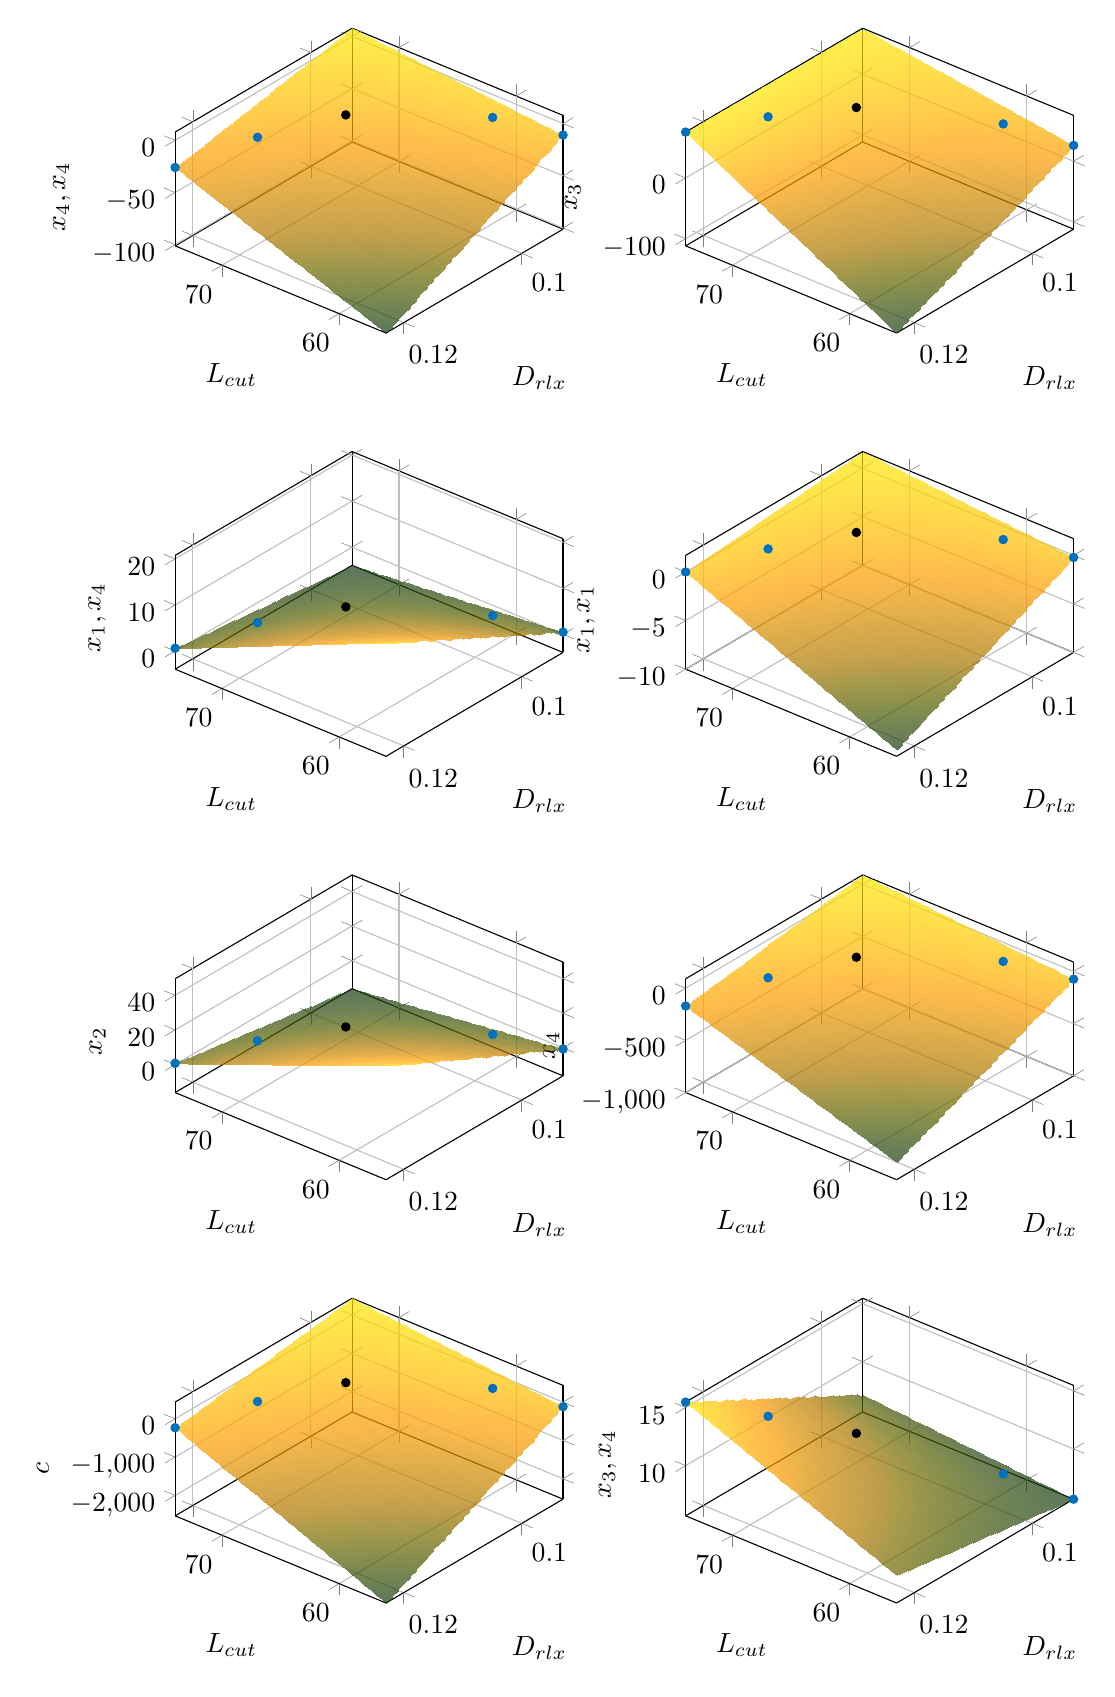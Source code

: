 % This file was created by matlab2tikz.
% Minimal pgfplots version: 1.3
%
\definecolor{mycolor1}{rgb}{0.0,0.447,0.741}%
%
\begin{tikzpicture}

\begin{axis}[%
width=4.927cm,
height=3.871cm,
at={(6.484cm,0cm)},
scale only axis,
xmin=56,
xmax=74,
tick align=outside,
xlabel={$L_{cut}$},
xmajorgrids,
ymin=0.093,
ymax=0.123,
ylabel={$D_{rlx}$},
ymajorgrids,
zmin=5.676,
zmax=15.468,
zlabel={$x_3,x_4$},
zmajorgrids,
view={-140}{50},
legend style={at={(1.03,1)},anchor=north west,legend cell align=left,align=left,draw=white!15!black}
]
\addplot3[only marks,mark=*,mark options={},mark size=1.5pt,color=mycolor1] plot table[row sep=crcr,]{%
74	0.123	15.468\\
72	0.113	12.098\\
61	0.095	6.36\\
56	0.093	5.676\\
};
\addplot3[only marks,mark=*,mark options={},mark size=1.5pt,color=black] plot table[row sep=crcr,]{%
69	0.104	9.196\\
};

\addplot3[%
surf,
opacity=0.7,
shader=interp,
colormap={mymap}{[1pt] rgb(0pt)=(0.09,0.239,0.075); rgb(1pt)=(0.095,0.242,0.074); rgb(2pt)=(0.099,0.245,0.073); rgb(3pt)=(0.103,0.248,0.073); rgb(4pt)=(0.108,0.251,0.072); rgb(5pt)=(0.112,0.253,0.071); rgb(6pt)=(0.116,0.256,0.071); rgb(7pt)=(0.121,0.259,0.07); rgb(8pt)=(0.125,0.262,0.069); rgb(9pt)=(0.13,0.265,0.068); rgb(10pt)=(0.135,0.267,0.067); rgb(11pt)=(0.139,0.27,0.066); rgb(12pt)=(0.144,0.273,0.066); rgb(13pt)=(0.148,0.276,0.065); rgb(14pt)=(0.153,0.278,0.064); rgb(15pt)=(0.158,0.281,0.063); rgb(16pt)=(0.162,0.284,0.062); rgb(17pt)=(0.167,0.287,0.061); rgb(18pt)=(0.172,0.289,0.06); rgb(19pt)=(0.176,0.292,0.058); rgb(20pt)=(0.181,0.295,0.057); rgb(21pt)=(0.186,0.298,0.056); rgb(22pt)=(0.191,0.3,0.055); rgb(23pt)=(0.196,0.303,0.054); rgb(24pt)=(0.201,0.306,0.053); rgb(25pt)=(0.205,0.308,0.052); rgb(26pt)=(0.21,0.311,0.05); rgb(27pt)=(0.215,0.314,0.049); rgb(28pt)=(0.22,0.317,0.048); rgb(29pt)=(0.225,0.319,0.046); rgb(30pt)=(0.23,0.322,0.044); rgb(31pt)=(0.235,0.325,0.042); rgb(32pt)=(0.24,0.327,0.04); rgb(33pt)=(0.245,0.33,0.038); rgb(34pt)=(0.25,0.333,0.036); rgb(35pt)=(0.255,0.335,0.034); rgb(36pt)=(0.26,0.338,0.032); rgb(37pt)=(0.265,0.341,0.03); rgb(38pt)=(0.271,0.344,0.028); rgb(39pt)=(0.276,0.346,0.026); rgb(40pt)=(0.281,0.349,0.024); rgb(41pt)=(0.286,0.351,0.022); rgb(42pt)=(0.292,0.354,0.02); rgb(43pt)=(0.297,0.357,0.018); rgb(44pt)=(0.302,0.359,0.016); rgb(45pt)=(0.308,0.362,0.014); rgb(46pt)=(0.313,0.364,0.013); rgb(47pt)=(0.319,0.367,0.012); rgb(48pt)=(0.324,0.369,0.01); rgb(49pt)=(0.33,0.372,0.009); rgb(50pt)=(0.335,0.374,0.008); rgb(51pt)=(0.341,0.376,0.008); rgb(52pt)=(0.347,0.379,0.007); rgb(53pt)=(0.353,0.381,0.007); rgb(54pt)=(0.359,0.383,0.006); rgb(55pt)=(0.365,0.386,0.006); rgb(56pt)=(0.371,0.388,0.005); rgb(57pt)=(0.377,0.39,0.005); rgb(58pt)=(0.383,0.393,0.004); rgb(59pt)=(0.389,0.395,0.004); rgb(60pt)=(0.395,0.397,0.004); rgb(61pt)=(0.401,0.399,0.003); rgb(62pt)=(0.407,0.402,0.003); rgb(63pt)=(0.414,0.404,0.003); rgb(64pt)=(0.42,0.406,0.002); rgb(65pt)=(0.427,0.408,0.002); rgb(66pt)=(0.433,0.41,0.002); rgb(67pt)=(0.439,0.412,0.001); rgb(68pt)=(0.446,0.414,0.001); rgb(69pt)=(0.452,0.417,0.001); rgb(70pt)=(0.459,0.419,0.001); rgb(71pt)=(0.466,0.421,0.0); rgb(72pt)=(0.472,0.423,0.0); rgb(73pt)=(0.479,0.425,0.0); rgb(74pt)=(0.485,0.427,9.631e-05); rgb(75pt)=(0.492,0.429,3.5e-05); rgb(76pt)=(0.499,0.43,3.925e-06); rgb(77pt)=(0.505,0.432,0); rgb(78pt)=(0.512,0.434,0); rgb(79pt)=(0.519,0.436,0); rgb(80pt)=(0.527,0.438,0); rgb(81pt)=(0.534,0.44,0); rgb(82pt)=(0.541,0.441,0); rgb(83pt)=(0.549,0.443,0); rgb(84pt)=(0.557,0.445,0); rgb(85pt)=(0.565,0.446,0); rgb(86pt)=(0.572,0.448,0); rgb(87pt)=(0.58,0.45,0); rgb(88pt)=(0.588,0.451,0); rgb(89pt)=(0.596,0.453,0); rgb(90pt)=(0.603,0.454,0); rgb(91pt)=(0.611,0.456,0); rgb(92pt)=(0.618,0.458,0); rgb(93pt)=(0.626,0.459,0); rgb(94pt)=(0.633,0.461,0); rgb(95pt)=(0.64,0.462,0); rgb(96pt)=(0.647,0.464,0); rgb(97pt)=(0.653,0.466,0); rgb(98pt)=(0.66,0.467,0); rgb(99pt)=(0.666,0.469,0); rgb(100pt)=(0.672,0.471,0); rgb(101pt)=(0.677,0.473,0); rgb(102pt)=(0.682,0.475,0); rgb(103pt)=(0.687,0.476,0); rgb(104pt)=(0.692,0.478,0); rgb(105pt)=(0.696,0.48,0); rgb(106pt)=(0.701,0.482,0); rgb(107pt)=(0.705,0.484,0); rgb(108pt)=(0.709,0.486,0); rgb(109pt)=(0.713,0.488,0); rgb(110pt)=(0.717,0.49,0); rgb(111pt)=(0.721,0.492,0); rgb(112pt)=(0.725,0.494,0); rgb(113pt)=(0.728,0.496,0); rgb(114pt)=(0.732,0.498,0); rgb(115pt)=(0.735,0.5,0); rgb(116pt)=(0.739,0.502,0); rgb(117pt)=(0.742,0.504,0); rgb(118pt)=(0.746,0.506,0); rgb(119pt)=(0.749,0.508,0); rgb(120pt)=(0.753,0.51,0); rgb(121pt)=(0.756,0.512,0); rgb(122pt)=(0.76,0.514,0); rgb(123pt)=(0.763,0.516,0); rgb(124pt)=(0.767,0.518,0); rgb(125pt)=(0.771,0.52,0); rgb(126pt)=(0.775,0.522,0); rgb(127pt)=(0.778,0.524,0); rgb(128pt)=(0.782,0.526,0); rgb(129pt)=(0.786,0.528,0); rgb(130pt)=(0.79,0.531,0); rgb(131pt)=(0.794,0.533,0); rgb(132pt)=(0.799,0.535,0); rgb(133pt)=(0.803,0.537,0); rgb(134pt)=(0.807,0.539,0); rgb(135pt)=(0.811,0.541,0); rgb(136pt)=(0.815,0.543,0); rgb(137pt)=(0.819,0.545,0); rgb(138pt)=(0.823,0.547,0); rgb(139pt)=(0.827,0.549,0); rgb(140pt)=(0.832,0.551,0); rgb(141pt)=(0.836,0.553,0); rgb(142pt)=(0.84,0.555,0); rgb(143pt)=(0.844,0.557,0); rgb(144pt)=(0.848,0.559,0); rgb(145pt)=(0.852,0.561,0); rgb(146pt)=(0.857,0.563,0); rgb(147pt)=(0.861,0.565,0); rgb(148pt)=(0.865,0.567,0); rgb(149pt)=(0.869,0.569,0); rgb(150pt)=(0.874,0.571,0); rgb(151pt)=(0.878,0.573,0); rgb(152pt)=(0.882,0.575,0); rgb(153pt)=(0.886,0.576,0); rgb(154pt)=(0.891,0.578,0); rgb(155pt)=(0.895,0.58,0); rgb(156pt)=(0.9,0.582,0); rgb(157pt)=(0.905,0.584,0); rgb(158pt)=(0.911,0.585,0); rgb(159pt)=(0.916,0.587,0); rgb(160pt)=(0.922,0.589,0); rgb(161pt)=(0.927,0.591,0); rgb(162pt)=(0.933,0.592,0); rgb(163pt)=(0.939,0.594,0); rgb(164pt)=(0.944,0.595,0); rgb(165pt)=(0.95,0.597,0); rgb(166pt)=(0.955,0.599,0); rgb(167pt)=(0.96,0.601,0); rgb(168pt)=(0.965,0.602,0); rgb(169pt)=(0.97,0.604,0); rgb(170pt)=(0.974,0.606,0); rgb(171pt)=(0.979,0.608,0); rgb(172pt)=(0.982,0.61,0); rgb(173pt)=(0.986,0.611,0); rgb(174pt)=(0.989,0.614,0); rgb(175pt)=(0.991,0.616,0); rgb(176pt)=(0.993,0.618,0); rgb(177pt)=(0.995,0.62,0); rgb(178pt)=(0.996,0.622,0); rgb(179pt)=(0.996,0.625,0); rgb(180pt)=(0.997,0.627,0); rgb(181pt)=(0.997,0.63,0); rgb(182pt)=(0.997,0.633,0); rgb(183pt)=(0.997,0.636,0); rgb(184pt)=(0.998,0.639,0); rgb(185pt)=(0.998,0.642,0); rgb(186pt)=(0.998,0.646,0); rgb(187pt)=(0.998,0.649,0); rgb(188pt)=(0.998,0.653,0); rgb(189pt)=(0.999,0.656,0); rgb(190pt)=(0.999,0.66,0); rgb(191pt)=(0.999,0.664,0); rgb(192pt)=(0.999,0.668,0); rgb(193pt)=(0.999,0.672,0); rgb(194pt)=(0.999,0.675,0); rgb(195pt)=(0.999,0.679,0); rgb(196pt)=(1.0,0.683,0); rgb(197pt)=(1.0,0.687,0); rgb(198pt)=(1.0,0.691,0); rgb(199pt)=(1.0,0.695,0); rgb(200pt)=(1.0,0.699,0); rgb(201pt)=(1.0,0.703,0); rgb(202pt)=(1.0,0.706,0); rgb(203pt)=(1.0,0.71,0); rgb(204pt)=(1,0.714,0); rgb(205pt)=(1,0.717,0); rgb(206pt)=(1,0.721,0); rgb(207pt)=(1,0.725,0); rgb(208pt)=(1,0.728,0); rgb(209pt)=(1,0.732,0); rgb(210pt)=(1,0.736,0); rgb(211pt)=(1,0.739,0); rgb(212pt)=(1,0.743,0); rgb(213pt)=(1,0.746,0); rgb(214pt)=(1,0.75,0); rgb(215pt)=(1,0.754,0); rgb(216pt)=(1,0.758,0); rgb(217pt)=(1,0.761,0); rgb(218pt)=(1,0.765,0); rgb(219pt)=(1,0.769,0); rgb(220pt)=(1,0.772,0); rgb(221pt)=(1,0.776,0); rgb(222pt)=(1,0.78,0); rgb(223pt)=(1,0.783,0); rgb(224pt)=(1,0.787,0); rgb(225pt)=(1,0.791,0); rgb(226pt)=(1,0.795,0); rgb(227pt)=(1,0.798,0); rgb(228pt)=(1,0.802,0); rgb(229pt)=(1,0.806,0); rgb(230pt)=(1,0.81,0); rgb(231pt)=(1,0.814,0); rgb(232pt)=(1,0.817,0); rgb(233pt)=(1,0.821,0); rgb(234pt)=(1,0.825,0); rgb(235pt)=(1,0.829,0); rgb(236pt)=(1,0.832,0); rgb(237pt)=(1,0.836,0); rgb(238pt)=(1,0.84,0); rgb(239pt)=(1,0.844,0); rgb(240pt)=(1,0.848,0); rgb(241pt)=(1,0.852,0); rgb(242pt)=(1,0.855,0); rgb(243pt)=(1,0.859,0); rgb(244pt)=(1,0.863,0); rgb(245pt)=(1,0.867,0); rgb(246pt)=(1,0.871,0); rgb(247pt)=(1,0.875,0); rgb(248pt)=(1,0.879,0); rgb(249pt)=(1,0.882,0); rgb(250pt)=(1,0.886,0); rgb(251pt)=(1,0.89,0); rgb(252pt)=(1,0.894,0); rgb(253pt)=(1,0.898,0); rgb(254pt)=(1,0.902,0); rgb(255pt)=(1,0.906,0)},
mesh/rows=49]
table[row sep=crcr,header=false] {%
%
56	0.093	5.676\\
56	0.094	5.723\\
56	0.094	5.771\\
56	0.095	5.818\\
56	0.095	5.866\\
56	0.096	5.913\\
56	0.097	5.961\\
56	0.097	6.008\\
56	0.098	6.056\\
56	0.098	6.103\\
56	0.099	6.151\\
56	0.1	6.198\\
56	0.1	6.246\\
56	0.101	6.293\\
56	0.101	6.341\\
56	0.102	6.388\\
56	0.103	6.436\\
56	0.103	6.483\\
56	0.104	6.531\\
56	0.104	6.578\\
56	0.105	6.625\\
56	0.106	6.673\\
56	0.106	6.72\\
56	0.107	6.768\\
56	0.107	6.815\\
56	0.108	6.863\\
56	0.109	6.91\\
56	0.109	6.958\\
56	0.11	7.005\\
56	0.11	7.053\\
56	0.111	7.1\\
56	0.112	7.148\\
56	0.112	7.195\\
56	0.113	7.243\\
56	0.113	7.29\\
56	0.114	7.338\\
56	0.115	7.385\\
56	0.115	7.433\\
56	0.116	7.48\\
56	0.116	7.528\\
56	0.117	7.575\\
56	0.118	7.623\\
56	0.118	7.67\\
56	0.119	7.718\\
56	0.119	7.765\\
56	0.12	7.812\\
56	0.121	7.86\\
56	0.121	7.907\\
56	0.122	7.955\\
56	0.122	8.002\\
56	0.123	8.05\\
56.375	0.093	5.707\\
56.375	0.094	5.757\\
56.375	0.094	5.807\\
56.375	0.095	5.857\\
56.375	0.095	5.907\\
56.375	0.096	5.957\\
56.375	0.097	6.007\\
56.375	0.097	6.057\\
56.375	0.098	6.107\\
56.375	0.098	6.157\\
56.375	0.099	6.207\\
56.375	0.1	6.256\\
56.375	0.1	6.306\\
56.375	0.101	6.356\\
56.375	0.101	6.406\\
56.375	0.102	6.456\\
56.375	0.103	6.506\\
56.375	0.103	6.556\\
56.375	0.104	6.606\\
56.375	0.104	6.656\\
56.375	0.105	6.706\\
56.375	0.106	6.756\\
56.375	0.106	6.806\\
56.375	0.107	6.856\\
56.375	0.107	6.906\\
56.375	0.108	6.956\\
56.375	0.109	7.006\\
56.375	0.109	7.056\\
56.375	0.11	7.106\\
56.375	0.11	7.156\\
56.375	0.111	7.205\\
56.375	0.112	7.255\\
56.375	0.112	7.305\\
56.375	0.113	7.355\\
56.375	0.113	7.405\\
56.375	0.114	7.455\\
56.375	0.115	7.505\\
56.375	0.115	7.555\\
56.375	0.116	7.605\\
56.375	0.116	7.655\\
56.375	0.117	7.705\\
56.375	0.118	7.755\\
56.375	0.118	7.805\\
56.375	0.119	7.855\\
56.375	0.119	7.905\\
56.375	0.12	7.955\\
56.375	0.121	8.005\\
56.375	0.121	8.055\\
56.375	0.122	8.105\\
56.375	0.122	8.154\\
56.375	0.123	8.204\\
56.75	0.093	5.738\\
56.75	0.094	5.791\\
56.75	0.094	5.843\\
56.75	0.095	5.896\\
56.75	0.095	5.948\\
56.75	0.096	6.0\\
56.75	0.097	6.053\\
56.75	0.097	6.105\\
56.75	0.098	6.158\\
56.75	0.098	6.21\\
56.75	0.099	6.262\\
56.75	0.1	6.315\\
56.75	0.1	6.367\\
56.75	0.101	6.42\\
56.75	0.101	6.472\\
56.75	0.102	6.524\\
56.75	0.103	6.577\\
56.75	0.103	6.629\\
56.75	0.104	6.682\\
56.75	0.104	6.734\\
56.75	0.105	6.787\\
56.75	0.106	6.839\\
56.75	0.106	6.891\\
56.75	0.107	6.944\\
56.75	0.107	6.996\\
56.75	0.108	7.049\\
56.75	0.109	7.101\\
56.75	0.109	7.153\\
56.75	0.11	7.206\\
56.75	0.11	7.258\\
56.75	0.111	7.311\\
56.75	0.112	7.363\\
56.75	0.112	7.416\\
56.75	0.113	7.468\\
56.75	0.113	7.52\\
56.75	0.114	7.573\\
56.75	0.115	7.625\\
56.75	0.115	7.678\\
56.75	0.116	7.73\\
56.75	0.116	7.782\\
56.75	0.117	7.835\\
56.75	0.118	7.887\\
56.75	0.118	7.94\\
56.75	0.119	7.992\\
56.75	0.119	8.044\\
56.75	0.12	8.097\\
56.75	0.121	8.149\\
56.75	0.121	8.202\\
56.75	0.122	8.254\\
56.75	0.122	8.307\\
56.75	0.123	8.359\\
57.125	0.093	5.769\\
57.125	0.094	5.824\\
57.125	0.094	5.879\\
57.125	0.095	5.934\\
57.125	0.095	5.989\\
57.125	0.096	6.044\\
57.125	0.097	6.099\\
57.125	0.097	6.154\\
57.125	0.098	6.209\\
57.125	0.098	6.263\\
57.125	0.099	6.318\\
57.125	0.1	6.373\\
57.125	0.1	6.428\\
57.125	0.101	6.483\\
57.125	0.101	6.538\\
57.125	0.102	6.593\\
57.125	0.103	6.648\\
57.125	0.103	6.702\\
57.125	0.104	6.757\\
57.125	0.104	6.812\\
57.125	0.105	6.867\\
57.125	0.106	6.922\\
57.125	0.106	6.977\\
57.125	0.107	7.032\\
57.125	0.107	7.087\\
57.125	0.108	7.141\\
57.125	0.109	7.196\\
57.125	0.109	7.251\\
57.125	0.11	7.306\\
57.125	0.11	7.361\\
57.125	0.111	7.416\\
57.125	0.112	7.471\\
57.125	0.112	7.526\\
57.125	0.113	7.581\\
57.125	0.113	7.635\\
57.125	0.114	7.69\\
57.125	0.115	7.745\\
57.125	0.115	7.8\\
57.125	0.116	7.855\\
57.125	0.116	7.91\\
57.125	0.117	7.965\\
57.125	0.118	8.02\\
57.125	0.118	8.074\\
57.125	0.119	8.129\\
57.125	0.119	8.184\\
57.125	0.12	8.239\\
57.125	0.121	8.294\\
57.125	0.121	8.349\\
57.125	0.122	8.404\\
57.125	0.122	8.459\\
57.125	0.123	8.513\\
57.5	0.093	5.801\\
57.5	0.094	5.858\\
57.5	0.094	5.915\\
57.5	0.095	5.973\\
57.5	0.095	6.03\\
57.5	0.096	6.087\\
57.5	0.097	6.145\\
57.5	0.097	6.202\\
57.5	0.098	6.259\\
57.5	0.098	6.317\\
57.5	0.099	6.374\\
57.5	0.1	6.431\\
57.5	0.1	6.489\\
57.5	0.101	6.546\\
57.5	0.101	6.604\\
57.5	0.102	6.661\\
57.5	0.103	6.718\\
57.5	0.103	6.776\\
57.5	0.104	6.833\\
57.5	0.104	6.89\\
57.5	0.105	6.948\\
57.5	0.106	7.005\\
57.5	0.106	7.062\\
57.5	0.107	7.12\\
57.5	0.107	7.177\\
57.5	0.108	7.234\\
57.5	0.109	7.292\\
57.5	0.109	7.349\\
57.5	0.11	7.406\\
57.5	0.11	7.464\\
57.5	0.111	7.521\\
57.5	0.112	7.578\\
57.5	0.112	7.636\\
57.5	0.113	7.693\\
57.5	0.113	7.75\\
57.5	0.114	7.808\\
57.5	0.115	7.865\\
57.5	0.115	7.923\\
57.5	0.116	7.98\\
57.5	0.116	8.037\\
57.5	0.117	8.095\\
57.5	0.118	8.152\\
57.5	0.118	8.209\\
57.5	0.119	8.267\\
57.5	0.119	8.324\\
57.5	0.12	8.381\\
57.5	0.121	8.439\\
57.5	0.121	8.496\\
57.5	0.122	8.553\\
57.5	0.122	8.611\\
57.5	0.123	8.668\\
57.875	0.093	5.832\\
57.875	0.094	5.892\\
57.875	0.094	5.951\\
57.875	0.095	6.011\\
57.875	0.095	6.071\\
57.875	0.096	6.131\\
57.875	0.097	6.191\\
57.875	0.097	6.251\\
57.875	0.098	6.31\\
57.875	0.098	6.37\\
57.875	0.099	6.43\\
57.875	0.1	6.49\\
57.875	0.1	6.55\\
57.875	0.101	6.609\\
57.875	0.101	6.669\\
57.875	0.102	6.729\\
57.875	0.103	6.789\\
57.875	0.103	6.849\\
57.875	0.104	6.909\\
57.875	0.104	6.968\\
57.875	0.105	7.028\\
57.875	0.106	7.088\\
57.875	0.106	7.148\\
57.875	0.107	7.208\\
57.875	0.107	7.267\\
57.875	0.108	7.327\\
57.875	0.109	7.387\\
57.875	0.109	7.447\\
57.875	0.11	7.507\\
57.875	0.11	7.566\\
57.875	0.111	7.626\\
57.875	0.112	7.686\\
57.875	0.112	7.746\\
57.875	0.113	7.806\\
57.875	0.113	7.866\\
57.875	0.114	7.925\\
57.875	0.115	7.985\\
57.875	0.115	8.045\\
57.875	0.116	8.105\\
57.875	0.116	8.165\\
57.875	0.117	8.224\\
57.875	0.118	8.284\\
57.875	0.118	8.344\\
57.875	0.119	8.404\\
57.875	0.119	8.464\\
57.875	0.12	8.524\\
57.875	0.121	8.583\\
57.875	0.121	8.643\\
57.875	0.122	8.703\\
57.875	0.122	8.763\\
57.875	0.123	8.823\\
58.25	0.093	5.863\\
58.25	0.094	5.925\\
58.25	0.094	5.988\\
58.25	0.095	6.05\\
58.25	0.095	6.112\\
58.25	0.096	6.174\\
58.25	0.097	6.237\\
58.25	0.097	6.299\\
58.25	0.098	6.361\\
58.25	0.098	6.424\\
58.25	0.099	6.486\\
58.25	0.1	6.548\\
58.25	0.1	6.61\\
58.25	0.101	6.673\\
58.25	0.101	6.735\\
58.25	0.102	6.797\\
58.25	0.103	6.86\\
58.25	0.103	6.922\\
58.25	0.104	6.984\\
58.25	0.104	7.046\\
58.25	0.105	7.109\\
58.25	0.106	7.171\\
58.25	0.106	7.233\\
58.25	0.107	7.296\\
58.25	0.107	7.358\\
58.25	0.108	7.42\\
58.25	0.109	7.482\\
58.25	0.109	7.545\\
58.25	0.11	7.607\\
58.25	0.11	7.669\\
58.25	0.111	7.731\\
58.25	0.112	7.794\\
58.25	0.112	7.856\\
58.25	0.113	7.918\\
58.25	0.113	7.981\\
58.25	0.114	8.043\\
58.25	0.115	8.105\\
58.25	0.115	8.167\\
58.25	0.116	8.23\\
58.25	0.116	8.292\\
58.25	0.117	8.354\\
58.25	0.118	8.417\\
58.25	0.118	8.479\\
58.25	0.119	8.541\\
58.25	0.119	8.603\\
58.25	0.12	8.666\\
58.25	0.121	8.728\\
58.25	0.121	8.79\\
58.25	0.122	8.853\\
58.25	0.122	8.915\\
58.25	0.123	8.977\\
58.625	0.093	5.894\\
58.625	0.094	5.959\\
58.625	0.094	6.024\\
58.625	0.095	6.088\\
58.625	0.095	6.153\\
58.625	0.096	6.218\\
58.625	0.097	6.283\\
58.625	0.097	6.347\\
58.625	0.098	6.412\\
58.625	0.098	6.477\\
58.625	0.099	6.542\\
58.625	0.1	6.606\\
58.625	0.1	6.671\\
58.625	0.101	6.736\\
58.625	0.101	6.801\\
58.625	0.102	6.865\\
58.625	0.103	6.93\\
58.625	0.103	6.995\\
58.625	0.104	7.06\\
58.625	0.104	7.124\\
58.625	0.105	7.189\\
58.625	0.106	7.254\\
58.625	0.106	7.319\\
58.625	0.107	7.383\\
58.625	0.107	7.448\\
58.625	0.108	7.513\\
58.625	0.109	7.578\\
58.625	0.109	7.642\\
58.625	0.11	7.707\\
58.625	0.11	7.772\\
58.625	0.111	7.837\\
58.625	0.112	7.901\\
58.625	0.112	7.966\\
58.625	0.113	8.031\\
58.625	0.113	8.096\\
58.625	0.114	8.16\\
58.625	0.115	8.225\\
58.625	0.115	8.29\\
58.625	0.116	8.355\\
58.625	0.116	8.419\\
58.625	0.117	8.484\\
58.625	0.118	8.549\\
58.625	0.118	8.614\\
58.625	0.119	8.678\\
58.625	0.119	8.743\\
58.625	0.12	8.808\\
58.625	0.121	8.873\\
58.625	0.121	8.937\\
58.625	0.122	9.002\\
58.625	0.122	9.067\\
58.625	0.123	9.132\\
59	0.093	5.925\\
59	0.094	5.993\\
59	0.094	6.06\\
59	0.095	6.127\\
59	0.095	6.194\\
59	0.096	6.262\\
59	0.097	6.329\\
59	0.097	6.396\\
59	0.098	6.463\\
59	0.098	6.53\\
59	0.099	6.598\\
59	0.1	6.665\\
59	0.1	6.732\\
59	0.101	6.799\\
59	0.101	6.866\\
59	0.102	6.934\\
59	0.103	7.001\\
59	0.103	7.068\\
59	0.104	7.135\\
59	0.104	7.203\\
59	0.105	7.27\\
59	0.106	7.337\\
59	0.106	7.404\\
59	0.107	7.471\\
59	0.107	7.539\\
59	0.108	7.606\\
59	0.109	7.673\\
59	0.109	7.74\\
59	0.11	7.807\\
59	0.11	7.875\\
59	0.111	7.942\\
59	0.112	8.009\\
59	0.112	8.076\\
59	0.113	8.144\\
59	0.113	8.211\\
59	0.114	8.278\\
59	0.115	8.345\\
59	0.115	8.412\\
59	0.116	8.48\\
59	0.116	8.547\\
59	0.117	8.614\\
59	0.118	8.681\\
59	0.118	8.748\\
59	0.119	8.816\\
59	0.119	8.883\\
59	0.12	8.95\\
59	0.121	9.017\\
59	0.121	9.085\\
59	0.122	9.152\\
59	0.122	9.219\\
59	0.123	9.286\\
59.375	0.093	5.957\\
59.375	0.094	6.026\\
59.375	0.094	6.096\\
59.375	0.095	6.166\\
59.375	0.095	6.235\\
59.375	0.096	6.305\\
59.375	0.097	6.375\\
59.375	0.097	6.444\\
59.375	0.098	6.514\\
59.375	0.098	6.584\\
59.375	0.099	6.653\\
59.375	0.1	6.723\\
59.375	0.1	6.793\\
59.375	0.101	6.862\\
59.375	0.101	6.932\\
59.375	0.102	7.002\\
59.375	0.103	7.072\\
59.375	0.103	7.141\\
59.375	0.104	7.211\\
59.375	0.104	7.281\\
59.375	0.105	7.35\\
59.375	0.106	7.42\\
59.375	0.106	7.49\\
59.375	0.107	7.559\\
59.375	0.107	7.629\\
59.375	0.108	7.699\\
59.375	0.109	7.768\\
59.375	0.109	7.838\\
59.375	0.11	7.908\\
59.375	0.11	7.977\\
59.375	0.111	8.047\\
59.375	0.112	8.117\\
59.375	0.112	8.186\\
59.375	0.113	8.256\\
59.375	0.113	8.326\\
59.375	0.114	8.396\\
59.375	0.115	8.465\\
59.375	0.115	8.535\\
59.375	0.116	8.605\\
59.375	0.116	8.674\\
59.375	0.117	8.744\\
59.375	0.118	8.814\\
59.375	0.118	8.883\\
59.375	0.119	8.953\\
59.375	0.119	9.023\\
59.375	0.12	9.092\\
59.375	0.121	9.162\\
59.375	0.121	9.232\\
59.375	0.122	9.301\\
59.375	0.122	9.371\\
59.375	0.123	9.441\\
59.75	0.093	5.988\\
59.75	0.094	6.06\\
59.75	0.094	6.132\\
59.75	0.095	6.204\\
59.75	0.095	6.276\\
59.75	0.096	6.349\\
59.75	0.097	6.421\\
59.75	0.097	6.493\\
59.75	0.098	6.565\\
59.75	0.098	6.637\\
59.75	0.099	6.709\\
59.75	0.1	6.781\\
59.75	0.1	6.854\\
59.75	0.101	6.926\\
59.75	0.101	6.998\\
59.75	0.102	7.07\\
59.75	0.103	7.142\\
59.75	0.103	7.214\\
59.75	0.104	7.287\\
59.75	0.104	7.359\\
59.75	0.105	7.431\\
59.75	0.106	7.503\\
59.75	0.106	7.575\\
59.75	0.107	7.647\\
59.75	0.107	7.719\\
59.75	0.108	7.792\\
59.75	0.109	7.864\\
59.75	0.109	7.936\\
59.75	0.11	8.008\\
59.75	0.11	8.08\\
59.75	0.111	8.152\\
59.75	0.112	8.224\\
59.75	0.112	8.297\\
59.75	0.113	8.369\\
59.75	0.113	8.441\\
59.75	0.114	8.513\\
59.75	0.115	8.585\\
59.75	0.115	8.657\\
59.75	0.116	8.73\\
59.75	0.116	8.802\\
59.75	0.117	8.874\\
59.75	0.118	8.946\\
59.75	0.118	9.018\\
59.75	0.119	9.09\\
59.75	0.119	9.162\\
59.75	0.12	9.235\\
59.75	0.121	9.307\\
59.75	0.121	9.379\\
59.75	0.122	9.451\\
59.75	0.122	9.523\\
59.75	0.123	9.595\\
60.125	0.093	6.019\\
60.125	0.094	6.094\\
60.125	0.094	6.168\\
60.125	0.095	6.243\\
60.125	0.095	6.317\\
60.125	0.096	6.392\\
60.125	0.097	6.467\\
60.125	0.097	6.541\\
60.125	0.098	6.616\\
60.125	0.098	6.691\\
60.125	0.099	6.765\\
60.125	0.1	6.84\\
60.125	0.1	6.914\\
60.125	0.101	6.989\\
60.125	0.101	7.064\\
60.125	0.102	7.138\\
60.125	0.103	7.213\\
60.125	0.103	7.287\\
60.125	0.104	7.362\\
60.125	0.104	7.437\\
60.125	0.105	7.511\\
60.125	0.106	7.586\\
60.125	0.106	7.661\\
60.125	0.107	7.735\\
60.125	0.107	7.81\\
60.125	0.108	7.884\\
60.125	0.109	7.959\\
60.125	0.109	8.034\\
60.125	0.11	8.108\\
60.125	0.11	8.183\\
60.125	0.111	8.258\\
60.125	0.112	8.332\\
60.125	0.112	8.407\\
60.125	0.113	8.481\\
60.125	0.113	8.556\\
60.125	0.114	8.631\\
60.125	0.115	8.705\\
60.125	0.115	8.78\\
60.125	0.116	8.854\\
60.125	0.116	8.929\\
60.125	0.117	9.004\\
60.125	0.118	9.078\\
60.125	0.118	9.153\\
60.125	0.119	9.228\\
60.125	0.119	9.302\\
60.125	0.12	9.377\\
60.125	0.121	9.451\\
60.125	0.121	9.526\\
60.125	0.122	9.601\\
60.125	0.122	9.675\\
60.125	0.123	9.75\\
60.5	0.093	6.05\\
60.5	0.094	6.127\\
60.5	0.094	6.204\\
60.5	0.095	6.281\\
60.5	0.095	6.359\\
60.5	0.096	6.436\\
60.5	0.097	6.513\\
60.5	0.097	6.59\\
60.5	0.098	6.667\\
60.5	0.098	6.744\\
60.5	0.099	6.821\\
60.5	0.1	6.898\\
60.5	0.1	6.975\\
60.5	0.101	7.052\\
60.5	0.101	7.129\\
60.5	0.102	7.206\\
60.5	0.103	7.284\\
60.5	0.103	7.361\\
60.5	0.104	7.438\\
60.5	0.104	7.515\\
60.5	0.105	7.592\\
60.5	0.106	7.669\\
60.5	0.106	7.746\\
60.5	0.107	7.823\\
60.5	0.107	7.9\\
60.5	0.108	7.977\\
60.5	0.109	8.054\\
60.5	0.109	8.131\\
60.5	0.11	8.209\\
60.5	0.11	8.286\\
60.5	0.111	8.363\\
60.5	0.112	8.44\\
60.5	0.112	8.517\\
60.5	0.113	8.594\\
60.5	0.113	8.671\\
60.5	0.114	8.748\\
60.5	0.115	8.825\\
60.5	0.115	8.902\\
60.5	0.116	8.979\\
60.5	0.116	9.056\\
60.5	0.117	9.134\\
60.5	0.118	9.211\\
60.5	0.118	9.288\\
60.5	0.119	9.365\\
60.5	0.119	9.442\\
60.5	0.12	9.519\\
60.5	0.121	9.596\\
60.5	0.121	9.673\\
60.5	0.122	9.75\\
60.5	0.122	9.827\\
60.5	0.123	9.904\\
60.875	0.093	6.081\\
60.875	0.094	6.161\\
60.875	0.094	6.24\\
60.875	0.095	6.32\\
60.875	0.095	6.4\\
60.875	0.096	6.479\\
60.875	0.097	6.559\\
60.875	0.097	6.638\\
60.875	0.098	6.718\\
60.875	0.098	6.797\\
60.875	0.099	6.877\\
60.875	0.1	6.956\\
60.875	0.1	7.036\\
60.875	0.101	7.116\\
60.875	0.101	7.195\\
60.875	0.102	7.275\\
60.875	0.103	7.354\\
60.875	0.103	7.434\\
60.875	0.104	7.513\\
60.875	0.104	7.593\\
60.875	0.105	7.672\\
60.875	0.106	7.752\\
60.875	0.106	7.832\\
60.875	0.107	7.911\\
60.875	0.107	7.991\\
60.875	0.108	8.07\\
60.875	0.109	8.15\\
60.875	0.109	8.229\\
60.875	0.11	8.309\\
60.875	0.11	8.388\\
60.875	0.111	8.468\\
60.875	0.112	8.547\\
60.875	0.112	8.627\\
60.875	0.113	8.707\\
60.875	0.113	8.786\\
60.875	0.114	8.866\\
60.875	0.115	8.945\\
60.875	0.115	9.025\\
60.875	0.116	9.104\\
60.875	0.116	9.184\\
60.875	0.117	9.263\\
60.875	0.118	9.343\\
60.875	0.118	9.423\\
60.875	0.119	9.502\\
60.875	0.119	9.582\\
60.875	0.12	9.661\\
60.875	0.121	9.741\\
60.875	0.121	9.82\\
60.875	0.122	9.9\\
60.875	0.122	9.979\\
60.875	0.123	10.059\\
61.25	0.093	6.113\\
61.25	0.094	6.195\\
61.25	0.094	6.277\\
61.25	0.095	6.359\\
61.25	0.095	6.441\\
61.25	0.096	6.523\\
61.25	0.097	6.605\\
61.25	0.097	6.687\\
61.25	0.098	6.769\\
61.25	0.098	6.851\\
61.25	0.099	6.933\\
61.25	0.1	7.015\\
61.25	0.1	7.097\\
61.25	0.101	7.179\\
61.25	0.101	7.261\\
61.25	0.102	7.343\\
61.25	0.103	7.425\\
61.25	0.103	7.507\\
61.25	0.104	7.589\\
61.25	0.104	7.671\\
61.25	0.105	7.753\\
61.25	0.106	7.835\\
61.25	0.106	7.917\\
61.25	0.107	7.999\\
61.25	0.107	8.081\\
61.25	0.108	8.163\\
61.25	0.109	8.245\\
61.25	0.109	8.327\\
61.25	0.11	8.409\\
61.25	0.11	8.491\\
61.25	0.111	8.573\\
61.25	0.112	8.655\\
61.25	0.112	8.737\\
61.25	0.113	8.819\\
61.25	0.113	8.901\\
61.25	0.114	8.983\\
61.25	0.115	9.065\\
61.25	0.115	9.147\\
61.25	0.116	9.229\\
61.25	0.116	9.311\\
61.25	0.117	9.393\\
61.25	0.118	9.475\\
61.25	0.118	9.557\\
61.25	0.119	9.639\\
61.25	0.119	9.721\\
61.25	0.12	9.803\\
61.25	0.121	9.885\\
61.25	0.121	9.967\\
61.25	0.122	10.049\\
61.25	0.122	10.131\\
61.25	0.123	10.214\\
61.625	0.093	6.144\\
61.625	0.094	6.228\\
61.625	0.094	6.313\\
61.625	0.095	6.397\\
61.625	0.095	6.482\\
61.625	0.096	6.566\\
61.625	0.097	6.651\\
61.625	0.097	6.735\\
61.625	0.098	6.82\\
61.625	0.098	6.904\\
61.625	0.099	6.989\\
61.625	0.1	7.073\\
61.625	0.1	7.158\\
61.625	0.101	7.242\\
61.625	0.101	7.327\\
61.625	0.102	7.411\\
61.625	0.103	7.496\\
61.625	0.103	7.58\\
61.625	0.104	7.665\\
61.625	0.104	7.749\\
61.625	0.105	7.833\\
61.625	0.106	7.918\\
61.625	0.106	8.002\\
61.625	0.107	8.087\\
61.625	0.107	8.171\\
61.625	0.108	8.256\\
61.625	0.109	8.34\\
61.625	0.109	8.425\\
61.625	0.11	8.509\\
61.625	0.11	8.594\\
61.625	0.111	8.678\\
61.625	0.112	8.763\\
61.625	0.112	8.847\\
61.625	0.113	8.932\\
61.625	0.113	9.016\\
61.625	0.114	9.101\\
61.625	0.115	9.185\\
61.625	0.115	9.27\\
61.625	0.116	9.354\\
61.625	0.116	9.439\\
61.625	0.117	9.523\\
61.625	0.118	9.608\\
61.625	0.118	9.692\\
61.625	0.119	9.777\\
61.625	0.119	9.861\\
61.625	0.12	9.946\\
61.625	0.121	10.03\\
61.625	0.121	10.115\\
61.625	0.122	10.199\\
61.625	0.122	10.284\\
61.625	0.123	10.368\\
62	0.093	6.175\\
62	0.094	6.262\\
62	0.094	6.349\\
62	0.095	6.436\\
62	0.095	6.523\\
62	0.096	6.61\\
62	0.097	6.697\\
62	0.097	6.784\\
62	0.098	6.871\\
62	0.098	6.958\\
62	0.099	7.044\\
62	0.1	7.131\\
62	0.1	7.218\\
62	0.101	7.305\\
62	0.101	7.392\\
62	0.102	7.479\\
62	0.103	7.566\\
62	0.103	7.653\\
62	0.104	7.74\\
62	0.104	7.827\\
62	0.105	7.914\\
62	0.106	8.001\\
62	0.106	8.088\\
62	0.107	8.175\\
62	0.107	8.262\\
62	0.108	8.349\\
62	0.109	8.436\\
62	0.109	8.523\\
62	0.11	8.61\\
62	0.11	8.697\\
62	0.111	8.784\\
62	0.112	8.87\\
62	0.112	8.957\\
62	0.113	9.044\\
62	0.113	9.131\\
62	0.114	9.218\\
62	0.115	9.305\\
62	0.115	9.392\\
62	0.116	9.479\\
62	0.116	9.566\\
62	0.117	9.653\\
62	0.118	9.74\\
62	0.118	9.827\\
62	0.119	9.914\\
62	0.119	10.001\\
62	0.12	10.088\\
62	0.121	10.175\\
62	0.121	10.262\\
62	0.122	10.349\\
62	0.122	10.436\\
62	0.123	10.523\\
62.375	0.093	6.206\\
62.375	0.094	6.296\\
62.375	0.094	6.385\\
62.375	0.095	6.474\\
62.375	0.095	6.564\\
62.375	0.096	6.653\\
62.375	0.097	6.743\\
62.375	0.097	6.832\\
62.375	0.098	6.922\\
62.375	0.098	7.011\\
62.375	0.099	7.1\\
62.375	0.1	7.19\\
62.375	0.1	7.279\\
62.375	0.101	7.369\\
62.375	0.101	7.458\\
62.375	0.102	7.547\\
62.375	0.103	7.637\\
62.375	0.103	7.726\\
62.375	0.104	7.816\\
62.375	0.104	7.905\\
62.375	0.105	7.995\\
62.375	0.106	8.084\\
62.375	0.106	8.173\\
62.375	0.107	8.263\\
62.375	0.107	8.352\\
62.375	0.108	8.442\\
62.375	0.109	8.531\\
62.375	0.109	8.62\\
62.375	0.11	8.71\\
62.375	0.11	8.799\\
62.375	0.111	8.889\\
62.375	0.112	8.978\\
62.375	0.112	9.068\\
62.375	0.113	9.157\\
62.375	0.113	9.246\\
62.375	0.114	9.336\\
62.375	0.115	9.425\\
62.375	0.115	9.515\\
62.375	0.116	9.604\\
62.375	0.116	9.694\\
62.375	0.117	9.783\\
62.375	0.118	9.872\\
62.375	0.118	9.962\\
62.375	0.119	10.051\\
62.375	0.119	10.141\\
62.375	0.12	10.23\\
62.375	0.121	10.319\\
62.375	0.121	10.409\\
62.375	0.122	10.498\\
62.375	0.122	10.588\\
62.375	0.123	10.677\\
62.75	0.093	6.237\\
62.75	0.094	6.329\\
62.75	0.094	6.421\\
62.75	0.095	6.513\\
62.75	0.095	6.605\\
62.75	0.096	6.697\\
62.75	0.097	6.789\\
62.75	0.097	6.881\\
62.75	0.098	6.972\\
62.75	0.098	7.064\\
62.75	0.099	7.156\\
62.75	0.1	7.248\\
62.75	0.1	7.34\\
62.75	0.101	7.432\\
62.75	0.101	7.524\\
62.75	0.102	7.616\\
62.75	0.103	7.708\\
62.75	0.103	7.799\\
62.75	0.104	7.891\\
62.75	0.104	7.983\\
62.75	0.105	8.075\\
62.75	0.106	8.167\\
62.75	0.106	8.259\\
62.75	0.107	8.351\\
62.75	0.107	8.443\\
62.75	0.108	8.535\\
62.75	0.109	8.626\\
62.75	0.109	8.718\\
62.75	0.11	8.81\\
62.75	0.11	8.902\\
62.75	0.111	8.994\\
62.75	0.112	9.086\\
62.75	0.112	9.178\\
62.75	0.113	9.27\\
62.75	0.113	9.361\\
62.75	0.114	9.453\\
62.75	0.115	9.545\\
62.75	0.115	9.637\\
62.75	0.116	9.729\\
62.75	0.116	9.821\\
62.75	0.117	9.913\\
62.75	0.118	10.005\\
62.75	0.118	10.097\\
62.75	0.119	10.188\\
62.75	0.119	10.28\\
62.75	0.12	10.372\\
62.75	0.121	10.464\\
62.75	0.121	10.556\\
62.75	0.122	10.648\\
62.75	0.122	10.74\\
62.75	0.123	10.832\\
63.125	0.093	6.269\\
63.125	0.094	6.363\\
63.125	0.094	6.457\\
63.125	0.095	6.552\\
63.125	0.095	6.646\\
63.125	0.096	6.74\\
63.125	0.097	6.835\\
63.125	0.097	6.929\\
63.125	0.098	7.023\\
63.125	0.098	7.118\\
63.125	0.099	7.212\\
63.125	0.1	7.306\\
63.125	0.1	7.401\\
63.125	0.101	7.495\\
63.125	0.101	7.589\\
63.125	0.102	7.684\\
63.125	0.103	7.778\\
63.125	0.103	7.873\\
63.125	0.104	7.967\\
63.125	0.104	8.061\\
63.125	0.105	8.156\\
63.125	0.106	8.25\\
63.125	0.106	8.344\\
63.125	0.107	8.439\\
63.125	0.107	8.533\\
63.125	0.108	8.627\\
63.125	0.109	8.722\\
63.125	0.109	8.816\\
63.125	0.11	8.91\\
63.125	0.11	9.005\\
63.125	0.111	9.099\\
63.125	0.112	9.194\\
63.125	0.112	9.288\\
63.125	0.113	9.382\\
63.125	0.113	9.477\\
63.125	0.114	9.571\\
63.125	0.115	9.665\\
63.125	0.115	9.76\\
63.125	0.116	9.854\\
63.125	0.116	9.948\\
63.125	0.117	10.043\\
63.125	0.118	10.137\\
63.125	0.118	10.231\\
63.125	0.119	10.326\\
63.125	0.119	10.42\\
63.125	0.12	10.514\\
63.125	0.121	10.609\\
63.125	0.121	10.703\\
63.125	0.122	10.798\\
63.125	0.122	10.892\\
63.125	0.123	10.986\\
63.5	0.093	6.3\\
63.5	0.094	6.397\\
63.5	0.094	6.493\\
63.5	0.095	6.59\\
63.5	0.095	6.687\\
63.5	0.096	6.784\\
63.5	0.097	6.881\\
63.5	0.097	6.977\\
63.5	0.098	7.074\\
63.5	0.098	7.171\\
63.5	0.099	7.268\\
63.5	0.1	7.365\\
63.5	0.1	7.462\\
63.5	0.101	7.558\\
63.5	0.101	7.655\\
63.5	0.102	7.752\\
63.5	0.103	7.849\\
63.5	0.103	7.946\\
63.5	0.104	8.043\\
63.5	0.104	8.139\\
63.5	0.105	8.236\\
63.5	0.106	8.333\\
63.5	0.106	8.43\\
63.5	0.107	8.527\\
63.5	0.107	8.623\\
63.5	0.108	8.72\\
63.5	0.109	8.817\\
63.5	0.109	8.914\\
63.5	0.11	9.011\\
63.5	0.11	9.108\\
63.5	0.111	9.204\\
63.5	0.112	9.301\\
63.5	0.112	9.398\\
63.5	0.113	9.495\\
63.5	0.113	9.592\\
63.5	0.114	9.688\\
63.5	0.115	9.785\\
63.5	0.115	9.882\\
63.5	0.116	9.979\\
63.5	0.116	10.076\\
63.5	0.117	10.173\\
63.5	0.118	10.269\\
63.5	0.118	10.366\\
63.5	0.119	10.463\\
63.5	0.119	10.56\\
63.5	0.12	10.657\\
63.5	0.121	10.753\\
63.5	0.121	10.85\\
63.5	0.122	10.947\\
63.5	0.122	11.044\\
63.5	0.123	11.141\\
63.875	0.093	6.331\\
63.875	0.094	6.43\\
63.875	0.094	6.529\\
63.875	0.095	6.629\\
63.875	0.095	6.728\\
63.875	0.096	6.827\\
63.875	0.097	6.927\\
63.875	0.097	7.026\\
63.875	0.098	7.125\\
63.875	0.098	7.225\\
63.875	0.099	7.324\\
63.875	0.1	7.423\\
63.875	0.1	7.522\\
63.875	0.101	7.622\\
63.875	0.101	7.721\\
63.875	0.102	7.82\\
63.875	0.103	7.92\\
63.875	0.103	8.019\\
63.875	0.104	8.118\\
63.875	0.104	8.217\\
63.875	0.105	8.317\\
63.875	0.106	8.416\\
63.875	0.106	8.515\\
63.875	0.107	8.615\\
63.875	0.107	8.714\\
63.875	0.108	8.813\\
63.875	0.109	8.912\\
63.875	0.109	9.012\\
63.875	0.11	9.111\\
63.875	0.11	9.21\\
63.875	0.111	9.31\\
63.875	0.112	9.409\\
63.875	0.112	9.508\\
63.875	0.113	9.607\\
63.875	0.113	9.707\\
63.875	0.114	9.806\\
63.875	0.115	9.905\\
63.875	0.115	10.005\\
63.875	0.116	10.104\\
63.875	0.116	10.203\\
63.875	0.117	10.302\\
63.875	0.118	10.402\\
63.875	0.118	10.501\\
63.875	0.119	10.6\\
63.875	0.119	10.7\\
63.875	0.12	10.799\\
63.875	0.121	10.898\\
63.875	0.121	10.997\\
63.875	0.122	11.097\\
63.875	0.122	11.196\\
63.875	0.123	11.295\\
64.25	0.093	6.362\\
64.25	0.094	6.464\\
64.25	0.094	6.566\\
64.25	0.095	6.667\\
64.25	0.095	6.769\\
64.25	0.096	6.871\\
64.25	0.097	6.973\\
64.25	0.097	7.074\\
64.25	0.098	7.176\\
64.25	0.098	7.278\\
64.25	0.099	7.38\\
64.25	0.1	7.481\\
64.25	0.1	7.583\\
64.25	0.101	7.685\\
64.25	0.101	7.787\\
64.25	0.102	7.888\\
64.25	0.103	7.99\\
64.25	0.103	8.092\\
64.25	0.104	8.194\\
64.25	0.104	8.295\\
64.25	0.105	8.397\\
64.25	0.106	8.499\\
64.25	0.106	8.601\\
64.25	0.107	8.702\\
64.25	0.107	8.804\\
64.25	0.108	8.906\\
64.25	0.109	9.008\\
64.25	0.109	9.11\\
64.25	0.11	9.211\\
64.25	0.11	9.313\\
64.25	0.111	9.415\\
64.25	0.112	9.517\\
64.25	0.112	9.618\\
64.25	0.113	9.72\\
64.25	0.113	9.822\\
64.25	0.114	9.924\\
64.25	0.115	10.025\\
64.25	0.115	10.127\\
64.25	0.116	10.229\\
64.25	0.116	10.331\\
64.25	0.117	10.432\\
64.25	0.118	10.534\\
64.25	0.118	10.636\\
64.25	0.119	10.738\\
64.25	0.119	10.839\\
64.25	0.12	10.941\\
64.25	0.121	11.043\\
64.25	0.121	11.145\\
64.25	0.122	11.246\\
64.25	0.122	11.348\\
64.25	0.123	11.45\\
64.625	0.093	6.393\\
64.625	0.094	6.498\\
64.625	0.094	6.602\\
64.625	0.095	6.706\\
64.625	0.095	6.81\\
64.625	0.096	6.914\\
64.625	0.097	7.019\\
64.625	0.097	7.123\\
64.625	0.098	7.227\\
64.625	0.098	7.331\\
64.625	0.099	7.436\\
64.625	0.1	7.54\\
64.625	0.1	7.644\\
64.625	0.101	7.748\\
64.625	0.101	7.852\\
64.625	0.102	7.957\\
64.625	0.103	8.061\\
64.625	0.103	8.165\\
64.625	0.104	8.269\\
64.625	0.104	8.374\\
64.625	0.105	8.478\\
64.625	0.106	8.582\\
64.625	0.106	8.686\\
64.625	0.107	8.79\\
64.625	0.107	8.895\\
64.625	0.108	8.999\\
64.625	0.109	9.103\\
64.625	0.109	9.207\\
64.625	0.11	9.312\\
64.625	0.11	9.416\\
64.625	0.111	9.52\\
64.625	0.112	9.624\\
64.625	0.112	9.728\\
64.625	0.113	9.833\\
64.625	0.113	9.937\\
64.625	0.114	10.041\\
64.625	0.115	10.145\\
64.625	0.115	10.25\\
64.625	0.116	10.354\\
64.625	0.116	10.458\\
64.625	0.117	10.562\\
64.625	0.118	10.666\\
64.625	0.118	10.771\\
64.625	0.119	10.875\\
64.625	0.119	10.979\\
64.625	0.12	11.083\\
64.625	0.121	11.188\\
64.625	0.121	11.292\\
64.625	0.122	11.396\\
64.625	0.122	11.5\\
64.625	0.123	11.604\\
65	0.093	6.424\\
65	0.094	6.531\\
65	0.094	6.638\\
65	0.095	6.745\\
65	0.095	6.851\\
65	0.096	6.958\\
65	0.097	7.065\\
65	0.097	7.171\\
65	0.098	7.278\\
65	0.098	7.385\\
65	0.099	7.491\\
65	0.1	7.598\\
65	0.1	7.705\\
65	0.101	7.811\\
65	0.101	7.918\\
65	0.102	8.025\\
65	0.103	8.132\\
65	0.103	8.238\\
65	0.104	8.345\\
65	0.104	8.452\\
65	0.105	8.558\\
65	0.106	8.665\\
65	0.106	8.772\\
65	0.107	8.878\\
65	0.107	8.985\\
65	0.108	9.092\\
65	0.109	9.198\\
65	0.109	9.305\\
65	0.11	9.412\\
65	0.11	9.518\\
65	0.111	9.625\\
65	0.112	9.732\\
65	0.112	9.839\\
65	0.113	9.945\\
65	0.113	10.052\\
65	0.114	10.159\\
65	0.115	10.265\\
65	0.115	10.372\\
65	0.116	10.479\\
65	0.116	10.585\\
65	0.117	10.692\\
65	0.118	10.799\\
65	0.118	10.905\\
65	0.119	11.012\\
65	0.119	11.119\\
65	0.12	11.226\\
65	0.121	11.332\\
65	0.121	11.439\\
65	0.122	11.546\\
65	0.122	11.652\\
65	0.123	11.759\\
65.375	0.093	6.456\\
65.375	0.094	6.565\\
65.375	0.094	6.674\\
65.375	0.095	6.783\\
65.375	0.095	6.892\\
65.375	0.096	7.001\\
65.375	0.097	7.111\\
65.375	0.097	7.22\\
65.375	0.098	7.329\\
65.375	0.098	7.438\\
65.375	0.099	7.547\\
65.375	0.1	7.656\\
65.375	0.1	7.766\\
65.375	0.101	7.875\\
65.375	0.101	7.984\\
65.375	0.102	8.093\\
65.375	0.103	8.202\\
65.375	0.103	8.311\\
65.375	0.104	8.421\\
65.375	0.104	8.53\\
65.375	0.105	8.639\\
65.375	0.106	8.748\\
65.375	0.106	8.857\\
65.375	0.107	8.966\\
65.375	0.107	9.075\\
65.375	0.108	9.185\\
65.375	0.109	9.294\\
65.375	0.109	9.403\\
65.375	0.11	9.512\\
65.375	0.11	9.621\\
65.375	0.111	9.73\\
65.375	0.112	9.84\\
65.375	0.112	9.949\\
65.375	0.113	10.058\\
65.375	0.113	10.167\\
65.375	0.114	10.276\\
65.375	0.115	10.385\\
65.375	0.115	10.494\\
65.375	0.116	10.604\\
65.375	0.116	10.713\\
65.375	0.117	10.822\\
65.375	0.118	10.931\\
65.375	0.118	11.04\\
65.375	0.119	11.149\\
65.375	0.119	11.259\\
65.375	0.12	11.368\\
65.375	0.121	11.477\\
65.375	0.121	11.586\\
65.375	0.122	11.695\\
65.375	0.122	11.804\\
65.375	0.123	11.914\\
65.75	0.093	6.487\\
65.75	0.094	6.598\\
65.75	0.094	6.71\\
65.75	0.095	6.822\\
65.75	0.095	6.933\\
65.75	0.096	7.045\\
65.75	0.097	7.157\\
65.75	0.097	7.268\\
65.75	0.098	7.38\\
65.75	0.098	7.491\\
65.75	0.099	7.603\\
65.75	0.1	7.715\\
65.75	0.1	7.826\\
65.75	0.101	7.938\\
65.75	0.101	8.05\\
65.75	0.102	8.161\\
65.75	0.103	8.273\\
65.75	0.103	8.384\\
65.75	0.104	8.496\\
65.75	0.104	8.608\\
65.75	0.105	8.719\\
65.75	0.106	8.831\\
65.75	0.106	8.943\\
65.75	0.107	9.054\\
65.75	0.107	9.166\\
65.75	0.108	9.277\\
65.75	0.109	9.389\\
65.75	0.109	9.501\\
65.75	0.11	9.612\\
65.75	0.11	9.724\\
65.75	0.111	9.836\\
65.75	0.112	9.947\\
65.75	0.112	10.059\\
65.75	0.113	10.17\\
65.75	0.113	10.282\\
65.75	0.114	10.394\\
65.75	0.115	10.505\\
65.75	0.115	10.617\\
65.75	0.116	10.729\\
65.75	0.116	10.84\\
65.75	0.117	10.952\\
65.75	0.118	11.063\\
65.75	0.118	11.175\\
65.75	0.119	11.287\\
65.75	0.119	11.398\\
65.75	0.12	11.51\\
65.75	0.121	11.622\\
65.75	0.121	11.733\\
65.75	0.122	11.845\\
65.75	0.122	11.956\\
65.75	0.123	12.068\\
66.125	0.093	6.518\\
66.125	0.094	6.632\\
66.125	0.094	6.746\\
66.125	0.095	6.86\\
66.125	0.095	6.974\\
66.125	0.096	7.089\\
66.125	0.097	7.203\\
66.125	0.097	7.317\\
66.125	0.098	7.431\\
66.125	0.098	7.545\\
66.125	0.099	7.659\\
66.125	0.1	7.773\\
66.125	0.1	7.887\\
66.125	0.101	8.001\\
66.125	0.101	8.115\\
66.125	0.102	8.229\\
66.125	0.103	8.344\\
66.125	0.103	8.458\\
66.125	0.104	8.572\\
66.125	0.104	8.686\\
66.125	0.105	8.8\\
66.125	0.106	8.914\\
66.125	0.106	9.028\\
66.125	0.107	9.142\\
66.125	0.107	9.256\\
66.125	0.108	9.37\\
66.125	0.109	9.484\\
66.125	0.109	9.599\\
66.125	0.11	9.713\\
66.125	0.11	9.827\\
66.125	0.111	9.941\\
66.125	0.112	10.055\\
66.125	0.112	10.169\\
66.125	0.113	10.283\\
66.125	0.113	10.397\\
66.125	0.114	10.511\\
66.125	0.115	10.625\\
66.125	0.115	10.739\\
66.125	0.116	10.854\\
66.125	0.116	10.968\\
66.125	0.117	11.082\\
66.125	0.118	11.196\\
66.125	0.118	11.31\\
66.125	0.119	11.424\\
66.125	0.119	11.538\\
66.125	0.12	11.652\\
66.125	0.121	11.766\\
66.125	0.121	11.88\\
66.125	0.122	11.994\\
66.125	0.122	12.109\\
66.125	0.123	12.223\\
66.5	0.093	6.549\\
66.5	0.094	6.666\\
66.5	0.094	6.782\\
66.5	0.095	6.899\\
66.5	0.095	7.015\\
66.5	0.096	7.132\\
66.5	0.097	7.249\\
66.5	0.097	7.365\\
66.5	0.098	7.482\\
66.5	0.098	7.598\\
66.5	0.099	7.715\\
66.5	0.1	7.831\\
66.5	0.1	7.948\\
66.5	0.101	8.065\\
66.5	0.101	8.181\\
66.5	0.102	8.298\\
66.5	0.103	8.414\\
66.5	0.103	8.531\\
66.5	0.104	8.647\\
66.5	0.104	8.764\\
66.5	0.105	8.88\\
66.5	0.106	8.997\\
66.5	0.106	9.114\\
66.5	0.107	9.23\\
66.5	0.107	9.347\\
66.5	0.108	9.463\\
66.5	0.109	9.58\\
66.5	0.109	9.696\\
66.5	0.11	9.813\\
66.5	0.11	9.929\\
66.5	0.111	10.046\\
66.5	0.112	10.163\\
66.5	0.112	10.279\\
66.5	0.113	10.396\\
66.5	0.113	10.512\\
66.5	0.114	10.629\\
66.5	0.115	10.745\\
66.5	0.115	10.862\\
66.5	0.116	10.978\\
66.5	0.116	11.095\\
66.5	0.117	11.212\\
66.5	0.118	11.328\\
66.5	0.118	11.445\\
66.5	0.119	11.561\\
66.5	0.119	11.678\\
66.5	0.12	11.794\\
66.5	0.121	11.911\\
66.5	0.121	12.027\\
66.5	0.122	12.144\\
66.5	0.122	12.261\\
66.5	0.123	12.377\\
66.875	0.093	6.58\\
66.875	0.094	6.699\\
66.875	0.094	6.818\\
66.875	0.095	6.938\\
66.875	0.095	7.057\\
66.875	0.096	7.176\\
66.875	0.097	7.295\\
66.875	0.097	7.414\\
66.875	0.098	7.533\\
66.875	0.098	7.652\\
66.875	0.099	7.771\\
66.875	0.1	7.89\\
66.875	0.1	8.009\\
66.875	0.101	8.128\\
66.875	0.101	8.247\\
66.875	0.102	8.366\\
66.875	0.103	8.485\\
66.875	0.103	8.604\\
66.875	0.104	8.723\\
66.875	0.104	8.842\\
66.875	0.105	8.961\\
66.875	0.106	9.08\\
66.875	0.106	9.199\\
66.875	0.107	9.318\\
66.875	0.107	9.437\\
66.875	0.108	9.556\\
66.875	0.109	9.675\\
66.875	0.109	9.794\\
66.875	0.11	9.913\\
66.875	0.11	10.032\\
66.875	0.111	10.151\\
66.875	0.112	10.27\\
66.875	0.112	10.389\\
66.875	0.113	10.508\\
66.875	0.113	10.627\\
66.875	0.114	10.746\\
66.875	0.115	10.865\\
66.875	0.115	10.984\\
66.875	0.116	11.103\\
66.875	0.116	11.222\\
66.875	0.117	11.341\\
66.875	0.118	11.46\\
66.875	0.118	11.579\\
66.875	0.119	11.699\\
66.875	0.119	11.818\\
66.875	0.12	11.937\\
66.875	0.121	12.056\\
66.875	0.121	12.175\\
66.875	0.122	12.294\\
66.875	0.122	12.413\\
66.875	0.123	12.532\\
67.25	0.093	6.612\\
67.25	0.094	6.733\\
67.25	0.094	6.855\\
67.25	0.095	6.976\\
67.25	0.095	7.098\\
67.25	0.096	7.219\\
67.25	0.097	7.341\\
67.25	0.097	7.462\\
67.25	0.098	7.584\\
67.25	0.098	7.705\\
67.25	0.099	7.827\\
67.25	0.1	7.948\\
67.25	0.1	8.07\\
67.25	0.101	8.191\\
67.25	0.101	8.313\\
67.25	0.102	8.434\\
67.25	0.103	8.556\\
67.25	0.103	8.677\\
67.25	0.104	8.798\\
67.25	0.104	8.92\\
67.25	0.105	9.041\\
67.25	0.106	9.163\\
67.25	0.106	9.284\\
67.25	0.107	9.406\\
67.25	0.107	9.527\\
67.25	0.108	9.649\\
67.25	0.109	9.77\\
67.25	0.109	9.892\\
67.25	0.11	10.013\\
67.25	0.11	10.135\\
67.25	0.111	10.256\\
67.25	0.112	10.378\\
67.25	0.112	10.499\\
67.25	0.113	10.621\\
67.25	0.113	10.742\\
67.25	0.114	10.864\\
67.25	0.115	10.985\\
67.25	0.115	11.107\\
67.25	0.116	11.228\\
67.25	0.116	11.35\\
67.25	0.117	11.471\\
67.25	0.118	11.593\\
67.25	0.118	11.714\\
67.25	0.119	11.836\\
67.25	0.119	11.957\\
67.25	0.12	12.079\\
67.25	0.121	12.2\\
67.25	0.121	12.322\\
67.25	0.122	12.443\\
67.25	0.122	12.565\\
67.25	0.123	12.686\\
67.625	0.093	6.643\\
67.625	0.094	6.767\\
67.625	0.094	6.891\\
67.625	0.095	7.015\\
67.625	0.095	7.139\\
67.625	0.096	7.263\\
67.625	0.097	7.387\\
67.625	0.097	7.511\\
67.625	0.098	7.635\\
67.625	0.098	7.758\\
67.625	0.099	7.882\\
67.625	0.1	8.006\\
67.625	0.1	8.13\\
67.625	0.101	8.254\\
67.625	0.101	8.378\\
67.625	0.102	8.502\\
67.625	0.103	8.626\\
67.625	0.103	8.75\\
67.625	0.104	8.874\\
67.625	0.104	8.998\\
67.625	0.105	9.122\\
67.625	0.106	9.246\\
67.625	0.106	9.37\\
67.625	0.107	9.494\\
67.625	0.107	9.618\\
67.625	0.108	9.742\\
67.625	0.109	9.866\\
67.625	0.109	9.99\\
67.625	0.11	10.114\\
67.625	0.11	10.238\\
67.625	0.111	10.362\\
67.625	0.112	10.486\\
67.625	0.112	10.61\\
67.625	0.113	10.733\\
67.625	0.113	10.857\\
67.625	0.114	10.981\\
67.625	0.115	11.105\\
67.625	0.115	11.229\\
67.625	0.116	11.353\\
67.625	0.116	11.477\\
67.625	0.117	11.601\\
67.625	0.118	11.725\\
67.625	0.118	11.849\\
67.625	0.119	11.973\\
67.625	0.119	12.097\\
67.625	0.12	12.221\\
67.625	0.121	12.345\\
67.625	0.121	12.469\\
67.625	0.122	12.593\\
67.625	0.122	12.717\\
67.625	0.123	12.841\\
68	0.093	6.674\\
68	0.094	6.8\\
68	0.094	6.927\\
68	0.095	7.053\\
68	0.095	7.18\\
68	0.096	7.306\\
68	0.097	7.433\\
68	0.097	7.559\\
68	0.098	7.685\\
68	0.098	7.812\\
68	0.099	7.938\\
68	0.1	8.065\\
68	0.1	8.191\\
68	0.101	8.318\\
68	0.101	8.444\\
68	0.102	8.57\\
68	0.103	8.697\\
68	0.103	8.823\\
68	0.104	8.95\\
68	0.104	9.076\\
68	0.105	9.203\\
68	0.106	9.329\\
68	0.106	9.455\\
68	0.107	9.582\\
68	0.107	9.708\\
68	0.108	9.835\\
68	0.109	9.961\\
68	0.109	10.088\\
68	0.11	10.214\\
68	0.11	10.34\\
68	0.111	10.467\\
68	0.112	10.593\\
68	0.112	10.72\\
68	0.113	10.846\\
68	0.113	10.973\\
68	0.114	11.099\\
68	0.115	11.225\\
68	0.115	11.352\\
68	0.116	11.478\\
68	0.116	11.605\\
68	0.117	11.731\\
68	0.118	11.857\\
68	0.118	11.984\\
68	0.119	12.11\\
68	0.119	12.237\\
68	0.12	12.363\\
68	0.121	12.49\\
68	0.121	12.616\\
68	0.122	12.742\\
68	0.122	12.869\\
68	0.123	12.995\\
68.375	0.093	6.705\\
68.375	0.094	6.834\\
68.375	0.094	6.963\\
68.375	0.095	7.092\\
68.375	0.095	7.221\\
68.375	0.096	7.35\\
68.375	0.097	7.479\\
68.375	0.097	7.607\\
68.375	0.098	7.736\\
68.375	0.098	7.865\\
68.375	0.099	7.994\\
68.375	0.1	8.123\\
68.375	0.1	8.252\\
68.375	0.101	8.381\\
68.375	0.101	8.51\\
68.375	0.102	8.639\\
68.375	0.103	8.768\\
68.375	0.103	8.896\\
68.375	0.104	9.025\\
68.375	0.104	9.154\\
68.375	0.105	9.283\\
68.375	0.106	9.412\\
68.375	0.106	9.541\\
68.375	0.107	9.67\\
68.375	0.107	9.799\\
68.375	0.108	9.928\\
68.375	0.109	10.056\\
68.375	0.109	10.185\\
68.375	0.11	10.314\\
68.375	0.11	10.443\\
68.375	0.111	10.572\\
68.375	0.112	10.701\\
68.375	0.112	10.83\\
68.375	0.113	10.959\\
68.375	0.113	11.088\\
68.375	0.114	11.216\\
68.375	0.115	11.345\\
68.375	0.115	11.474\\
68.375	0.116	11.603\\
68.375	0.116	11.732\\
68.375	0.117	11.861\\
68.375	0.118	11.99\\
68.375	0.118	12.119\\
68.375	0.119	12.248\\
68.375	0.119	12.377\\
68.375	0.12	12.505\\
68.375	0.121	12.634\\
68.375	0.121	12.763\\
68.375	0.122	12.892\\
68.375	0.122	13.021\\
68.375	0.123	13.15\\
68.75	0.093	6.736\\
68.75	0.094	6.868\\
68.75	0.094	6.999\\
68.75	0.095	7.13\\
68.75	0.095	7.262\\
68.75	0.096	7.393\\
68.75	0.097	7.525\\
68.75	0.097	7.656\\
68.75	0.098	7.787\\
68.75	0.098	7.919\\
68.75	0.099	8.05\\
68.75	0.1	8.181\\
68.75	0.1	8.313\\
68.75	0.101	8.444\\
68.75	0.101	8.575\\
68.75	0.102	8.707\\
68.75	0.103	8.838\\
68.75	0.103	8.97\\
68.75	0.104	9.101\\
68.75	0.104	9.232\\
68.75	0.105	9.364\\
68.75	0.106	9.495\\
68.75	0.106	9.626\\
68.75	0.107	9.758\\
68.75	0.107	9.889\\
68.75	0.108	10.02\\
68.75	0.109	10.152\\
68.75	0.109	10.283\\
68.75	0.11	10.414\\
68.75	0.11	10.546\\
68.75	0.111	10.677\\
68.75	0.112	10.809\\
68.75	0.112	10.94\\
68.75	0.113	11.071\\
68.75	0.113	11.203\\
68.75	0.114	11.334\\
68.75	0.115	11.465\\
68.75	0.115	11.597\\
68.75	0.116	11.728\\
68.75	0.116	11.859\\
68.75	0.117	11.991\\
68.75	0.118	12.122\\
68.75	0.118	12.254\\
68.75	0.119	12.385\\
68.75	0.119	12.516\\
68.75	0.12	12.648\\
68.75	0.121	12.779\\
68.75	0.121	12.91\\
68.75	0.122	13.042\\
68.75	0.122	13.173\\
68.75	0.123	13.304\\
69.125	0.093	6.768\\
69.125	0.094	6.901\\
69.125	0.094	7.035\\
69.125	0.095	7.169\\
69.125	0.095	7.303\\
69.125	0.096	7.437\\
69.125	0.097	7.571\\
69.125	0.097	7.704\\
69.125	0.098	7.838\\
69.125	0.098	7.972\\
69.125	0.099	8.106\\
69.125	0.1	8.24\\
69.125	0.1	8.374\\
69.125	0.101	8.507\\
69.125	0.101	8.641\\
69.125	0.102	8.775\\
69.125	0.103	8.909\\
69.125	0.103	9.043\\
69.125	0.104	9.176\\
69.125	0.104	9.31\\
69.125	0.105	9.444\\
69.125	0.106	9.578\\
69.125	0.106	9.712\\
69.125	0.107	9.846\\
69.125	0.107	9.979\\
69.125	0.108	10.113\\
69.125	0.109	10.247\\
69.125	0.109	10.381\\
69.125	0.11	10.515\\
69.125	0.11	10.649\\
69.125	0.111	10.782\\
69.125	0.112	10.916\\
69.125	0.112	11.05\\
69.125	0.113	11.184\\
69.125	0.113	11.318\\
69.125	0.114	11.452\\
69.125	0.115	11.585\\
69.125	0.115	11.719\\
69.125	0.116	11.853\\
69.125	0.116	11.987\\
69.125	0.117	12.121\\
69.125	0.118	12.255\\
69.125	0.118	12.388\\
69.125	0.119	12.522\\
69.125	0.119	12.656\\
69.125	0.12	12.79\\
69.125	0.121	12.924\\
69.125	0.121	13.057\\
69.125	0.122	13.191\\
69.125	0.122	13.325\\
69.125	0.123	13.459\\
69.5	0.093	6.799\\
69.5	0.094	6.935\\
69.5	0.094	7.071\\
69.5	0.095	7.208\\
69.5	0.095	7.344\\
69.5	0.096	7.48\\
69.5	0.097	7.617\\
69.5	0.097	7.753\\
69.5	0.098	7.889\\
69.5	0.098	8.025\\
69.5	0.099	8.162\\
69.5	0.1	8.298\\
69.5	0.1	8.434\\
69.5	0.101	8.571\\
69.5	0.101	8.707\\
69.5	0.102	8.843\\
69.5	0.103	8.98\\
69.5	0.103	9.116\\
69.5	0.104	9.252\\
69.5	0.104	9.388\\
69.5	0.105	9.525\\
69.5	0.106	9.661\\
69.5	0.106	9.797\\
69.5	0.107	9.934\\
69.5	0.107	10.07\\
69.5	0.108	10.206\\
69.5	0.109	10.342\\
69.5	0.109	10.479\\
69.5	0.11	10.615\\
69.5	0.11	10.751\\
69.5	0.111	10.888\\
69.5	0.112	11.024\\
69.5	0.112	11.16\\
69.5	0.113	11.297\\
69.5	0.113	11.433\\
69.5	0.114	11.569\\
69.5	0.115	11.705\\
69.5	0.115	11.842\\
69.5	0.116	11.978\\
69.5	0.116	12.114\\
69.5	0.117	12.251\\
69.5	0.118	12.387\\
69.5	0.118	12.523\\
69.5	0.119	12.659\\
69.5	0.119	12.796\\
69.5	0.12	12.932\\
69.5	0.121	13.068\\
69.5	0.121	13.205\\
69.5	0.122	13.341\\
69.5	0.122	13.477\\
69.5	0.123	13.614\\
69.875	0.093	6.83\\
69.875	0.094	6.969\\
69.875	0.094	7.108\\
69.875	0.095	7.246\\
69.875	0.095	7.385\\
69.875	0.096	7.524\\
69.875	0.097	7.663\\
69.875	0.097	7.801\\
69.875	0.098	7.94\\
69.875	0.098	8.079\\
69.875	0.099	8.218\\
69.875	0.1	8.356\\
69.875	0.1	8.495\\
69.875	0.101	8.634\\
69.875	0.101	8.773\\
69.875	0.102	8.911\\
69.875	0.103	9.05\\
69.875	0.103	9.189\\
69.875	0.104	9.328\\
69.875	0.104	9.466\\
69.875	0.105	9.605\\
69.875	0.106	9.744\\
69.875	0.106	9.883\\
69.875	0.107	10.021\\
69.875	0.107	10.16\\
69.875	0.108	10.299\\
69.875	0.109	10.438\\
69.875	0.109	10.577\\
69.875	0.11	10.715\\
69.875	0.11	10.854\\
69.875	0.111	10.993\\
69.875	0.112	11.132\\
69.875	0.112	11.27\\
69.875	0.113	11.409\\
69.875	0.113	11.548\\
69.875	0.114	11.687\\
69.875	0.115	11.825\\
69.875	0.115	11.964\\
69.875	0.116	12.103\\
69.875	0.116	12.242\\
69.875	0.117	12.38\\
69.875	0.118	12.519\\
69.875	0.118	12.658\\
69.875	0.119	12.797\\
69.875	0.119	12.935\\
69.875	0.12	13.074\\
69.875	0.121	13.213\\
69.875	0.121	13.352\\
69.875	0.122	13.491\\
69.875	0.122	13.629\\
69.875	0.123	13.768\\
70.25	0.093	6.861\\
70.25	0.094	7.002\\
70.25	0.094	7.144\\
70.25	0.095	7.285\\
70.25	0.095	7.426\\
70.25	0.096	7.567\\
70.25	0.097	7.709\\
70.25	0.097	7.85\\
70.25	0.098	7.991\\
70.25	0.098	8.132\\
70.25	0.099	8.273\\
70.25	0.1	8.415\\
70.25	0.1	8.556\\
70.25	0.101	8.697\\
70.25	0.101	8.838\\
70.25	0.102	8.98\\
70.25	0.103	9.121\\
70.25	0.103	9.262\\
70.25	0.104	9.403\\
70.25	0.104	9.545\\
70.25	0.105	9.686\\
70.25	0.106	9.827\\
70.25	0.106	9.968\\
70.25	0.107	10.109\\
70.25	0.107	10.251\\
70.25	0.108	10.392\\
70.25	0.109	10.533\\
70.25	0.109	10.674\\
70.25	0.11	10.816\\
70.25	0.11	10.957\\
70.25	0.111	11.098\\
70.25	0.112	11.239\\
70.25	0.112	11.38\\
70.25	0.113	11.522\\
70.25	0.113	11.663\\
70.25	0.114	11.804\\
70.25	0.115	11.945\\
70.25	0.115	12.087\\
70.25	0.116	12.228\\
70.25	0.116	12.369\\
70.25	0.117	12.51\\
70.25	0.118	12.652\\
70.25	0.118	12.793\\
70.25	0.119	12.934\\
70.25	0.119	13.075\\
70.25	0.12	13.216\\
70.25	0.121	13.358\\
70.25	0.121	13.499\\
70.25	0.122	13.64\\
70.25	0.122	13.781\\
70.25	0.123	13.923\\
70.625	0.093	6.892\\
70.625	0.094	7.036\\
70.625	0.094	7.18\\
70.625	0.095	7.323\\
70.625	0.095	7.467\\
70.625	0.096	7.611\\
70.625	0.097	7.755\\
70.625	0.097	7.898\\
70.625	0.098	8.042\\
70.625	0.098	8.186\\
70.625	0.099	8.329\\
70.625	0.1	8.473\\
70.625	0.1	8.617\\
70.625	0.101	8.76\\
70.625	0.101	8.904\\
70.625	0.102	9.048\\
70.625	0.103	9.191\\
70.625	0.103	9.335\\
70.625	0.104	9.479\\
70.625	0.104	9.623\\
70.625	0.105	9.766\\
70.625	0.106	9.91\\
70.625	0.106	10.054\\
70.625	0.107	10.197\\
70.625	0.107	10.341\\
70.625	0.108	10.485\\
70.625	0.109	10.628\\
70.625	0.109	10.772\\
70.625	0.11	10.916\\
70.625	0.11	11.06\\
70.625	0.111	11.203\\
70.625	0.112	11.347\\
70.625	0.112	11.491\\
70.625	0.113	11.634\\
70.625	0.113	11.778\\
70.625	0.114	11.922\\
70.625	0.115	12.065\\
70.625	0.115	12.209\\
70.625	0.116	12.353\\
70.625	0.116	12.497\\
70.625	0.117	12.64\\
70.625	0.118	12.784\\
70.625	0.118	12.928\\
70.625	0.119	13.071\\
70.625	0.119	13.215\\
70.625	0.12	13.359\\
70.625	0.121	13.502\\
70.625	0.121	13.646\\
70.625	0.122	13.79\\
70.625	0.122	13.933\\
70.625	0.123	14.077\\
71	0.093	6.924\\
71	0.094	7.07\\
71	0.094	7.216\\
71	0.095	7.362\\
71	0.095	7.508\\
71	0.096	7.654\\
71	0.097	7.801\\
71	0.097	7.947\\
71	0.098	8.093\\
71	0.098	8.239\\
71	0.099	8.385\\
71	0.1	8.531\\
71	0.1	8.678\\
71	0.101	8.824\\
71	0.101	8.97\\
71	0.102	9.116\\
71	0.103	9.262\\
71	0.103	9.408\\
71	0.104	9.554\\
71	0.104	9.701\\
71	0.105	9.847\\
71	0.106	9.993\\
71	0.106	10.139\\
71	0.107	10.285\\
71	0.107	10.431\\
71	0.108	10.578\\
71	0.109	10.724\\
71	0.109	10.87\\
71	0.11	11.016\\
71	0.11	11.162\\
71	0.111	11.308\\
71	0.112	11.455\\
71	0.112	11.601\\
71	0.113	11.747\\
71	0.113	11.893\\
71	0.114	12.039\\
71	0.115	12.185\\
71	0.115	12.332\\
71	0.116	12.478\\
71	0.116	12.624\\
71	0.117	12.77\\
71	0.118	12.916\\
71	0.118	13.062\\
71	0.119	13.209\\
71	0.119	13.355\\
71	0.12	13.501\\
71	0.121	13.647\\
71	0.121	13.793\\
71	0.122	13.939\\
71	0.122	14.086\\
71	0.123	14.232\\
71.375	0.093	6.955\\
71.375	0.094	7.103\\
71.375	0.094	7.252\\
71.375	0.095	7.401\\
71.375	0.095	7.549\\
71.375	0.096	7.698\\
71.375	0.097	7.847\\
71.375	0.097	7.995\\
71.375	0.098	8.144\\
71.375	0.098	8.292\\
71.375	0.099	8.441\\
71.375	0.1	8.59\\
71.375	0.1	8.738\\
71.375	0.101	8.887\\
71.375	0.101	9.036\\
71.375	0.102	9.184\\
71.375	0.103	9.333\\
71.375	0.103	9.481\\
71.375	0.104	9.63\\
71.375	0.104	9.779\\
71.375	0.105	9.927\\
71.375	0.106	10.076\\
71.375	0.106	10.225\\
71.375	0.107	10.373\\
71.375	0.107	10.522\\
71.375	0.108	10.67\\
71.375	0.109	10.819\\
71.375	0.109	10.968\\
71.375	0.11	11.116\\
71.375	0.11	11.265\\
71.375	0.111	11.414\\
71.375	0.112	11.562\\
71.375	0.112	11.711\\
71.375	0.113	11.86\\
71.375	0.113	12.008\\
71.375	0.114	12.157\\
71.375	0.115	12.305\\
71.375	0.115	12.454\\
71.375	0.116	12.603\\
71.375	0.116	12.751\\
71.375	0.117	12.9\\
71.375	0.118	13.049\\
71.375	0.118	13.197\\
71.375	0.119	13.346\\
71.375	0.119	13.494\\
71.375	0.12	13.643\\
71.375	0.121	13.792\\
71.375	0.121	13.94\\
71.375	0.122	14.089\\
71.375	0.122	14.238\\
71.375	0.123	14.386\\
71.75	0.093	6.986\\
71.75	0.094	7.137\\
71.75	0.094	7.288\\
71.75	0.095	7.439\\
71.75	0.095	7.59\\
71.75	0.096	7.741\\
71.75	0.097	7.893\\
71.75	0.097	8.044\\
71.75	0.098	8.195\\
71.75	0.098	8.346\\
71.75	0.099	8.497\\
71.75	0.1	8.648\\
71.75	0.1	8.799\\
71.75	0.101	8.95\\
71.75	0.101	9.101\\
71.75	0.102	9.252\\
71.75	0.103	9.403\\
71.75	0.103	9.555\\
71.75	0.104	9.706\\
71.75	0.104	9.857\\
71.75	0.105	10.008\\
71.75	0.106	10.159\\
71.75	0.106	10.31\\
71.75	0.107	10.461\\
71.75	0.107	10.612\\
71.75	0.108	10.763\\
71.75	0.109	10.914\\
71.75	0.109	11.066\\
71.75	0.11	11.217\\
71.75	0.11	11.368\\
71.75	0.111	11.519\\
71.75	0.112	11.67\\
71.75	0.112	11.821\\
71.75	0.113	11.972\\
71.75	0.113	12.123\\
71.75	0.114	12.274\\
71.75	0.115	12.425\\
71.75	0.115	12.577\\
71.75	0.116	12.728\\
71.75	0.116	12.879\\
71.75	0.117	13.03\\
71.75	0.118	13.181\\
71.75	0.118	13.332\\
71.75	0.119	13.483\\
71.75	0.119	13.634\\
71.75	0.12	13.785\\
71.75	0.121	13.936\\
71.75	0.121	14.088\\
71.75	0.122	14.239\\
71.75	0.122	14.39\\
71.75	0.123	14.541\\
72.125	0.093	7.017\\
72.125	0.094	7.171\\
72.125	0.094	7.324\\
72.125	0.095	7.478\\
72.125	0.095	7.631\\
72.125	0.096	7.785\\
72.125	0.097	7.939\\
72.125	0.097	8.092\\
72.125	0.098	8.246\\
72.125	0.098	8.399\\
72.125	0.099	8.553\\
72.125	0.1	8.706\\
72.125	0.1	8.86\\
72.125	0.101	9.013\\
72.125	0.101	9.167\\
72.125	0.102	9.321\\
72.125	0.103	9.474\\
72.125	0.103	9.628\\
72.125	0.104	9.781\\
72.125	0.104	9.935\\
72.125	0.105	10.088\\
72.125	0.106	10.242\\
72.125	0.106	10.396\\
72.125	0.107	10.549\\
72.125	0.107	10.703\\
72.125	0.108	10.856\\
72.125	0.109	11.01\\
72.125	0.109	11.163\\
72.125	0.11	11.317\\
72.125	0.11	11.47\\
72.125	0.111	11.624\\
72.125	0.112	11.778\\
72.125	0.112	11.931\\
72.125	0.113	12.085\\
72.125	0.113	12.238\\
72.125	0.114	12.392\\
72.125	0.115	12.545\\
72.125	0.115	12.699\\
72.125	0.116	12.853\\
72.125	0.116	13.006\\
72.125	0.117	13.16\\
72.125	0.118	13.313\\
72.125	0.118	13.467\\
72.125	0.119	13.62\\
72.125	0.119	13.774\\
72.125	0.12	13.928\\
72.125	0.121	14.081\\
72.125	0.121	14.235\\
72.125	0.122	14.388\\
72.125	0.122	14.542\\
72.125	0.123	14.695\\
72.5	0.093	7.048\\
72.5	0.094	7.204\\
72.5	0.094	7.36\\
72.5	0.095	7.516\\
72.5	0.095	7.672\\
72.5	0.096	7.828\\
72.5	0.097	7.985\\
72.5	0.097	8.141\\
72.5	0.098	8.297\\
72.5	0.098	8.453\\
72.5	0.099	8.609\\
72.5	0.1	8.765\\
72.5	0.1	8.921\\
72.5	0.101	9.077\\
72.5	0.101	9.233\\
72.5	0.102	9.389\\
72.5	0.103	9.545\\
72.5	0.103	9.701\\
72.5	0.104	9.857\\
72.5	0.104	10.013\\
72.5	0.105	10.169\\
72.5	0.106	10.325\\
72.5	0.106	10.481\\
72.5	0.107	10.637\\
72.5	0.107	10.793\\
72.5	0.108	10.949\\
72.5	0.109	11.105\\
72.5	0.109	11.261\\
72.5	0.11	11.417\\
72.5	0.11	11.573\\
72.5	0.111	11.729\\
72.5	0.112	11.885\\
72.5	0.112	12.041\\
72.5	0.113	12.197\\
72.5	0.113	12.353\\
72.5	0.114	12.509\\
72.5	0.115	12.665\\
72.5	0.115	12.821\\
72.5	0.116	12.978\\
72.5	0.116	13.134\\
72.5	0.117	13.29\\
72.5	0.118	13.446\\
72.5	0.118	13.602\\
72.5	0.119	13.758\\
72.5	0.119	13.914\\
72.5	0.12	14.07\\
72.5	0.121	14.226\\
72.5	0.121	14.382\\
72.5	0.122	14.538\\
72.5	0.122	14.694\\
72.5	0.123	14.85\\
72.875	0.093	7.08\\
72.875	0.094	7.238\\
72.875	0.094	7.397\\
72.875	0.095	7.555\\
72.875	0.095	7.714\\
72.875	0.096	7.872\\
72.875	0.097	8.031\\
72.875	0.097	8.189\\
72.875	0.098	8.348\\
72.875	0.098	8.506\\
72.875	0.099	8.664\\
72.875	0.1	8.823\\
72.875	0.1	8.981\\
72.875	0.101	9.14\\
72.875	0.101	9.298\\
72.875	0.102	9.457\\
72.875	0.103	9.615\\
72.875	0.103	9.774\\
72.875	0.104	9.932\\
72.875	0.104	10.091\\
72.875	0.105	10.249\\
72.875	0.106	10.408\\
72.875	0.106	10.566\\
72.875	0.107	10.725\\
72.875	0.107	10.883\\
72.875	0.108	11.042\\
72.875	0.109	11.2\\
72.875	0.109	11.359\\
72.875	0.11	11.517\\
72.875	0.11	11.676\\
72.875	0.111	11.834\\
72.875	0.112	11.993\\
72.875	0.112	12.151\\
72.875	0.113	12.31\\
72.875	0.113	12.468\\
72.875	0.114	12.627\\
72.875	0.115	12.785\\
72.875	0.115	12.944\\
72.875	0.116	13.102\\
72.875	0.116	13.261\\
72.875	0.117	13.419\\
72.875	0.118	13.578\\
72.875	0.118	13.736\\
72.875	0.119	13.895\\
72.875	0.119	14.053\\
72.875	0.12	14.212\\
72.875	0.121	14.37\\
72.875	0.121	14.529\\
72.875	0.122	14.687\\
72.875	0.122	14.846\\
72.875	0.123	15.004\\
73.25	0.093	7.111\\
73.25	0.094	7.272\\
73.25	0.094	7.433\\
73.25	0.095	7.594\\
73.25	0.095	7.755\\
73.25	0.096	7.916\\
73.25	0.097	8.076\\
73.25	0.097	8.237\\
73.25	0.098	8.398\\
73.25	0.098	8.559\\
73.25	0.099	8.72\\
73.25	0.1	8.881\\
73.25	0.1	9.042\\
73.25	0.101	9.203\\
73.25	0.101	9.364\\
73.25	0.102	9.525\\
73.25	0.103	9.686\\
73.25	0.103	9.847\\
73.25	0.104	10.008\\
73.25	0.104	10.169\\
73.25	0.105	10.33\\
73.25	0.106	10.491\\
73.25	0.106	10.652\\
73.25	0.107	10.813\\
73.25	0.107	10.974\\
73.25	0.108	11.135\\
73.25	0.109	11.296\\
73.25	0.109	11.457\\
73.25	0.11	11.618\\
73.25	0.11	11.779\\
73.25	0.111	11.94\\
73.25	0.112	12.101\\
73.25	0.112	12.262\\
73.25	0.113	12.423\\
73.25	0.113	12.584\\
73.25	0.114	12.744\\
73.25	0.115	12.905\\
73.25	0.115	13.066\\
73.25	0.116	13.227\\
73.25	0.116	13.388\\
73.25	0.117	13.549\\
73.25	0.118	13.71\\
73.25	0.118	13.871\\
73.25	0.119	14.032\\
73.25	0.119	14.193\\
73.25	0.12	14.354\\
73.25	0.121	14.515\\
73.25	0.121	14.676\\
73.25	0.122	14.837\\
73.25	0.122	14.998\\
73.25	0.123	15.159\\
73.625	0.093	7.142\\
73.625	0.094	7.305\\
73.625	0.094	7.469\\
73.625	0.095	7.632\\
73.625	0.095	7.796\\
73.625	0.096	7.959\\
73.625	0.097	8.122\\
73.625	0.097	8.286\\
73.625	0.098	8.449\\
73.625	0.098	8.613\\
73.625	0.099	8.776\\
73.625	0.1	8.94\\
73.625	0.1	9.103\\
73.625	0.101	9.267\\
73.625	0.101	9.43\\
73.625	0.102	9.593\\
73.625	0.103	9.757\\
73.625	0.103	9.92\\
73.625	0.104	10.084\\
73.625	0.104	10.247\\
73.625	0.105	10.411\\
73.625	0.106	10.574\\
73.625	0.106	10.737\\
73.625	0.107	10.901\\
73.625	0.107	11.064\\
73.625	0.108	11.228\\
73.625	0.109	11.391\\
73.625	0.109	11.555\\
73.625	0.11	11.718\\
73.625	0.11	11.881\\
73.625	0.111	12.045\\
73.625	0.112	12.208\\
73.625	0.112	12.372\\
73.625	0.113	12.535\\
73.625	0.113	12.699\\
73.625	0.114	12.862\\
73.625	0.115	13.025\\
73.625	0.115	13.189\\
73.625	0.116	13.352\\
73.625	0.116	13.516\\
73.625	0.117	13.679\\
73.625	0.118	13.843\\
73.625	0.118	14.006\\
73.625	0.119	14.169\\
73.625	0.119	14.333\\
73.625	0.12	14.496\\
73.625	0.121	14.66\\
73.625	0.121	14.823\\
73.625	0.122	14.987\\
73.625	0.122	15.15\\
73.625	0.123	15.314\\
74	0.093	7.173\\
74	0.094	7.339\\
74	0.094	7.505\\
74	0.095	7.671\\
74	0.095	7.837\\
74	0.096	8.003\\
74	0.097	8.168\\
74	0.097	8.334\\
74	0.098	8.5\\
74	0.098	8.666\\
74	0.099	8.832\\
74	0.1	8.998\\
74	0.1	9.164\\
74	0.101	9.33\\
74	0.101	9.496\\
74	0.102	9.662\\
74	0.103	9.827\\
74	0.103	9.993\\
74	0.104	10.159\\
74	0.104	10.325\\
74	0.105	10.491\\
74	0.106	10.657\\
74	0.106	10.823\\
74	0.107	10.989\\
74	0.107	11.155\\
74	0.108	11.321\\
74	0.109	11.486\\
74	0.109	11.652\\
74	0.11	11.818\\
74	0.11	11.984\\
74	0.111	12.15\\
74	0.112	12.316\\
74	0.112	12.482\\
74	0.113	12.648\\
74	0.113	12.814\\
74	0.114	12.98\\
74	0.115	13.145\\
74	0.115	13.311\\
74	0.116	13.477\\
74	0.116	13.643\\
74	0.117	13.809\\
74	0.118	13.975\\
74	0.118	14.141\\
74	0.119	14.307\\
74	0.119	14.473\\
74	0.12	14.639\\
74	0.121	14.804\\
74	0.121	14.97\\
74	0.122	15.136\\
74	0.122	15.302\\
74	0.123	15.468\\
};
\end{axis}

\begin{axis}[%
width=4.927cm,
height=3.871cm,
at={(0cm,0cm)},
scale only axis,
xmin=56,
xmax=74,
tick align=outside,
xlabel={$L_{cut}$},
xmajorgrids,
ymin=0.093,
ymax=0.123,
ylabel={$D_{rlx}$},
ymajorgrids,
zmin=-2532.825,
zmax=436.681,
zlabel={$c$},
zmajorgrids,
view={-140}{50},
legend style={at={(1.03,1)},anchor=north west,legend cell align=left,align=left,draw=white!15!black}
]
\addplot3[only marks,mark=*,mark options={},mark size=1.5pt,color=mycolor1] plot table[row sep=crcr,]{%
74	0.123	-233.158\\
72	0.113	-200.831\\
61	0.095	-93.739\\
56	0.093	-119.696\\
};
\addplot3[only marks,mark=*,mark options={},mark size=1.5pt,color=black] plot table[row sep=crcr,]{%
69	0.104	-141.033\\
};

\addplot3[%
surf,
opacity=0.7,
shader=interp,
colormap={mymap}{[1pt] rgb(0pt)=(0.09,0.239,0.075); rgb(1pt)=(0.095,0.242,0.074); rgb(2pt)=(0.099,0.245,0.073); rgb(3pt)=(0.103,0.248,0.073); rgb(4pt)=(0.108,0.251,0.072); rgb(5pt)=(0.112,0.253,0.071); rgb(6pt)=(0.116,0.256,0.071); rgb(7pt)=(0.121,0.259,0.07); rgb(8pt)=(0.125,0.262,0.069); rgb(9pt)=(0.13,0.265,0.068); rgb(10pt)=(0.135,0.267,0.067); rgb(11pt)=(0.139,0.27,0.066); rgb(12pt)=(0.144,0.273,0.066); rgb(13pt)=(0.148,0.276,0.065); rgb(14pt)=(0.153,0.278,0.064); rgb(15pt)=(0.158,0.281,0.063); rgb(16pt)=(0.162,0.284,0.062); rgb(17pt)=(0.167,0.287,0.061); rgb(18pt)=(0.172,0.289,0.06); rgb(19pt)=(0.176,0.292,0.058); rgb(20pt)=(0.181,0.295,0.057); rgb(21pt)=(0.186,0.298,0.056); rgb(22pt)=(0.191,0.3,0.055); rgb(23pt)=(0.196,0.303,0.054); rgb(24pt)=(0.201,0.306,0.053); rgb(25pt)=(0.205,0.308,0.052); rgb(26pt)=(0.21,0.311,0.05); rgb(27pt)=(0.215,0.314,0.049); rgb(28pt)=(0.22,0.317,0.048); rgb(29pt)=(0.225,0.319,0.046); rgb(30pt)=(0.23,0.322,0.044); rgb(31pt)=(0.235,0.325,0.042); rgb(32pt)=(0.24,0.327,0.04); rgb(33pt)=(0.245,0.33,0.038); rgb(34pt)=(0.25,0.333,0.036); rgb(35pt)=(0.255,0.335,0.034); rgb(36pt)=(0.26,0.338,0.032); rgb(37pt)=(0.265,0.341,0.03); rgb(38pt)=(0.271,0.344,0.028); rgb(39pt)=(0.276,0.346,0.026); rgb(40pt)=(0.281,0.349,0.024); rgb(41pt)=(0.286,0.351,0.022); rgb(42pt)=(0.292,0.354,0.02); rgb(43pt)=(0.297,0.357,0.018); rgb(44pt)=(0.302,0.359,0.016); rgb(45pt)=(0.308,0.362,0.014); rgb(46pt)=(0.313,0.364,0.013); rgb(47pt)=(0.319,0.367,0.012); rgb(48pt)=(0.324,0.369,0.01); rgb(49pt)=(0.33,0.372,0.009); rgb(50pt)=(0.335,0.374,0.008); rgb(51pt)=(0.341,0.376,0.008); rgb(52pt)=(0.347,0.379,0.007); rgb(53pt)=(0.353,0.381,0.007); rgb(54pt)=(0.359,0.383,0.006); rgb(55pt)=(0.365,0.386,0.006); rgb(56pt)=(0.371,0.388,0.005); rgb(57pt)=(0.377,0.39,0.005); rgb(58pt)=(0.383,0.393,0.004); rgb(59pt)=(0.389,0.395,0.004); rgb(60pt)=(0.395,0.397,0.004); rgb(61pt)=(0.401,0.399,0.003); rgb(62pt)=(0.407,0.402,0.003); rgb(63pt)=(0.414,0.404,0.003); rgb(64pt)=(0.42,0.406,0.002); rgb(65pt)=(0.427,0.408,0.002); rgb(66pt)=(0.433,0.41,0.002); rgb(67pt)=(0.439,0.412,0.001); rgb(68pt)=(0.446,0.414,0.001); rgb(69pt)=(0.452,0.417,0.001); rgb(70pt)=(0.459,0.419,0.001); rgb(71pt)=(0.466,0.421,0.0); rgb(72pt)=(0.472,0.423,0.0); rgb(73pt)=(0.479,0.425,0.0); rgb(74pt)=(0.485,0.427,9.631e-05); rgb(75pt)=(0.492,0.429,3.5e-05); rgb(76pt)=(0.499,0.43,3.925e-06); rgb(77pt)=(0.505,0.432,0); rgb(78pt)=(0.512,0.434,0); rgb(79pt)=(0.519,0.436,0); rgb(80pt)=(0.527,0.438,0); rgb(81pt)=(0.534,0.44,0); rgb(82pt)=(0.541,0.441,0); rgb(83pt)=(0.549,0.443,0); rgb(84pt)=(0.557,0.445,0); rgb(85pt)=(0.565,0.446,0); rgb(86pt)=(0.572,0.448,0); rgb(87pt)=(0.58,0.45,0); rgb(88pt)=(0.588,0.451,0); rgb(89pt)=(0.596,0.453,0); rgb(90pt)=(0.603,0.454,0); rgb(91pt)=(0.611,0.456,0); rgb(92pt)=(0.618,0.458,0); rgb(93pt)=(0.626,0.459,0); rgb(94pt)=(0.633,0.461,0); rgb(95pt)=(0.64,0.462,0); rgb(96pt)=(0.647,0.464,0); rgb(97pt)=(0.653,0.466,0); rgb(98pt)=(0.66,0.467,0); rgb(99pt)=(0.666,0.469,0); rgb(100pt)=(0.672,0.471,0); rgb(101pt)=(0.677,0.473,0); rgb(102pt)=(0.682,0.475,0); rgb(103pt)=(0.687,0.476,0); rgb(104pt)=(0.692,0.478,0); rgb(105pt)=(0.696,0.48,0); rgb(106pt)=(0.701,0.482,0); rgb(107pt)=(0.705,0.484,0); rgb(108pt)=(0.709,0.486,0); rgb(109pt)=(0.713,0.488,0); rgb(110pt)=(0.717,0.49,0); rgb(111pt)=(0.721,0.492,0); rgb(112pt)=(0.725,0.494,0); rgb(113pt)=(0.728,0.496,0); rgb(114pt)=(0.732,0.498,0); rgb(115pt)=(0.735,0.5,0); rgb(116pt)=(0.739,0.502,0); rgb(117pt)=(0.742,0.504,0); rgb(118pt)=(0.746,0.506,0); rgb(119pt)=(0.749,0.508,0); rgb(120pt)=(0.753,0.51,0); rgb(121pt)=(0.756,0.512,0); rgb(122pt)=(0.76,0.514,0); rgb(123pt)=(0.763,0.516,0); rgb(124pt)=(0.767,0.518,0); rgb(125pt)=(0.771,0.52,0); rgb(126pt)=(0.775,0.522,0); rgb(127pt)=(0.778,0.524,0); rgb(128pt)=(0.782,0.526,0); rgb(129pt)=(0.786,0.528,0); rgb(130pt)=(0.79,0.531,0); rgb(131pt)=(0.794,0.533,0); rgb(132pt)=(0.799,0.535,0); rgb(133pt)=(0.803,0.537,0); rgb(134pt)=(0.807,0.539,0); rgb(135pt)=(0.811,0.541,0); rgb(136pt)=(0.815,0.543,0); rgb(137pt)=(0.819,0.545,0); rgb(138pt)=(0.823,0.547,0); rgb(139pt)=(0.827,0.549,0); rgb(140pt)=(0.832,0.551,0); rgb(141pt)=(0.836,0.553,0); rgb(142pt)=(0.84,0.555,0); rgb(143pt)=(0.844,0.557,0); rgb(144pt)=(0.848,0.559,0); rgb(145pt)=(0.852,0.561,0); rgb(146pt)=(0.857,0.563,0); rgb(147pt)=(0.861,0.565,0); rgb(148pt)=(0.865,0.567,0); rgb(149pt)=(0.869,0.569,0); rgb(150pt)=(0.874,0.571,0); rgb(151pt)=(0.878,0.573,0); rgb(152pt)=(0.882,0.575,0); rgb(153pt)=(0.886,0.576,0); rgb(154pt)=(0.891,0.578,0); rgb(155pt)=(0.895,0.58,0); rgb(156pt)=(0.9,0.582,0); rgb(157pt)=(0.905,0.584,0); rgb(158pt)=(0.911,0.585,0); rgb(159pt)=(0.916,0.587,0); rgb(160pt)=(0.922,0.589,0); rgb(161pt)=(0.927,0.591,0); rgb(162pt)=(0.933,0.592,0); rgb(163pt)=(0.939,0.594,0); rgb(164pt)=(0.944,0.595,0); rgb(165pt)=(0.95,0.597,0); rgb(166pt)=(0.955,0.599,0); rgb(167pt)=(0.96,0.601,0); rgb(168pt)=(0.965,0.602,0); rgb(169pt)=(0.97,0.604,0); rgb(170pt)=(0.974,0.606,0); rgb(171pt)=(0.979,0.608,0); rgb(172pt)=(0.982,0.61,0); rgb(173pt)=(0.986,0.611,0); rgb(174pt)=(0.989,0.614,0); rgb(175pt)=(0.991,0.616,0); rgb(176pt)=(0.993,0.618,0); rgb(177pt)=(0.995,0.62,0); rgb(178pt)=(0.996,0.622,0); rgb(179pt)=(0.996,0.625,0); rgb(180pt)=(0.997,0.627,0); rgb(181pt)=(0.997,0.63,0); rgb(182pt)=(0.997,0.633,0); rgb(183pt)=(0.997,0.636,0); rgb(184pt)=(0.998,0.639,0); rgb(185pt)=(0.998,0.642,0); rgb(186pt)=(0.998,0.646,0); rgb(187pt)=(0.998,0.649,0); rgb(188pt)=(0.998,0.653,0); rgb(189pt)=(0.999,0.656,0); rgb(190pt)=(0.999,0.66,0); rgb(191pt)=(0.999,0.664,0); rgb(192pt)=(0.999,0.668,0); rgb(193pt)=(0.999,0.672,0); rgb(194pt)=(0.999,0.675,0); rgb(195pt)=(0.999,0.679,0); rgb(196pt)=(1.0,0.683,0); rgb(197pt)=(1.0,0.687,0); rgb(198pt)=(1.0,0.691,0); rgb(199pt)=(1.0,0.695,0); rgb(200pt)=(1.0,0.699,0); rgb(201pt)=(1.0,0.703,0); rgb(202pt)=(1.0,0.706,0); rgb(203pt)=(1.0,0.71,0); rgb(204pt)=(1,0.714,0); rgb(205pt)=(1,0.717,0); rgb(206pt)=(1,0.721,0); rgb(207pt)=(1,0.725,0); rgb(208pt)=(1,0.728,0); rgb(209pt)=(1,0.732,0); rgb(210pt)=(1,0.736,0); rgb(211pt)=(1,0.739,0); rgb(212pt)=(1,0.743,0); rgb(213pt)=(1,0.746,0); rgb(214pt)=(1,0.75,0); rgb(215pt)=(1,0.754,0); rgb(216pt)=(1,0.758,0); rgb(217pt)=(1,0.761,0); rgb(218pt)=(1,0.765,0); rgb(219pt)=(1,0.769,0); rgb(220pt)=(1,0.772,0); rgb(221pt)=(1,0.776,0); rgb(222pt)=(1,0.78,0); rgb(223pt)=(1,0.783,0); rgb(224pt)=(1,0.787,0); rgb(225pt)=(1,0.791,0); rgb(226pt)=(1,0.795,0); rgb(227pt)=(1,0.798,0); rgb(228pt)=(1,0.802,0); rgb(229pt)=(1,0.806,0); rgb(230pt)=(1,0.81,0); rgb(231pt)=(1,0.814,0); rgb(232pt)=(1,0.817,0); rgb(233pt)=(1,0.821,0); rgb(234pt)=(1,0.825,0); rgb(235pt)=(1,0.829,0); rgb(236pt)=(1,0.832,0); rgb(237pt)=(1,0.836,0); rgb(238pt)=(1,0.84,0); rgb(239pt)=(1,0.844,0); rgb(240pt)=(1,0.848,0); rgb(241pt)=(1,0.852,0); rgb(242pt)=(1,0.855,0); rgb(243pt)=(1,0.859,0); rgb(244pt)=(1,0.863,0); rgb(245pt)=(1,0.867,0); rgb(246pt)=(1,0.871,0); rgb(247pt)=(1,0.875,0); rgb(248pt)=(1,0.879,0); rgb(249pt)=(1,0.882,0); rgb(250pt)=(1,0.886,0); rgb(251pt)=(1,0.89,0); rgb(252pt)=(1,0.894,0); rgb(253pt)=(1,0.898,0); rgb(254pt)=(1,0.902,0); rgb(255pt)=(1,0.906,0)},
mesh/rows=49]
table[row sep=crcr,header=false] {%
%
56	0.093	-119.696\\
56	0.094	-167.959\\
56	0.094	-216.221\\
56	0.095	-264.484\\
56	0.095	-312.747\\
56	0.096	-361.009\\
56	0.097	-409.272\\
56	0.097	-457.534\\
56	0.098	-505.797\\
56	0.098	-554.06\\
56	0.099	-602.322\\
56	0.1	-650.585\\
56	0.1	-698.847\\
56	0.101	-747.11\\
56	0.101	-795.372\\
56	0.102	-843.635\\
56	0.103	-891.898\\
56	0.103	-940.16\\
56	0.104	-988.423\\
56	0.104	-1036.685\\
56	0.105	-1084.948\\
56	0.106	-1133.211\\
56	0.106	-1181.473\\
56	0.107	-1229.736\\
56	0.107	-1277.998\\
56	0.108	-1326.261\\
56	0.109	-1374.523\\
56	0.109	-1422.786\\
56	0.11	-1471.049\\
56	0.11	-1519.311\\
56	0.111	-1567.574\\
56	0.112	-1615.836\\
56	0.112	-1664.099\\
56	0.113	-1712.362\\
56	0.113	-1760.624\\
56	0.114	-1808.887\\
56	0.115	-1857.149\\
56	0.115	-1905.412\\
56	0.116	-1953.674\\
56	0.116	-2001.937\\
56	0.117	-2050.2\\
56	0.118	-2098.462\\
56	0.118	-2146.725\\
56	0.119	-2194.987\\
56	0.119	-2243.25\\
56	0.12	-2291.513\\
56	0.121	-2339.775\\
56	0.121	-2388.038\\
56	0.122	-2436.3\\
56	0.122	-2484.563\\
56	0.123	-2532.825\\
56.375	0.093	-108.105\\
56.375	0.094	-155.641\\
56.375	0.094	-203.178\\
56.375	0.095	-250.714\\
56.375	0.095	-298.25\\
56.375	0.096	-345.786\\
56.375	0.097	-393.322\\
56.375	0.097	-440.859\\
56.375	0.098	-488.395\\
56.375	0.098	-535.931\\
56.375	0.099	-583.467\\
56.375	0.1	-631.003\\
56.375	0.1	-678.54\\
56.375	0.101	-726.076\\
56.375	0.101	-773.612\\
56.375	0.102	-821.148\\
56.375	0.103	-868.685\\
56.375	0.103	-916.221\\
56.375	0.104	-963.757\\
56.375	0.104	-1011.293\\
56.375	0.105	-1058.829\\
56.375	0.106	-1106.366\\
56.375	0.106	-1153.902\\
56.375	0.107	-1201.438\\
56.375	0.107	-1248.974\\
56.375	0.108	-1296.51\\
56.375	0.109	-1344.047\\
56.375	0.109	-1391.583\\
56.375	0.11	-1439.119\\
56.375	0.11	-1486.655\\
56.375	0.111	-1534.191\\
56.375	0.112	-1581.728\\
56.375	0.112	-1629.264\\
56.375	0.113	-1676.8\\
56.375	0.113	-1724.336\\
56.375	0.114	-1771.873\\
56.375	0.115	-1819.409\\
56.375	0.115	-1866.945\\
56.375	0.116	-1914.481\\
56.375	0.116	-1962.017\\
56.375	0.117	-2009.554\\
56.375	0.118	-2057.09\\
56.375	0.118	-2104.626\\
56.375	0.119	-2152.162\\
56.375	0.119	-2199.698\\
56.375	0.12	-2247.235\\
56.375	0.121	-2294.771\\
56.375	0.121	-2342.307\\
56.375	0.122	-2389.843\\
56.375	0.122	-2437.38\\
56.375	0.123	-2484.916\\
56.75	0.093	-96.514\\
56.75	0.094	-143.324\\
56.75	0.094	-190.134\\
56.75	0.095	-236.943\\
56.75	0.095	-283.753\\
56.75	0.096	-330.563\\
56.75	0.097	-377.373\\
56.75	0.097	-424.183\\
56.75	0.098	-470.993\\
56.75	0.098	-517.803\\
56.75	0.099	-564.612\\
56.75	0.1	-611.422\\
56.75	0.1	-658.232\\
56.75	0.101	-705.042\\
56.75	0.101	-751.852\\
56.75	0.102	-798.662\\
56.75	0.103	-845.471\\
56.75	0.103	-892.281\\
56.75	0.104	-939.091\\
56.75	0.104	-985.901\\
56.75	0.105	-1032.711\\
56.75	0.106	-1079.521\\
56.75	0.106	-1126.33\\
56.75	0.107	-1173.14\\
56.75	0.107	-1219.95\\
56.75	0.108	-1266.76\\
56.75	0.109	-1313.57\\
56.75	0.109	-1360.38\\
56.75	0.11	-1407.189\\
56.75	0.11	-1453.999\\
56.75	0.111	-1500.809\\
56.75	0.112	-1547.619\\
56.75	0.112	-1594.429\\
56.75	0.113	-1641.239\\
56.75	0.113	-1688.049\\
56.75	0.114	-1734.858\\
56.75	0.115	-1781.668\\
56.75	0.115	-1828.478\\
56.75	0.116	-1875.288\\
56.75	0.116	-1922.098\\
56.75	0.117	-1968.908\\
56.75	0.118	-2015.717\\
56.75	0.118	-2062.527\\
56.75	0.119	-2109.337\\
56.75	0.119	-2156.147\\
56.75	0.12	-2202.957\\
56.75	0.121	-2249.767\\
56.75	0.121	-2296.576\\
56.75	0.122	-2343.386\\
56.75	0.122	-2390.196\\
56.75	0.123	-2437.006\\
57.125	0.093	-84.923\\
57.125	0.094	-131.006\\
57.125	0.094	-177.09\\
57.125	0.095	-223.173\\
57.125	0.095	-269.257\\
57.125	0.096	-315.34\\
57.125	0.097	-361.424\\
57.125	0.097	-407.507\\
57.125	0.098	-453.591\\
57.125	0.098	-499.674\\
57.125	0.099	-545.757\\
57.125	0.1	-591.841\\
57.125	0.1	-637.924\\
57.125	0.101	-684.008\\
57.125	0.101	-730.091\\
57.125	0.102	-776.175\\
57.125	0.103	-822.258\\
57.125	0.103	-868.342\\
57.125	0.104	-914.425\\
57.125	0.104	-960.509\\
57.125	0.105	-1006.592\\
57.125	0.106	-1052.676\\
57.125	0.106	-1098.759\\
57.125	0.107	-1144.843\\
57.125	0.107	-1190.926\\
57.125	0.108	-1237.009\\
57.125	0.109	-1283.093\\
57.125	0.109	-1329.176\\
57.125	0.11	-1375.26\\
57.125	0.11	-1421.343\\
57.125	0.111	-1467.427\\
57.125	0.112	-1513.51\\
57.125	0.112	-1559.594\\
57.125	0.113	-1605.677\\
57.125	0.113	-1651.761\\
57.125	0.114	-1697.844\\
57.125	0.115	-1743.928\\
57.125	0.115	-1790.011\\
57.125	0.116	-1836.095\\
57.125	0.116	-1882.178\\
57.125	0.117	-1928.262\\
57.125	0.118	-1974.345\\
57.125	0.118	-2020.428\\
57.125	0.119	-2066.512\\
57.125	0.119	-2112.595\\
57.125	0.12	-2158.679\\
57.125	0.121	-2204.762\\
57.125	0.121	-2250.846\\
57.125	0.122	-2296.929\\
57.125	0.122	-2343.013\\
57.125	0.123	-2389.096\\
57.5	0.093	-73.332\\
57.5	0.094	-118.689\\
57.5	0.094	-164.046\\
57.5	0.095	-209.403\\
57.5	0.095	-254.76\\
57.5	0.096	-300.117\\
57.5	0.097	-345.474\\
57.5	0.097	-390.831\\
57.5	0.098	-436.188\\
57.5	0.098	-481.545\\
57.5	0.099	-526.903\\
57.5	0.1	-572.26\\
57.5	0.1	-617.617\\
57.5	0.101	-662.974\\
57.5	0.101	-708.331\\
57.5	0.102	-753.688\\
57.5	0.103	-799.045\\
57.5	0.103	-844.402\\
57.5	0.104	-889.759\\
57.5	0.104	-935.116\\
57.5	0.105	-980.474\\
57.5	0.106	-1025.831\\
57.5	0.106	-1071.188\\
57.5	0.107	-1116.545\\
57.5	0.107	-1161.902\\
57.5	0.108	-1207.259\\
57.5	0.109	-1252.616\\
57.5	0.109	-1297.973\\
57.5	0.11	-1343.33\\
57.5	0.11	-1388.687\\
57.5	0.111	-1434.045\\
57.5	0.112	-1479.402\\
57.5	0.112	-1524.759\\
57.5	0.113	-1570.116\\
57.5	0.113	-1615.473\\
57.5	0.114	-1660.83\\
57.5	0.115	-1706.187\\
57.5	0.115	-1751.544\\
57.5	0.116	-1796.901\\
57.5	0.116	-1842.258\\
57.5	0.117	-1887.616\\
57.5	0.118	-1932.973\\
57.5	0.118	-1978.33\\
57.5	0.119	-2023.687\\
57.5	0.119	-2069.044\\
57.5	0.12	-2114.401\\
57.5	0.121	-2159.758\\
57.5	0.121	-2205.115\\
57.5	0.122	-2250.472\\
57.5	0.122	-2295.829\\
57.5	0.123	-2341.187\\
57.875	0.093	-61.74\\
57.875	0.094	-106.371\\
57.875	0.094	-151.002\\
57.875	0.095	-195.633\\
57.875	0.095	-240.263\\
57.875	0.096	-284.894\\
57.875	0.097	-329.525\\
57.875	0.097	-374.155\\
57.875	0.098	-418.786\\
57.875	0.098	-463.417\\
57.875	0.099	-508.048\\
57.875	0.1	-552.678\\
57.875	0.1	-597.309\\
57.875	0.101	-641.94\\
57.875	0.101	-686.571\\
57.875	0.102	-731.201\\
57.875	0.103	-775.832\\
57.875	0.103	-820.463\\
57.875	0.104	-865.093\\
57.875	0.104	-909.724\\
57.875	0.105	-954.355\\
57.875	0.106	-998.986\\
57.875	0.106	-1043.616\\
57.875	0.107	-1088.247\\
57.875	0.107	-1132.878\\
57.875	0.108	-1177.509\\
57.875	0.109	-1222.139\\
57.875	0.109	-1266.77\\
57.875	0.11	-1311.401\\
57.875	0.11	-1356.031\\
57.875	0.111	-1400.662\\
57.875	0.112	-1445.293\\
57.875	0.112	-1489.924\\
57.875	0.113	-1534.554\\
57.875	0.113	-1579.185\\
57.875	0.114	-1623.816\\
57.875	0.115	-1668.447\\
57.875	0.115	-1713.077\\
57.875	0.116	-1757.708\\
57.875	0.116	-1802.339\\
57.875	0.117	-1846.969\\
57.875	0.118	-1891.6\\
57.875	0.118	-1936.231\\
57.875	0.119	-1980.862\\
57.875	0.119	-2025.492\\
57.875	0.12	-2070.123\\
57.875	0.121	-2114.754\\
57.875	0.121	-2159.385\\
57.875	0.122	-2204.015\\
57.875	0.122	-2248.646\\
57.875	0.123	-2293.277\\
58.25	0.093	-50.149\\
58.25	0.094	-94.054\\
58.25	0.094	-137.958\\
58.25	0.095	-181.862\\
58.25	0.095	-225.767\\
58.25	0.096	-269.671\\
58.25	0.097	-313.575\\
58.25	0.097	-357.48\\
58.25	0.098	-401.384\\
58.25	0.098	-445.288\\
58.25	0.099	-489.193\\
58.25	0.1	-533.097\\
58.25	0.1	-577.001\\
58.25	0.101	-620.906\\
58.25	0.101	-664.81\\
58.25	0.102	-708.715\\
58.25	0.103	-752.619\\
58.25	0.103	-796.523\\
58.25	0.104	-840.428\\
58.25	0.104	-884.332\\
58.25	0.105	-928.236\\
58.25	0.106	-972.141\\
58.25	0.106	-1016.045\\
58.25	0.107	-1059.949\\
58.25	0.107	-1103.854\\
58.25	0.108	-1147.758\\
58.25	0.109	-1191.662\\
58.25	0.109	-1235.567\\
58.25	0.11	-1279.471\\
58.25	0.11	-1323.376\\
58.25	0.111	-1367.28\\
58.25	0.112	-1411.184\\
58.25	0.112	-1455.089\\
58.25	0.113	-1498.993\\
58.25	0.113	-1542.897\\
58.25	0.114	-1586.802\\
58.25	0.115	-1630.706\\
58.25	0.115	-1674.61\\
58.25	0.116	-1718.515\\
58.25	0.116	-1762.419\\
58.25	0.117	-1806.323\\
58.25	0.118	-1850.228\\
58.25	0.118	-1894.132\\
58.25	0.119	-1938.037\\
58.25	0.119	-1981.941\\
58.25	0.12	-2025.845\\
58.25	0.121	-2069.75\\
58.25	0.121	-2113.654\\
58.25	0.122	-2157.558\\
58.25	0.122	-2201.463\\
58.25	0.123	-2245.367\\
58.625	0.093	-38.558\\
58.625	0.094	-81.736\\
58.625	0.094	-124.914\\
58.625	0.095	-168.092\\
58.625	0.095	-211.27\\
58.625	0.096	-254.448\\
58.625	0.097	-297.626\\
58.625	0.097	-340.804\\
58.625	0.098	-383.982\\
58.625	0.098	-427.16\\
58.625	0.099	-470.338\\
58.625	0.1	-513.516\\
58.625	0.1	-556.694\\
58.625	0.101	-599.872\\
58.625	0.101	-643.05\\
58.625	0.102	-686.228\\
58.625	0.103	-729.406\\
58.625	0.103	-772.584\\
58.625	0.104	-815.762\\
58.625	0.104	-858.94\\
58.625	0.105	-902.118\\
58.625	0.106	-945.296\\
58.625	0.106	-988.474\\
58.625	0.107	-1031.652\\
58.625	0.107	-1074.83\\
58.625	0.108	-1118.008\\
58.625	0.109	-1161.186\\
58.625	0.109	-1204.364\\
58.625	0.11	-1247.542\\
58.625	0.11	-1290.72\\
58.625	0.111	-1333.898\\
58.625	0.112	-1377.076\\
58.625	0.112	-1420.254\\
58.625	0.113	-1463.432\\
58.625	0.113	-1506.61\\
58.625	0.114	-1549.787\\
58.625	0.115	-1592.965\\
58.625	0.115	-1636.143\\
58.625	0.116	-1679.321\\
58.625	0.116	-1722.499\\
58.625	0.117	-1765.677\\
58.625	0.118	-1808.855\\
58.625	0.118	-1852.033\\
58.625	0.119	-1895.211\\
58.625	0.119	-1938.389\\
58.625	0.12	-1981.567\\
58.625	0.121	-2024.745\\
58.625	0.121	-2067.923\\
58.625	0.122	-2111.101\\
58.625	0.122	-2154.279\\
58.625	0.123	-2197.457\\
59	0.093	-26.967\\
59	0.094	-69.418\\
59	0.094	-111.87\\
59	0.095	-154.322\\
59	0.095	-196.773\\
59	0.096	-239.225\\
59	0.097	-281.676\\
59	0.097	-324.128\\
59	0.098	-366.58\\
59	0.098	-409.031\\
59	0.099	-451.483\\
59	0.1	-493.935\\
59	0.1	-536.386\\
59	0.101	-578.838\\
59	0.101	-621.289\\
59	0.102	-663.741\\
59	0.103	-706.193\\
59	0.103	-748.644\\
59	0.104	-791.096\\
59	0.104	-833.547\\
59	0.105	-875.999\\
59	0.106	-918.451\\
59	0.106	-960.902\\
59	0.107	-1003.354\\
59	0.107	-1045.806\\
59	0.108	-1088.257\\
59	0.109	-1130.709\\
59	0.109	-1173.16\\
59	0.11	-1215.612\\
59	0.11	-1258.064\\
59	0.111	-1300.515\\
59	0.112	-1342.967\\
59	0.112	-1385.418\\
59	0.113	-1427.87\\
59	0.113	-1470.322\\
59	0.114	-1512.773\\
59	0.115	-1555.225\\
59	0.115	-1597.677\\
59	0.116	-1640.128\\
59	0.116	-1682.58\\
59	0.117	-1725.031\\
59	0.118	-1767.483\\
59	0.118	-1809.935\\
59	0.119	-1852.386\\
59	0.119	-1894.838\\
59	0.12	-1937.289\\
59	0.121	-1979.741\\
59	0.121	-2022.193\\
59	0.122	-2064.644\\
59	0.122	-2107.096\\
59	0.123	-2149.548\\
59.375	0.093	-15.376\\
59.375	0.094	-57.101\\
59.375	0.094	-98.826\\
59.375	0.095	-140.551\\
59.375	0.095	-182.277\\
59.375	0.096	-224.002\\
59.375	0.097	-265.727\\
59.375	0.097	-307.452\\
59.375	0.098	-349.178\\
59.375	0.098	-390.903\\
59.375	0.099	-432.628\\
59.375	0.1	-474.353\\
59.375	0.1	-516.079\\
59.375	0.101	-557.804\\
59.375	0.101	-599.529\\
59.375	0.102	-641.254\\
59.375	0.103	-682.979\\
59.375	0.103	-724.705\\
59.375	0.104	-766.43\\
59.375	0.104	-808.155\\
59.375	0.105	-849.88\\
59.375	0.106	-891.606\\
59.375	0.106	-933.331\\
59.375	0.107	-975.056\\
59.375	0.107	-1016.781\\
59.375	0.108	-1058.507\\
59.375	0.109	-1100.232\\
59.375	0.109	-1141.957\\
59.375	0.11	-1183.682\\
59.375	0.11	-1225.408\\
59.375	0.111	-1267.133\\
59.375	0.112	-1308.858\\
59.375	0.112	-1350.583\\
59.375	0.113	-1392.309\\
59.375	0.113	-1434.034\\
59.375	0.114	-1475.759\\
59.375	0.115	-1517.484\\
59.375	0.115	-1559.21\\
59.375	0.116	-1600.935\\
59.375	0.116	-1642.66\\
59.375	0.117	-1684.385\\
59.375	0.118	-1726.111\\
59.375	0.118	-1767.836\\
59.375	0.119	-1809.561\\
59.375	0.119	-1851.286\\
59.375	0.12	-1893.012\\
59.375	0.121	-1934.737\\
59.375	0.121	-1976.462\\
59.375	0.122	-2018.187\\
59.375	0.122	-2059.913\\
59.375	0.123	-2101.638\\
59.75	0.093	-3.784\\
59.75	0.094	-44.783\\
59.75	0.094	-85.782\\
59.75	0.095	-126.781\\
59.75	0.095	-167.78\\
59.75	0.096	-208.779\\
59.75	0.097	-249.778\\
59.75	0.097	-290.776\\
59.75	0.098	-331.775\\
59.75	0.098	-372.774\\
59.75	0.099	-413.773\\
59.75	0.1	-454.772\\
59.75	0.1	-495.771\\
59.75	0.101	-536.77\\
59.75	0.101	-577.769\\
59.75	0.102	-618.767\\
59.75	0.103	-659.766\\
59.75	0.103	-700.765\\
59.75	0.104	-741.764\\
59.75	0.104	-782.763\\
59.75	0.105	-823.762\\
59.75	0.106	-864.761\\
59.75	0.106	-905.76\\
59.75	0.107	-946.758\\
59.75	0.107	-987.757\\
59.75	0.108	-1028.756\\
59.75	0.109	-1069.755\\
59.75	0.109	-1110.754\\
59.75	0.11	-1151.753\\
59.75	0.11	-1192.752\\
59.75	0.111	-1233.751\\
59.75	0.112	-1274.749\\
59.75	0.112	-1315.748\\
59.75	0.113	-1356.747\\
59.75	0.113	-1397.746\\
59.75	0.114	-1438.745\\
59.75	0.115	-1479.744\\
59.75	0.115	-1520.743\\
59.75	0.116	-1561.742\\
59.75	0.116	-1602.74\\
59.75	0.117	-1643.739\\
59.75	0.118	-1684.738\\
59.75	0.118	-1725.737\\
59.75	0.119	-1766.736\\
59.75	0.119	-1807.735\\
59.75	0.12	-1848.734\\
59.75	0.121	-1889.733\\
59.75	0.121	-1930.731\\
59.75	0.122	-1971.73\\
59.75	0.122	-2012.729\\
59.75	0.123	-2053.728\\
60.125	0.093	7.807\\
60.125	0.094	-32.466\\
60.125	0.094	-72.738\\
60.125	0.095	-113.011\\
60.125	0.095	-153.283\\
60.125	0.096	-193.556\\
60.125	0.097	-233.828\\
60.125	0.097	-274.101\\
60.125	0.098	-314.373\\
60.125	0.098	-354.646\\
60.125	0.099	-394.918\\
60.125	0.1	-435.191\\
60.125	0.1	-475.463\\
60.125	0.101	-515.736\\
60.125	0.101	-556.008\\
60.125	0.102	-596.281\\
60.125	0.103	-636.553\\
60.125	0.103	-676.826\\
60.125	0.104	-717.098\\
60.125	0.104	-757.371\\
60.125	0.105	-797.643\\
60.125	0.106	-837.916\\
60.125	0.106	-878.188\\
60.125	0.107	-918.461\\
60.125	0.107	-958.733\\
60.125	0.108	-999.006\\
60.125	0.109	-1039.278\\
60.125	0.109	-1079.551\\
60.125	0.11	-1119.823\\
60.125	0.11	-1160.096\\
60.125	0.111	-1200.368\\
60.125	0.112	-1240.641\\
60.125	0.112	-1280.913\\
60.125	0.113	-1321.186\\
60.125	0.113	-1361.458\\
60.125	0.114	-1401.731\\
60.125	0.115	-1442.003\\
60.125	0.115	-1482.276\\
60.125	0.116	-1522.548\\
60.125	0.116	-1562.821\\
60.125	0.117	-1603.093\\
60.125	0.118	-1643.366\\
60.125	0.118	-1683.638\\
60.125	0.119	-1723.911\\
60.125	0.119	-1764.183\\
60.125	0.12	-1804.456\\
60.125	0.121	-1844.728\\
60.125	0.121	-1885.001\\
60.125	0.122	-1925.273\\
60.125	0.122	-1965.546\\
60.125	0.123	-2005.818\\
60.5	0.093	19.398\\
60.5	0.094	-20.148\\
60.5	0.094	-59.694\\
60.5	0.095	-99.24\\
60.5	0.095	-138.787\\
60.5	0.096	-178.333\\
60.5	0.097	-217.879\\
60.5	0.097	-257.425\\
60.5	0.098	-296.971\\
60.5	0.098	-336.517\\
60.5	0.099	-376.063\\
60.5	0.1	-415.609\\
60.5	0.1	-455.156\\
60.5	0.101	-494.702\\
60.5	0.101	-534.248\\
60.5	0.102	-573.794\\
60.5	0.103	-613.34\\
60.5	0.103	-652.886\\
60.5	0.104	-692.432\\
60.5	0.104	-731.978\\
60.5	0.105	-771.525\\
60.5	0.106	-811.071\\
60.5	0.106	-850.617\\
60.5	0.107	-890.163\\
60.5	0.107	-929.709\\
60.5	0.108	-969.255\\
60.5	0.109	-1008.801\\
60.5	0.109	-1048.348\\
60.5	0.11	-1087.894\\
60.5	0.11	-1127.44\\
60.5	0.111	-1166.986\\
60.5	0.112	-1206.532\\
60.5	0.112	-1246.078\\
60.5	0.113	-1285.624\\
60.5	0.113	-1325.17\\
60.5	0.114	-1364.717\\
60.5	0.115	-1404.263\\
60.5	0.115	-1443.809\\
60.5	0.116	-1483.355\\
60.5	0.116	-1522.901\\
60.5	0.117	-1562.447\\
60.5	0.118	-1601.993\\
60.5	0.118	-1641.54\\
60.5	0.119	-1681.086\\
60.5	0.119	-1720.632\\
60.5	0.12	-1760.178\\
60.5	0.121	-1799.724\\
60.5	0.121	-1839.27\\
60.5	0.122	-1878.816\\
60.5	0.122	-1918.362\\
60.5	0.123	-1957.909\\
60.875	0.093	30.989\\
60.875	0.094	-7.831\\
60.875	0.094	-46.65\\
60.875	0.095	-85.47\\
60.875	0.095	-124.29\\
60.875	0.096	-163.11\\
60.875	0.097	-201.929\\
60.875	0.097	-240.749\\
60.875	0.098	-279.569\\
60.875	0.098	-318.389\\
60.875	0.099	-357.208\\
60.875	0.1	-396.028\\
60.875	0.1	-434.848\\
60.875	0.101	-473.668\\
60.875	0.101	-512.487\\
60.875	0.102	-551.307\\
60.875	0.103	-590.127\\
60.875	0.103	-628.947\\
60.875	0.104	-667.766\\
60.875	0.104	-706.586\\
60.875	0.105	-745.406\\
60.875	0.106	-784.226\\
60.875	0.106	-823.046\\
60.875	0.107	-861.865\\
60.875	0.107	-900.685\\
60.875	0.108	-939.505\\
60.875	0.109	-978.325\\
60.875	0.109	-1017.144\\
60.875	0.11	-1055.964\\
60.875	0.11	-1094.784\\
60.875	0.111	-1133.604\\
60.875	0.112	-1172.423\\
60.875	0.112	-1211.243\\
60.875	0.113	-1250.063\\
60.875	0.113	-1288.883\\
60.875	0.114	-1327.702\\
60.875	0.115	-1366.522\\
60.875	0.115	-1405.342\\
60.875	0.116	-1444.162\\
60.875	0.116	-1482.981\\
60.875	0.117	-1521.801\\
60.875	0.118	-1560.621\\
60.875	0.118	-1599.441\\
60.875	0.119	-1638.261\\
60.875	0.119	-1677.08\\
60.875	0.12	-1715.9\\
60.875	0.121	-1754.72\\
60.875	0.121	-1793.54\\
60.875	0.122	-1832.359\\
60.875	0.122	-1871.179\\
60.875	0.123	-1909.999\\
61.25	0.093	42.58\\
61.25	0.094	4.487\\
61.25	0.094	-33.606\\
61.25	0.095	-71.7\\
61.25	0.095	-109.793\\
61.25	0.096	-147.887\\
61.25	0.097	-185.98\\
61.25	0.097	-224.073\\
61.25	0.098	-262.167\\
61.25	0.098	-300.26\\
61.25	0.099	-338.353\\
61.25	0.1	-376.447\\
61.25	0.1	-414.54\\
61.25	0.101	-452.634\\
61.25	0.101	-490.727\\
61.25	0.102	-528.82\\
61.25	0.103	-566.914\\
61.25	0.103	-605.007\\
61.25	0.104	-643.101\\
61.25	0.104	-681.194\\
61.25	0.105	-719.287\\
61.25	0.106	-757.381\\
61.25	0.106	-795.474\\
61.25	0.107	-833.568\\
61.25	0.107	-871.661\\
61.25	0.108	-909.754\\
61.25	0.109	-947.848\\
61.25	0.109	-985.941\\
61.25	0.11	-1024.035\\
61.25	0.11	-1062.128\\
61.25	0.111	-1100.221\\
61.25	0.112	-1138.315\\
61.25	0.112	-1176.408\\
61.25	0.113	-1214.501\\
61.25	0.113	-1252.595\\
61.25	0.114	-1290.688\\
61.25	0.115	-1328.782\\
61.25	0.115	-1366.875\\
61.25	0.116	-1404.968\\
61.25	0.116	-1443.062\\
61.25	0.117	-1481.155\\
61.25	0.118	-1519.249\\
61.25	0.118	-1557.342\\
61.25	0.119	-1595.435\\
61.25	0.119	-1633.529\\
61.25	0.12	-1671.622\\
61.25	0.121	-1709.716\\
61.25	0.121	-1747.809\\
61.25	0.122	-1785.902\\
61.25	0.122	-1823.996\\
61.25	0.123	-1862.089\\
61.625	0.093	54.172\\
61.625	0.094	16.805\\
61.625	0.094	-20.562\\
61.625	0.095	-57.929\\
61.625	0.095	-95.296\\
61.625	0.096	-132.663\\
61.625	0.097	-170.031\\
61.625	0.097	-207.398\\
61.625	0.098	-244.765\\
61.625	0.098	-282.132\\
61.625	0.099	-319.499\\
61.625	0.1	-356.866\\
61.625	0.1	-394.233\\
61.625	0.101	-431.6\\
61.625	0.101	-468.967\\
61.625	0.102	-506.334\\
61.625	0.103	-543.701\\
61.625	0.103	-581.068\\
61.625	0.104	-618.435\\
61.625	0.104	-655.802\\
61.625	0.105	-693.169\\
61.625	0.106	-730.536\\
61.625	0.106	-767.903\\
61.625	0.107	-805.27\\
61.625	0.107	-842.637\\
61.625	0.108	-880.004\\
61.625	0.109	-917.371\\
61.625	0.109	-954.738\\
61.625	0.11	-992.105\\
61.625	0.11	-1029.472\\
61.625	0.111	-1066.839\\
61.625	0.112	-1104.206\\
61.625	0.112	-1141.573\\
61.625	0.113	-1178.94\\
61.625	0.113	-1216.307\\
61.625	0.114	-1253.674\\
61.625	0.115	-1291.041\\
61.625	0.115	-1328.408\\
61.625	0.116	-1365.775\\
61.625	0.116	-1403.142\\
61.625	0.117	-1440.509\\
61.625	0.118	-1477.876\\
61.625	0.118	-1515.243\\
61.625	0.119	-1552.61\\
61.625	0.119	-1589.977\\
61.625	0.12	-1627.344\\
61.625	0.121	-1664.711\\
61.625	0.121	-1702.078\\
61.625	0.122	-1739.445\\
61.625	0.122	-1776.812\\
61.625	0.123	-1814.179\\
62	0.093	65.763\\
62	0.094	29.122\\
62	0.094	-7.518\\
62	0.095	-44.159\\
62	0.095	-80.8\\
62	0.096	-117.44\\
62	0.097	-154.081\\
62	0.097	-190.722\\
62	0.098	-227.362\\
62	0.098	-264.003\\
62	0.099	-300.644\\
62	0.1	-337.284\\
62	0.1	-373.925\\
62	0.101	-410.566\\
62	0.101	-447.206\\
62	0.102	-483.847\\
62	0.103	-520.488\\
62	0.103	-557.128\\
62	0.104	-593.769\\
62	0.104	-630.41\\
62	0.105	-667.05\\
62	0.106	-703.691\\
62	0.106	-740.331\\
62	0.107	-776.972\\
62	0.107	-813.613\\
62	0.108	-850.253\\
62	0.109	-886.894\\
62	0.109	-923.535\\
62	0.11	-960.175\\
62	0.11	-996.816\\
62	0.111	-1033.457\\
62	0.112	-1070.097\\
62	0.112	-1106.738\\
62	0.113	-1143.379\\
62	0.113	-1180.019\\
62	0.114	-1216.66\\
62	0.115	-1253.301\\
62	0.115	-1289.941\\
62	0.116	-1326.582\\
62	0.116	-1363.222\\
62	0.117	-1399.863\\
62	0.118	-1436.504\\
62	0.118	-1473.144\\
62	0.119	-1509.785\\
62	0.119	-1546.426\\
62	0.12	-1583.066\\
62	0.121	-1619.707\\
62	0.121	-1656.348\\
62	0.122	-1692.988\\
62	0.122	-1729.629\\
62	0.123	-1766.27\\
62.375	0.093	77.354\\
62.375	0.094	41.44\\
62.375	0.094	5.525\\
62.375	0.095	-30.389\\
62.375	0.095	-66.303\\
62.375	0.096	-102.217\\
62.375	0.097	-138.132\\
62.375	0.097	-174.046\\
62.375	0.098	-209.96\\
62.375	0.098	-245.874\\
62.375	0.099	-281.789\\
62.375	0.1	-317.703\\
62.375	0.1	-353.617\\
62.375	0.101	-389.532\\
62.375	0.101	-425.446\\
62.375	0.102	-461.36\\
62.375	0.103	-497.274\\
62.375	0.103	-533.189\\
62.375	0.104	-569.103\\
62.375	0.104	-605.017\\
62.375	0.105	-640.932\\
62.375	0.106	-676.846\\
62.375	0.106	-712.76\\
62.375	0.107	-748.674\\
62.375	0.107	-784.589\\
62.375	0.108	-820.503\\
62.375	0.109	-856.417\\
62.375	0.109	-892.332\\
62.375	0.11	-928.246\\
62.375	0.11	-964.16\\
62.375	0.111	-1000.074\\
62.375	0.112	-1035.989\\
62.375	0.112	-1071.903\\
62.375	0.113	-1107.817\\
62.375	0.113	-1143.731\\
62.375	0.114	-1179.646\\
62.375	0.115	-1215.56\\
62.375	0.115	-1251.474\\
62.375	0.116	-1287.389\\
62.375	0.116	-1323.303\\
62.375	0.117	-1359.217\\
62.375	0.118	-1395.131\\
62.375	0.118	-1431.046\\
62.375	0.119	-1466.96\\
62.375	0.119	-1502.874\\
62.375	0.12	-1538.789\\
62.375	0.121	-1574.703\\
62.375	0.121	-1610.617\\
62.375	0.122	-1646.531\\
62.375	0.122	-1682.446\\
62.375	0.123	-1718.36\\
62.75	0.093	88.945\\
62.75	0.094	53.757\\
62.75	0.094	18.569\\
62.75	0.095	-16.619\\
62.75	0.095	-51.806\\
62.75	0.096	-86.994\\
62.75	0.097	-122.182\\
62.75	0.097	-157.37\\
62.75	0.098	-192.558\\
62.75	0.098	-227.746\\
62.75	0.099	-262.934\\
62.75	0.1	-298.122\\
62.75	0.1	-333.31\\
62.75	0.101	-368.498\\
62.75	0.101	-403.685\\
62.75	0.102	-438.873\\
62.75	0.103	-474.061\\
62.75	0.103	-509.249\\
62.75	0.104	-544.437\\
62.75	0.104	-579.625\\
62.75	0.105	-614.813\\
62.75	0.106	-650.001\\
62.75	0.106	-685.189\\
62.75	0.107	-720.377\\
62.75	0.107	-755.565\\
62.75	0.108	-790.752\\
62.75	0.109	-825.94\\
62.75	0.109	-861.128\\
62.75	0.11	-896.316\\
62.75	0.11	-931.504\\
62.75	0.111	-966.692\\
62.75	0.112	-1001.88\\
62.75	0.112	-1037.068\\
62.75	0.113	-1072.256\\
62.75	0.113	-1107.444\\
62.75	0.114	-1142.632\\
62.75	0.115	-1177.819\\
62.75	0.115	-1213.007\\
62.75	0.116	-1248.195\\
62.75	0.116	-1283.383\\
62.75	0.117	-1318.571\\
62.75	0.118	-1353.759\\
62.75	0.118	-1388.947\\
62.75	0.119	-1424.135\\
62.75	0.119	-1459.323\\
62.75	0.12	-1494.511\\
62.75	0.121	-1529.699\\
62.75	0.121	-1564.886\\
62.75	0.122	-1600.074\\
62.75	0.122	-1635.262\\
62.75	0.123	-1670.45\\
63.125	0.093	100.536\\
63.125	0.094	66.075\\
63.125	0.094	31.613\\
63.125	0.095	-2.848\\
63.125	0.095	-37.31\\
63.125	0.096	-71.771\\
63.125	0.097	-106.233\\
63.125	0.097	-140.694\\
63.125	0.098	-175.156\\
63.125	0.098	-209.617\\
63.125	0.099	-244.079\\
63.125	0.1	-278.541\\
63.125	0.1	-313.002\\
63.125	0.101	-347.464\\
63.125	0.101	-381.925\\
63.125	0.102	-416.387\\
63.125	0.103	-450.848\\
63.125	0.103	-485.31\\
63.125	0.104	-519.771\\
63.125	0.104	-554.233\\
63.125	0.105	-588.694\\
63.125	0.106	-623.156\\
63.125	0.106	-657.617\\
63.125	0.107	-692.079\\
63.125	0.107	-726.54\\
63.125	0.108	-761.002\\
63.125	0.109	-795.464\\
63.125	0.109	-829.925\\
63.125	0.11	-864.387\\
63.125	0.11	-898.848\\
63.125	0.111	-933.31\\
63.125	0.112	-967.771\\
63.125	0.112	-1002.233\\
63.125	0.113	-1036.694\\
63.125	0.113	-1071.156\\
63.125	0.114	-1105.617\\
63.125	0.115	-1140.079\\
63.125	0.115	-1174.54\\
63.125	0.116	-1209.002\\
63.125	0.116	-1243.464\\
63.125	0.117	-1277.925\\
63.125	0.118	-1312.387\\
63.125	0.118	-1346.848\\
63.125	0.119	-1381.31\\
63.125	0.119	-1415.771\\
63.125	0.12	-1450.233\\
63.125	0.121	-1484.694\\
63.125	0.121	-1519.156\\
63.125	0.122	-1553.617\\
63.125	0.122	-1588.079\\
63.125	0.123	-1622.54\\
63.5	0.093	112.128\\
63.5	0.094	78.392\\
63.5	0.094	44.657\\
63.5	0.095	10.922\\
63.5	0.095	-22.813\\
63.5	0.096	-56.548\\
63.5	0.097	-90.283\\
63.5	0.097	-124.019\\
63.5	0.098	-157.754\\
63.5	0.098	-191.489\\
63.5	0.099	-225.224\\
63.5	0.1	-258.959\\
63.5	0.1	-292.694\\
63.5	0.101	-326.43\\
63.5	0.101	-360.165\\
63.5	0.102	-393.9\\
63.5	0.103	-427.635\\
63.5	0.103	-461.37\\
63.5	0.104	-495.105\\
63.5	0.104	-528.841\\
63.5	0.105	-562.576\\
63.5	0.106	-596.311\\
63.5	0.106	-630.046\\
63.5	0.107	-663.781\\
63.5	0.107	-697.516\\
63.5	0.108	-731.252\\
63.5	0.109	-764.987\\
63.5	0.109	-798.722\\
63.5	0.11	-832.457\\
63.5	0.11	-866.192\\
63.5	0.111	-899.927\\
63.5	0.112	-933.663\\
63.5	0.112	-967.398\\
63.5	0.113	-1001.133\\
63.5	0.113	-1034.868\\
63.5	0.114	-1068.603\\
63.5	0.115	-1102.338\\
63.5	0.115	-1136.074\\
63.5	0.116	-1169.809\\
63.5	0.116	-1203.544\\
63.5	0.117	-1237.279\\
63.5	0.118	-1271.014\\
63.5	0.118	-1304.749\\
63.5	0.119	-1338.485\\
63.5	0.119	-1372.22\\
63.5	0.12	-1405.955\\
63.5	0.121	-1439.69\\
63.5	0.121	-1473.425\\
63.5	0.122	-1507.16\\
63.5	0.122	-1540.896\\
63.5	0.123	-1574.631\\
63.875	0.093	123.719\\
63.875	0.094	90.71\\
63.875	0.094	57.701\\
63.875	0.095	24.692\\
63.875	0.095	-8.316\\
63.875	0.096	-41.325\\
63.875	0.097	-74.334\\
63.875	0.097	-107.343\\
63.875	0.098	-140.352\\
63.875	0.098	-173.36\\
63.875	0.099	-206.369\\
63.875	0.1	-239.378\\
63.875	0.1	-272.387\\
63.875	0.101	-305.396\\
63.875	0.101	-338.404\\
63.875	0.102	-371.413\\
63.875	0.103	-404.422\\
63.875	0.103	-437.431\\
63.875	0.104	-470.44\\
63.875	0.104	-503.448\\
63.875	0.105	-536.457\\
63.875	0.106	-569.466\\
63.875	0.106	-602.475\\
63.875	0.107	-635.483\\
63.875	0.107	-668.492\\
63.875	0.108	-701.501\\
63.875	0.109	-734.51\\
63.875	0.109	-767.519\\
63.875	0.11	-800.527\\
63.875	0.11	-833.536\\
63.875	0.111	-866.545\\
63.875	0.112	-899.554\\
63.875	0.112	-932.563\\
63.875	0.113	-965.571\\
63.875	0.113	-998.58\\
63.875	0.114	-1031.589\\
63.875	0.115	-1064.598\\
63.875	0.115	-1097.607\\
63.875	0.116	-1130.615\\
63.875	0.116	-1163.624\\
63.875	0.117	-1196.633\\
63.875	0.118	-1229.642\\
63.875	0.118	-1262.651\\
63.875	0.119	-1295.659\\
63.875	0.119	-1328.668\\
63.875	0.12	-1361.677\\
63.875	0.121	-1394.686\\
63.875	0.121	-1427.695\\
63.875	0.122	-1460.703\\
63.875	0.122	-1493.712\\
63.875	0.123	-1526.721\\
64.25	0.093	135.31\\
64.25	0.094	103.028\\
64.25	0.094	70.745\\
64.25	0.095	38.463\\
64.25	0.095	6.18\\
64.25	0.096	-26.102\\
64.25	0.097	-58.385\\
64.25	0.097	-90.667\\
64.25	0.098	-122.949\\
64.25	0.098	-155.232\\
64.25	0.099	-187.514\\
64.25	0.1	-219.797\\
64.25	0.1	-252.079\\
64.25	0.101	-284.362\\
64.25	0.101	-316.644\\
64.25	0.102	-348.926\\
64.25	0.103	-381.209\\
64.25	0.103	-413.491\\
64.25	0.104	-445.774\\
64.25	0.104	-478.056\\
64.25	0.105	-510.338\\
64.25	0.106	-542.621\\
64.25	0.106	-574.903\\
64.25	0.107	-607.186\\
64.25	0.107	-639.468\\
64.25	0.108	-671.751\\
64.25	0.109	-704.033\\
64.25	0.109	-736.315\\
64.25	0.11	-768.598\\
64.25	0.11	-800.88\\
64.25	0.111	-833.163\\
64.25	0.112	-865.445\\
64.25	0.112	-897.728\\
64.25	0.113	-930.01\\
64.25	0.113	-962.292\\
64.25	0.114	-994.575\\
64.25	0.115	-1026.857\\
64.25	0.115	-1059.14\\
64.25	0.116	-1091.422\\
64.25	0.116	-1123.705\\
64.25	0.117	-1155.987\\
64.25	0.118	-1188.269\\
64.25	0.118	-1220.552\\
64.25	0.119	-1252.834\\
64.25	0.119	-1285.117\\
64.25	0.12	-1317.399\\
64.25	0.121	-1349.682\\
64.25	0.121	-1381.964\\
64.25	0.122	-1414.246\\
64.25	0.122	-1446.529\\
64.25	0.123	-1478.811\\
64.625	0.093	146.901\\
64.625	0.094	115.345\\
64.625	0.094	83.789\\
64.625	0.095	52.233\\
64.625	0.095	20.677\\
64.625	0.096	-10.879\\
64.625	0.097	-42.435\\
64.625	0.097	-73.991\\
64.625	0.098	-105.547\\
64.625	0.098	-137.103\\
64.625	0.099	-168.659\\
64.625	0.1	-200.215\\
64.625	0.1	-231.771\\
64.625	0.101	-263.328\\
64.625	0.101	-294.884\\
64.625	0.102	-326.44\\
64.625	0.103	-357.996\\
64.625	0.103	-389.552\\
64.625	0.104	-421.108\\
64.625	0.104	-452.664\\
64.625	0.105	-484.22\\
64.625	0.106	-515.776\\
64.625	0.106	-547.332\\
64.625	0.107	-578.888\\
64.625	0.107	-610.444\\
64.625	0.108	-642.0\\
64.625	0.109	-673.556\\
64.625	0.109	-705.112\\
64.625	0.11	-736.668\\
64.625	0.11	-768.224\\
64.625	0.111	-799.78\\
64.625	0.112	-831.336\\
64.625	0.112	-862.893\\
64.625	0.113	-894.449\\
64.625	0.113	-926.005\\
64.625	0.114	-957.561\\
64.625	0.115	-989.117\\
64.625	0.115	-1020.673\\
64.625	0.116	-1052.229\\
64.625	0.116	-1083.785\\
64.625	0.117	-1115.341\\
64.625	0.118	-1146.897\\
64.625	0.118	-1178.453\\
64.625	0.119	-1210.009\\
64.625	0.119	-1241.565\\
64.625	0.12	-1273.121\\
64.625	0.121	-1304.677\\
64.625	0.121	-1336.233\\
64.625	0.122	-1367.789\\
64.625	0.122	-1399.345\\
64.625	0.123	-1430.901\\
65	0.093	158.492\\
65	0.094	127.663\\
65	0.094	96.833\\
65	0.095	66.003\\
65	0.095	35.174\\
65	0.096	4.344\\
65	0.097	-26.486\\
65	0.097	-57.315\\
65	0.098	-88.145\\
65	0.098	-118.975\\
65	0.099	-149.804\\
65	0.1	-180.634\\
65	0.1	-211.464\\
65	0.101	-242.293\\
65	0.101	-273.123\\
65	0.102	-303.953\\
65	0.103	-334.783\\
65	0.103	-365.612\\
65	0.104	-396.442\\
65	0.104	-427.272\\
65	0.105	-458.101\\
65	0.106	-488.931\\
65	0.106	-519.761\\
65	0.107	-550.59\\
65	0.107	-581.42\\
65	0.108	-612.25\\
65	0.109	-643.079\\
65	0.109	-673.909\\
65	0.11	-704.739\\
65	0.11	-735.568\\
65	0.111	-766.398\\
65	0.112	-797.228\\
65	0.112	-828.057\\
65	0.113	-858.887\\
65	0.113	-889.717\\
65	0.114	-920.546\\
65	0.115	-951.376\\
65	0.115	-982.206\\
65	0.116	-1013.036\\
65	0.116	-1043.865\\
65	0.117	-1074.695\\
65	0.118	-1105.525\\
65	0.118	-1136.354\\
65	0.119	-1167.184\\
65	0.119	-1198.014\\
65	0.12	-1228.843\\
65	0.121	-1259.673\\
65	0.121	-1290.503\\
65	0.122	-1321.332\\
65	0.122	-1352.162\\
65	0.123	-1382.992\\
65.375	0.093	170.084\\
65.375	0.094	139.98\\
65.375	0.094	109.877\\
65.375	0.095	79.774\\
65.375	0.095	49.67\\
65.375	0.096	19.567\\
65.375	0.097	-10.536\\
65.375	0.097	-40.64\\
65.375	0.098	-70.743\\
65.375	0.098	-100.846\\
65.375	0.099	-130.95\\
65.375	0.1	-161.053\\
65.375	0.1	-191.156\\
65.375	0.101	-221.259\\
65.375	0.101	-251.363\\
65.375	0.102	-281.466\\
65.375	0.103	-311.569\\
65.375	0.103	-341.673\\
65.375	0.104	-371.776\\
65.375	0.104	-401.879\\
65.375	0.105	-431.983\\
65.375	0.106	-462.086\\
65.375	0.106	-492.189\\
65.375	0.107	-522.293\\
65.375	0.107	-552.396\\
65.375	0.108	-582.499\\
65.375	0.109	-612.603\\
65.375	0.109	-642.706\\
65.375	0.11	-672.809\\
65.375	0.11	-702.912\\
65.375	0.111	-733.016\\
65.375	0.112	-763.119\\
65.375	0.112	-793.222\\
65.375	0.113	-823.326\\
65.375	0.113	-853.429\\
65.375	0.114	-883.532\\
65.375	0.115	-913.636\\
65.375	0.115	-943.739\\
65.375	0.116	-973.842\\
65.375	0.116	-1003.946\\
65.375	0.117	-1034.049\\
65.375	0.118	-1064.152\\
65.375	0.118	-1094.255\\
65.375	0.119	-1124.359\\
65.375	0.119	-1154.462\\
65.375	0.12	-1184.565\\
65.375	0.121	-1214.669\\
65.375	0.121	-1244.772\\
65.375	0.122	-1274.875\\
65.375	0.122	-1304.979\\
65.375	0.123	-1335.082\\
65.75	0.093	181.675\\
65.75	0.094	152.298\\
65.75	0.094	122.921\\
65.75	0.095	93.544\\
65.75	0.095	64.167\\
65.75	0.096	34.79\\
65.75	0.097	5.413\\
65.75	0.097	-23.964\\
65.75	0.098	-53.341\\
65.75	0.098	-82.718\\
65.75	0.099	-112.095\\
65.75	0.1	-141.472\\
65.75	0.1	-170.849\\
65.75	0.101	-200.225\\
65.75	0.101	-229.602\\
65.75	0.102	-258.979\\
65.75	0.103	-288.356\\
65.75	0.103	-317.733\\
65.75	0.104	-347.11\\
65.75	0.104	-376.487\\
65.75	0.105	-405.864\\
65.75	0.106	-435.241\\
65.75	0.106	-464.618\\
65.75	0.107	-493.995\\
65.75	0.107	-523.372\\
65.75	0.108	-552.749\\
65.75	0.109	-582.126\\
65.75	0.109	-611.503\\
65.75	0.11	-640.88\\
65.75	0.11	-670.256\\
65.75	0.111	-699.633\\
65.75	0.112	-729.01\\
65.75	0.112	-758.387\\
65.75	0.113	-787.764\\
65.75	0.113	-817.141\\
65.75	0.114	-846.518\\
65.75	0.115	-875.895\\
65.75	0.115	-905.272\\
65.75	0.116	-934.649\\
65.75	0.116	-964.026\\
65.75	0.117	-993.403\\
65.75	0.118	-1022.78\\
65.75	0.118	-1052.157\\
65.75	0.119	-1081.534\\
65.75	0.119	-1110.911\\
65.75	0.12	-1140.288\\
65.75	0.121	-1169.664\\
65.75	0.121	-1199.041\\
65.75	0.122	-1228.418\\
65.75	0.122	-1257.795\\
65.75	0.123	-1287.172\\
66.125	0.093	193.266\\
66.125	0.094	164.615\\
66.125	0.094	135.965\\
66.125	0.095	107.314\\
66.125	0.095	78.664\\
66.125	0.096	50.013\\
66.125	0.097	21.363\\
66.125	0.097	-7.288\\
66.125	0.098	-35.939\\
66.125	0.098	-64.589\\
66.125	0.099	-93.24\\
66.125	0.1	-121.89\\
66.125	0.1	-150.541\\
66.125	0.101	-179.191\\
66.125	0.101	-207.842\\
66.125	0.102	-236.493\\
66.125	0.103	-265.143\\
66.125	0.103	-293.794\\
66.125	0.104	-322.444\\
66.125	0.104	-351.095\\
66.125	0.105	-379.745\\
66.125	0.106	-408.396\\
66.125	0.106	-437.047\\
66.125	0.107	-465.697\\
66.125	0.107	-494.348\\
66.125	0.108	-522.998\\
66.125	0.109	-551.649\\
66.125	0.109	-580.299\\
66.125	0.11	-608.95\\
66.125	0.11	-637.601\\
66.125	0.111	-666.251\\
66.125	0.112	-694.902\\
66.125	0.112	-723.552\\
66.125	0.113	-752.203\\
66.125	0.113	-780.853\\
66.125	0.114	-809.504\\
66.125	0.115	-838.155\\
66.125	0.115	-866.805\\
66.125	0.116	-895.456\\
66.125	0.116	-924.106\\
66.125	0.117	-952.757\\
66.125	0.118	-981.407\\
66.125	0.118	-1010.058\\
66.125	0.119	-1038.709\\
66.125	0.119	-1067.359\\
66.125	0.12	-1096.01\\
66.125	0.121	-1124.66\\
66.125	0.121	-1153.311\\
66.125	0.122	-1181.961\\
66.125	0.122	-1210.612\\
66.125	0.123	-1239.262\\
66.5	0.093	204.857\\
66.5	0.094	176.933\\
66.5	0.094	149.009\\
66.5	0.095	121.085\\
66.5	0.095	93.16\\
66.5	0.096	65.236\\
66.5	0.097	37.312\\
66.5	0.097	9.388\\
66.5	0.098	-18.536\\
66.5	0.098	-46.461\\
66.5	0.099	-74.385\\
66.5	0.1	-102.309\\
66.5	0.1	-130.233\\
66.5	0.101	-158.157\\
66.5	0.101	-186.082\\
66.5	0.102	-214.006\\
66.5	0.103	-241.93\\
66.5	0.103	-269.854\\
66.5	0.104	-297.778\\
66.5	0.104	-325.703\\
66.5	0.105	-353.627\\
66.5	0.106	-381.551\\
66.5	0.106	-409.475\\
66.5	0.107	-437.399\\
66.5	0.107	-465.324\\
66.5	0.108	-493.248\\
66.5	0.109	-521.172\\
66.5	0.109	-549.096\\
66.5	0.11	-577.02\\
66.5	0.11	-604.945\\
66.5	0.111	-632.869\\
66.5	0.112	-660.793\\
66.5	0.112	-688.717\\
66.5	0.113	-716.641\\
66.5	0.113	-744.566\\
66.5	0.114	-772.49\\
66.5	0.115	-800.414\\
66.5	0.115	-828.338\\
66.5	0.116	-856.262\\
66.5	0.116	-884.187\\
66.5	0.117	-912.111\\
66.5	0.118	-940.035\\
66.5	0.118	-967.959\\
66.5	0.119	-995.883\\
66.5	0.119	-1023.808\\
66.5	0.12	-1051.732\\
66.5	0.121	-1079.656\\
66.5	0.121	-1107.58\\
66.5	0.122	-1135.504\\
66.5	0.122	-1163.429\\
66.5	0.123	-1191.353\\
66.875	0.093	216.448\\
66.875	0.094	189.251\\
66.875	0.094	162.053\\
66.875	0.095	134.855\\
66.875	0.095	107.657\\
66.875	0.096	80.459\\
66.875	0.097	53.261\\
66.875	0.097	26.064\\
66.875	0.098	-1.134\\
66.875	0.098	-28.332\\
66.875	0.099	-55.53\\
66.875	0.1	-82.728\\
66.875	0.1	-109.926\\
66.875	0.101	-137.123\\
66.875	0.101	-164.321\\
66.875	0.102	-191.519\\
66.875	0.103	-218.717\\
66.875	0.103	-245.915\\
66.875	0.104	-273.113\\
66.875	0.104	-300.31\\
66.875	0.105	-327.508\\
66.875	0.106	-354.706\\
66.875	0.106	-381.904\\
66.875	0.107	-409.102\\
66.875	0.107	-436.3\\
66.875	0.108	-463.497\\
66.875	0.109	-490.695\\
66.875	0.109	-517.893\\
66.875	0.11	-545.091\\
66.875	0.11	-572.289\\
66.875	0.111	-599.486\\
66.875	0.112	-626.684\\
66.875	0.112	-653.882\\
66.875	0.113	-681.08\\
66.875	0.113	-708.278\\
66.875	0.114	-735.476\\
66.875	0.115	-762.673\\
66.875	0.115	-789.871\\
66.875	0.116	-817.069\\
66.875	0.116	-844.267\\
66.875	0.117	-871.465\\
66.875	0.118	-898.663\\
66.875	0.118	-925.86\\
66.875	0.119	-953.058\\
66.875	0.119	-980.256\\
66.875	0.12	-1007.454\\
66.875	0.121	-1034.652\\
66.875	0.121	-1061.85\\
66.875	0.122	-1089.047\\
66.875	0.122	-1116.245\\
66.875	0.123	-1143.443\\
67.25	0.093	228.04\\
67.25	0.094	201.568\\
67.25	0.094	175.097\\
67.25	0.095	148.625\\
67.25	0.095	122.154\\
67.25	0.096	95.682\\
67.25	0.097	69.211\\
67.25	0.097	42.739\\
67.25	0.098	16.268\\
67.25	0.098	-10.204\\
67.25	0.099	-36.675\\
67.25	0.1	-63.146\\
67.25	0.1	-89.618\\
67.25	0.101	-116.089\\
67.25	0.101	-142.561\\
67.25	0.102	-169.032\\
67.25	0.103	-195.504\\
67.25	0.103	-221.975\\
67.25	0.104	-248.447\\
67.25	0.104	-274.918\\
67.25	0.105	-301.39\\
67.25	0.106	-327.861\\
67.25	0.106	-354.332\\
67.25	0.107	-380.804\\
67.25	0.107	-407.275\\
67.25	0.108	-433.747\\
67.25	0.109	-460.218\\
67.25	0.109	-486.69\\
67.25	0.11	-513.161\\
67.25	0.11	-539.633\\
67.25	0.111	-566.104\\
67.25	0.112	-592.576\\
67.25	0.112	-619.047\\
67.25	0.113	-645.519\\
67.25	0.113	-671.99\\
67.25	0.114	-698.461\\
67.25	0.115	-724.933\\
67.25	0.115	-751.404\\
67.25	0.116	-777.876\\
67.25	0.116	-804.347\\
67.25	0.117	-830.819\\
67.25	0.118	-857.29\\
67.25	0.118	-883.762\\
67.25	0.119	-910.233\\
67.25	0.119	-936.705\\
67.25	0.12	-963.176\\
67.25	0.121	-989.647\\
67.25	0.121	-1016.119\\
67.25	0.122	-1042.59\\
67.25	0.122	-1069.062\\
67.25	0.123	-1095.533\\
67.625	0.093	239.631\\
67.625	0.094	213.886\\
67.625	0.094	188.141\\
67.625	0.095	162.395\\
67.625	0.095	136.65\\
67.625	0.096	110.905\\
67.625	0.097	85.16\\
67.625	0.097	59.415\\
67.625	0.098	33.67\\
67.625	0.098	7.925\\
67.625	0.099	-17.82\\
67.625	0.1	-43.565\\
67.625	0.1	-69.31\\
67.625	0.101	-95.055\\
67.625	0.101	-120.8\\
67.625	0.102	-146.546\\
67.625	0.103	-172.291\\
67.625	0.103	-198.036\\
67.625	0.104	-223.781\\
67.625	0.104	-249.526\\
67.625	0.105	-275.271\\
67.625	0.106	-301.016\\
67.625	0.106	-326.761\\
67.625	0.107	-352.506\\
67.625	0.107	-378.251\\
67.625	0.108	-403.996\\
67.625	0.109	-429.741\\
67.625	0.109	-455.487\\
67.625	0.11	-481.232\\
67.625	0.11	-506.977\\
67.625	0.111	-532.722\\
67.625	0.112	-558.467\\
67.625	0.112	-584.212\\
67.625	0.113	-609.957\\
67.625	0.113	-635.702\\
67.625	0.114	-661.447\\
67.625	0.115	-687.192\\
67.625	0.115	-712.937\\
67.625	0.116	-738.683\\
67.625	0.116	-764.428\\
67.625	0.117	-790.173\\
67.625	0.118	-815.918\\
67.625	0.118	-841.663\\
67.625	0.119	-867.408\\
67.625	0.119	-893.153\\
67.625	0.12	-918.898\\
67.625	0.121	-944.643\\
67.625	0.121	-970.388\\
67.625	0.122	-996.133\\
67.625	0.122	-1021.878\\
67.625	0.123	-1047.624\\
68	0.093	251.222\\
68	0.094	226.203\\
68	0.094	201.185\\
68	0.095	176.166\\
68	0.095	151.147\\
68	0.096	126.128\\
68	0.097	101.11\\
68	0.097	76.091\\
68	0.098	51.072\\
68	0.098	26.054\\
68	0.099	1.035\\
68	0.1	-23.984\\
68	0.1	-49.003\\
68	0.101	-74.021\\
68	0.101	-99.04\\
68	0.102	-124.059\\
68	0.103	-149.077\\
68	0.103	-174.096\\
68	0.104	-199.115\\
68	0.104	-224.134\\
68	0.105	-249.152\\
68	0.106	-274.171\\
68	0.106	-299.19\\
68	0.107	-324.208\\
68	0.107	-349.227\\
68	0.108	-374.246\\
68	0.109	-399.265\\
68	0.109	-424.283\\
68	0.11	-449.302\\
68	0.11	-474.321\\
68	0.111	-499.34\\
68	0.112	-524.358\\
68	0.112	-549.377\\
68	0.113	-574.396\\
68	0.113	-599.414\\
68	0.114	-624.433\\
68	0.115	-649.452\\
68	0.115	-674.471\\
68	0.116	-699.489\\
68	0.116	-724.508\\
68	0.117	-749.527\\
68	0.118	-774.545\\
68	0.118	-799.564\\
68	0.119	-824.583\\
68	0.119	-849.602\\
68	0.12	-874.62\\
68	0.121	-899.639\\
68	0.121	-924.658\\
68	0.122	-949.676\\
68	0.122	-974.695\\
68	0.123	-999.714\\
68.375	0.093	262.813\\
68.375	0.094	238.521\\
68.375	0.094	214.228\\
68.375	0.095	189.936\\
68.375	0.095	165.644\\
68.375	0.096	141.351\\
68.375	0.097	117.059\\
68.375	0.097	92.767\\
68.375	0.098	68.474\\
68.375	0.098	44.182\\
68.375	0.099	19.89\\
68.375	0.1	-4.403\\
68.375	0.1	-28.695\\
68.375	0.101	-52.987\\
68.375	0.101	-77.28\\
68.375	0.102	-101.572\\
68.375	0.103	-125.864\\
68.375	0.103	-150.157\\
68.375	0.104	-174.449\\
68.375	0.104	-198.741\\
68.375	0.105	-223.034\\
68.375	0.106	-247.326\\
68.375	0.106	-271.618\\
68.375	0.107	-295.911\\
68.375	0.107	-320.203\\
68.375	0.108	-344.495\\
68.375	0.109	-368.788\\
68.375	0.109	-393.08\\
68.375	0.11	-417.372\\
68.375	0.11	-441.665\\
68.375	0.111	-465.957\\
68.375	0.112	-490.25\\
68.375	0.112	-514.542\\
68.375	0.113	-538.834\\
68.375	0.113	-563.127\\
68.375	0.114	-587.419\\
68.375	0.115	-611.711\\
68.375	0.115	-636.004\\
68.375	0.116	-660.296\\
68.375	0.116	-684.588\\
68.375	0.117	-708.881\\
68.375	0.118	-733.173\\
68.375	0.118	-757.465\\
68.375	0.119	-781.758\\
68.375	0.119	-806.05\\
68.375	0.12	-830.342\\
68.375	0.121	-854.635\\
68.375	0.121	-878.927\\
68.375	0.122	-903.219\\
68.375	0.122	-927.512\\
68.375	0.123	-951.804\\
68.75	0.093	274.404\\
68.75	0.094	250.838\\
68.75	0.094	227.272\\
68.75	0.095	203.706\\
68.75	0.095	180.14\\
68.75	0.096	156.574\\
68.75	0.097	133.009\\
68.75	0.097	109.443\\
68.75	0.098	85.877\\
68.75	0.098	62.311\\
68.75	0.099	38.745\\
68.75	0.1	15.179\\
68.75	0.1	-8.387\\
68.75	0.101	-31.953\\
68.75	0.101	-55.519\\
68.75	0.102	-79.085\\
68.75	0.103	-102.651\\
68.75	0.103	-126.217\\
68.75	0.104	-149.783\\
68.75	0.104	-173.349\\
68.75	0.105	-196.915\\
68.75	0.106	-220.481\\
68.75	0.106	-244.047\\
68.75	0.107	-267.613\\
68.75	0.107	-291.179\\
68.75	0.108	-314.745\\
68.75	0.109	-338.311\\
68.75	0.109	-361.877\\
68.75	0.11	-385.443\\
68.75	0.11	-409.009\\
68.75	0.111	-432.575\\
68.75	0.112	-456.141\\
68.75	0.112	-479.707\\
68.75	0.113	-503.273\\
68.75	0.113	-526.839\\
68.75	0.114	-550.405\\
68.75	0.115	-573.971\\
68.75	0.115	-597.537\\
68.75	0.116	-621.103\\
68.75	0.116	-644.669\\
68.75	0.117	-668.235\\
68.75	0.118	-691.801\\
68.75	0.118	-715.367\\
68.75	0.119	-738.933\\
68.75	0.119	-762.498\\
68.75	0.12	-786.064\\
68.75	0.121	-809.63\\
68.75	0.121	-833.196\\
68.75	0.122	-856.762\\
68.75	0.122	-880.328\\
68.75	0.123	-903.894\\
69.125	0.093	285.996\\
69.125	0.094	263.156\\
69.125	0.094	240.316\\
69.125	0.095	217.477\\
69.125	0.095	194.637\\
69.125	0.096	171.798\\
69.125	0.097	148.958\\
69.125	0.097	126.118\\
69.125	0.098	103.279\\
69.125	0.098	80.439\\
69.125	0.099	57.6\\
69.125	0.1	34.76\\
69.125	0.1	11.92\\
69.125	0.101	-10.919\\
69.125	0.101	-33.759\\
69.125	0.102	-56.598\\
69.125	0.103	-79.438\\
69.125	0.103	-102.278\\
69.125	0.104	-125.117\\
69.125	0.104	-147.957\\
69.125	0.105	-170.797\\
69.125	0.106	-193.636\\
69.125	0.106	-216.476\\
69.125	0.107	-239.315\\
69.125	0.107	-262.155\\
69.125	0.108	-284.995\\
69.125	0.109	-307.834\\
69.125	0.109	-330.674\\
69.125	0.11	-353.513\\
69.125	0.11	-376.353\\
69.125	0.111	-399.193\\
69.125	0.112	-422.032\\
69.125	0.112	-444.872\\
69.125	0.113	-467.711\\
69.125	0.113	-490.551\\
69.125	0.114	-513.391\\
69.125	0.115	-536.23\\
69.125	0.115	-559.07\\
69.125	0.116	-581.909\\
69.125	0.116	-604.749\\
69.125	0.117	-627.589\\
69.125	0.118	-650.428\\
69.125	0.118	-673.268\\
69.125	0.119	-696.107\\
69.125	0.119	-718.947\\
69.125	0.12	-741.787\\
69.125	0.121	-764.626\\
69.125	0.121	-787.466\\
69.125	0.122	-810.305\\
69.125	0.122	-833.145\\
69.125	0.123	-855.985\\
69.5	0.093	297.587\\
69.5	0.094	275.474\\
69.5	0.094	253.36\\
69.5	0.095	231.247\\
69.5	0.095	209.134\\
69.5	0.096	187.021\\
69.5	0.097	164.907\\
69.5	0.097	142.794\\
69.5	0.098	120.681\\
69.5	0.098	98.568\\
69.5	0.099	76.454\\
69.5	0.1	54.341\\
69.5	0.1	32.228\\
69.5	0.101	10.115\\
69.5	0.101	-11.999\\
69.5	0.102	-34.112\\
69.5	0.103	-56.225\\
69.5	0.103	-78.338\\
69.5	0.104	-100.451\\
69.5	0.104	-122.565\\
69.5	0.105	-144.678\\
69.5	0.106	-166.791\\
69.5	0.106	-188.904\\
69.5	0.107	-211.018\\
69.5	0.107	-233.131\\
69.5	0.108	-255.244\\
69.5	0.109	-277.357\\
69.5	0.109	-299.471\\
69.5	0.11	-321.584\\
69.5	0.11	-343.697\\
69.5	0.111	-365.81\\
69.5	0.112	-387.923\\
69.5	0.112	-410.037\\
69.5	0.113	-432.15\\
69.5	0.113	-454.263\\
69.5	0.114	-476.376\\
69.5	0.115	-498.49\\
69.5	0.115	-520.603\\
69.5	0.116	-542.716\\
69.5	0.116	-564.829\\
69.5	0.117	-586.943\\
69.5	0.118	-609.056\\
69.5	0.118	-631.169\\
69.5	0.119	-653.282\\
69.5	0.119	-675.395\\
69.5	0.12	-697.509\\
69.5	0.121	-719.622\\
69.5	0.121	-741.735\\
69.5	0.122	-763.848\\
69.5	0.122	-785.962\\
69.5	0.123	-808.075\\
69.875	0.093	309.178\\
69.875	0.094	287.791\\
69.875	0.094	266.404\\
69.875	0.095	245.017\\
69.875	0.095	223.63\\
69.875	0.096	202.244\\
69.875	0.097	180.857\\
69.875	0.097	159.47\\
69.875	0.098	138.083\\
69.875	0.098	116.696\\
69.875	0.099	95.309\\
69.875	0.1	73.922\\
69.875	0.1	52.536\\
69.875	0.101	31.149\\
69.875	0.101	9.762\\
69.875	0.102	-11.625\\
69.875	0.103	-33.012\\
69.875	0.103	-54.399\\
69.875	0.104	-75.786\\
69.875	0.104	-97.172\\
69.875	0.105	-118.559\\
69.875	0.106	-139.946\\
69.875	0.106	-161.333\\
69.875	0.107	-182.72\\
69.875	0.107	-204.107\\
69.875	0.108	-225.494\\
69.875	0.109	-246.88\\
69.875	0.109	-268.267\\
69.875	0.11	-289.654\\
69.875	0.11	-311.041\\
69.875	0.111	-332.428\\
69.875	0.112	-353.815\\
69.875	0.112	-375.202\\
69.875	0.113	-396.588\\
69.875	0.113	-417.975\\
69.875	0.114	-439.362\\
69.875	0.115	-460.749\\
69.875	0.115	-482.136\\
69.875	0.116	-503.523\\
69.875	0.116	-524.91\\
69.875	0.117	-546.296\\
69.875	0.118	-567.683\\
69.875	0.118	-589.07\\
69.875	0.119	-610.457\\
69.875	0.119	-631.844\\
69.875	0.12	-653.231\\
69.875	0.121	-674.618\\
69.875	0.121	-696.005\\
69.875	0.122	-717.391\\
69.875	0.122	-738.778\\
69.875	0.123	-760.165\\
70.25	0.093	320.769\\
70.25	0.094	300.109\\
70.25	0.094	279.448\\
70.25	0.095	258.788\\
70.25	0.095	238.127\\
70.25	0.096	217.467\\
70.25	0.097	196.806\\
70.25	0.097	176.146\\
70.25	0.098	155.485\\
70.25	0.098	134.825\\
70.25	0.099	114.164\\
70.25	0.1	93.504\\
70.25	0.1	72.843\\
70.25	0.101	52.183\\
70.25	0.101	31.522\\
70.25	0.102	10.862\\
70.25	0.103	-9.799\\
70.25	0.103	-30.459\\
70.25	0.104	-51.12\\
70.25	0.104	-71.78\\
70.25	0.105	-92.441\\
70.25	0.106	-113.101\\
70.25	0.106	-133.762\\
70.25	0.107	-154.422\\
70.25	0.107	-175.083\\
70.25	0.108	-195.743\\
70.25	0.109	-216.404\\
70.25	0.109	-237.064\\
70.25	0.11	-257.725\\
70.25	0.11	-278.385\\
70.25	0.111	-299.046\\
70.25	0.112	-319.706\\
70.25	0.112	-340.367\\
70.25	0.113	-361.027\\
70.25	0.113	-381.688\\
70.25	0.114	-402.348\\
70.25	0.115	-423.009\\
70.25	0.115	-443.669\\
70.25	0.116	-464.329\\
70.25	0.116	-484.99\\
70.25	0.117	-505.65\\
70.25	0.118	-526.311\\
70.25	0.118	-546.971\\
70.25	0.119	-567.632\\
70.25	0.119	-588.292\\
70.25	0.12	-608.953\\
70.25	0.121	-629.613\\
70.25	0.121	-650.274\\
70.25	0.122	-670.934\\
70.25	0.122	-691.595\\
70.25	0.123	-712.255\\
70.625	0.093	332.36\\
70.625	0.094	312.426\\
70.625	0.094	292.492\\
70.625	0.095	272.558\\
70.625	0.095	252.624\\
70.625	0.096	232.69\\
70.625	0.097	212.756\\
70.625	0.097	192.821\\
70.625	0.098	172.887\\
70.625	0.098	152.953\\
70.625	0.099	133.019\\
70.625	0.1	113.085\\
70.625	0.1	93.151\\
70.625	0.101	73.217\\
70.625	0.101	53.283\\
70.625	0.102	33.349\\
70.625	0.103	13.414\\
70.625	0.103	-6.52\\
70.625	0.104	-26.454\\
70.625	0.104	-46.388\\
70.625	0.105	-66.322\\
70.625	0.106	-86.256\\
70.625	0.106	-106.19\\
70.625	0.107	-126.124\\
70.625	0.107	-146.059\\
70.625	0.108	-165.993\\
70.625	0.109	-185.927\\
70.625	0.109	-205.861\\
70.625	0.11	-225.795\\
70.625	0.11	-245.729\\
70.625	0.111	-265.663\\
70.625	0.112	-285.597\\
70.625	0.112	-305.531\\
70.625	0.113	-325.466\\
70.625	0.113	-345.4\\
70.625	0.114	-365.334\\
70.625	0.115	-385.268\\
70.625	0.115	-405.202\\
70.625	0.116	-425.136\\
70.625	0.116	-445.07\\
70.625	0.117	-465.004\\
70.625	0.118	-484.939\\
70.625	0.118	-504.873\\
70.625	0.119	-524.807\\
70.625	0.119	-544.741\\
70.625	0.12	-564.675\\
70.625	0.121	-584.609\\
70.625	0.121	-604.543\\
70.625	0.122	-624.477\\
70.625	0.122	-644.412\\
70.625	0.123	-664.346\\
71	0.093	343.952\\
71	0.094	324.744\\
71	0.094	305.536\\
71	0.095	286.328\\
71	0.095	267.121\\
71	0.096	247.913\\
71	0.097	228.705\\
71	0.097	209.497\\
71	0.098	190.29\\
71	0.098	171.082\\
71	0.099	151.874\\
71	0.1	132.666\\
71	0.1	113.459\\
71	0.101	94.251\\
71	0.101	75.043\\
71	0.102	55.835\\
71	0.103	36.628\\
71	0.103	17.42\\
71	0.104	-1.788\\
71	0.104	-20.996\\
71	0.105	-40.203\\
71	0.106	-59.411\\
71	0.106	-78.619\\
71	0.107	-97.827\\
71	0.107	-117.034\\
71	0.108	-136.242\\
71	0.109	-155.45\\
71	0.109	-174.658\\
71	0.11	-193.865\\
71	0.11	-213.073\\
71	0.111	-232.281\\
71	0.112	-251.489\\
71	0.112	-270.696\\
71	0.113	-289.904\\
71	0.113	-309.112\\
71	0.114	-328.32\\
71	0.115	-347.527\\
71	0.115	-366.735\\
71	0.116	-385.943\\
71	0.116	-405.151\\
71	0.117	-424.358\\
71	0.118	-443.566\\
71	0.118	-462.774\\
71	0.119	-481.982\\
71	0.119	-501.189\\
71	0.12	-520.397\\
71	0.121	-539.605\\
71	0.121	-558.813\\
71	0.122	-578.02\\
71	0.122	-597.228\\
71	0.123	-616.436\\
71.375	0.093	355.543\\
71.375	0.094	337.061\\
71.375	0.094	318.58\\
71.375	0.095	300.099\\
71.375	0.095	281.617\\
71.375	0.096	263.136\\
71.375	0.097	244.654\\
71.375	0.097	226.173\\
71.375	0.098	207.692\\
71.375	0.098	189.21\\
71.375	0.099	170.729\\
71.375	0.1	152.248\\
71.375	0.1	133.766\\
71.375	0.101	115.285\\
71.375	0.101	96.803\\
71.375	0.102	78.322\\
71.375	0.103	59.841\\
71.375	0.103	41.359\\
71.375	0.104	22.878\\
71.375	0.104	4.397\\
71.375	0.105	-14.085\\
71.375	0.106	-32.566\\
71.375	0.106	-51.048\\
71.375	0.107	-69.529\\
71.375	0.107	-88.01\\
71.375	0.108	-106.492\\
71.375	0.109	-124.973\\
71.375	0.109	-143.454\\
71.375	0.11	-161.936\\
71.375	0.11	-180.417\\
71.375	0.111	-198.899\\
71.375	0.112	-217.38\\
71.375	0.112	-235.861\\
71.375	0.113	-254.343\\
71.375	0.113	-272.824\\
71.375	0.114	-291.305\\
71.375	0.115	-309.787\\
71.375	0.115	-328.268\\
71.375	0.116	-346.75\\
71.375	0.116	-365.231\\
71.375	0.117	-383.712\\
71.375	0.118	-402.194\\
71.375	0.118	-420.675\\
71.375	0.119	-439.157\\
71.375	0.119	-457.638\\
71.375	0.12	-476.119\\
71.375	0.121	-494.601\\
71.375	0.121	-513.082\\
71.375	0.122	-531.563\\
71.375	0.122	-550.045\\
71.375	0.123	-568.526\\
71.75	0.093	367.134\\
71.75	0.094	349.379\\
71.75	0.094	331.624\\
71.75	0.095	313.869\\
71.75	0.095	296.114\\
71.75	0.096	278.359\\
71.75	0.097	260.604\\
71.75	0.097	242.849\\
71.75	0.098	225.094\\
71.75	0.098	207.339\\
71.75	0.099	189.584\\
71.75	0.1	171.829\\
71.75	0.1	154.074\\
71.75	0.101	136.319\\
71.75	0.101	118.564\\
71.75	0.102	100.809\\
71.75	0.103	83.054\\
71.75	0.103	65.299\\
71.75	0.104	47.544\\
71.75	0.104	29.789\\
71.75	0.105	12.034\\
71.75	0.106	-5.721\\
71.75	0.106	-23.476\\
71.75	0.107	-41.231\\
71.75	0.107	-58.986\\
71.75	0.108	-76.741\\
71.75	0.109	-94.496\\
71.75	0.109	-112.251\\
71.75	0.11	-130.006\\
71.75	0.11	-147.761\\
71.75	0.111	-165.516\\
71.75	0.112	-183.271\\
71.75	0.112	-201.026\\
71.75	0.113	-218.781\\
71.75	0.113	-236.536\\
71.75	0.114	-254.291\\
71.75	0.115	-272.046\\
71.75	0.115	-289.801\\
71.75	0.116	-307.556\\
71.75	0.116	-325.311\\
71.75	0.117	-343.066\\
71.75	0.118	-360.821\\
71.75	0.118	-378.576\\
71.75	0.119	-396.331\\
71.75	0.119	-414.086\\
71.75	0.12	-431.841\\
71.75	0.121	-449.596\\
71.75	0.121	-467.351\\
71.75	0.122	-485.106\\
71.75	0.122	-502.861\\
71.75	0.123	-520.616\\
72.125	0.093	378.725\\
72.125	0.094	361.696\\
72.125	0.094	344.668\\
72.125	0.095	327.639\\
72.125	0.095	310.611\\
72.125	0.096	293.582\\
72.125	0.097	276.553\\
72.125	0.097	259.525\\
72.125	0.098	242.496\\
72.125	0.098	225.467\\
72.125	0.099	208.439\\
72.125	0.1	191.41\\
72.125	0.1	174.381\\
72.125	0.101	157.353\\
72.125	0.101	140.324\\
72.125	0.102	123.296\\
72.125	0.103	106.267\\
72.125	0.103	89.238\\
72.125	0.104	72.21\\
72.125	0.104	55.181\\
72.125	0.105	38.152\\
72.125	0.106	21.124\\
72.125	0.106	4.095\\
72.125	0.107	-12.934\\
72.125	0.107	-29.962\\
72.125	0.108	-46.991\\
72.125	0.109	-64.019\\
72.125	0.109	-81.048\\
72.125	0.11	-98.077\\
72.125	0.11	-115.105\\
72.125	0.111	-132.134\\
72.125	0.112	-149.163\\
72.125	0.112	-166.191\\
72.125	0.113	-183.22\\
72.125	0.113	-200.248\\
72.125	0.114	-217.277\\
72.125	0.115	-234.306\\
72.125	0.115	-251.334\\
72.125	0.116	-268.363\\
72.125	0.116	-285.392\\
72.125	0.117	-302.42\\
72.125	0.118	-319.449\\
72.125	0.118	-336.478\\
72.125	0.119	-353.506\\
72.125	0.119	-370.535\\
72.125	0.12	-387.563\\
72.125	0.121	-404.592\\
72.125	0.121	-421.621\\
72.125	0.122	-438.649\\
72.125	0.122	-455.678\\
72.125	0.123	-472.707\\
72.5	0.093	390.316\\
72.5	0.094	374.014\\
72.5	0.094	357.712\\
72.5	0.095	341.41\\
72.5	0.095	325.107\\
72.5	0.096	308.805\\
72.5	0.097	292.503\\
72.5	0.097	276.2\\
72.5	0.098	259.898\\
72.5	0.098	243.596\\
72.5	0.099	227.294\\
72.5	0.1	210.991\\
72.5	0.1	194.689\\
72.5	0.101	178.387\\
72.5	0.101	162.085\\
72.5	0.102	145.782\\
72.5	0.103	129.48\\
72.5	0.103	113.178\\
72.5	0.104	96.876\\
72.5	0.104	80.573\\
72.5	0.105	64.271\\
72.5	0.106	47.969\\
72.5	0.106	31.666\\
72.5	0.107	15.364\\
72.5	0.107	-0.938\\
72.5	0.108	-17.24\\
72.5	0.109	-33.543\\
72.5	0.109	-49.845\\
72.5	0.11	-66.147\\
72.5	0.11	-82.449\\
72.5	0.111	-98.752\\
72.5	0.112	-115.054\\
72.5	0.112	-131.356\\
72.5	0.113	-147.658\\
72.5	0.113	-163.961\\
72.5	0.114	-180.263\\
72.5	0.115	-196.565\\
72.5	0.115	-212.867\\
72.5	0.116	-229.17\\
72.5	0.116	-245.472\\
72.5	0.117	-261.774\\
72.5	0.118	-278.077\\
72.5	0.118	-294.379\\
72.5	0.119	-310.681\\
72.5	0.119	-326.983\\
72.5	0.12	-343.286\\
72.5	0.121	-359.588\\
72.5	0.121	-375.89\\
72.5	0.122	-392.192\\
72.5	0.122	-408.495\\
72.5	0.123	-424.797\\
72.875	0.093	401.907\\
72.875	0.094	386.332\\
72.875	0.094	370.756\\
72.875	0.095	355.18\\
72.875	0.095	339.604\\
72.875	0.096	324.028\\
72.875	0.097	308.452\\
72.875	0.097	292.876\\
72.875	0.098	277.3\\
72.875	0.098	261.724\\
72.875	0.099	246.149\\
72.875	0.1	230.573\\
72.875	0.1	214.997\\
72.875	0.101	199.421\\
72.875	0.101	183.845\\
72.875	0.102	168.269\\
72.875	0.103	152.693\\
72.875	0.103	137.117\\
72.875	0.104	121.541\\
72.875	0.104	105.966\\
72.875	0.105	90.39\\
72.875	0.106	74.814\\
72.875	0.106	59.238\\
72.875	0.107	43.662\\
72.875	0.107	28.086\\
72.875	0.108	12.51\\
72.875	0.109	-3.066\\
72.875	0.109	-18.642\\
72.875	0.11	-34.218\\
72.875	0.11	-49.793\\
72.875	0.111	-65.369\\
72.875	0.112	-80.945\\
72.875	0.112	-96.521\\
72.875	0.113	-112.097\\
72.875	0.113	-127.673\\
72.875	0.114	-143.249\\
72.875	0.115	-158.825\\
72.875	0.115	-174.401\\
72.875	0.116	-189.976\\
72.875	0.116	-205.552\\
72.875	0.117	-221.128\\
72.875	0.118	-236.704\\
72.875	0.118	-252.28\\
72.875	0.119	-267.856\\
72.875	0.119	-283.432\\
72.875	0.12	-299.008\\
72.875	0.121	-314.584\\
72.875	0.121	-330.16\\
72.875	0.122	-345.735\\
72.875	0.122	-361.311\\
72.875	0.123	-376.887\\
73.25	0.093	413.499\\
73.25	0.094	398.649\\
73.25	0.094	383.8\\
73.25	0.095	368.95\\
73.25	0.095	354.101\\
73.25	0.096	339.251\\
73.25	0.097	324.402\\
73.25	0.097	309.552\\
73.25	0.098	294.703\\
73.25	0.098	279.853\\
73.25	0.099	265.003\\
73.25	0.1	250.154\\
73.25	0.1	235.304\\
73.25	0.101	220.455\\
73.25	0.101	205.605\\
73.25	0.102	190.756\\
73.25	0.103	175.906\\
73.25	0.103	161.057\\
73.25	0.104	146.207\\
73.25	0.104	131.358\\
73.25	0.105	116.508\\
73.25	0.106	101.659\\
73.25	0.106	86.809\\
73.25	0.107	71.96\\
73.25	0.107	57.11\\
73.25	0.108	42.261\\
73.25	0.109	27.411\\
73.25	0.109	12.562\\
73.25	0.11	-2.288\\
73.25	0.11	-17.137\\
73.25	0.111	-31.987\\
73.25	0.112	-46.837\\
73.25	0.112	-61.686\\
73.25	0.113	-76.536\\
73.25	0.113	-91.385\\
73.25	0.114	-106.235\\
73.25	0.115	-121.084\\
73.25	0.115	-135.934\\
73.25	0.116	-150.783\\
73.25	0.116	-165.633\\
73.25	0.117	-180.482\\
73.25	0.118	-195.332\\
73.25	0.118	-210.181\\
73.25	0.119	-225.031\\
73.25	0.119	-239.88\\
73.25	0.12	-254.73\\
73.25	0.121	-269.579\\
73.25	0.121	-284.429\\
73.25	0.122	-299.278\\
73.25	0.122	-314.128\\
73.25	0.123	-328.977\\
73.625	0.093	425.09\\
73.625	0.094	410.967\\
73.625	0.094	396.844\\
73.625	0.095	382.72\\
73.625	0.095	368.597\\
73.625	0.096	354.474\\
73.625	0.097	340.351\\
73.625	0.097	326.228\\
73.625	0.098	312.105\\
73.625	0.098	297.982\\
73.625	0.099	283.858\\
73.625	0.1	269.735\\
73.625	0.1	255.612\\
73.625	0.101	241.489\\
73.625	0.101	227.366\\
73.625	0.102	213.243\\
73.625	0.103	199.119\\
73.625	0.103	184.996\\
73.625	0.104	170.873\\
73.625	0.104	156.75\\
73.625	0.105	142.627\\
73.625	0.106	128.504\\
73.625	0.106	114.381\\
73.625	0.107	100.257\\
73.625	0.107	86.134\\
73.625	0.108	72.011\\
73.625	0.109	57.888\\
73.625	0.109	43.765\\
73.625	0.11	29.642\\
73.625	0.11	15.518\\
73.625	0.111	1.395\\
73.625	0.112	-12.728\\
73.625	0.112	-26.851\\
73.625	0.113	-40.974\\
73.625	0.113	-55.097\\
73.625	0.114	-69.22\\
73.625	0.115	-83.344\\
73.625	0.115	-97.467\\
73.625	0.116	-111.59\\
73.625	0.116	-125.713\\
73.625	0.117	-139.836\\
73.625	0.118	-153.959\\
73.625	0.118	-168.082\\
73.625	0.119	-182.206\\
73.625	0.119	-196.329\\
73.625	0.12	-210.452\\
73.625	0.121	-224.575\\
73.625	0.121	-238.698\\
73.625	0.122	-252.821\\
73.625	0.122	-266.945\\
73.625	0.123	-281.068\\
74	0.093	436.681\\
74	0.094	423.284\\
74	0.094	409.888\\
74	0.095	396.491\\
74	0.095	383.094\\
74	0.096	369.697\\
74	0.097	356.3\\
74	0.097	342.904\\
74	0.098	329.507\\
74	0.098	316.11\\
74	0.099	302.713\\
74	0.1	289.316\\
74	0.1	275.92\\
74	0.101	262.523\\
74	0.101	249.126\\
74	0.102	235.729\\
74	0.103	222.333\\
74	0.103	208.936\\
74	0.104	195.539\\
74	0.104	182.142\\
74	0.105	168.745\\
74	0.106	155.349\\
74	0.106	141.952\\
74	0.107	128.555\\
74	0.107	115.158\\
74	0.108	101.762\\
74	0.109	88.365\\
74	0.109	74.968\\
74	0.11	61.571\\
74	0.11	48.174\\
74	0.111	34.778\\
74	0.112	21.381\\
74	0.112	7.984\\
74	0.113	-5.413\\
74	0.113	-18.809\\
74	0.114	-32.206\\
74	0.115	-45.603\\
74	0.115	-59.0\\
74	0.116	-72.397\\
74	0.116	-85.793\\
74	0.117	-99.19\\
74	0.118	-112.587\\
74	0.118	-125.984\\
74	0.119	-139.38\\
74	0.119	-152.777\\
74	0.12	-166.174\\
74	0.121	-179.571\\
74	0.121	-192.968\\
74	0.122	-206.364\\
74	0.122	-219.761\\
74	0.123	-233.158\\
};
\end{axis}

\begin{axis}[%
width=4.927cm,
height=3.871cm,
at={(0cm,10.753cm)},
scale only axis,
xmin=56,
xmax=74,
tick align=outside,
xlabel={$L_{cut}$},
xmajorgrids,
ymin=0.093,
ymax=0.123,
ylabel={$D_{rlx}$},
ymajorgrids,
zmin=-3.93,
zmax=20.76,
zlabel={$x_1,x_4$},
zmajorgrids,
view={-140}{50},
legend style={at={(1.03,1)},anchor=north west,legend cell align=left,align=left,draw=white!15!black}
]
\addplot3[only marks,mark=*,mark options={},mark size=1.5pt,color=mycolor1] plot table[row sep=crcr,]{%
74	0.123	0.616\\
72	0.113	0.756\\
61	0.095	0.315\\
56	0.093	0.479\\
};
\addplot3[only marks,mark=*,mark options={},mark size=1.5pt,color=black] plot table[row sep=crcr,]{%
69	0.104	0.564\\
};

\addplot3[%
surf,
opacity=0.7,
shader=interp,
colormap={mymap}{[1pt] rgb(0pt)=(0.09,0.239,0.075); rgb(1pt)=(0.095,0.242,0.074); rgb(2pt)=(0.099,0.245,0.073); rgb(3pt)=(0.103,0.248,0.073); rgb(4pt)=(0.108,0.251,0.072); rgb(5pt)=(0.112,0.253,0.071); rgb(6pt)=(0.116,0.256,0.071); rgb(7pt)=(0.121,0.259,0.07); rgb(8pt)=(0.125,0.262,0.069); rgb(9pt)=(0.13,0.265,0.068); rgb(10pt)=(0.135,0.267,0.067); rgb(11pt)=(0.139,0.27,0.066); rgb(12pt)=(0.144,0.273,0.066); rgb(13pt)=(0.148,0.276,0.065); rgb(14pt)=(0.153,0.278,0.064); rgb(15pt)=(0.158,0.281,0.063); rgb(16pt)=(0.162,0.284,0.062); rgb(17pt)=(0.167,0.287,0.061); rgb(18pt)=(0.172,0.289,0.06); rgb(19pt)=(0.176,0.292,0.058); rgb(20pt)=(0.181,0.295,0.057); rgb(21pt)=(0.186,0.298,0.056); rgb(22pt)=(0.191,0.3,0.055); rgb(23pt)=(0.196,0.303,0.054); rgb(24pt)=(0.201,0.306,0.053); rgb(25pt)=(0.205,0.308,0.052); rgb(26pt)=(0.21,0.311,0.05); rgb(27pt)=(0.215,0.314,0.049); rgb(28pt)=(0.22,0.317,0.048); rgb(29pt)=(0.225,0.319,0.046); rgb(30pt)=(0.23,0.322,0.044); rgb(31pt)=(0.235,0.325,0.042); rgb(32pt)=(0.24,0.327,0.04); rgb(33pt)=(0.245,0.33,0.038); rgb(34pt)=(0.25,0.333,0.036); rgb(35pt)=(0.255,0.335,0.034); rgb(36pt)=(0.26,0.338,0.032); rgb(37pt)=(0.265,0.341,0.03); rgb(38pt)=(0.271,0.344,0.028); rgb(39pt)=(0.276,0.346,0.026); rgb(40pt)=(0.281,0.349,0.024); rgb(41pt)=(0.286,0.351,0.022); rgb(42pt)=(0.292,0.354,0.02); rgb(43pt)=(0.297,0.357,0.018); rgb(44pt)=(0.302,0.359,0.016); rgb(45pt)=(0.308,0.362,0.014); rgb(46pt)=(0.313,0.364,0.013); rgb(47pt)=(0.319,0.367,0.012); rgb(48pt)=(0.324,0.369,0.01); rgb(49pt)=(0.33,0.372,0.009); rgb(50pt)=(0.335,0.374,0.008); rgb(51pt)=(0.341,0.376,0.008); rgb(52pt)=(0.347,0.379,0.007); rgb(53pt)=(0.353,0.381,0.007); rgb(54pt)=(0.359,0.383,0.006); rgb(55pt)=(0.365,0.386,0.006); rgb(56pt)=(0.371,0.388,0.005); rgb(57pt)=(0.377,0.39,0.005); rgb(58pt)=(0.383,0.393,0.004); rgb(59pt)=(0.389,0.395,0.004); rgb(60pt)=(0.395,0.397,0.004); rgb(61pt)=(0.401,0.399,0.003); rgb(62pt)=(0.407,0.402,0.003); rgb(63pt)=(0.414,0.404,0.003); rgb(64pt)=(0.42,0.406,0.002); rgb(65pt)=(0.427,0.408,0.002); rgb(66pt)=(0.433,0.41,0.002); rgb(67pt)=(0.439,0.412,0.001); rgb(68pt)=(0.446,0.414,0.001); rgb(69pt)=(0.452,0.417,0.001); rgb(70pt)=(0.459,0.419,0.001); rgb(71pt)=(0.466,0.421,0.0); rgb(72pt)=(0.472,0.423,0.0); rgb(73pt)=(0.479,0.425,0.0); rgb(74pt)=(0.485,0.427,9.631e-05); rgb(75pt)=(0.492,0.429,3.5e-05); rgb(76pt)=(0.499,0.43,3.925e-06); rgb(77pt)=(0.505,0.432,0); rgb(78pt)=(0.512,0.434,0); rgb(79pt)=(0.519,0.436,0); rgb(80pt)=(0.527,0.438,0); rgb(81pt)=(0.534,0.44,0); rgb(82pt)=(0.541,0.441,0); rgb(83pt)=(0.549,0.443,0); rgb(84pt)=(0.557,0.445,0); rgb(85pt)=(0.565,0.446,0); rgb(86pt)=(0.572,0.448,0); rgb(87pt)=(0.58,0.45,0); rgb(88pt)=(0.588,0.451,0); rgb(89pt)=(0.596,0.453,0); rgb(90pt)=(0.603,0.454,0); rgb(91pt)=(0.611,0.456,0); rgb(92pt)=(0.618,0.458,0); rgb(93pt)=(0.626,0.459,0); rgb(94pt)=(0.633,0.461,0); rgb(95pt)=(0.64,0.462,0); rgb(96pt)=(0.647,0.464,0); rgb(97pt)=(0.653,0.466,0); rgb(98pt)=(0.66,0.467,0); rgb(99pt)=(0.666,0.469,0); rgb(100pt)=(0.672,0.471,0); rgb(101pt)=(0.677,0.473,0); rgb(102pt)=(0.682,0.475,0); rgb(103pt)=(0.687,0.476,0); rgb(104pt)=(0.692,0.478,0); rgb(105pt)=(0.696,0.48,0); rgb(106pt)=(0.701,0.482,0); rgb(107pt)=(0.705,0.484,0); rgb(108pt)=(0.709,0.486,0); rgb(109pt)=(0.713,0.488,0); rgb(110pt)=(0.717,0.49,0); rgb(111pt)=(0.721,0.492,0); rgb(112pt)=(0.725,0.494,0); rgb(113pt)=(0.728,0.496,0); rgb(114pt)=(0.732,0.498,0); rgb(115pt)=(0.735,0.5,0); rgb(116pt)=(0.739,0.502,0); rgb(117pt)=(0.742,0.504,0); rgb(118pt)=(0.746,0.506,0); rgb(119pt)=(0.749,0.508,0); rgb(120pt)=(0.753,0.51,0); rgb(121pt)=(0.756,0.512,0); rgb(122pt)=(0.76,0.514,0); rgb(123pt)=(0.763,0.516,0); rgb(124pt)=(0.767,0.518,0); rgb(125pt)=(0.771,0.52,0); rgb(126pt)=(0.775,0.522,0); rgb(127pt)=(0.778,0.524,0); rgb(128pt)=(0.782,0.526,0); rgb(129pt)=(0.786,0.528,0); rgb(130pt)=(0.79,0.531,0); rgb(131pt)=(0.794,0.533,0); rgb(132pt)=(0.799,0.535,0); rgb(133pt)=(0.803,0.537,0); rgb(134pt)=(0.807,0.539,0); rgb(135pt)=(0.811,0.541,0); rgb(136pt)=(0.815,0.543,0); rgb(137pt)=(0.819,0.545,0); rgb(138pt)=(0.823,0.547,0); rgb(139pt)=(0.827,0.549,0); rgb(140pt)=(0.832,0.551,0); rgb(141pt)=(0.836,0.553,0); rgb(142pt)=(0.84,0.555,0); rgb(143pt)=(0.844,0.557,0); rgb(144pt)=(0.848,0.559,0); rgb(145pt)=(0.852,0.561,0); rgb(146pt)=(0.857,0.563,0); rgb(147pt)=(0.861,0.565,0); rgb(148pt)=(0.865,0.567,0); rgb(149pt)=(0.869,0.569,0); rgb(150pt)=(0.874,0.571,0); rgb(151pt)=(0.878,0.573,0); rgb(152pt)=(0.882,0.575,0); rgb(153pt)=(0.886,0.576,0); rgb(154pt)=(0.891,0.578,0); rgb(155pt)=(0.895,0.58,0); rgb(156pt)=(0.9,0.582,0); rgb(157pt)=(0.905,0.584,0); rgb(158pt)=(0.911,0.585,0); rgb(159pt)=(0.916,0.587,0); rgb(160pt)=(0.922,0.589,0); rgb(161pt)=(0.927,0.591,0); rgb(162pt)=(0.933,0.592,0); rgb(163pt)=(0.939,0.594,0); rgb(164pt)=(0.944,0.595,0); rgb(165pt)=(0.95,0.597,0); rgb(166pt)=(0.955,0.599,0); rgb(167pt)=(0.96,0.601,0); rgb(168pt)=(0.965,0.602,0); rgb(169pt)=(0.97,0.604,0); rgb(170pt)=(0.974,0.606,0); rgb(171pt)=(0.979,0.608,0); rgb(172pt)=(0.982,0.61,0); rgb(173pt)=(0.986,0.611,0); rgb(174pt)=(0.989,0.614,0); rgb(175pt)=(0.991,0.616,0); rgb(176pt)=(0.993,0.618,0); rgb(177pt)=(0.995,0.62,0); rgb(178pt)=(0.996,0.622,0); rgb(179pt)=(0.996,0.625,0); rgb(180pt)=(0.997,0.627,0); rgb(181pt)=(0.997,0.63,0); rgb(182pt)=(0.997,0.633,0); rgb(183pt)=(0.997,0.636,0); rgb(184pt)=(0.998,0.639,0); rgb(185pt)=(0.998,0.642,0); rgb(186pt)=(0.998,0.646,0); rgb(187pt)=(0.998,0.649,0); rgb(188pt)=(0.998,0.653,0); rgb(189pt)=(0.999,0.656,0); rgb(190pt)=(0.999,0.66,0); rgb(191pt)=(0.999,0.664,0); rgb(192pt)=(0.999,0.668,0); rgb(193pt)=(0.999,0.672,0); rgb(194pt)=(0.999,0.675,0); rgb(195pt)=(0.999,0.679,0); rgb(196pt)=(1.0,0.683,0); rgb(197pt)=(1.0,0.687,0); rgb(198pt)=(1.0,0.691,0); rgb(199pt)=(1.0,0.695,0); rgb(200pt)=(1.0,0.699,0); rgb(201pt)=(1.0,0.703,0); rgb(202pt)=(1.0,0.706,0); rgb(203pt)=(1.0,0.71,0); rgb(204pt)=(1,0.714,0); rgb(205pt)=(1,0.717,0); rgb(206pt)=(1,0.721,0); rgb(207pt)=(1,0.725,0); rgb(208pt)=(1,0.728,0); rgb(209pt)=(1,0.732,0); rgb(210pt)=(1,0.736,0); rgb(211pt)=(1,0.739,0); rgb(212pt)=(1,0.743,0); rgb(213pt)=(1,0.746,0); rgb(214pt)=(1,0.75,0); rgb(215pt)=(1,0.754,0); rgb(216pt)=(1,0.758,0); rgb(217pt)=(1,0.761,0); rgb(218pt)=(1,0.765,0); rgb(219pt)=(1,0.769,0); rgb(220pt)=(1,0.772,0); rgb(221pt)=(1,0.776,0); rgb(222pt)=(1,0.78,0); rgb(223pt)=(1,0.783,0); rgb(224pt)=(1,0.787,0); rgb(225pt)=(1,0.791,0); rgb(226pt)=(1,0.795,0); rgb(227pt)=(1,0.798,0); rgb(228pt)=(1,0.802,0); rgb(229pt)=(1,0.806,0); rgb(230pt)=(1,0.81,0); rgb(231pt)=(1,0.814,0); rgb(232pt)=(1,0.817,0); rgb(233pt)=(1,0.821,0); rgb(234pt)=(1,0.825,0); rgb(235pt)=(1,0.829,0); rgb(236pt)=(1,0.832,0); rgb(237pt)=(1,0.836,0); rgb(238pt)=(1,0.84,0); rgb(239pt)=(1,0.844,0); rgb(240pt)=(1,0.848,0); rgb(241pt)=(1,0.852,0); rgb(242pt)=(1,0.855,0); rgb(243pt)=(1,0.859,0); rgb(244pt)=(1,0.863,0); rgb(245pt)=(1,0.867,0); rgb(246pt)=(1,0.871,0); rgb(247pt)=(1,0.875,0); rgb(248pt)=(1,0.879,0); rgb(249pt)=(1,0.882,0); rgb(250pt)=(1,0.886,0); rgb(251pt)=(1,0.89,0); rgb(252pt)=(1,0.894,0); rgb(253pt)=(1,0.898,0); rgb(254pt)=(1,0.902,0); rgb(255pt)=(1,0.906,0)},
mesh/rows=49]
table[row sep=crcr,header=false] {%
%
56	0.093	0.479\\
56	0.094	0.885\\
56	0.094	1.29\\
56	0.095	1.696\\
56	0.095	2.102\\
56	0.096	2.507\\
56	0.097	2.913\\
56	0.097	3.319\\
56	0.098	3.724\\
56	0.098	4.13\\
56	0.099	4.535\\
56	0.1	4.941\\
56	0.1	5.347\\
56	0.101	5.752\\
56	0.101	6.158\\
56	0.102	6.564\\
56	0.103	6.969\\
56	0.103	7.375\\
56	0.104	7.78\\
56	0.104	8.186\\
56	0.105	8.592\\
56	0.106	8.997\\
56	0.106	9.403\\
56	0.107	9.809\\
56	0.107	10.214\\
56	0.108	10.62\\
56	0.109	11.025\\
56	0.109	11.431\\
56	0.11	11.837\\
56	0.11	12.242\\
56	0.111	12.648\\
56	0.112	13.054\\
56	0.112	13.459\\
56	0.113	13.865\\
56	0.113	14.27\\
56	0.114	14.676\\
56	0.115	15.082\\
56	0.115	15.487\\
56	0.116	15.893\\
56	0.116	16.299\\
56	0.117	16.704\\
56	0.118	17.11\\
56	0.118	17.515\\
56	0.119	17.921\\
56	0.119	18.327\\
56	0.12	18.732\\
56	0.121	19.138\\
56	0.121	19.544\\
56	0.122	19.949\\
56	0.122	20.355\\
56	0.123	20.76\\
56.375	0.093	0.387\\
56.375	0.094	0.786\\
56.375	0.094	1.186\\
56.375	0.095	1.585\\
56.375	0.095	1.984\\
56.375	0.096	2.383\\
56.375	0.097	2.782\\
56.375	0.097	3.181\\
56.375	0.098	3.58\\
56.375	0.098	3.979\\
56.375	0.099	4.378\\
56.375	0.1	4.777\\
56.375	0.1	5.176\\
56.375	0.101	5.575\\
56.375	0.101	5.974\\
56.375	0.102	6.373\\
56.375	0.103	6.772\\
56.375	0.103	7.172\\
56.375	0.104	7.571\\
56.375	0.104	7.97\\
56.375	0.105	8.369\\
56.375	0.106	8.768\\
56.375	0.106	9.167\\
56.375	0.107	9.566\\
56.375	0.107	9.965\\
56.375	0.108	10.364\\
56.375	0.109	10.763\\
56.375	0.109	11.162\\
56.375	0.11	11.561\\
56.375	0.11	11.96\\
56.375	0.111	12.359\\
56.375	0.112	12.758\\
56.375	0.112	13.158\\
56.375	0.113	13.557\\
56.375	0.113	13.956\\
56.375	0.114	14.355\\
56.375	0.115	14.754\\
56.375	0.115	15.153\\
56.375	0.116	15.552\\
56.375	0.116	15.951\\
56.375	0.117	16.35\\
56.375	0.118	16.749\\
56.375	0.118	17.148\\
56.375	0.119	17.547\\
56.375	0.119	17.946\\
56.375	0.12	18.345\\
56.375	0.121	18.744\\
56.375	0.121	19.144\\
56.375	0.122	19.543\\
56.375	0.122	19.942\\
56.375	0.123	20.341\\
56.75	0.093	0.296\\
56.75	0.094	0.688\\
56.75	0.094	1.081\\
56.75	0.095	1.473\\
56.75	0.095	1.866\\
56.75	0.096	2.258\\
56.75	0.097	2.651\\
56.75	0.097	3.043\\
56.75	0.098	3.436\\
56.75	0.098	3.828\\
56.75	0.099	4.221\\
56.75	0.1	4.613\\
56.75	0.1	5.006\\
56.75	0.101	5.398\\
56.75	0.101	5.791\\
56.75	0.102	6.183\\
56.75	0.103	6.576\\
56.75	0.103	6.968\\
56.75	0.104	7.361\\
56.75	0.104	7.753\\
56.75	0.105	8.146\\
56.75	0.106	8.538\\
56.75	0.106	8.931\\
56.75	0.107	9.323\\
56.75	0.107	9.716\\
56.75	0.108	10.108\\
56.75	0.109	10.501\\
56.75	0.109	10.893\\
56.75	0.11	11.286\\
56.75	0.11	11.678\\
56.75	0.111	12.071\\
56.75	0.112	12.463\\
56.75	0.112	12.856\\
56.75	0.113	13.248\\
56.75	0.113	13.641\\
56.75	0.114	14.033\\
56.75	0.115	14.426\\
56.75	0.115	14.818\\
56.75	0.116	15.211\\
56.75	0.116	15.603\\
56.75	0.117	15.996\\
56.75	0.118	16.388\\
56.75	0.118	16.781\\
56.75	0.119	17.173\\
56.75	0.119	17.566\\
56.75	0.12	17.958\\
56.75	0.121	18.351\\
56.75	0.121	18.744\\
56.75	0.122	19.136\\
56.75	0.122	19.529\\
56.75	0.123	19.921\\
57.125	0.093	0.204\\
57.125	0.094	0.59\\
57.125	0.094	0.976\\
57.125	0.095	1.362\\
57.125	0.095	1.747\\
57.125	0.096	2.133\\
57.125	0.097	2.519\\
57.125	0.097	2.905\\
57.125	0.098	3.291\\
57.125	0.098	3.677\\
57.125	0.099	4.063\\
57.125	0.1	4.449\\
57.125	0.1	4.835\\
57.125	0.101	5.221\\
57.125	0.101	5.607\\
57.125	0.102	5.993\\
57.125	0.103	6.379\\
57.125	0.103	6.765\\
57.125	0.104	7.151\\
57.125	0.104	7.537\\
57.125	0.105	7.923\\
57.125	0.106	8.309\\
57.125	0.106	8.695\\
57.125	0.107	9.081\\
57.125	0.107	9.467\\
57.125	0.108	9.853\\
57.125	0.109	10.238\\
57.125	0.109	10.624\\
57.125	0.11	11.01\\
57.125	0.11	11.396\\
57.125	0.111	11.782\\
57.125	0.112	12.168\\
57.125	0.112	12.554\\
57.125	0.113	12.94\\
57.125	0.113	13.326\\
57.125	0.114	13.712\\
57.125	0.115	14.098\\
57.125	0.115	14.484\\
57.125	0.116	14.87\\
57.125	0.116	15.256\\
57.125	0.117	15.642\\
57.125	0.118	16.028\\
57.125	0.118	16.414\\
57.125	0.119	16.8\\
57.125	0.119	17.186\\
57.125	0.12	17.572\\
57.125	0.121	17.958\\
57.125	0.121	18.344\\
57.125	0.122	18.729\\
57.125	0.122	19.115\\
57.125	0.123	19.501\\
57.5	0.093	0.112\\
57.5	0.094	0.491\\
57.5	0.094	0.871\\
57.5	0.095	1.25\\
57.5	0.095	1.629\\
57.5	0.096	2.009\\
57.5	0.097	2.388\\
57.5	0.097	2.768\\
57.5	0.098	3.147\\
57.5	0.098	3.526\\
57.5	0.099	3.906\\
57.5	0.1	4.285\\
57.5	0.1	4.665\\
57.5	0.101	5.044\\
57.5	0.101	5.423\\
57.5	0.102	5.803\\
57.5	0.103	6.182\\
57.5	0.103	6.562\\
57.5	0.104	6.941\\
57.5	0.104	7.32\\
57.5	0.105	7.7\\
57.5	0.106	8.079\\
57.5	0.106	8.459\\
57.5	0.107	8.838\\
57.5	0.107	9.217\\
57.5	0.108	9.597\\
57.5	0.109	9.976\\
57.5	0.109	10.356\\
57.5	0.11	10.735\\
57.5	0.11	11.114\\
57.5	0.111	11.494\\
57.5	0.112	11.873\\
57.5	0.112	12.253\\
57.5	0.113	12.632\\
57.5	0.113	13.011\\
57.5	0.114	13.391\\
57.5	0.115	13.77\\
57.5	0.115	14.15\\
57.5	0.116	14.529\\
57.5	0.116	14.908\\
57.5	0.117	15.288\\
57.5	0.118	15.667\\
57.5	0.118	16.047\\
57.5	0.119	16.426\\
57.5	0.119	16.805\\
57.5	0.12	17.185\\
57.5	0.121	17.564\\
57.5	0.121	17.944\\
57.5	0.122	18.323\\
57.5	0.122	18.702\\
57.5	0.123	19.082\\
57.875	0.093	0.02\\
57.875	0.094	0.393\\
57.875	0.094	0.766\\
57.875	0.095	1.138\\
57.875	0.095	1.511\\
57.875	0.096	1.884\\
57.875	0.097	2.257\\
57.875	0.097	2.63\\
57.875	0.098	3.003\\
57.875	0.098	3.376\\
57.875	0.099	3.748\\
57.875	0.1	4.121\\
57.875	0.1	4.494\\
57.875	0.101	4.867\\
57.875	0.101	5.24\\
57.875	0.102	5.613\\
57.875	0.103	5.985\\
57.875	0.103	6.358\\
57.875	0.104	6.731\\
57.875	0.104	7.104\\
57.875	0.105	7.477\\
57.875	0.106	7.85\\
57.875	0.106	8.222\\
57.875	0.107	8.595\\
57.875	0.107	8.968\\
57.875	0.108	9.341\\
57.875	0.109	9.714\\
57.875	0.109	10.087\\
57.875	0.11	10.46\\
57.875	0.11	10.832\\
57.875	0.111	11.205\\
57.875	0.112	11.578\\
57.875	0.112	11.951\\
57.875	0.113	12.324\\
57.875	0.113	12.697\\
57.875	0.114	13.069\\
57.875	0.115	13.442\\
57.875	0.115	13.815\\
57.875	0.116	14.188\\
57.875	0.116	14.561\\
57.875	0.117	14.934\\
57.875	0.118	15.306\\
57.875	0.118	15.679\\
57.875	0.119	16.052\\
57.875	0.119	16.425\\
57.875	0.12	16.798\\
57.875	0.121	17.171\\
57.875	0.121	17.544\\
57.875	0.122	17.916\\
57.875	0.122	18.289\\
57.875	0.123	18.662\\
58.25	0.093	-0.072\\
58.25	0.094	0.294\\
58.25	0.094	0.661\\
58.25	0.095	1.027\\
58.25	0.095	1.393\\
58.25	0.096	1.76\\
58.25	0.097	2.126\\
58.25	0.097	2.492\\
58.25	0.098	2.858\\
58.25	0.098	3.225\\
58.25	0.099	3.591\\
58.25	0.1	3.957\\
58.25	0.1	4.324\\
58.25	0.101	4.69\\
58.25	0.101	5.056\\
58.25	0.102	5.422\\
58.25	0.103	5.789\\
58.25	0.103	6.155\\
58.25	0.104	6.521\\
58.25	0.104	6.888\\
58.25	0.105	7.254\\
58.25	0.106	7.62\\
58.25	0.106	7.986\\
58.25	0.107	8.353\\
58.25	0.107	8.719\\
58.25	0.108	9.085\\
58.25	0.109	9.452\\
58.25	0.109	9.818\\
58.25	0.11	10.184\\
58.25	0.11	10.55\\
58.25	0.111	10.917\\
58.25	0.112	11.283\\
58.25	0.112	11.649\\
58.25	0.113	12.016\\
58.25	0.113	12.382\\
58.25	0.114	12.748\\
58.25	0.115	13.114\\
58.25	0.115	13.481\\
58.25	0.116	13.847\\
58.25	0.116	14.213\\
58.25	0.117	14.58\\
58.25	0.118	14.946\\
58.25	0.118	15.312\\
58.25	0.119	15.678\\
58.25	0.119	16.045\\
58.25	0.12	16.411\\
58.25	0.121	16.777\\
58.25	0.121	17.144\\
58.25	0.122	17.51\\
58.25	0.122	17.876\\
58.25	0.123	18.242\\
58.625	0.093	-0.164\\
58.625	0.094	0.196\\
58.625	0.094	0.556\\
58.625	0.095	0.915\\
58.625	0.095	1.275\\
58.625	0.096	1.635\\
58.625	0.097	1.995\\
58.625	0.097	2.354\\
58.625	0.098	2.714\\
58.625	0.098	3.074\\
58.625	0.099	3.434\\
58.625	0.1	3.793\\
58.625	0.1	4.153\\
58.625	0.101	4.513\\
58.625	0.101	4.872\\
58.625	0.102	5.232\\
58.625	0.103	5.592\\
58.625	0.103	5.952\\
58.625	0.104	6.311\\
58.625	0.104	6.671\\
58.625	0.105	7.031\\
58.625	0.106	7.391\\
58.625	0.106	7.75\\
58.625	0.107	8.11\\
58.625	0.107	8.47\\
58.625	0.108	8.829\\
58.625	0.109	9.189\\
58.625	0.109	9.549\\
58.625	0.11	9.909\\
58.625	0.11	10.268\\
58.625	0.111	10.628\\
58.625	0.112	10.988\\
58.625	0.112	11.348\\
58.625	0.113	11.707\\
58.625	0.113	12.067\\
58.625	0.114	12.427\\
58.625	0.115	12.786\\
58.625	0.115	13.146\\
58.625	0.116	13.506\\
58.625	0.116	13.866\\
58.625	0.117	14.225\\
58.625	0.118	14.585\\
58.625	0.118	14.945\\
58.625	0.119	15.305\\
58.625	0.119	15.664\\
58.625	0.12	16.024\\
58.625	0.121	16.384\\
58.625	0.121	16.743\\
58.625	0.122	17.103\\
58.625	0.122	17.463\\
58.625	0.123	17.823\\
59	0.093	-0.256\\
59	0.094	0.098\\
59	0.094	0.451\\
59	0.095	0.804\\
59	0.095	1.157\\
59	0.096	1.51\\
59	0.097	1.863\\
59	0.097	2.217\\
59	0.098	2.57\\
59	0.098	2.923\\
59	0.099	3.276\\
59	0.1	3.629\\
59	0.1	3.982\\
59	0.101	4.336\\
59	0.101	4.689\\
59	0.102	5.042\\
59	0.103	5.395\\
59	0.103	5.748\\
59	0.104	6.101\\
59	0.104	6.455\\
59	0.105	6.808\\
59	0.106	7.161\\
59	0.106	7.514\\
59	0.107	7.867\\
59	0.107	8.221\\
59	0.108	8.574\\
59	0.109	8.927\\
59	0.109	9.28\\
59	0.11	9.633\\
59	0.11	9.986\\
59	0.111	10.34\\
59	0.112	10.693\\
59	0.112	11.046\\
59	0.113	11.399\\
59	0.113	11.752\\
59	0.114	12.105\\
59	0.115	12.459\\
59	0.115	12.812\\
59	0.116	13.165\\
59	0.116	13.518\\
59	0.117	13.871\\
59	0.118	14.224\\
59	0.118	14.578\\
59	0.119	14.931\\
59	0.119	15.284\\
59	0.12	15.637\\
59	0.121	15.99\\
59	0.121	16.343\\
59	0.122	16.697\\
59	0.122	17.05\\
59	0.123	17.403\\
59.375	0.093	-0.347\\
59.375	0.094	-0.001\\
59.375	0.094	0.346\\
59.375	0.095	0.692\\
59.375	0.095	1.039\\
59.375	0.096	1.386\\
59.375	0.097	1.732\\
59.375	0.097	2.079\\
59.375	0.098	2.425\\
59.375	0.098	2.772\\
59.375	0.099	3.119\\
59.375	0.1	3.465\\
59.375	0.1	3.812\\
59.375	0.101	4.159\\
59.375	0.101	4.505\\
59.375	0.102	4.852\\
59.375	0.103	5.198\\
59.375	0.103	5.545\\
59.375	0.104	5.892\\
59.375	0.104	6.238\\
59.375	0.105	6.585\\
59.375	0.106	6.931\\
59.375	0.106	7.278\\
59.375	0.107	7.625\\
59.375	0.107	7.971\\
59.375	0.108	8.318\\
59.375	0.109	8.665\\
59.375	0.109	9.011\\
59.375	0.11	9.358\\
59.375	0.11	9.704\\
59.375	0.111	10.051\\
59.375	0.112	10.398\\
59.375	0.112	10.744\\
59.375	0.113	11.091\\
59.375	0.113	11.437\\
59.375	0.114	11.784\\
59.375	0.115	12.131\\
59.375	0.115	12.477\\
59.375	0.116	12.824\\
59.375	0.116	13.171\\
59.375	0.117	13.517\\
59.375	0.118	13.864\\
59.375	0.118	14.21\\
59.375	0.119	14.557\\
59.375	0.119	14.904\\
59.375	0.12	15.25\\
59.375	0.121	15.597\\
59.375	0.121	15.943\\
59.375	0.122	16.29\\
59.375	0.122	16.637\\
59.375	0.123	16.983\\
59.75	0.093	-0.439\\
59.75	0.094	-0.099\\
59.75	0.094	0.241\\
59.75	0.095	0.581\\
59.75	0.095	0.921\\
59.75	0.096	1.261\\
59.75	0.097	1.601\\
59.75	0.097	1.941\\
59.75	0.098	2.281\\
59.75	0.098	2.621\\
59.75	0.099	2.961\\
59.75	0.1	3.301\\
59.75	0.1	3.641\\
59.75	0.101	3.981\\
59.75	0.101	4.321\\
59.75	0.102	4.662\\
59.75	0.103	5.002\\
59.75	0.103	5.342\\
59.75	0.104	5.682\\
59.75	0.104	6.022\\
59.75	0.105	6.362\\
59.75	0.106	6.702\\
59.75	0.106	7.042\\
59.75	0.107	7.382\\
59.75	0.107	7.722\\
59.75	0.108	8.062\\
59.75	0.109	8.402\\
59.75	0.109	8.742\\
59.75	0.11	9.082\\
59.75	0.11	9.422\\
59.75	0.111	9.762\\
59.75	0.112	10.103\\
59.75	0.112	10.443\\
59.75	0.113	10.783\\
59.75	0.113	11.123\\
59.75	0.114	11.463\\
59.75	0.115	11.803\\
59.75	0.115	12.143\\
59.75	0.116	12.483\\
59.75	0.116	12.823\\
59.75	0.117	13.163\\
59.75	0.118	13.503\\
59.75	0.118	13.843\\
59.75	0.119	14.183\\
59.75	0.119	14.523\\
59.75	0.12	14.863\\
59.75	0.121	15.203\\
59.75	0.121	15.543\\
59.75	0.122	15.884\\
59.75	0.122	16.224\\
59.75	0.123	16.564\\
60.125	0.093	-0.531\\
60.125	0.094	-0.198\\
60.125	0.094	0.136\\
60.125	0.095	0.469\\
60.125	0.095	0.803\\
60.125	0.096	1.136\\
60.125	0.097	1.47\\
60.125	0.097	1.803\\
60.125	0.098	2.137\\
60.125	0.098	2.47\\
60.125	0.099	2.804\\
60.125	0.1	3.137\\
60.125	0.1	3.471\\
60.125	0.101	3.804\\
60.125	0.101	4.138\\
60.125	0.102	4.471\\
60.125	0.103	4.805\\
60.125	0.103	5.138\\
60.125	0.104	5.472\\
60.125	0.104	5.805\\
60.125	0.105	6.139\\
60.125	0.106	6.472\\
60.125	0.106	6.806\\
60.125	0.107	7.139\\
60.125	0.107	7.473\\
60.125	0.108	7.806\\
60.125	0.109	8.14\\
60.125	0.109	8.473\\
60.125	0.11	8.807\\
60.125	0.11	9.14\\
60.125	0.111	9.474\\
60.125	0.112	9.807\\
60.125	0.112	10.141\\
60.125	0.113	10.474\\
60.125	0.113	10.808\\
60.125	0.114	11.141\\
60.125	0.115	11.475\\
60.125	0.115	11.808\\
60.125	0.116	12.142\\
60.125	0.116	12.475\\
60.125	0.117	12.809\\
60.125	0.118	13.142\\
60.125	0.118	13.476\\
60.125	0.119	13.809\\
60.125	0.119	14.143\\
60.125	0.12	14.476\\
60.125	0.121	14.81\\
60.125	0.121	15.143\\
60.125	0.122	15.477\\
60.125	0.122	15.81\\
60.125	0.123	16.144\\
60.5	0.093	-0.623\\
60.5	0.094	-0.296\\
60.5	0.094	0.031\\
60.5	0.095	0.358\\
60.5	0.095	0.685\\
60.5	0.096	1.012\\
60.5	0.097	1.339\\
60.5	0.097	1.666\\
60.5	0.098	1.993\\
60.5	0.098	2.319\\
60.5	0.099	2.646\\
60.5	0.1	2.973\\
60.5	0.1	3.3\\
60.5	0.101	3.627\\
60.5	0.101	3.954\\
60.5	0.102	4.281\\
60.5	0.103	4.608\\
60.5	0.103	4.935\\
60.5	0.104	5.262\\
60.5	0.104	5.589\\
60.5	0.105	5.916\\
60.5	0.106	6.243\\
60.5	0.106	6.57\\
60.5	0.107	6.897\\
60.5	0.107	7.224\\
60.5	0.108	7.551\\
60.5	0.109	7.878\\
60.5	0.109	8.205\\
60.5	0.11	8.531\\
60.5	0.11	8.858\\
60.5	0.111	9.185\\
60.5	0.112	9.512\\
60.5	0.112	9.839\\
60.5	0.113	10.166\\
60.5	0.113	10.493\\
60.5	0.114	10.82\\
60.5	0.115	11.147\\
60.5	0.115	11.474\\
60.5	0.116	11.801\\
60.5	0.116	12.128\\
60.5	0.117	12.455\\
60.5	0.118	12.782\\
60.5	0.118	13.109\\
60.5	0.119	13.436\\
60.5	0.119	13.763\\
60.5	0.12	14.09\\
60.5	0.121	14.417\\
60.5	0.121	14.743\\
60.5	0.122	15.07\\
60.5	0.122	15.397\\
60.5	0.123	15.724\\
60.875	0.093	-0.715\\
60.875	0.094	-0.395\\
60.875	0.094	-0.074\\
60.875	0.095	0.246\\
60.875	0.095	0.567\\
60.875	0.096	0.887\\
60.875	0.097	1.207\\
60.875	0.097	1.528\\
60.875	0.098	1.848\\
60.875	0.098	2.169\\
60.875	0.099	2.489\\
60.875	0.1	2.809\\
60.875	0.1	3.13\\
60.875	0.101	3.45\\
60.875	0.101	3.771\\
60.875	0.102	4.091\\
60.875	0.103	4.411\\
60.875	0.103	4.732\\
60.875	0.104	5.052\\
60.875	0.104	5.373\\
60.875	0.105	5.693\\
60.875	0.106	6.013\\
60.875	0.106	6.334\\
60.875	0.107	6.654\\
60.875	0.107	6.974\\
60.875	0.108	7.295\\
60.875	0.109	7.615\\
60.875	0.109	7.936\\
60.875	0.11	8.256\\
60.875	0.11	8.576\\
60.875	0.111	8.897\\
60.875	0.112	9.217\\
60.875	0.112	9.538\\
60.875	0.113	9.858\\
60.875	0.113	10.178\\
60.875	0.114	10.499\\
60.875	0.115	10.819\\
60.875	0.115	11.14\\
60.875	0.116	11.46\\
60.875	0.116	11.78\\
60.875	0.117	12.101\\
60.875	0.118	12.421\\
60.875	0.118	12.742\\
60.875	0.119	13.062\\
60.875	0.119	13.382\\
60.875	0.12	13.703\\
60.875	0.121	14.023\\
60.875	0.121	14.343\\
60.875	0.122	14.664\\
60.875	0.122	14.984\\
60.875	0.123	15.305\\
61.25	0.093	-0.807\\
61.25	0.094	-0.493\\
61.25	0.094	-0.179\\
61.25	0.095	0.135\\
61.25	0.095	0.449\\
61.25	0.096	0.762\\
61.25	0.097	1.076\\
61.25	0.097	1.39\\
61.25	0.098	1.704\\
61.25	0.098	2.018\\
61.25	0.099	2.332\\
61.25	0.1	2.645\\
61.25	0.1	2.959\\
61.25	0.101	3.273\\
61.25	0.101	3.587\\
61.25	0.102	3.901\\
61.25	0.103	4.215\\
61.25	0.103	4.528\\
61.25	0.104	4.842\\
61.25	0.104	5.156\\
61.25	0.105	5.47\\
61.25	0.106	5.784\\
61.25	0.106	6.098\\
61.25	0.107	6.411\\
61.25	0.107	6.725\\
61.25	0.108	7.039\\
61.25	0.109	7.353\\
61.25	0.109	7.667\\
61.25	0.11	7.981\\
61.25	0.11	8.294\\
61.25	0.111	8.608\\
61.25	0.112	8.922\\
61.25	0.112	9.236\\
61.25	0.113	9.55\\
61.25	0.113	9.864\\
61.25	0.114	10.177\\
61.25	0.115	10.491\\
61.25	0.115	10.805\\
61.25	0.116	11.119\\
61.25	0.116	11.433\\
61.25	0.117	11.747\\
61.25	0.118	12.06\\
61.25	0.118	12.374\\
61.25	0.119	12.688\\
61.25	0.119	13.002\\
61.25	0.12	13.316\\
61.25	0.121	13.63\\
61.25	0.121	13.943\\
61.25	0.122	14.257\\
61.25	0.122	14.571\\
61.25	0.123	14.885\\
61.625	0.093	-0.899\\
61.625	0.094	-0.591\\
61.625	0.094	-0.284\\
61.625	0.095	0.023\\
61.625	0.095	0.33\\
61.625	0.096	0.638\\
61.625	0.097	0.945\\
61.625	0.097	1.252\\
61.625	0.098	1.56\\
61.625	0.098	1.867\\
61.625	0.099	2.174\\
61.625	0.1	2.481\\
61.625	0.1	2.789\\
61.625	0.101	3.096\\
61.625	0.101	3.403\\
61.625	0.102	3.711\\
61.625	0.103	4.018\\
61.625	0.103	4.325\\
61.625	0.104	4.632\\
61.625	0.104	4.94\\
61.625	0.105	5.247\\
61.625	0.106	5.554\\
61.625	0.106	5.861\\
61.625	0.107	6.169\\
61.625	0.107	6.476\\
61.625	0.108	6.783\\
61.625	0.109	7.091\\
61.625	0.109	7.398\\
61.625	0.11	7.705\\
61.625	0.11	8.012\\
61.625	0.111	8.32\\
61.625	0.112	8.627\\
61.625	0.112	8.934\\
61.625	0.113	9.242\\
61.625	0.113	9.549\\
61.625	0.114	9.856\\
61.625	0.115	10.163\\
61.625	0.115	10.471\\
61.625	0.116	10.778\\
61.625	0.116	11.085\\
61.625	0.117	11.393\\
61.625	0.118	11.7\\
61.625	0.118	12.007\\
61.625	0.119	12.314\\
61.625	0.119	12.622\\
61.625	0.12	12.929\\
61.625	0.121	13.236\\
61.625	0.121	13.543\\
61.625	0.122	13.851\\
61.625	0.122	14.158\\
61.625	0.123	14.465\\
62	0.093	-0.991\\
62	0.094	-0.69\\
62	0.094	-0.389\\
62	0.095	-0.088\\
62	0.095	0.212\\
62	0.096	0.513\\
62	0.097	0.814\\
62	0.097	1.115\\
62	0.098	1.415\\
62	0.098	1.716\\
62	0.099	2.017\\
62	0.1	2.317\\
62	0.1	2.618\\
62	0.101	2.919\\
62	0.101	3.22\\
62	0.102	3.52\\
62	0.103	3.821\\
62	0.103	4.122\\
62	0.104	4.423\\
62	0.104	4.723\\
62	0.105	5.024\\
62	0.106	5.325\\
62	0.106	5.625\\
62	0.107	5.926\\
62	0.107	6.227\\
62	0.108	6.528\\
62	0.109	6.828\\
62	0.109	7.129\\
62	0.11	7.43\\
62	0.11	7.73\\
62	0.111	8.031\\
62	0.112	8.332\\
62	0.112	8.633\\
62	0.113	8.933\\
62	0.113	9.234\\
62	0.114	9.535\\
62	0.115	9.836\\
62	0.115	10.136\\
62	0.116	10.437\\
62	0.116	10.738\\
62	0.117	11.038\\
62	0.118	11.339\\
62	0.118	11.64\\
62	0.119	11.941\\
62	0.119	12.241\\
62	0.12	12.542\\
62	0.121	12.843\\
62	0.121	13.143\\
62	0.122	13.444\\
62	0.122	13.745\\
62	0.123	14.046\\
62.375	0.093	-1.082\\
62.375	0.094	-0.788\\
62.375	0.094	-0.494\\
62.375	0.095	-0.2\\
62.375	0.095	0.094\\
62.375	0.096	0.388\\
62.375	0.097	0.683\\
62.375	0.097	0.977\\
62.375	0.098	1.271\\
62.375	0.098	1.565\\
62.375	0.099	1.859\\
62.375	0.1	2.153\\
62.375	0.1	2.448\\
62.375	0.101	2.742\\
62.375	0.101	3.036\\
62.375	0.102	3.33\\
62.375	0.103	3.624\\
62.375	0.103	3.918\\
62.375	0.104	4.213\\
62.375	0.104	4.507\\
62.375	0.105	4.801\\
62.375	0.106	5.095\\
62.375	0.106	5.389\\
62.375	0.107	5.683\\
62.375	0.107	5.978\\
62.375	0.108	6.272\\
62.375	0.109	6.566\\
62.375	0.109	6.86\\
62.375	0.11	7.154\\
62.375	0.11	7.448\\
62.375	0.111	7.743\\
62.375	0.112	8.037\\
62.375	0.112	8.331\\
62.375	0.113	8.625\\
62.375	0.113	8.919\\
62.375	0.114	9.213\\
62.375	0.115	9.508\\
62.375	0.115	9.802\\
62.375	0.116	10.096\\
62.375	0.116	10.39\\
62.375	0.117	10.684\\
62.375	0.118	10.978\\
62.375	0.118	11.273\\
62.375	0.119	11.567\\
62.375	0.119	11.861\\
62.375	0.12	12.155\\
62.375	0.121	12.449\\
62.375	0.121	12.743\\
62.375	0.122	13.038\\
62.375	0.122	13.332\\
62.375	0.123	13.626\\
62.75	0.093	-1.174\\
62.75	0.094	-0.887\\
62.75	0.094	-0.599\\
62.75	0.095	-0.311\\
62.75	0.095	-0.024\\
62.75	0.096	0.264\\
62.75	0.097	0.551\\
62.75	0.097	0.839\\
62.75	0.098	1.127\\
62.75	0.098	1.414\\
62.75	0.099	1.702\\
62.75	0.1	1.989\\
62.75	0.1	2.277\\
62.75	0.101	2.565\\
62.75	0.101	2.852\\
62.75	0.102	3.14\\
62.75	0.103	3.428\\
62.75	0.103	3.715\\
62.75	0.104	4.003\\
62.75	0.104	4.29\\
62.75	0.105	4.578\\
62.75	0.106	4.866\\
62.75	0.106	5.153\\
62.75	0.107	5.441\\
62.75	0.107	5.728\\
62.75	0.108	6.016\\
62.75	0.109	6.304\\
62.75	0.109	6.591\\
62.75	0.11	6.879\\
62.75	0.11	7.166\\
62.75	0.111	7.454\\
62.75	0.112	7.742\\
62.75	0.112	8.029\\
62.75	0.113	8.317\\
62.75	0.113	8.605\\
62.75	0.114	8.892\\
62.75	0.115	9.18\\
62.75	0.115	9.467\\
62.75	0.116	9.755\\
62.75	0.116	10.043\\
62.75	0.117	10.33\\
62.75	0.118	10.618\\
62.75	0.118	10.905\\
62.75	0.119	11.193\\
62.75	0.119	11.481\\
62.75	0.12	11.768\\
62.75	0.121	12.056\\
62.75	0.121	12.343\\
62.75	0.122	12.631\\
62.75	0.122	12.919\\
62.75	0.123	13.206\\
63.125	0.093	-1.266\\
63.125	0.094	-0.985\\
63.125	0.094	-0.704\\
63.125	0.095	-0.423\\
63.125	0.095	-0.142\\
63.125	0.096	0.139\\
63.125	0.097	0.42\\
63.125	0.097	0.701\\
63.125	0.098	0.982\\
63.125	0.098	1.263\\
63.125	0.099	1.544\\
63.125	0.1	1.826\\
63.125	0.1	2.107\\
63.125	0.101	2.388\\
63.125	0.101	2.669\\
63.125	0.102	2.95\\
63.125	0.103	3.231\\
63.125	0.103	3.512\\
63.125	0.104	3.793\\
63.125	0.104	4.074\\
63.125	0.105	4.355\\
63.125	0.106	4.636\\
63.125	0.106	4.917\\
63.125	0.107	5.198\\
63.125	0.107	5.479\\
63.125	0.108	5.76\\
63.125	0.109	6.041\\
63.125	0.109	6.322\\
63.125	0.11	6.603\\
63.125	0.11	6.884\\
63.125	0.111	7.166\\
63.125	0.112	7.447\\
63.125	0.112	7.728\\
63.125	0.113	8.009\\
63.125	0.113	8.29\\
63.125	0.114	8.571\\
63.125	0.115	8.852\\
63.125	0.115	9.133\\
63.125	0.116	9.414\\
63.125	0.116	9.695\\
63.125	0.117	9.976\\
63.125	0.118	10.257\\
63.125	0.118	10.538\\
63.125	0.119	10.819\\
63.125	0.119	11.1\\
63.125	0.12	11.381\\
63.125	0.121	11.662\\
63.125	0.121	11.943\\
63.125	0.122	12.225\\
63.125	0.122	12.506\\
63.125	0.123	12.787\\
63.5	0.093	-1.358\\
63.5	0.094	-1.083\\
63.5	0.094	-0.809\\
63.5	0.095	-0.534\\
63.5	0.095	-0.26\\
63.5	0.096	0.015\\
63.5	0.097	0.289\\
63.5	0.097	0.564\\
63.5	0.098	0.838\\
63.5	0.098	1.113\\
63.5	0.099	1.387\\
63.5	0.1	1.662\\
63.5	0.1	1.936\\
63.5	0.101	2.211\\
63.5	0.101	2.485\\
63.5	0.102	2.76\\
63.5	0.103	3.034\\
63.5	0.103	3.309\\
63.5	0.104	3.583\\
63.5	0.104	3.858\\
63.5	0.105	4.132\\
63.5	0.106	4.407\\
63.5	0.106	4.681\\
63.5	0.107	4.956\\
63.5	0.107	5.23\\
63.5	0.108	5.505\\
63.5	0.109	5.779\\
63.5	0.109	6.054\\
63.5	0.11	6.328\\
63.5	0.11	6.602\\
63.5	0.111	6.877\\
63.5	0.112	7.151\\
63.5	0.112	7.426\\
63.5	0.113	7.7\\
63.5	0.113	7.975\\
63.5	0.114	8.249\\
63.5	0.115	8.524\\
63.5	0.115	8.798\\
63.5	0.116	9.073\\
63.5	0.116	9.347\\
63.5	0.117	9.622\\
63.5	0.118	9.896\\
63.5	0.118	10.171\\
63.5	0.119	10.445\\
63.5	0.119	10.72\\
63.5	0.12	10.994\\
63.5	0.121	11.269\\
63.5	0.121	11.543\\
63.5	0.122	11.818\\
63.5	0.122	12.092\\
63.5	0.123	12.367\\
63.875	0.093	-1.45\\
63.875	0.094	-1.182\\
63.875	0.094	-0.914\\
63.875	0.095	-0.646\\
63.875	0.095	-0.378\\
63.875	0.096	-0.11\\
63.875	0.097	0.158\\
63.875	0.097	0.426\\
63.875	0.098	0.694\\
63.875	0.098	0.962\\
63.875	0.099	1.23\\
63.875	0.1	1.498\\
63.875	0.1	1.766\\
63.875	0.101	2.033\\
63.875	0.101	2.301\\
63.875	0.102	2.569\\
63.875	0.103	2.837\\
63.875	0.103	3.105\\
63.875	0.104	3.373\\
63.875	0.104	3.641\\
63.875	0.105	3.909\\
63.875	0.106	4.177\\
63.875	0.106	4.445\\
63.875	0.107	4.713\\
63.875	0.107	4.981\\
63.875	0.108	5.249\\
63.875	0.109	5.517\\
63.875	0.109	5.785\\
63.875	0.11	6.053\\
63.875	0.11	6.321\\
63.875	0.111	6.588\\
63.875	0.112	6.856\\
63.875	0.112	7.124\\
63.875	0.113	7.392\\
63.875	0.113	7.66\\
63.875	0.114	7.928\\
63.875	0.115	8.196\\
63.875	0.115	8.464\\
63.875	0.116	8.732\\
63.875	0.116	9.0\\
63.875	0.117	9.268\\
63.875	0.118	9.536\\
63.875	0.118	9.804\\
63.875	0.119	10.072\\
63.875	0.119	10.34\\
63.875	0.12	10.608\\
63.875	0.121	10.876\\
63.875	0.121	11.143\\
63.875	0.122	11.411\\
63.875	0.122	11.679\\
63.875	0.123	11.947\\
64.25	0.093	-1.542\\
64.25	0.094	-1.28\\
64.25	0.094	-1.019\\
64.25	0.095	-0.757\\
64.25	0.095	-0.496\\
64.25	0.096	-0.235\\
64.25	0.097	0.027\\
64.25	0.097	0.288\\
64.25	0.098	0.549\\
64.25	0.098	0.811\\
64.25	0.099	1.072\\
64.25	0.1	1.334\\
64.25	0.1	1.595\\
64.25	0.101	1.856\\
64.25	0.101	2.118\\
64.25	0.102	2.379\\
64.25	0.103	2.641\\
64.25	0.103	2.902\\
64.25	0.104	3.163\\
64.25	0.104	3.425\\
64.25	0.105	3.686\\
64.25	0.106	3.947\\
64.25	0.106	4.209\\
64.25	0.107	4.47\\
64.25	0.107	4.732\\
64.25	0.108	4.993\\
64.25	0.109	5.254\\
64.25	0.109	5.516\\
64.25	0.11	5.777\\
64.25	0.11	6.039\\
64.25	0.111	6.3\\
64.25	0.112	6.561\\
64.25	0.112	6.823\\
64.25	0.113	7.084\\
64.25	0.113	7.345\\
64.25	0.114	7.607\\
64.25	0.115	7.868\\
64.25	0.115	8.13\\
64.25	0.116	8.391\\
64.25	0.116	8.652\\
64.25	0.117	8.914\\
64.25	0.118	9.175\\
64.25	0.118	9.437\\
64.25	0.119	9.698\\
64.25	0.119	9.959\\
64.25	0.12	10.221\\
64.25	0.121	10.482\\
64.25	0.121	10.743\\
64.25	0.122	11.005\\
64.25	0.122	11.266\\
64.25	0.123	11.528\\
64.625	0.093	-1.634\\
64.625	0.094	-1.379\\
64.625	0.094	-1.124\\
64.625	0.095	-0.869\\
64.625	0.095	-0.614\\
64.625	0.096	-0.359\\
64.625	0.097	-0.105\\
64.625	0.097	0.15\\
64.625	0.098	0.405\\
64.625	0.098	0.66\\
64.625	0.099	0.915\\
64.625	0.1	1.17\\
64.625	0.1	1.424\\
64.625	0.101	1.679\\
64.625	0.101	1.934\\
64.625	0.102	2.189\\
64.625	0.103	2.444\\
64.625	0.103	2.699\\
64.625	0.104	2.953\\
64.625	0.104	3.208\\
64.625	0.105	3.463\\
64.625	0.106	3.718\\
64.625	0.106	3.973\\
64.625	0.107	4.228\\
64.625	0.107	4.482\\
64.625	0.108	4.737\\
64.625	0.109	4.992\\
64.625	0.109	5.247\\
64.625	0.11	5.502\\
64.625	0.11	5.757\\
64.625	0.111	6.011\\
64.625	0.112	6.266\\
64.625	0.112	6.521\\
64.625	0.113	6.776\\
64.625	0.113	7.031\\
64.625	0.114	7.286\\
64.625	0.115	7.54\\
64.625	0.115	7.795\\
64.625	0.116	8.05\\
64.625	0.116	8.305\\
64.625	0.117	8.56\\
64.625	0.118	8.814\\
64.625	0.118	9.069\\
64.625	0.119	9.324\\
64.625	0.119	9.579\\
64.625	0.12	9.834\\
64.625	0.121	10.089\\
64.625	0.121	10.343\\
64.625	0.122	10.598\\
64.625	0.122	10.853\\
64.625	0.123	11.108\\
65	0.093	-1.725\\
65	0.094	-1.477\\
65	0.094	-1.229\\
65	0.095	-0.981\\
65	0.095	-0.732\\
65	0.096	-0.484\\
65	0.097	-0.236\\
65	0.097	0.013\\
65	0.098	0.261\\
65	0.098	0.509\\
65	0.099	0.757\\
65	0.1	1.006\\
65	0.1	1.254\\
65	0.101	1.502\\
65	0.101	1.75\\
65	0.102	1.999\\
65	0.103	2.247\\
65	0.103	2.495\\
65	0.104	2.744\\
65	0.104	2.992\\
65	0.105	3.24\\
65	0.106	3.488\\
65	0.106	3.737\\
65	0.107	3.985\\
65	0.107	4.233\\
65	0.108	4.481\\
65	0.109	4.73\\
65	0.109	4.978\\
65	0.11	5.226\\
65	0.11	5.475\\
65	0.111	5.723\\
65	0.112	5.971\\
65	0.112	6.219\\
65	0.113	6.468\\
65	0.113	6.716\\
65	0.114	6.964\\
65	0.115	7.212\\
65	0.115	7.461\\
65	0.116	7.709\\
65	0.116	7.957\\
65	0.117	8.206\\
65	0.118	8.454\\
65	0.118	8.702\\
65	0.119	8.95\\
65	0.119	9.199\\
65	0.12	9.447\\
65	0.121	9.695\\
65	0.121	9.943\\
65	0.122	10.192\\
65	0.122	10.44\\
65	0.123	10.688\\
65.375	0.093	-1.817\\
65.375	0.094	-1.576\\
65.375	0.094	-1.334\\
65.375	0.095	-1.092\\
65.375	0.095	-0.85\\
65.375	0.096	-0.609\\
65.375	0.097	-0.367\\
65.375	0.097	-0.125\\
65.375	0.098	0.117\\
65.375	0.098	0.358\\
65.375	0.099	0.6\\
65.375	0.1	0.842\\
65.375	0.1	1.083\\
65.375	0.101	1.325\\
65.375	0.101	1.567\\
65.375	0.102	1.809\\
65.375	0.103	2.05\\
65.375	0.103	2.292\\
65.375	0.104	2.534\\
65.375	0.104	2.775\\
65.375	0.105	3.017\\
65.375	0.106	3.259\\
65.375	0.106	3.501\\
65.375	0.107	3.742\\
65.375	0.107	3.984\\
65.375	0.108	4.226\\
65.375	0.109	4.467\\
65.375	0.109	4.709\\
65.375	0.11	4.951\\
65.375	0.11	5.193\\
65.375	0.111	5.434\\
65.375	0.112	5.676\\
65.375	0.112	5.918\\
65.375	0.113	6.159\\
65.375	0.113	6.401\\
65.375	0.114	6.643\\
65.375	0.115	6.885\\
65.375	0.115	7.126\\
65.375	0.116	7.368\\
65.375	0.116	7.61\\
65.375	0.117	7.851\\
65.375	0.118	8.093\\
65.375	0.118	8.335\\
65.375	0.119	8.577\\
65.375	0.119	8.818\\
65.375	0.12	9.06\\
65.375	0.121	9.302\\
65.375	0.121	9.543\\
65.375	0.122	9.785\\
65.375	0.122	10.027\\
65.375	0.123	10.269\\
65.75	0.093	-1.909\\
65.75	0.094	-1.674\\
65.75	0.094	-1.439\\
65.75	0.095	-1.204\\
65.75	0.095	-0.968\\
65.75	0.096	-0.733\\
65.75	0.097	-0.498\\
65.75	0.097	-0.263\\
65.75	0.098	-0.028\\
65.75	0.098	0.207\\
65.75	0.099	0.443\\
65.75	0.1	0.678\\
65.75	0.1	0.913\\
65.75	0.101	1.148\\
65.75	0.101	1.383\\
65.75	0.102	1.618\\
65.75	0.103	1.853\\
65.75	0.103	2.089\\
65.75	0.104	2.324\\
65.75	0.104	2.559\\
65.75	0.105	2.794\\
65.75	0.106	3.029\\
65.75	0.106	3.264\\
65.75	0.107	3.5\\
65.75	0.107	3.735\\
65.75	0.108	3.97\\
65.75	0.109	4.205\\
65.75	0.109	4.44\\
65.75	0.11	4.675\\
65.75	0.11	4.911\\
65.75	0.111	5.146\\
65.75	0.112	5.381\\
65.75	0.112	5.616\\
65.75	0.113	5.851\\
65.75	0.113	6.086\\
65.75	0.114	6.322\\
65.75	0.115	6.557\\
65.75	0.115	6.792\\
65.75	0.116	7.027\\
65.75	0.116	7.262\\
65.75	0.117	7.497\\
65.75	0.118	7.732\\
65.75	0.118	7.968\\
65.75	0.119	8.203\\
65.75	0.119	8.438\\
65.75	0.12	8.673\\
65.75	0.121	8.908\\
65.75	0.121	9.143\\
65.75	0.122	9.379\\
65.75	0.122	9.614\\
65.75	0.123	9.849\\
66.125	0.093	-2.001\\
66.125	0.094	-1.772\\
66.125	0.094	-1.544\\
66.125	0.095	-1.315\\
66.125	0.095	-1.087\\
66.125	0.096	-0.858\\
66.125	0.097	-0.629\\
66.125	0.097	-0.401\\
66.125	0.098	-0.172\\
66.125	0.098	0.056\\
66.125	0.099	0.285\\
66.125	0.1	0.514\\
66.125	0.1	0.742\\
66.125	0.101	0.971\\
66.125	0.101	1.2\\
66.125	0.102	1.428\\
66.125	0.103	1.657\\
66.125	0.103	1.885\\
66.125	0.104	2.114\\
66.125	0.104	2.343\\
66.125	0.105	2.571\\
66.125	0.106	2.8\\
66.125	0.106	3.028\\
66.125	0.107	3.257\\
66.125	0.107	3.486\\
66.125	0.108	3.714\\
66.125	0.109	3.943\\
66.125	0.109	4.171\\
66.125	0.11	4.4\\
66.125	0.11	4.629\\
66.125	0.111	4.857\\
66.125	0.112	5.086\\
66.125	0.112	5.314\\
66.125	0.113	5.543\\
66.125	0.113	5.772\\
66.125	0.114	6.0\\
66.125	0.115	6.229\\
66.125	0.115	6.457\\
66.125	0.116	6.686\\
66.125	0.116	6.915\\
66.125	0.117	7.143\\
66.125	0.118	7.372\\
66.125	0.118	7.6\\
66.125	0.119	7.829\\
66.125	0.119	8.058\\
66.125	0.12	8.286\\
66.125	0.121	8.515\\
66.125	0.121	8.743\\
66.125	0.122	8.972\\
66.125	0.122	9.201\\
66.125	0.123	9.429\\
66.5	0.093	-2.093\\
66.5	0.094	-1.871\\
66.5	0.094	-1.649\\
66.5	0.095	-1.427\\
66.5	0.095	-1.205\\
66.5	0.096	-0.983\\
66.5	0.097	-0.761\\
66.5	0.097	-0.538\\
66.5	0.098	-0.316\\
66.5	0.098	-0.094\\
66.5	0.099	0.128\\
66.5	0.1	0.35\\
66.5	0.1	0.572\\
66.5	0.101	0.794\\
66.5	0.101	1.016\\
66.5	0.102	1.238\\
66.5	0.103	1.46\\
66.5	0.103	1.682\\
66.5	0.104	1.904\\
66.5	0.104	2.126\\
66.5	0.105	2.348\\
66.5	0.106	2.57\\
66.5	0.106	2.792\\
66.5	0.107	3.014\\
66.5	0.107	3.236\\
66.5	0.108	3.458\\
66.5	0.109	3.68\\
66.5	0.109	3.902\\
66.5	0.11	4.125\\
66.5	0.11	4.347\\
66.5	0.111	4.569\\
66.5	0.112	4.791\\
66.5	0.112	5.013\\
66.5	0.113	5.235\\
66.5	0.113	5.457\\
66.5	0.114	5.679\\
66.5	0.115	5.901\\
66.5	0.115	6.123\\
66.5	0.116	6.345\\
66.5	0.116	6.567\\
66.5	0.117	6.789\\
66.5	0.118	7.011\\
66.5	0.118	7.233\\
66.5	0.119	7.455\\
66.5	0.119	7.677\\
66.5	0.12	7.899\\
66.5	0.121	8.121\\
66.5	0.121	8.343\\
66.5	0.122	8.565\\
66.5	0.122	8.788\\
66.5	0.123	9.01\\
66.875	0.093	-2.185\\
66.875	0.094	-1.969\\
66.875	0.094	-1.754\\
66.875	0.095	-1.538\\
66.875	0.095	-1.323\\
66.875	0.096	-1.107\\
66.875	0.097	-0.892\\
66.875	0.097	-0.676\\
66.875	0.098	-0.461\\
66.875	0.098	-0.245\\
66.875	0.099	-0.03\\
66.875	0.1	0.186\\
66.875	0.1	0.401\\
66.875	0.101	0.617\\
66.875	0.101	0.832\\
66.875	0.102	1.048\\
66.875	0.103	1.263\\
66.875	0.103	1.479\\
66.875	0.104	1.694\\
66.875	0.104	1.91\\
66.875	0.105	2.125\\
66.875	0.106	2.341\\
66.875	0.106	2.556\\
66.875	0.107	2.772\\
66.875	0.107	2.987\\
66.875	0.108	3.203\\
66.875	0.109	3.418\\
66.875	0.109	3.634\\
66.875	0.11	3.849\\
66.875	0.11	4.065\\
66.875	0.111	4.28\\
66.875	0.112	4.496\\
66.875	0.112	4.711\\
66.875	0.113	4.927\\
66.875	0.113	5.142\\
66.875	0.114	5.358\\
66.875	0.115	5.573\\
66.875	0.115	5.789\\
66.875	0.116	6.004\\
66.875	0.116	6.22\\
66.875	0.117	6.435\\
66.875	0.118	6.65\\
66.875	0.118	6.866\\
66.875	0.119	7.081\\
66.875	0.119	7.297\\
66.875	0.12	7.512\\
66.875	0.121	7.728\\
66.875	0.121	7.943\\
66.875	0.122	8.159\\
66.875	0.122	8.374\\
66.875	0.123	8.59\\
67.25	0.093	-2.277\\
67.25	0.094	-2.068\\
67.25	0.094	-1.859\\
67.25	0.095	-1.65\\
67.25	0.095	-1.441\\
67.25	0.096	-1.232\\
67.25	0.097	-1.023\\
67.25	0.097	-0.814\\
67.25	0.098	-0.605\\
67.25	0.098	-0.396\\
67.25	0.099	-0.187\\
67.25	0.1	0.022\\
67.25	0.1	0.231\\
67.25	0.101	0.44\\
67.25	0.101	0.649\\
67.25	0.102	0.858\\
67.25	0.103	1.066\\
67.25	0.103	1.275\\
67.25	0.104	1.484\\
67.25	0.104	1.693\\
67.25	0.105	1.902\\
67.25	0.106	2.111\\
67.25	0.106	2.32\\
67.25	0.107	2.529\\
67.25	0.107	2.738\\
67.25	0.108	2.947\\
67.25	0.109	3.156\\
67.25	0.109	3.365\\
67.25	0.11	3.574\\
67.25	0.11	3.783\\
67.25	0.111	3.992\\
67.25	0.112	4.2\\
67.25	0.112	4.409\\
67.25	0.113	4.618\\
67.25	0.113	4.827\\
67.25	0.114	5.036\\
67.25	0.115	5.245\\
67.25	0.115	5.454\\
67.25	0.116	5.663\\
67.25	0.116	5.872\\
67.25	0.117	6.081\\
67.25	0.118	6.29\\
67.25	0.118	6.499\\
67.25	0.119	6.708\\
67.25	0.119	6.917\\
67.25	0.12	7.126\\
67.25	0.121	7.334\\
67.25	0.121	7.543\\
67.25	0.122	7.752\\
67.25	0.122	7.961\\
67.25	0.123	8.17\\
67.625	0.093	-2.368\\
67.625	0.094	-2.166\\
67.625	0.094	-1.964\\
67.625	0.095	-1.761\\
67.625	0.095	-1.559\\
67.625	0.096	-1.356\\
67.625	0.097	-1.154\\
67.625	0.097	-0.952\\
67.625	0.098	-0.749\\
67.625	0.098	-0.547\\
67.625	0.099	-0.345\\
67.625	0.1	-0.142\\
67.625	0.1	0.06\\
67.625	0.101	0.263\\
67.625	0.101	0.465\\
67.625	0.102	0.667\\
67.625	0.103	0.87\\
67.625	0.103	1.072\\
67.625	0.104	1.274\\
67.625	0.104	1.477\\
67.625	0.105	1.679\\
67.625	0.106	1.882\\
67.625	0.106	2.084\\
67.625	0.107	2.286\\
67.625	0.107	2.489\\
67.625	0.108	2.691\\
67.625	0.109	2.893\\
67.625	0.109	3.096\\
67.625	0.11	3.298\\
67.625	0.11	3.501\\
67.625	0.111	3.703\\
67.625	0.112	3.905\\
67.625	0.112	4.108\\
67.625	0.113	4.31\\
67.625	0.113	4.513\\
67.625	0.114	4.715\\
67.625	0.115	4.917\\
67.625	0.115	5.12\\
67.625	0.116	5.322\\
67.625	0.116	5.524\\
67.625	0.117	5.727\\
67.625	0.118	5.929\\
67.625	0.118	6.132\\
67.625	0.119	6.334\\
67.625	0.119	6.536\\
67.625	0.12	6.739\\
67.625	0.121	6.941\\
67.625	0.121	7.143\\
67.625	0.122	7.346\\
67.625	0.122	7.548\\
67.625	0.123	7.751\\
68	0.093	-2.46\\
68	0.094	-2.264\\
68	0.094	-2.069\\
68	0.095	-1.873\\
68	0.095	-1.677\\
68	0.096	-1.481\\
68	0.097	-1.285\\
68	0.097	-1.089\\
68	0.098	-0.894\\
68	0.098	-0.698\\
68	0.099	-0.502\\
68	0.1	-0.306\\
68	0.1	-0.11\\
68	0.101	0.085\\
68	0.101	0.281\\
68	0.102	0.477\\
68	0.103	0.673\\
68	0.103	0.869\\
68	0.104	1.065\\
68	0.104	1.26\\
68	0.105	1.456\\
68	0.106	1.652\\
68	0.106	1.848\\
68	0.107	2.044\\
68	0.107	2.24\\
68	0.108	2.435\\
68	0.109	2.631\\
68	0.109	2.827\\
68	0.11	3.023\\
68	0.11	3.219\\
68	0.111	3.414\\
68	0.112	3.61\\
68	0.112	3.806\\
68	0.113	4.002\\
68	0.113	4.198\\
68	0.114	4.394\\
68	0.115	4.589\\
68	0.115	4.785\\
68	0.116	4.981\\
68	0.116	5.177\\
68	0.117	5.373\\
68	0.118	5.568\\
68	0.118	5.764\\
68	0.119	5.96\\
68	0.119	6.156\\
68	0.12	6.352\\
68	0.121	6.548\\
68	0.121	6.743\\
68	0.122	6.939\\
68	0.122	7.135\\
68	0.123	7.331\\
68.375	0.093	-2.552\\
68.375	0.094	-2.363\\
68.375	0.094	-2.174\\
68.375	0.095	-1.984\\
68.375	0.095	-1.795\\
68.375	0.096	-1.606\\
68.375	0.097	-1.416\\
68.375	0.097	-1.227\\
68.375	0.098	-1.038\\
68.375	0.098	-0.849\\
68.375	0.099	-0.659\\
68.375	0.1	-0.47\\
68.375	0.1	-0.281\\
68.375	0.101	-0.092\\
68.375	0.101	0.098\\
68.375	0.102	0.287\\
68.375	0.103	0.476\\
68.375	0.103	0.665\\
68.375	0.104	0.855\\
68.375	0.104	1.044\\
68.375	0.105	1.233\\
68.375	0.106	1.422\\
68.375	0.106	1.612\\
68.375	0.107	1.801\\
68.375	0.107	1.99\\
68.375	0.108	2.18\\
68.375	0.109	2.369\\
68.375	0.109	2.558\\
68.375	0.11	2.747\\
68.375	0.11	2.937\\
68.375	0.111	3.126\\
68.375	0.112	3.315\\
68.375	0.112	3.504\\
68.375	0.113	3.694\\
68.375	0.113	3.883\\
68.375	0.114	4.072\\
68.375	0.115	4.261\\
68.375	0.115	4.451\\
68.375	0.116	4.64\\
68.375	0.116	4.829\\
68.375	0.117	5.019\\
68.375	0.118	5.208\\
68.375	0.118	5.397\\
68.375	0.119	5.586\\
68.375	0.119	5.776\\
68.375	0.12	5.965\\
68.375	0.121	6.154\\
68.375	0.121	6.343\\
68.375	0.122	6.533\\
68.375	0.122	6.722\\
68.375	0.123	6.911\\
68.75	0.093	-2.644\\
68.75	0.094	-2.461\\
68.75	0.094	-2.279\\
68.75	0.095	-2.096\\
68.75	0.095	-1.913\\
68.75	0.096	-1.73\\
68.75	0.097	-1.548\\
68.75	0.097	-1.365\\
68.75	0.098	-1.182\\
68.75	0.098	-1.0\\
68.75	0.099	-0.817\\
68.75	0.1	-0.634\\
68.75	0.1	-0.451\\
68.75	0.101	-0.269\\
68.75	0.101	-0.086\\
68.75	0.102	0.097\\
68.75	0.103	0.279\\
68.75	0.103	0.462\\
68.75	0.104	0.645\\
68.75	0.104	0.828\\
68.75	0.105	1.01\\
68.75	0.106	1.193\\
68.75	0.106	1.376\\
68.75	0.107	1.558\\
68.75	0.107	1.741\\
68.75	0.108	1.924\\
68.75	0.109	2.107\\
68.75	0.109	2.289\\
68.75	0.11	2.472\\
68.75	0.11	2.655\\
68.75	0.111	2.837\\
68.75	0.112	3.02\\
68.75	0.112	3.203\\
68.75	0.113	3.385\\
68.75	0.113	3.568\\
68.75	0.114	3.751\\
68.75	0.115	3.934\\
68.75	0.115	4.116\\
68.75	0.116	4.299\\
68.75	0.116	4.482\\
68.75	0.117	4.664\\
68.75	0.118	4.847\\
68.75	0.118	5.03\\
68.75	0.119	5.213\\
68.75	0.119	5.395\\
68.75	0.12	5.578\\
68.75	0.121	5.761\\
68.75	0.121	5.943\\
68.75	0.122	6.126\\
68.75	0.122	6.309\\
68.75	0.123	6.492\\
69.125	0.093	-2.736\\
69.125	0.094	-2.56\\
69.125	0.094	-2.384\\
69.125	0.095	-2.207\\
69.125	0.095	-2.031\\
69.125	0.096	-1.855\\
69.125	0.097	-1.679\\
69.125	0.097	-1.503\\
69.125	0.098	-1.327\\
69.125	0.098	-1.15\\
69.125	0.099	-0.974\\
69.125	0.1	-0.798\\
69.125	0.1	-0.622\\
69.125	0.101	-0.446\\
69.125	0.101	-0.27\\
69.125	0.102	-0.094\\
69.125	0.103	0.083\\
69.125	0.103	0.259\\
69.125	0.104	0.435\\
69.125	0.104	0.611\\
69.125	0.105	0.787\\
69.125	0.106	0.963\\
69.125	0.106	1.14\\
69.125	0.107	1.316\\
69.125	0.107	1.492\\
69.125	0.108	1.668\\
69.125	0.109	1.844\\
69.125	0.109	2.02\\
69.125	0.11	2.196\\
69.125	0.11	2.373\\
69.125	0.111	2.549\\
69.125	0.112	2.725\\
69.125	0.112	2.901\\
69.125	0.113	3.077\\
69.125	0.113	3.253\\
69.125	0.114	3.43\\
69.125	0.115	3.606\\
69.125	0.115	3.782\\
69.125	0.116	3.958\\
69.125	0.116	4.134\\
69.125	0.117	4.31\\
69.125	0.118	4.486\\
69.125	0.118	4.663\\
69.125	0.119	4.839\\
69.125	0.119	5.015\\
69.125	0.12	5.191\\
69.125	0.121	5.367\\
69.125	0.121	5.543\\
69.125	0.122	5.72\\
69.125	0.122	5.896\\
69.125	0.123	6.072\\
69.5	0.093	-2.828\\
69.5	0.094	-2.658\\
69.5	0.094	-2.488\\
69.5	0.095	-2.319\\
69.5	0.095	-2.149\\
69.5	0.096	-1.98\\
69.5	0.097	-1.81\\
69.5	0.097	-1.64\\
69.5	0.098	-1.471\\
69.5	0.098	-1.301\\
69.5	0.099	-1.132\\
69.5	0.1	-0.962\\
69.5	0.1	-0.793\\
69.5	0.101	-0.623\\
69.5	0.101	-0.453\\
69.5	0.102	-0.284\\
69.5	0.103	-0.114\\
69.5	0.103	0.055\\
69.5	0.104	0.225\\
69.5	0.104	0.395\\
69.5	0.105	0.564\\
69.5	0.106	0.734\\
69.5	0.106	0.903\\
69.5	0.107	1.073\\
69.5	0.107	1.243\\
69.5	0.108	1.412\\
69.5	0.109	1.582\\
69.5	0.109	1.751\\
69.5	0.11	1.921\\
69.5	0.11	2.091\\
69.5	0.111	2.26\\
69.5	0.112	2.43\\
69.5	0.112	2.599\\
69.5	0.113	2.769\\
69.5	0.113	2.939\\
69.5	0.114	3.108\\
69.5	0.115	3.278\\
69.5	0.115	3.447\\
69.5	0.116	3.617\\
69.5	0.116	3.787\\
69.5	0.117	3.956\\
69.5	0.118	4.126\\
69.5	0.118	4.295\\
69.5	0.119	4.465\\
69.5	0.119	4.635\\
69.5	0.12	4.804\\
69.5	0.121	4.974\\
69.5	0.121	5.143\\
69.5	0.122	5.313\\
69.5	0.122	5.483\\
69.5	0.123	5.652\\
69.875	0.093	-2.92\\
69.875	0.094	-2.756\\
69.875	0.094	-2.593\\
69.875	0.095	-2.43\\
69.875	0.095	-2.267\\
69.875	0.096	-2.104\\
69.875	0.097	-1.941\\
69.875	0.097	-1.778\\
69.875	0.098	-1.615\\
69.875	0.098	-1.452\\
69.875	0.099	-1.289\\
69.875	0.1	-1.126\\
69.875	0.1	-0.963\\
69.875	0.101	-0.8\\
69.875	0.101	-0.637\\
69.875	0.102	-0.474\\
69.875	0.103	-0.311\\
69.875	0.103	-0.148\\
69.875	0.104	0.015\\
69.875	0.104	0.178\\
69.875	0.105	0.341\\
69.875	0.106	0.504\\
69.875	0.106	0.667\\
69.875	0.107	0.83\\
69.875	0.107	0.993\\
69.875	0.108	1.157\\
69.875	0.109	1.32\\
69.875	0.109	1.483\\
69.875	0.11	1.646\\
69.875	0.11	1.809\\
69.875	0.111	1.972\\
69.875	0.112	2.135\\
69.875	0.112	2.298\\
69.875	0.113	2.461\\
69.875	0.113	2.624\\
69.875	0.114	2.787\\
69.875	0.115	2.95\\
69.875	0.115	3.113\\
69.875	0.116	3.276\\
69.875	0.116	3.439\\
69.875	0.117	3.602\\
69.875	0.118	3.765\\
69.875	0.118	3.928\\
69.875	0.119	4.091\\
69.875	0.119	4.254\\
69.875	0.12	4.417\\
69.875	0.121	4.58\\
69.875	0.121	4.743\\
69.875	0.122	4.906\\
69.875	0.122	5.069\\
69.875	0.123	5.233\\
70.25	0.093	-3.011\\
70.25	0.094	-2.855\\
70.25	0.094	-2.698\\
70.25	0.095	-2.542\\
70.25	0.095	-2.385\\
70.25	0.096	-2.229\\
70.25	0.097	-2.072\\
70.25	0.097	-1.916\\
70.25	0.098	-1.76\\
70.25	0.098	-1.603\\
70.25	0.099	-1.447\\
70.25	0.1	-1.29\\
70.25	0.1	-1.134\\
70.25	0.101	-0.977\\
70.25	0.101	-0.821\\
70.25	0.102	-0.664\\
70.25	0.103	-0.508\\
70.25	0.103	-0.351\\
70.25	0.104	-0.195\\
70.25	0.104	-0.038\\
70.25	0.105	0.118\\
70.25	0.106	0.275\\
70.25	0.106	0.431\\
70.25	0.107	0.588\\
70.25	0.107	0.744\\
70.25	0.108	0.901\\
70.25	0.109	1.057\\
70.25	0.109	1.214\\
70.25	0.11	1.37\\
70.25	0.11	1.527\\
70.25	0.111	1.683\\
70.25	0.112	1.84\\
70.25	0.112	1.996\\
70.25	0.113	2.153\\
70.25	0.113	2.309\\
70.25	0.114	2.466\\
70.25	0.115	2.622\\
70.25	0.115	2.779\\
70.25	0.116	2.935\\
70.25	0.116	3.092\\
70.25	0.117	3.248\\
70.25	0.118	3.404\\
70.25	0.118	3.561\\
70.25	0.119	3.717\\
70.25	0.119	3.874\\
70.25	0.12	4.03\\
70.25	0.121	4.187\\
70.25	0.121	4.343\\
70.25	0.122	4.5\\
70.25	0.122	4.656\\
70.25	0.123	4.813\\
70.625	0.093	-3.103\\
70.625	0.094	-2.953\\
70.625	0.094	-2.803\\
70.625	0.095	-2.653\\
70.625	0.095	-2.504\\
70.625	0.096	-2.354\\
70.625	0.097	-2.204\\
70.625	0.097	-2.054\\
70.625	0.098	-1.904\\
70.625	0.098	-1.754\\
70.625	0.099	-1.604\\
70.625	0.1	-1.454\\
70.625	0.1	-1.304\\
70.625	0.101	-1.154\\
70.625	0.101	-1.004\\
70.625	0.102	-0.854\\
70.625	0.103	-0.704\\
70.625	0.103	-0.554\\
70.625	0.104	-0.405\\
70.625	0.104	-0.255\\
70.625	0.105	-0.105\\
70.625	0.106	0.045\\
70.625	0.106	0.195\\
70.625	0.107	0.345\\
70.625	0.107	0.495\\
70.625	0.108	0.645\\
70.625	0.109	0.795\\
70.625	0.109	0.945\\
70.625	0.11	1.095\\
70.625	0.11	1.245\\
70.625	0.111	1.395\\
70.625	0.112	1.545\\
70.625	0.112	1.694\\
70.625	0.113	1.844\\
70.625	0.113	1.994\\
70.625	0.114	2.144\\
70.625	0.115	2.294\\
70.625	0.115	2.444\\
70.625	0.116	2.594\\
70.625	0.116	2.744\\
70.625	0.117	2.894\\
70.625	0.118	3.044\\
70.625	0.118	3.194\\
70.625	0.119	3.344\\
70.625	0.119	3.494\\
70.625	0.12	3.644\\
70.625	0.121	3.793\\
70.625	0.121	3.943\\
70.625	0.122	4.093\\
70.625	0.122	4.243\\
70.625	0.123	4.393\\
71	0.093	-3.195\\
71	0.094	-3.052\\
71	0.094	-2.908\\
71	0.095	-2.765\\
71	0.095	-2.622\\
71	0.096	-2.478\\
71	0.097	-2.335\\
71	0.097	-2.191\\
71	0.098	-2.048\\
71	0.098	-1.905\\
71	0.099	-1.761\\
71	0.1	-1.618\\
71	0.1	-1.475\\
71	0.101	-1.331\\
71	0.101	-1.188\\
71	0.102	-1.045\\
71	0.103	-0.901\\
71	0.103	-0.758\\
71	0.104	-0.614\\
71	0.104	-0.471\\
71	0.105	-0.328\\
71	0.106	-0.184\\
71	0.106	-0.041\\
71	0.107	0.102\\
71	0.107	0.246\\
71	0.108	0.389\\
71	0.109	0.533\\
71	0.109	0.676\\
71	0.11	0.819\\
71	0.11	0.963\\
71	0.111	1.106\\
71	0.112	1.249\\
71	0.112	1.393\\
71	0.113	1.536\\
71	0.113	1.68\\
71	0.114	1.823\\
71	0.115	1.966\\
71	0.115	2.11\\
71	0.116	2.253\\
71	0.116	2.396\\
71	0.117	2.54\\
71	0.118	2.683\\
71	0.118	2.827\\
71	0.119	2.97\\
71	0.119	3.113\\
71	0.12	3.257\\
71	0.121	3.4\\
71	0.121	3.543\\
71	0.122	3.687\\
71	0.122	3.83\\
71	0.123	3.974\\
71.375	0.093	-3.287\\
71.375	0.094	-3.15\\
71.375	0.094	-3.013\\
71.375	0.095	-2.877\\
71.375	0.095	-2.74\\
71.375	0.096	-2.603\\
71.375	0.097	-2.466\\
71.375	0.097	-2.329\\
71.375	0.098	-2.192\\
71.375	0.098	-2.056\\
71.375	0.099	-1.919\\
71.375	0.1	-1.782\\
71.375	0.1	-1.645\\
71.375	0.101	-1.508\\
71.375	0.101	-1.372\\
71.375	0.102	-1.235\\
71.375	0.103	-1.098\\
71.375	0.103	-0.961\\
71.375	0.104	-0.824\\
71.375	0.104	-0.687\\
71.375	0.105	-0.551\\
71.375	0.106	-0.414\\
71.375	0.106	-0.277\\
71.375	0.107	-0.14\\
71.375	0.107	-0.003\\
71.375	0.108	0.133\\
71.375	0.109	0.27\\
71.375	0.109	0.407\\
71.375	0.11	0.544\\
71.375	0.11	0.681\\
71.375	0.111	0.818\\
71.375	0.112	0.954\\
71.375	0.112	1.091\\
71.375	0.113	1.228\\
71.375	0.113	1.365\\
71.375	0.114	1.502\\
71.375	0.115	1.638\\
71.375	0.115	1.775\\
71.375	0.116	1.912\\
71.375	0.116	2.049\\
71.375	0.117	2.186\\
71.375	0.118	2.323\\
71.375	0.118	2.459\\
71.375	0.119	2.596\\
71.375	0.119	2.733\\
71.375	0.12	2.87\\
71.375	0.121	3.007\\
71.375	0.121	3.143\\
71.375	0.122	3.28\\
71.375	0.122	3.417\\
71.375	0.123	3.554\\
71.75	0.093	-3.379\\
71.75	0.094	-3.249\\
71.75	0.094	-3.118\\
71.75	0.095	-2.988\\
71.75	0.095	-2.858\\
71.75	0.096	-2.728\\
71.75	0.097	-2.597\\
71.75	0.097	-2.467\\
71.75	0.098	-2.337\\
71.75	0.098	-2.206\\
71.75	0.099	-2.076\\
71.75	0.1	-1.946\\
71.75	0.1	-1.816\\
71.75	0.101	-1.685\\
71.75	0.101	-1.555\\
71.75	0.102	-1.425\\
71.75	0.103	-1.295\\
71.75	0.103	-1.164\\
71.75	0.104	-1.034\\
71.75	0.104	-0.904\\
71.75	0.105	-0.774\\
71.75	0.106	-0.643\\
71.75	0.106	-0.513\\
71.75	0.107	-0.383\\
71.75	0.107	-0.253\\
71.75	0.108	-0.122\\
71.75	0.109	0.008\\
71.75	0.109	0.138\\
71.75	0.11	0.268\\
71.75	0.11	0.399\\
71.75	0.111	0.529\\
71.75	0.112	0.659\\
71.75	0.112	0.789\\
71.75	0.113	0.92\\
71.75	0.113	1.05\\
71.75	0.114	1.18\\
71.75	0.115	1.311\\
71.75	0.115	1.441\\
71.75	0.116	1.571\\
71.75	0.116	1.701\\
71.75	0.117	1.832\\
71.75	0.118	1.962\\
71.75	0.118	2.092\\
71.75	0.119	2.222\\
71.75	0.119	2.353\\
71.75	0.12	2.483\\
71.75	0.121	2.613\\
71.75	0.121	2.743\\
71.75	0.122	2.874\\
71.75	0.122	3.004\\
71.75	0.123	3.134\\
72.125	0.093	-3.471\\
72.125	0.094	-3.347\\
72.125	0.094	-3.223\\
72.125	0.095	-3.1\\
72.125	0.095	-2.976\\
72.125	0.096	-2.852\\
72.125	0.097	-2.728\\
72.125	0.097	-2.605\\
72.125	0.098	-2.481\\
72.125	0.098	-2.357\\
72.125	0.099	-2.234\\
72.125	0.1	-2.11\\
72.125	0.1	-1.986\\
72.125	0.101	-1.863\\
72.125	0.101	-1.739\\
72.125	0.102	-1.615\\
72.125	0.103	-1.491\\
72.125	0.103	-1.368\\
72.125	0.104	-1.244\\
72.125	0.104	-1.12\\
72.125	0.105	-0.997\\
72.125	0.106	-0.873\\
72.125	0.106	-0.749\\
72.125	0.107	-0.625\\
72.125	0.107	-0.502\\
72.125	0.108	-0.378\\
72.125	0.109	-0.254\\
72.125	0.109	-0.131\\
72.125	0.11	-0.007\\
72.125	0.11	0.117\\
72.125	0.111	0.24\\
72.125	0.112	0.364\\
72.125	0.112	0.488\\
72.125	0.113	0.612\\
72.125	0.113	0.735\\
72.125	0.114	0.859\\
72.125	0.115	0.983\\
72.125	0.115	1.106\\
72.125	0.116	1.23\\
72.125	0.116	1.354\\
72.125	0.117	1.477\\
72.125	0.118	1.601\\
72.125	0.118	1.725\\
72.125	0.119	1.849\\
72.125	0.119	1.972\\
72.125	0.12	2.096\\
72.125	0.121	2.22\\
72.125	0.121	2.343\\
72.125	0.122	2.467\\
72.125	0.122	2.591\\
72.125	0.123	2.715\\
72.5	0.093	-3.563\\
72.5	0.094	-3.445\\
72.5	0.094	-3.328\\
72.5	0.095	-3.211\\
72.5	0.095	-3.094\\
72.5	0.096	-2.977\\
72.5	0.097	-2.86\\
72.5	0.097	-2.743\\
72.5	0.098	-2.625\\
72.5	0.098	-2.508\\
72.5	0.099	-2.391\\
72.5	0.1	-2.274\\
72.5	0.1	-2.157\\
72.5	0.101	-2.04\\
72.5	0.101	-1.922\\
72.5	0.102	-1.805\\
72.5	0.103	-1.688\\
72.5	0.103	-1.571\\
72.5	0.104	-1.454\\
72.5	0.104	-1.337\\
72.5	0.105	-1.22\\
72.5	0.106	-1.102\\
72.5	0.106	-0.985\\
72.5	0.107	-0.868\\
72.5	0.107	-0.751\\
72.5	0.108	-0.634\\
72.5	0.109	-0.517\\
72.5	0.109	-0.4\\
72.5	0.11	-0.282\\
72.5	0.11	-0.165\\
72.5	0.111	-0.048\\
72.5	0.112	0.069\\
72.5	0.112	0.186\\
72.5	0.113	0.303\\
72.5	0.113	0.42\\
72.5	0.114	0.538\\
72.5	0.115	0.655\\
72.5	0.115	0.772\\
72.5	0.116	0.889\\
72.5	0.116	1.006\\
72.5	0.117	1.123\\
72.5	0.118	1.241\\
72.5	0.118	1.358\\
72.5	0.119	1.475\\
72.5	0.119	1.592\\
72.5	0.12	1.709\\
72.5	0.121	1.826\\
72.5	0.121	1.943\\
72.5	0.122	2.061\\
72.5	0.122	2.178\\
72.5	0.123	2.295\\
72.875	0.093	-3.654\\
72.875	0.094	-3.544\\
72.875	0.094	-3.433\\
72.875	0.095	-3.323\\
72.875	0.095	-3.212\\
72.875	0.096	-3.101\\
72.875	0.097	-2.991\\
72.875	0.097	-2.88\\
72.875	0.098	-2.77\\
72.875	0.098	-2.659\\
72.875	0.099	-2.548\\
72.875	0.1	-2.438\\
72.875	0.1	-2.327\\
72.875	0.101	-2.217\\
72.875	0.101	-2.106\\
72.875	0.102	-1.996\\
72.875	0.103	-1.885\\
72.875	0.103	-1.774\\
72.875	0.104	-1.664\\
72.875	0.104	-1.553\\
72.875	0.105	-1.443\\
72.875	0.106	-1.332\\
72.875	0.106	-1.221\\
72.875	0.107	-1.111\\
72.875	0.107	-1.0\\
72.875	0.108	-0.89\\
72.875	0.109	-0.779\\
72.875	0.109	-0.668\\
72.875	0.11	-0.558\\
72.875	0.11	-0.447\\
72.875	0.111	-0.337\\
72.875	0.112	-0.226\\
72.875	0.112	-0.115\\
72.875	0.113	-0.005\\
72.875	0.113	0.106\\
72.875	0.114	0.216\\
72.875	0.115	0.327\\
72.875	0.115	0.437\\
72.875	0.116	0.548\\
72.875	0.116	0.659\\
72.875	0.117	0.769\\
72.875	0.118	0.88\\
72.875	0.118	0.99\\
72.875	0.119	1.101\\
72.875	0.119	1.212\\
72.875	0.12	1.322\\
72.875	0.121	1.433\\
72.875	0.121	1.543\\
72.875	0.122	1.654\\
72.875	0.122	1.765\\
72.875	0.123	1.875\\
73.25	0.093	-3.746\\
73.25	0.094	-3.642\\
73.25	0.094	-3.538\\
73.25	0.095	-3.434\\
73.25	0.095	-3.33\\
73.25	0.096	-3.226\\
73.25	0.097	-3.122\\
73.25	0.097	-3.018\\
73.25	0.098	-2.914\\
73.25	0.098	-2.81\\
73.25	0.099	-2.706\\
73.25	0.1	-2.602\\
73.25	0.1	-2.498\\
73.25	0.101	-2.394\\
73.25	0.101	-2.29\\
73.25	0.102	-2.186\\
73.25	0.103	-2.082\\
73.25	0.103	-1.978\\
73.25	0.104	-1.874\\
73.25	0.104	-1.77\\
73.25	0.105	-1.666\\
73.25	0.106	-1.562\\
73.25	0.106	-1.457\\
73.25	0.107	-1.353\\
73.25	0.107	-1.249\\
73.25	0.108	-1.145\\
73.25	0.109	-1.041\\
73.25	0.109	-0.937\\
73.25	0.11	-0.833\\
73.25	0.11	-0.729\\
73.25	0.111	-0.625\\
73.25	0.112	-0.521\\
73.25	0.112	-0.417\\
73.25	0.113	-0.313\\
73.25	0.113	-0.209\\
73.25	0.114	-0.105\\
73.25	0.115	-0.001\\
73.25	0.115	0.103\\
73.25	0.116	0.207\\
73.25	0.116	0.311\\
73.25	0.117	0.415\\
73.25	0.118	0.519\\
73.25	0.118	0.623\\
73.25	0.119	0.727\\
73.25	0.119	0.831\\
73.25	0.12	0.935\\
73.25	0.121	1.039\\
73.25	0.121	1.143\\
73.25	0.122	1.247\\
73.25	0.122	1.351\\
73.25	0.123	1.455\\
73.625	0.093	-3.838\\
73.625	0.094	-3.741\\
73.625	0.094	-3.643\\
73.625	0.095	-3.546\\
73.625	0.095	-3.448\\
73.625	0.096	-3.351\\
73.625	0.097	-3.253\\
73.625	0.097	-3.156\\
73.625	0.098	-3.058\\
73.625	0.098	-2.961\\
73.625	0.099	-2.863\\
73.625	0.1	-2.766\\
73.625	0.1	-2.668\\
73.625	0.101	-2.571\\
73.625	0.101	-2.473\\
73.625	0.102	-2.376\\
73.625	0.103	-2.278\\
73.625	0.103	-2.181\\
73.625	0.104	-2.083\\
73.625	0.104	-1.986\\
73.625	0.105	-1.889\\
73.625	0.106	-1.791\\
73.625	0.106	-1.694\\
73.625	0.107	-1.596\\
73.625	0.107	-1.499\\
73.625	0.108	-1.401\\
73.625	0.109	-1.304\\
73.625	0.109	-1.206\\
73.625	0.11	-1.109\\
73.625	0.11	-1.011\\
73.625	0.111	-0.914\\
73.625	0.112	-0.816\\
73.625	0.112	-0.719\\
73.625	0.113	-0.621\\
73.625	0.113	-0.524\\
73.625	0.114	-0.426\\
73.625	0.115	-0.329\\
73.625	0.115	-0.231\\
73.625	0.116	-0.134\\
73.625	0.116	-0.036\\
73.625	0.117	0.061\\
73.625	0.118	0.159\\
73.625	0.118	0.256\\
73.625	0.119	0.353\\
73.625	0.119	0.451\\
73.625	0.12	0.548\\
73.625	0.121	0.646\\
73.625	0.121	0.743\\
73.625	0.122	0.841\\
73.625	0.122	0.938\\
73.625	0.123	1.036\\
74	0.093	-3.93\\
74	0.094	-3.839\\
74	0.094	-3.748\\
74	0.095	-3.657\\
74	0.095	-3.566\\
74	0.096	-3.475\\
74	0.097	-3.384\\
74	0.097	-3.294\\
74	0.098	-3.203\\
74	0.098	-3.112\\
74	0.099	-3.021\\
74	0.1	-2.93\\
74	0.1	-2.839\\
74	0.101	-2.748\\
74	0.101	-2.657\\
74	0.102	-2.566\\
74	0.103	-2.475\\
74	0.103	-2.384\\
74	0.104	-2.293\\
74	0.104	-2.202\\
74	0.105	-2.112\\
74	0.106	-2.021\\
74	0.106	-1.93\\
74	0.107	-1.839\\
74	0.107	-1.748\\
74	0.108	-1.657\\
74	0.109	-1.566\\
74	0.109	-1.475\\
74	0.11	-1.384\\
74	0.11	-1.293\\
74	0.111	-1.202\\
74	0.112	-1.111\\
74	0.112	-1.02\\
74	0.113	-0.93\\
74	0.113	-0.839\\
74	0.114	-0.748\\
74	0.115	-0.657\\
74	0.115	-0.566\\
74	0.116	-0.475\\
74	0.116	-0.384\\
74	0.117	-0.293\\
74	0.118	-0.202\\
74	0.118	-0.111\\
74	0.119	-0.02\\
74	0.119	0.071\\
74	0.12	0.162\\
74	0.121	0.252\\
74	0.121	0.343\\
74	0.122	0.434\\
74	0.122	0.525\\
74	0.123	0.616\\
};
\end{axis}

\begin{axis}[%
width=4.927cm,
height=3.871cm,
at={(6.484cm,10.753cm)},
scale only axis,
xmin=56,
xmax=74,
tick align=outside,
xlabel={$L_{cut}$},
xmajorgrids,
ymin=0.093,
ymax=0.123,
ylabel={$D_{rlx}$},
ymajorgrids,
zmin=-10,
zmax=1.717,
zlabel={$x_1,x_1$},
zmajorgrids,
view={-140}{50},
legend style={at={(1.03,1)},anchor=north west,legend cell align=left,align=left,draw=white!15!black}
]
\addplot3[only marks,mark=*,mark options={},mark size=1.5pt,color=mycolor1] plot table[row sep=crcr,]{%
74	0.123	0.007\\
72	0.113	-0.187\\
61	0.095	-0.151\\
56	0.093	-0.217\\
};
\addplot3[only marks,mark=*,mark options={},mark size=1.5pt,color=black] plot table[row sep=crcr,]{%
69	0.104	-0.202\\
};

\addplot3[%
surf,
opacity=0.7,
shader=interp,
colormap={mymap}{[1pt] rgb(0pt)=(0.09,0.239,0.075); rgb(1pt)=(0.095,0.242,0.074); rgb(2pt)=(0.099,0.245,0.073); rgb(3pt)=(0.103,0.248,0.073); rgb(4pt)=(0.108,0.251,0.072); rgb(5pt)=(0.112,0.253,0.071); rgb(6pt)=(0.116,0.256,0.071); rgb(7pt)=(0.121,0.259,0.07); rgb(8pt)=(0.125,0.262,0.069); rgb(9pt)=(0.13,0.265,0.068); rgb(10pt)=(0.135,0.267,0.067); rgb(11pt)=(0.139,0.27,0.066); rgb(12pt)=(0.144,0.273,0.066); rgb(13pt)=(0.148,0.276,0.065); rgb(14pt)=(0.153,0.278,0.064); rgb(15pt)=(0.158,0.281,0.063); rgb(16pt)=(0.162,0.284,0.062); rgb(17pt)=(0.167,0.287,0.061); rgb(18pt)=(0.172,0.289,0.06); rgb(19pt)=(0.176,0.292,0.058); rgb(20pt)=(0.181,0.295,0.057); rgb(21pt)=(0.186,0.298,0.056); rgb(22pt)=(0.191,0.3,0.055); rgb(23pt)=(0.196,0.303,0.054); rgb(24pt)=(0.201,0.306,0.053); rgb(25pt)=(0.205,0.308,0.052); rgb(26pt)=(0.21,0.311,0.05); rgb(27pt)=(0.215,0.314,0.049); rgb(28pt)=(0.22,0.317,0.048); rgb(29pt)=(0.225,0.319,0.046); rgb(30pt)=(0.23,0.322,0.044); rgb(31pt)=(0.235,0.325,0.042); rgb(32pt)=(0.24,0.327,0.04); rgb(33pt)=(0.245,0.33,0.038); rgb(34pt)=(0.25,0.333,0.036); rgb(35pt)=(0.255,0.335,0.034); rgb(36pt)=(0.26,0.338,0.032); rgb(37pt)=(0.265,0.341,0.03); rgb(38pt)=(0.271,0.344,0.028); rgb(39pt)=(0.276,0.346,0.026); rgb(40pt)=(0.281,0.349,0.024); rgb(41pt)=(0.286,0.351,0.022); rgb(42pt)=(0.292,0.354,0.02); rgb(43pt)=(0.297,0.357,0.018); rgb(44pt)=(0.302,0.359,0.016); rgb(45pt)=(0.308,0.362,0.014); rgb(46pt)=(0.313,0.364,0.013); rgb(47pt)=(0.319,0.367,0.012); rgb(48pt)=(0.324,0.369,0.01); rgb(49pt)=(0.33,0.372,0.009); rgb(50pt)=(0.335,0.374,0.008); rgb(51pt)=(0.341,0.376,0.008); rgb(52pt)=(0.347,0.379,0.007); rgb(53pt)=(0.353,0.381,0.007); rgb(54pt)=(0.359,0.383,0.006); rgb(55pt)=(0.365,0.386,0.006); rgb(56pt)=(0.371,0.388,0.005); rgb(57pt)=(0.377,0.39,0.005); rgb(58pt)=(0.383,0.393,0.004); rgb(59pt)=(0.389,0.395,0.004); rgb(60pt)=(0.395,0.397,0.004); rgb(61pt)=(0.401,0.399,0.003); rgb(62pt)=(0.407,0.402,0.003); rgb(63pt)=(0.414,0.404,0.003); rgb(64pt)=(0.42,0.406,0.002); rgb(65pt)=(0.427,0.408,0.002); rgb(66pt)=(0.433,0.41,0.002); rgb(67pt)=(0.439,0.412,0.001); rgb(68pt)=(0.446,0.414,0.001); rgb(69pt)=(0.452,0.417,0.001); rgb(70pt)=(0.459,0.419,0.001); rgb(71pt)=(0.466,0.421,0.0); rgb(72pt)=(0.472,0.423,0.0); rgb(73pt)=(0.479,0.425,0.0); rgb(74pt)=(0.485,0.427,9.631e-05); rgb(75pt)=(0.492,0.429,3.5e-05); rgb(76pt)=(0.499,0.43,3.925e-06); rgb(77pt)=(0.505,0.432,0); rgb(78pt)=(0.512,0.434,0); rgb(79pt)=(0.519,0.436,0); rgb(80pt)=(0.527,0.438,0); rgb(81pt)=(0.534,0.44,0); rgb(82pt)=(0.541,0.441,0); rgb(83pt)=(0.549,0.443,0); rgb(84pt)=(0.557,0.445,0); rgb(85pt)=(0.565,0.446,0); rgb(86pt)=(0.572,0.448,0); rgb(87pt)=(0.58,0.45,0); rgb(88pt)=(0.588,0.451,0); rgb(89pt)=(0.596,0.453,0); rgb(90pt)=(0.603,0.454,0); rgb(91pt)=(0.611,0.456,0); rgb(92pt)=(0.618,0.458,0); rgb(93pt)=(0.626,0.459,0); rgb(94pt)=(0.633,0.461,0); rgb(95pt)=(0.64,0.462,0); rgb(96pt)=(0.647,0.464,0); rgb(97pt)=(0.653,0.466,0); rgb(98pt)=(0.66,0.467,0); rgb(99pt)=(0.666,0.469,0); rgb(100pt)=(0.672,0.471,0); rgb(101pt)=(0.677,0.473,0); rgb(102pt)=(0.682,0.475,0); rgb(103pt)=(0.687,0.476,0); rgb(104pt)=(0.692,0.478,0); rgb(105pt)=(0.696,0.48,0); rgb(106pt)=(0.701,0.482,0); rgb(107pt)=(0.705,0.484,0); rgb(108pt)=(0.709,0.486,0); rgb(109pt)=(0.713,0.488,0); rgb(110pt)=(0.717,0.49,0); rgb(111pt)=(0.721,0.492,0); rgb(112pt)=(0.725,0.494,0); rgb(113pt)=(0.728,0.496,0); rgb(114pt)=(0.732,0.498,0); rgb(115pt)=(0.735,0.5,0); rgb(116pt)=(0.739,0.502,0); rgb(117pt)=(0.742,0.504,0); rgb(118pt)=(0.746,0.506,0); rgb(119pt)=(0.749,0.508,0); rgb(120pt)=(0.753,0.51,0); rgb(121pt)=(0.756,0.512,0); rgb(122pt)=(0.76,0.514,0); rgb(123pt)=(0.763,0.516,0); rgb(124pt)=(0.767,0.518,0); rgb(125pt)=(0.771,0.52,0); rgb(126pt)=(0.775,0.522,0); rgb(127pt)=(0.778,0.524,0); rgb(128pt)=(0.782,0.526,0); rgb(129pt)=(0.786,0.528,0); rgb(130pt)=(0.79,0.531,0); rgb(131pt)=(0.794,0.533,0); rgb(132pt)=(0.799,0.535,0); rgb(133pt)=(0.803,0.537,0); rgb(134pt)=(0.807,0.539,0); rgb(135pt)=(0.811,0.541,0); rgb(136pt)=(0.815,0.543,0); rgb(137pt)=(0.819,0.545,0); rgb(138pt)=(0.823,0.547,0); rgb(139pt)=(0.827,0.549,0); rgb(140pt)=(0.832,0.551,0); rgb(141pt)=(0.836,0.553,0); rgb(142pt)=(0.84,0.555,0); rgb(143pt)=(0.844,0.557,0); rgb(144pt)=(0.848,0.559,0); rgb(145pt)=(0.852,0.561,0); rgb(146pt)=(0.857,0.563,0); rgb(147pt)=(0.861,0.565,0); rgb(148pt)=(0.865,0.567,0); rgb(149pt)=(0.869,0.569,0); rgb(150pt)=(0.874,0.571,0); rgb(151pt)=(0.878,0.573,0); rgb(152pt)=(0.882,0.575,0); rgb(153pt)=(0.886,0.576,0); rgb(154pt)=(0.891,0.578,0); rgb(155pt)=(0.895,0.58,0); rgb(156pt)=(0.9,0.582,0); rgb(157pt)=(0.905,0.584,0); rgb(158pt)=(0.911,0.585,0); rgb(159pt)=(0.916,0.587,0); rgb(160pt)=(0.922,0.589,0); rgb(161pt)=(0.927,0.591,0); rgb(162pt)=(0.933,0.592,0); rgb(163pt)=(0.939,0.594,0); rgb(164pt)=(0.944,0.595,0); rgb(165pt)=(0.95,0.597,0); rgb(166pt)=(0.955,0.599,0); rgb(167pt)=(0.96,0.601,0); rgb(168pt)=(0.965,0.602,0); rgb(169pt)=(0.97,0.604,0); rgb(170pt)=(0.974,0.606,0); rgb(171pt)=(0.979,0.608,0); rgb(172pt)=(0.982,0.61,0); rgb(173pt)=(0.986,0.611,0); rgb(174pt)=(0.989,0.614,0); rgb(175pt)=(0.991,0.616,0); rgb(176pt)=(0.993,0.618,0); rgb(177pt)=(0.995,0.62,0); rgb(178pt)=(0.996,0.622,0); rgb(179pt)=(0.996,0.625,0); rgb(180pt)=(0.997,0.627,0); rgb(181pt)=(0.997,0.63,0); rgb(182pt)=(0.997,0.633,0); rgb(183pt)=(0.997,0.636,0); rgb(184pt)=(0.998,0.639,0); rgb(185pt)=(0.998,0.642,0); rgb(186pt)=(0.998,0.646,0); rgb(187pt)=(0.998,0.649,0); rgb(188pt)=(0.998,0.653,0); rgb(189pt)=(0.999,0.656,0); rgb(190pt)=(0.999,0.66,0); rgb(191pt)=(0.999,0.664,0); rgb(192pt)=(0.999,0.668,0); rgb(193pt)=(0.999,0.672,0); rgb(194pt)=(0.999,0.675,0); rgb(195pt)=(0.999,0.679,0); rgb(196pt)=(1.0,0.683,0); rgb(197pt)=(1.0,0.687,0); rgb(198pt)=(1.0,0.691,0); rgb(199pt)=(1.0,0.695,0); rgb(200pt)=(1.0,0.699,0); rgb(201pt)=(1.0,0.703,0); rgb(202pt)=(1.0,0.706,0); rgb(203pt)=(1.0,0.71,0); rgb(204pt)=(1,0.714,0); rgb(205pt)=(1,0.717,0); rgb(206pt)=(1,0.721,0); rgb(207pt)=(1,0.725,0); rgb(208pt)=(1,0.728,0); rgb(209pt)=(1,0.732,0); rgb(210pt)=(1,0.736,0); rgb(211pt)=(1,0.739,0); rgb(212pt)=(1,0.743,0); rgb(213pt)=(1,0.746,0); rgb(214pt)=(1,0.75,0); rgb(215pt)=(1,0.754,0); rgb(216pt)=(1,0.758,0); rgb(217pt)=(1,0.761,0); rgb(218pt)=(1,0.765,0); rgb(219pt)=(1,0.769,0); rgb(220pt)=(1,0.772,0); rgb(221pt)=(1,0.776,0); rgb(222pt)=(1,0.78,0); rgb(223pt)=(1,0.783,0); rgb(224pt)=(1,0.787,0); rgb(225pt)=(1,0.791,0); rgb(226pt)=(1,0.795,0); rgb(227pt)=(1,0.798,0); rgb(228pt)=(1,0.802,0); rgb(229pt)=(1,0.806,0); rgb(230pt)=(1,0.81,0); rgb(231pt)=(1,0.814,0); rgb(232pt)=(1,0.817,0); rgb(233pt)=(1,0.821,0); rgb(234pt)=(1,0.825,0); rgb(235pt)=(1,0.829,0); rgb(236pt)=(1,0.832,0); rgb(237pt)=(1,0.836,0); rgb(238pt)=(1,0.84,0); rgb(239pt)=(1,0.844,0); rgb(240pt)=(1,0.848,0); rgb(241pt)=(1,0.852,0); rgb(242pt)=(1,0.855,0); rgb(243pt)=(1,0.859,0); rgb(244pt)=(1,0.863,0); rgb(245pt)=(1,0.867,0); rgb(246pt)=(1,0.871,0); rgb(247pt)=(1,0.875,0); rgb(248pt)=(1,0.879,0); rgb(249pt)=(1,0.882,0); rgb(250pt)=(1,0.886,0); rgb(251pt)=(1,0.89,0); rgb(252pt)=(1,0.894,0); rgb(253pt)=(1,0.898,0); rgb(254pt)=(1,0.902,0); rgb(255pt)=(1,0.906,0)},
mesh/rows=49]
table[row sep=crcr,header=false] {%
%
56	0.093	-0.217\\
56	0.094	-0.399\\
56	0.094	-0.582\\
56	0.095	-0.764\\
56	0.095	-0.947\\
56	0.096	-1.129\\
56	0.097	-1.311\\
56	0.097	-1.494\\
56	0.098	-1.676\\
56	0.098	-1.859\\
56	0.099	-2.041\\
56	0.1	-2.223\\
56	0.1	-2.406\\
56	0.101	-2.588\\
56	0.101	-2.771\\
56	0.102	-2.953\\
56	0.103	-3.135\\
56	0.103	-3.318\\
56	0.104	-3.5\\
56	0.104	-3.683\\
56	0.105	-3.865\\
56	0.106	-4.047\\
56	0.106	-4.23\\
56	0.107	-4.412\\
56	0.107	-4.595\\
56	0.108	-4.777\\
56	0.109	-4.959\\
56	0.109	-5.142\\
56	0.11	-5.324\\
56	0.11	-5.507\\
56	0.111	-5.689\\
56	0.112	-5.871\\
56	0.112	-6.054\\
56	0.113	-6.236\\
56	0.113	-6.419\\
56	0.114	-6.601\\
56	0.115	-6.783\\
56	0.115	-6.966\\
56	0.116	-7.148\\
56	0.116	-7.331\\
56	0.117	-7.513\\
56	0.118	-7.695\\
56	0.118	-7.878\\
56	0.119	-8.06\\
56	0.119	-8.243\\
56	0.12	-8.425\\
56	0.121	-8.607\\
56	0.121	-8.79\\
56	0.122	-8.972\\
56	0.122	-9.155\\
56	0.123	-9.337\\
56.375	0.093	-0.177\\
56.375	0.094	-0.356\\
56.375	0.094	-0.535\\
56.375	0.095	-0.715\\
56.375	0.095	-0.894\\
56.375	0.096	-1.073\\
56.375	0.097	-1.253\\
56.375	0.097	-1.432\\
56.375	0.098	-1.611\\
56.375	0.098	-1.791\\
56.375	0.099	-1.97\\
56.375	0.1	-2.149\\
56.375	0.1	-2.328\\
56.375	0.101	-2.508\\
56.375	0.101	-2.687\\
56.375	0.102	-2.866\\
56.375	0.103	-3.046\\
56.375	0.103	-3.225\\
56.375	0.104	-3.404\\
56.375	0.104	-3.584\\
56.375	0.105	-3.763\\
56.375	0.106	-3.942\\
56.375	0.106	-4.122\\
56.375	0.107	-4.301\\
56.375	0.107	-4.48\\
56.375	0.108	-4.66\\
56.375	0.109	-4.839\\
56.375	0.109	-5.018\\
56.375	0.11	-5.198\\
56.375	0.11	-5.377\\
56.375	0.111	-5.556\\
56.375	0.112	-5.735\\
56.375	0.112	-5.915\\
56.375	0.113	-6.094\\
56.375	0.113	-6.273\\
56.375	0.114	-6.453\\
56.375	0.115	-6.632\\
56.375	0.115	-6.811\\
56.375	0.116	-6.991\\
56.375	0.116	-7.17\\
56.375	0.117	-7.349\\
56.375	0.118	-7.529\\
56.375	0.118	-7.708\\
56.375	0.119	-7.887\\
56.375	0.119	-8.067\\
56.375	0.12	-8.246\\
56.375	0.121	-8.425\\
56.375	0.121	-8.604\\
56.375	0.122	-8.784\\
56.375	0.122	-8.963\\
56.375	0.123	-9.142\\
56.75	0.093	-0.136\\
56.75	0.094	-0.313\\
56.75	0.094	-0.489\\
56.75	0.095	-0.665\\
56.75	0.095	-0.841\\
56.75	0.096	-1.018\\
56.75	0.097	-1.194\\
56.75	0.097	-1.37\\
56.75	0.098	-1.546\\
56.75	0.098	-1.722\\
56.75	0.099	-1.899\\
56.75	0.1	-2.075\\
56.75	0.1	-2.251\\
56.75	0.101	-2.427\\
56.75	0.101	-2.604\\
56.75	0.102	-2.78\\
56.75	0.103	-2.956\\
56.75	0.103	-3.132\\
56.75	0.104	-3.308\\
56.75	0.104	-3.485\\
56.75	0.105	-3.661\\
56.75	0.106	-3.837\\
56.75	0.106	-4.013\\
56.75	0.107	-4.19\\
56.75	0.107	-4.366\\
56.75	0.108	-4.542\\
56.75	0.109	-4.718\\
56.75	0.109	-4.895\\
56.75	0.11	-5.071\\
56.75	0.11	-5.247\\
56.75	0.111	-5.423\\
56.75	0.112	-5.599\\
56.75	0.112	-5.776\\
56.75	0.113	-5.952\\
56.75	0.113	-6.128\\
56.75	0.114	-6.304\\
56.75	0.115	-6.481\\
56.75	0.115	-6.657\\
56.75	0.116	-6.833\\
56.75	0.116	-7.009\\
56.75	0.117	-7.185\\
56.75	0.118	-7.362\\
56.75	0.118	-7.538\\
56.75	0.119	-7.714\\
56.75	0.119	-7.89\\
56.75	0.12	-8.067\\
56.75	0.121	-8.243\\
56.75	0.121	-8.419\\
56.75	0.122	-8.595\\
56.75	0.122	-8.772\\
56.75	0.123	-8.948\\
57.125	0.093	-0.096\\
57.125	0.094	-0.269\\
57.125	0.094	-0.442\\
57.125	0.095	-0.616\\
57.125	0.095	-0.789\\
57.125	0.096	-0.962\\
57.125	0.097	-1.135\\
57.125	0.097	-1.308\\
57.125	0.098	-1.481\\
57.125	0.098	-1.654\\
57.125	0.099	-1.828\\
57.125	0.1	-2.001\\
57.125	0.1	-2.174\\
57.125	0.101	-2.347\\
57.125	0.101	-2.52\\
57.125	0.102	-2.693\\
57.125	0.103	-2.866\\
57.125	0.103	-3.039\\
57.125	0.104	-3.213\\
57.125	0.104	-3.386\\
57.125	0.105	-3.559\\
57.125	0.106	-3.732\\
57.125	0.106	-3.905\\
57.125	0.107	-4.078\\
57.125	0.107	-4.251\\
57.125	0.108	-4.425\\
57.125	0.109	-4.598\\
57.125	0.109	-4.771\\
57.125	0.11	-4.944\\
57.125	0.11	-5.117\\
57.125	0.111	-5.29\\
57.125	0.112	-5.463\\
57.125	0.112	-5.637\\
57.125	0.113	-5.81\\
57.125	0.113	-5.983\\
57.125	0.114	-6.156\\
57.125	0.115	-6.329\\
57.125	0.115	-6.502\\
57.125	0.116	-6.675\\
57.125	0.116	-6.849\\
57.125	0.117	-7.022\\
57.125	0.118	-7.195\\
57.125	0.118	-7.368\\
57.125	0.119	-7.541\\
57.125	0.119	-7.714\\
57.125	0.12	-7.887\\
57.125	0.121	-8.061\\
57.125	0.121	-8.234\\
57.125	0.122	-8.407\\
57.125	0.122	-8.58\\
57.125	0.123	-8.753\\
57.5	0.093	-0.056\\
57.5	0.094	-0.226\\
57.5	0.094	-0.396\\
57.5	0.095	-0.566\\
57.5	0.095	-0.736\\
57.5	0.096	-0.906\\
57.5	0.097	-1.076\\
57.5	0.097	-1.246\\
57.5	0.098	-1.416\\
57.5	0.098	-1.586\\
57.5	0.099	-1.756\\
57.5	0.1	-1.926\\
57.5	0.1	-2.096\\
57.5	0.101	-2.267\\
57.5	0.101	-2.437\\
57.5	0.102	-2.607\\
57.5	0.103	-2.777\\
57.5	0.103	-2.947\\
57.5	0.104	-3.117\\
57.5	0.104	-3.287\\
57.5	0.105	-3.457\\
57.5	0.106	-3.627\\
57.5	0.106	-3.797\\
57.5	0.107	-3.967\\
57.5	0.107	-4.137\\
57.5	0.108	-4.307\\
57.5	0.109	-4.477\\
57.5	0.109	-4.647\\
57.5	0.11	-4.817\\
57.5	0.11	-4.987\\
57.5	0.111	-5.157\\
57.5	0.112	-5.327\\
57.5	0.112	-5.497\\
57.5	0.113	-5.668\\
57.5	0.113	-5.838\\
57.5	0.114	-6.008\\
57.5	0.115	-6.178\\
57.5	0.115	-6.348\\
57.5	0.116	-6.518\\
57.5	0.116	-6.688\\
57.5	0.117	-6.858\\
57.5	0.118	-7.028\\
57.5	0.118	-7.198\\
57.5	0.119	-7.368\\
57.5	0.119	-7.538\\
57.5	0.12	-7.708\\
57.5	0.121	-7.878\\
57.5	0.121	-8.048\\
57.5	0.122	-8.218\\
57.5	0.122	-8.388\\
57.5	0.123	-8.558\\
57.875	0.093	-0.016\\
57.875	0.094	-0.183\\
57.875	0.094	-0.349\\
57.875	0.095	-0.516\\
57.875	0.095	-0.683\\
57.875	0.096	-0.85\\
57.875	0.097	-1.017\\
57.875	0.097	-1.184\\
57.875	0.098	-1.351\\
57.875	0.098	-1.518\\
57.875	0.099	-1.685\\
57.875	0.1	-1.852\\
57.875	0.1	-2.019\\
57.875	0.101	-2.186\\
57.875	0.101	-2.353\\
57.875	0.102	-2.52\\
57.875	0.103	-2.687\\
57.875	0.103	-2.854\\
57.875	0.104	-3.021\\
57.875	0.104	-3.188\\
57.875	0.105	-3.355\\
57.875	0.106	-3.522\\
57.875	0.106	-3.689\\
57.875	0.107	-3.856\\
57.875	0.107	-4.023\\
57.875	0.108	-4.19\\
57.875	0.109	-4.357\\
57.875	0.109	-4.524\\
57.875	0.11	-4.691\\
57.875	0.11	-4.857\\
57.875	0.111	-5.024\\
57.875	0.112	-5.191\\
57.875	0.112	-5.358\\
57.875	0.113	-5.525\\
57.875	0.113	-5.692\\
57.875	0.114	-5.859\\
57.875	0.115	-6.026\\
57.875	0.115	-6.193\\
57.875	0.116	-6.36\\
57.875	0.116	-6.527\\
57.875	0.117	-6.694\\
57.875	0.118	-6.861\\
57.875	0.118	-7.028\\
57.875	0.119	-7.195\\
57.875	0.119	-7.362\\
57.875	0.12	-7.529\\
57.875	0.121	-7.696\\
57.875	0.121	-7.863\\
57.875	0.122	-8.03\\
57.875	0.122	-8.197\\
57.875	0.123	-8.364\\
58.25	0.093	0.025\\
58.25	0.094	-0.139\\
58.25	0.094	-0.303\\
58.25	0.095	-0.467\\
58.25	0.095	-0.631\\
58.25	0.096	-0.795\\
58.25	0.097	-0.959\\
58.25	0.097	-1.122\\
58.25	0.098	-1.286\\
58.25	0.098	-1.45\\
58.25	0.099	-1.614\\
58.25	0.1	-1.778\\
58.25	0.1	-1.942\\
58.25	0.101	-2.106\\
58.25	0.101	-2.27\\
58.25	0.102	-2.433\\
58.25	0.103	-2.597\\
58.25	0.103	-2.761\\
58.25	0.104	-2.925\\
58.25	0.104	-3.089\\
58.25	0.105	-3.253\\
58.25	0.106	-3.417\\
58.25	0.106	-3.581\\
58.25	0.107	-3.744\\
58.25	0.107	-3.908\\
58.25	0.108	-4.072\\
58.25	0.109	-4.236\\
58.25	0.109	-4.4\\
58.25	0.11	-4.564\\
58.25	0.11	-4.728\\
58.25	0.111	-4.892\\
58.25	0.112	-5.055\\
58.25	0.112	-5.219\\
58.25	0.113	-5.383\\
58.25	0.113	-5.547\\
58.25	0.114	-5.711\\
58.25	0.115	-5.875\\
58.25	0.115	-6.039\\
58.25	0.116	-6.203\\
58.25	0.116	-6.366\\
58.25	0.117	-6.53\\
58.25	0.118	-6.694\\
58.25	0.118	-6.858\\
58.25	0.119	-7.022\\
58.25	0.119	-7.186\\
58.25	0.12	-7.35\\
58.25	0.121	-7.514\\
58.25	0.121	-7.677\\
58.25	0.122	-7.841\\
58.25	0.122	-8.005\\
58.25	0.123	-8.169\\
58.625	0.093	0.065\\
58.625	0.094	-0.096\\
58.625	0.094	-0.257\\
58.625	0.095	-0.417\\
58.625	0.095	-0.578\\
58.625	0.096	-0.739\\
58.625	0.097	-0.9\\
58.625	0.097	-1.06\\
58.625	0.098	-1.221\\
58.625	0.098	-1.382\\
58.625	0.099	-1.543\\
58.625	0.1	-1.704\\
58.625	0.1	-1.864\\
58.625	0.101	-2.025\\
58.625	0.101	-2.186\\
58.625	0.102	-2.347\\
58.625	0.103	-2.508\\
58.625	0.103	-2.668\\
58.625	0.104	-2.829\\
58.625	0.104	-2.99\\
58.625	0.105	-3.151\\
58.625	0.106	-3.312\\
58.625	0.106	-3.472\\
58.625	0.107	-3.633\\
58.625	0.107	-3.794\\
58.625	0.108	-3.955\\
58.625	0.109	-4.115\\
58.625	0.109	-4.276\\
58.625	0.11	-4.437\\
58.625	0.11	-4.598\\
58.625	0.111	-4.759\\
58.625	0.112	-4.919\\
58.625	0.112	-5.08\\
58.625	0.113	-5.241\\
58.625	0.113	-5.402\\
58.625	0.114	-5.563\\
58.625	0.115	-5.723\\
58.625	0.115	-5.884\\
58.625	0.116	-6.045\\
58.625	0.116	-6.206\\
58.625	0.117	-6.366\\
58.625	0.118	-6.527\\
58.625	0.118	-6.688\\
58.625	0.119	-6.849\\
58.625	0.119	-7.01\\
58.625	0.12	-7.17\\
58.625	0.121	-7.331\\
58.625	0.121	-7.492\\
58.625	0.122	-7.653\\
58.625	0.122	-7.814\\
58.625	0.123	-7.974\\
59	0.093	0.105\\
59	0.094	-0.052\\
59	0.094	-0.21\\
59	0.095	-0.368\\
59	0.095	-0.525\\
59	0.096	-0.683\\
59	0.097	-0.841\\
59	0.097	-0.999\\
59	0.098	-1.156\\
59	0.098	-1.314\\
59	0.099	-1.472\\
59	0.1	-1.629\\
59	0.1	-1.787\\
59	0.101	-1.945\\
59	0.101	-2.102\\
59	0.102	-2.26\\
59	0.103	-2.418\\
59	0.103	-2.576\\
59	0.104	-2.733\\
59	0.104	-2.891\\
59	0.105	-3.049\\
59	0.106	-3.206\\
59	0.106	-3.364\\
59	0.107	-3.522\\
59	0.107	-3.679\\
59	0.108	-3.837\\
59	0.109	-3.995\\
59	0.109	-4.153\\
59	0.11	-4.31\\
59	0.11	-4.468\\
59	0.111	-4.626\\
59	0.112	-4.783\\
59	0.112	-4.941\\
59	0.113	-5.099\\
59	0.113	-5.256\\
59	0.114	-5.414\\
59	0.115	-5.572\\
59	0.115	-5.73\\
59	0.116	-5.887\\
59	0.116	-6.045\\
59	0.117	-6.203\\
59	0.118	-6.36\\
59	0.118	-6.518\\
59	0.119	-6.676\\
59	0.119	-6.833\\
59	0.12	-6.991\\
59	0.121	-7.149\\
59	0.121	-7.307\\
59	0.122	-7.464\\
59	0.122	-7.622\\
59	0.123	-7.78\\
59.375	0.093	0.146\\
59.375	0.094	-0.009\\
59.375	0.094	-0.164\\
59.375	0.095	-0.318\\
59.375	0.095	-0.473\\
59.375	0.096	-0.627\\
59.375	0.097	-0.782\\
59.375	0.097	-0.937\\
59.375	0.098	-1.091\\
59.375	0.098	-1.246\\
59.375	0.099	-1.401\\
59.375	0.1	-1.555\\
59.375	0.1	-1.71\\
59.375	0.101	-1.864\\
59.375	0.101	-2.019\\
59.375	0.102	-2.174\\
59.375	0.103	-2.328\\
59.375	0.103	-2.483\\
59.375	0.104	-2.637\\
59.375	0.104	-2.792\\
59.375	0.105	-2.947\\
59.375	0.106	-3.101\\
59.375	0.106	-3.256\\
59.375	0.107	-3.41\\
59.375	0.107	-3.565\\
59.375	0.108	-3.72\\
59.375	0.109	-3.874\\
59.375	0.109	-4.029\\
59.375	0.11	-4.184\\
59.375	0.11	-4.338\\
59.375	0.111	-4.493\\
59.375	0.112	-4.647\\
59.375	0.112	-4.802\\
59.375	0.113	-4.957\\
59.375	0.113	-5.111\\
59.375	0.114	-5.266\\
59.375	0.115	-5.42\\
59.375	0.115	-5.575\\
59.375	0.116	-5.73\\
59.375	0.116	-5.884\\
59.375	0.117	-6.039\\
59.375	0.118	-6.194\\
59.375	0.118	-6.348\\
59.375	0.119	-6.503\\
59.375	0.119	-6.657\\
59.375	0.12	-6.812\\
59.375	0.121	-6.967\\
59.375	0.121	-7.121\\
59.375	0.122	-7.276\\
59.375	0.122	-7.43\\
59.375	0.123	-7.585\\
59.75	0.093	0.186\\
59.75	0.094	0.034\\
59.75	0.094	-0.117\\
59.75	0.095	-0.269\\
59.75	0.095	-0.42\\
59.75	0.096	-0.572\\
59.75	0.097	-0.723\\
59.75	0.097	-0.875\\
59.75	0.098	-1.026\\
59.75	0.098	-1.178\\
59.75	0.099	-1.329\\
59.75	0.1	-1.481\\
59.75	0.1	-1.632\\
59.75	0.101	-1.784\\
59.75	0.101	-1.935\\
59.75	0.102	-2.087\\
59.75	0.103	-2.239\\
59.75	0.103	-2.39\\
59.75	0.104	-2.542\\
59.75	0.104	-2.693\\
59.75	0.105	-2.845\\
59.75	0.106	-2.996\\
59.75	0.106	-3.148\\
59.75	0.107	-3.299\\
59.75	0.107	-3.451\\
59.75	0.108	-3.602\\
59.75	0.109	-3.754\\
59.75	0.109	-3.905\\
59.75	0.11	-4.057\\
59.75	0.11	-4.208\\
59.75	0.111	-4.36\\
59.75	0.112	-4.511\\
59.75	0.112	-4.663\\
59.75	0.113	-4.814\\
59.75	0.113	-4.966\\
59.75	0.114	-5.117\\
59.75	0.115	-5.269\\
59.75	0.115	-5.421\\
59.75	0.116	-5.572\\
59.75	0.116	-5.724\\
59.75	0.117	-5.875\\
59.75	0.118	-6.027\\
59.75	0.118	-6.178\\
59.75	0.119	-6.33\\
59.75	0.119	-6.481\\
59.75	0.12	-6.633\\
59.75	0.121	-6.784\\
59.75	0.121	-6.936\\
59.75	0.122	-7.087\\
59.75	0.122	-7.239\\
59.75	0.123	-7.39\\
60.125	0.093	0.226\\
60.125	0.094	0.078\\
60.125	0.094	-0.071\\
60.125	0.095	-0.219\\
60.125	0.095	-0.368\\
60.125	0.096	-0.516\\
60.125	0.097	-0.664\\
60.125	0.097	-0.813\\
60.125	0.098	-0.961\\
60.125	0.098	-1.11\\
60.125	0.099	-1.258\\
60.125	0.1	-1.407\\
60.125	0.1	-1.555\\
60.125	0.101	-1.704\\
60.125	0.101	-1.852\\
60.125	0.102	-2.0\\
60.125	0.103	-2.149\\
60.125	0.103	-2.297\\
60.125	0.104	-2.446\\
60.125	0.104	-2.594\\
60.125	0.105	-2.743\\
60.125	0.106	-2.891\\
60.125	0.106	-3.039\\
60.125	0.107	-3.188\\
60.125	0.107	-3.336\\
60.125	0.108	-3.485\\
60.125	0.109	-3.633\\
60.125	0.109	-3.782\\
60.125	0.11	-3.93\\
60.125	0.11	-4.078\\
60.125	0.111	-4.227\\
60.125	0.112	-4.375\\
60.125	0.112	-4.524\\
60.125	0.113	-4.672\\
60.125	0.113	-4.821\\
60.125	0.114	-4.969\\
60.125	0.115	-5.118\\
60.125	0.115	-5.266\\
60.125	0.116	-5.414\\
60.125	0.116	-5.563\\
60.125	0.117	-5.711\\
60.125	0.118	-5.86\\
60.125	0.118	-6.008\\
60.125	0.119	-6.157\\
60.125	0.119	-6.305\\
60.125	0.12	-6.453\\
60.125	0.121	-6.602\\
60.125	0.121	-6.75\\
60.125	0.122	-6.899\\
60.125	0.122	-7.047\\
60.125	0.123	-7.196\\
60.5	0.093	0.266\\
60.5	0.094	0.121\\
60.5	0.094	-0.024\\
60.5	0.095	-0.17\\
60.5	0.095	-0.315\\
60.5	0.096	-0.46\\
60.5	0.097	-0.606\\
60.5	0.097	-0.751\\
60.5	0.098	-0.896\\
60.5	0.098	-1.042\\
60.5	0.099	-1.187\\
60.5	0.1	-1.332\\
60.5	0.1	-1.478\\
60.5	0.101	-1.623\\
60.5	0.101	-1.768\\
60.5	0.102	-1.914\\
60.5	0.103	-2.059\\
60.5	0.103	-2.204\\
60.5	0.104	-2.35\\
60.5	0.104	-2.495\\
60.5	0.105	-2.641\\
60.5	0.106	-2.786\\
60.5	0.106	-2.931\\
60.5	0.107	-3.077\\
60.5	0.107	-3.222\\
60.5	0.108	-3.367\\
60.5	0.109	-3.513\\
60.5	0.109	-3.658\\
60.5	0.11	-3.803\\
60.5	0.11	-3.949\\
60.5	0.111	-4.094\\
60.5	0.112	-4.239\\
60.5	0.112	-4.385\\
60.5	0.113	-4.53\\
60.5	0.113	-4.675\\
60.5	0.114	-4.821\\
60.5	0.115	-4.966\\
60.5	0.115	-5.111\\
60.5	0.116	-5.257\\
60.5	0.116	-5.402\\
60.5	0.117	-5.547\\
60.5	0.118	-5.693\\
60.5	0.118	-5.838\\
60.5	0.119	-5.984\\
60.5	0.119	-6.129\\
60.5	0.12	-6.274\\
60.5	0.121	-6.42\\
60.5	0.121	-6.565\\
60.5	0.122	-6.71\\
60.5	0.122	-6.856\\
60.5	0.123	-7.001\\
60.875	0.093	0.307\\
60.875	0.094	0.164\\
60.875	0.094	0.022\\
60.875	0.095	-0.12\\
60.875	0.095	-0.262\\
60.875	0.096	-0.405\\
60.875	0.097	-0.547\\
60.875	0.097	-0.689\\
60.875	0.098	-0.831\\
60.875	0.098	-0.974\\
60.875	0.099	-1.116\\
60.875	0.1	-1.258\\
60.875	0.1	-1.4\\
60.875	0.101	-1.543\\
60.875	0.101	-1.685\\
60.875	0.102	-1.827\\
60.875	0.103	-1.969\\
60.875	0.103	-2.112\\
60.875	0.104	-2.254\\
60.875	0.104	-2.396\\
60.875	0.105	-2.538\\
60.875	0.106	-2.681\\
60.875	0.106	-2.823\\
60.875	0.107	-2.965\\
60.875	0.107	-3.108\\
60.875	0.108	-3.25\\
60.875	0.109	-3.392\\
60.875	0.109	-3.534\\
60.875	0.11	-3.677\\
60.875	0.11	-3.819\\
60.875	0.111	-3.961\\
60.875	0.112	-4.103\\
60.875	0.112	-4.246\\
60.875	0.113	-4.388\\
60.875	0.113	-4.53\\
60.875	0.114	-4.672\\
60.875	0.115	-4.815\\
60.875	0.115	-4.957\\
60.875	0.116	-5.099\\
60.875	0.116	-5.241\\
60.875	0.117	-5.384\\
60.875	0.118	-5.526\\
60.875	0.118	-5.668\\
60.875	0.119	-5.81\\
60.875	0.119	-5.953\\
60.875	0.12	-6.095\\
60.875	0.121	-6.237\\
60.875	0.121	-6.38\\
60.875	0.122	-6.522\\
60.875	0.122	-6.664\\
60.875	0.123	-6.806\\
61.25	0.093	0.347\\
61.25	0.094	0.208\\
61.25	0.094	0.069\\
61.25	0.095	-0.07\\
61.25	0.095	-0.21\\
61.25	0.096	-0.349\\
61.25	0.097	-0.488\\
61.25	0.097	-0.627\\
61.25	0.098	-0.766\\
61.25	0.098	-0.906\\
61.25	0.099	-1.045\\
61.25	0.1	-1.184\\
61.25	0.1	-1.323\\
61.25	0.101	-1.462\\
61.25	0.101	-1.601\\
61.25	0.102	-1.741\\
61.25	0.103	-1.88\\
61.25	0.103	-2.019\\
61.25	0.104	-2.158\\
61.25	0.104	-2.297\\
61.25	0.105	-2.436\\
61.25	0.106	-2.576\\
61.25	0.106	-2.715\\
61.25	0.107	-2.854\\
61.25	0.107	-2.993\\
61.25	0.108	-3.132\\
61.25	0.109	-3.271\\
61.25	0.109	-3.411\\
61.25	0.11	-3.55\\
61.25	0.11	-3.689\\
61.25	0.111	-3.828\\
61.25	0.112	-3.967\\
61.25	0.112	-4.107\\
61.25	0.113	-4.246\\
61.25	0.113	-4.385\\
61.25	0.114	-4.524\\
61.25	0.115	-4.663\\
61.25	0.115	-4.802\\
61.25	0.116	-4.942\\
61.25	0.116	-5.081\\
61.25	0.117	-5.22\\
61.25	0.118	-5.359\\
61.25	0.118	-5.498\\
61.25	0.119	-5.637\\
61.25	0.119	-5.777\\
61.25	0.12	-5.916\\
61.25	0.121	-6.055\\
61.25	0.121	-6.194\\
61.25	0.122	-6.333\\
61.25	0.122	-6.472\\
61.25	0.123	-6.612\\
61.625	0.093	0.387\\
61.625	0.094	0.251\\
61.625	0.094	0.115\\
61.625	0.095	-0.021\\
61.625	0.095	-0.157\\
61.625	0.096	-0.293\\
61.625	0.097	-0.429\\
61.625	0.097	-0.565\\
61.625	0.098	-0.701\\
61.625	0.098	-0.837\\
61.625	0.099	-0.974\\
61.625	0.1	-1.11\\
61.625	0.1	-1.246\\
61.625	0.101	-1.382\\
61.625	0.101	-1.518\\
61.625	0.102	-1.654\\
61.625	0.103	-1.79\\
61.625	0.103	-1.926\\
61.625	0.104	-2.062\\
61.625	0.104	-2.198\\
61.625	0.105	-2.334\\
61.625	0.106	-2.47\\
61.625	0.106	-2.607\\
61.625	0.107	-2.743\\
61.625	0.107	-2.879\\
61.625	0.108	-3.015\\
61.625	0.109	-3.151\\
61.625	0.109	-3.287\\
61.625	0.11	-3.423\\
61.625	0.11	-3.559\\
61.625	0.111	-3.695\\
61.625	0.112	-3.831\\
61.625	0.112	-3.967\\
61.625	0.113	-4.104\\
61.625	0.113	-4.24\\
61.625	0.114	-4.376\\
61.625	0.115	-4.512\\
61.625	0.115	-4.648\\
61.625	0.116	-4.784\\
61.625	0.116	-4.92\\
61.625	0.117	-5.056\\
61.625	0.118	-5.192\\
61.625	0.118	-5.328\\
61.625	0.119	-5.464\\
61.625	0.119	-5.6\\
61.625	0.12	-5.737\\
61.625	0.121	-5.873\\
61.625	0.121	-6.009\\
61.625	0.122	-6.145\\
61.625	0.122	-6.281\\
61.625	0.123	-6.417\\
62	0.093	0.428\\
62	0.094	0.295\\
62	0.094	0.162\\
62	0.095	0.029\\
62	0.095	-0.104\\
62	0.096	-0.237\\
62	0.097	-0.37\\
62	0.097	-0.503\\
62	0.098	-0.636\\
62	0.098	-0.769\\
62	0.099	-0.902\\
62	0.1	-1.035\\
62	0.1	-1.168\\
62	0.101	-1.301\\
62	0.101	-1.434\\
62	0.102	-1.567\\
62	0.103	-1.7\\
62	0.103	-1.833\\
62	0.104	-1.966\\
62	0.104	-2.099\\
62	0.105	-2.232\\
62	0.106	-2.365\\
62	0.106	-2.498\\
62	0.107	-2.631\\
62	0.107	-2.764\\
62	0.108	-2.897\\
62	0.109	-3.03\\
62	0.109	-3.163\\
62	0.11	-3.296\\
62	0.11	-3.429\\
62	0.111	-3.562\\
62	0.112	-3.695\\
62	0.112	-3.828\\
62	0.113	-3.961\\
62	0.113	-4.094\\
62	0.114	-4.227\\
62	0.115	-4.36\\
62	0.115	-4.493\\
62	0.116	-4.626\\
62	0.116	-4.759\\
62	0.117	-4.892\\
62	0.118	-5.025\\
62	0.118	-5.158\\
62	0.119	-5.291\\
62	0.119	-5.424\\
62	0.12	-5.557\\
62	0.121	-5.69\\
62	0.121	-5.823\\
62	0.122	-5.956\\
62	0.122	-6.089\\
62	0.123	-6.222\\
62.375	0.093	0.468\\
62.375	0.094	0.338\\
62.375	0.094	0.208\\
62.375	0.095	0.078\\
62.375	0.095	-0.052\\
62.375	0.096	-0.182\\
62.375	0.097	-0.312\\
62.375	0.097	-0.441\\
62.375	0.098	-0.571\\
62.375	0.098	-0.701\\
62.375	0.099	-0.831\\
62.375	0.1	-0.961\\
62.375	0.1	-1.091\\
62.375	0.101	-1.221\\
62.375	0.101	-1.351\\
62.375	0.102	-1.481\\
62.375	0.103	-1.611\\
62.375	0.103	-1.741\\
62.375	0.104	-1.87\\
62.375	0.104	-2.0\\
62.375	0.105	-2.13\\
62.375	0.106	-2.26\\
62.375	0.106	-2.39\\
62.375	0.107	-2.52\\
62.375	0.107	-2.65\\
62.375	0.108	-2.78\\
62.375	0.109	-2.91\\
62.375	0.109	-3.04\\
62.375	0.11	-3.17\\
62.375	0.11	-3.299\\
62.375	0.111	-3.429\\
62.375	0.112	-3.559\\
62.375	0.112	-3.689\\
62.375	0.113	-3.819\\
62.375	0.113	-3.949\\
62.375	0.114	-4.079\\
62.375	0.115	-4.209\\
62.375	0.115	-4.339\\
62.375	0.116	-4.469\\
62.375	0.116	-4.599\\
62.375	0.117	-4.728\\
62.375	0.118	-4.858\\
62.375	0.118	-4.988\\
62.375	0.119	-5.118\\
62.375	0.119	-5.248\\
62.375	0.12	-5.378\\
62.375	0.121	-5.508\\
62.375	0.121	-5.638\\
62.375	0.122	-5.768\\
62.375	0.122	-5.898\\
62.375	0.123	-6.028\\
62.75	0.093	0.508\\
62.75	0.094	0.381\\
62.75	0.094	0.255\\
62.75	0.095	0.128\\
62.75	0.095	0.001\\
62.75	0.096	-0.126\\
62.75	0.097	-0.253\\
62.75	0.097	-0.38\\
62.75	0.098	-0.506\\
62.75	0.098	-0.633\\
62.75	0.099	-0.76\\
62.75	0.1	-0.887\\
62.75	0.1	-1.014\\
62.75	0.101	-1.141\\
62.75	0.101	-1.267\\
62.75	0.102	-1.394\\
62.75	0.103	-1.521\\
62.75	0.103	-1.648\\
62.75	0.104	-1.775\\
62.75	0.104	-1.901\\
62.75	0.105	-2.028\\
62.75	0.106	-2.155\\
62.75	0.106	-2.282\\
62.75	0.107	-2.409\\
62.75	0.107	-2.536\\
62.75	0.108	-2.662\\
62.75	0.109	-2.789\\
62.75	0.109	-2.916\\
62.75	0.11	-3.043\\
62.75	0.11	-3.17\\
62.75	0.111	-3.296\\
62.75	0.112	-3.423\\
62.75	0.112	-3.55\\
62.75	0.113	-3.677\\
62.75	0.113	-3.804\\
62.75	0.114	-3.931\\
62.75	0.115	-4.057\\
62.75	0.115	-4.184\\
62.75	0.116	-4.311\\
62.75	0.116	-4.438\\
62.75	0.117	-4.565\\
62.75	0.118	-4.692\\
62.75	0.118	-4.818\\
62.75	0.119	-4.945\\
62.75	0.119	-5.072\\
62.75	0.12	-5.199\\
62.75	0.121	-5.326\\
62.75	0.121	-5.452\\
62.75	0.122	-5.579\\
62.75	0.122	-5.706\\
62.75	0.123	-5.833\\
63.125	0.093	0.548\\
63.125	0.094	0.425\\
63.125	0.094	0.301\\
63.125	0.095	0.177\\
63.125	0.095	0.054\\
63.125	0.096	-0.07\\
63.125	0.097	-0.194\\
63.125	0.097	-0.318\\
63.125	0.098	-0.441\\
63.125	0.098	-0.565\\
63.125	0.099	-0.689\\
63.125	0.1	-0.813\\
63.125	0.1	-0.936\\
63.125	0.101	-1.06\\
63.125	0.101	-1.184\\
63.125	0.102	-1.308\\
63.125	0.103	-1.431\\
63.125	0.103	-1.555\\
63.125	0.104	-1.679\\
63.125	0.104	-1.802\\
63.125	0.105	-1.926\\
63.125	0.106	-2.05\\
63.125	0.106	-2.174\\
63.125	0.107	-2.297\\
63.125	0.107	-2.421\\
63.125	0.108	-2.545\\
63.125	0.109	-2.669\\
63.125	0.109	-2.792\\
63.125	0.11	-2.916\\
63.125	0.11	-3.04\\
63.125	0.111	-3.164\\
63.125	0.112	-3.287\\
63.125	0.112	-3.411\\
63.125	0.113	-3.535\\
63.125	0.113	-3.658\\
63.125	0.114	-3.782\\
63.125	0.115	-3.906\\
63.125	0.115	-4.03\\
63.125	0.116	-4.153\\
63.125	0.116	-4.277\\
63.125	0.117	-4.401\\
63.125	0.118	-4.525\\
63.125	0.118	-4.648\\
63.125	0.119	-4.772\\
63.125	0.119	-4.896\\
63.125	0.12	-5.02\\
63.125	0.121	-5.143\\
63.125	0.121	-5.267\\
63.125	0.122	-5.391\\
63.125	0.122	-5.515\\
63.125	0.123	-5.638\\
63.5	0.093	0.589\\
63.5	0.094	0.468\\
63.5	0.094	0.347\\
63.5	0.095	0.227\\
63.5	0.095	0.106\\
63.5	0.096	-0.014\\
63.5	0.097	-0.135\\
63.5	0.097	-0.256\\
63.5	0.098	-0.376\\
63.5	0.098	-0.497\\
63.5	0.099	-0.618\\
63.5	0.1	-0.738\\
63.5	0.1	-0.859\\
63.5	0.101	-0.98\\
63.5	0.101	-1.1\\
63.5	0.102	-1.221\\
63.5	0.103	-1.342\\
63.5	0.103	-1.462\\
63.5	0.104	-1.583\\
63.5	0.104	-1.704\\
63.5	0.105	-1.824\\
63.5	0.106	-1.945\\
63.5	0.106	-2.065\\
63.5	0.107	-2.186\\
63.5	0.107	-2.307\\
63.5	0.108	-2.427\\
63.5	0.109	-2.548\\
63.5	0.109	-2.669\\
63.5	0.11	-2.789\\
63.5	0.11	-2.91\\
63.5	0.111	-3.031\\
63.5	0.112	-3.151\\
63.5	0.112	-3.272\\
63.5	0.113	-3.393\\
63.5	0.113	-3.513\\
63.5	0.114	-3.634\\
63.5	0.115	-3.755\\
63.5	0.115	-3.875\\
63.5	0.116	-3.996\\
63.5	0.116	-4.116\\
63.5	0.117	-4.237\\
63.5	0.118	-4.358\\
63.5	0.118	-4.478\\
63.5	0.119	-4.599\\
63.5	0.119	-4.72\\
63.5	0.12	-4.84\\
63.5	0.121	-4.961\\
63.5	0.121	-5.082\\
63.5	0.122	-5.202\\
63.5	0.122	-5.323\\
63.5	0.123	-5.444\\
63.875	0.093	0.629\\
63.875	0.094	0.511\\
63.875	0.094	0.394\\
63.875	0.095	0.276\\
63.875	0.095	0.159\\
63.875	0.096	0.041\\
63.875	0.097	-0.076\\
63.875	0.097	-0.194\\
63.875	0.098	-0.311\\
63.875	0.098	-0.429\\
63.875	0.099	-0.547\\
63.875	0.1	-0.664\\
63.875	0.1	-0.782\\
63.875	0.101	-0.899\\
63.875	0.101	-1.017\\
63.875	0.102	-1.134\\
63.875	0.103	-1.252\\
63.875	0.103	-1.369\\
63.875	0.104	-1.487\\
63.875	0.104	-1.605\\
63.875	0.105	-1.722\\
63.875	0.106	-1.84\\
63.875	0.106	-1.957\\
63.875	0.107	-2.075\\
63.875	0.107	-2.192\\
63.875	0.108	-2.31\\
63.875	0.109	-2.427\\
63.875	0.109	-2.545\\
63.875	0.11	-2.663\\
63.875	0.11	-2.78\\
63.875	0.111	-2.898\\
63.875	0.112	-3.015\\
63.875	0.112	-3.133\\
63.875	0.113	-3.25\\
63.875	0.113	-3.368\\
63.875	0.114	-3.486\\
63.875	0.115	-3.603\\
63.875	0.115	-3.721\\
63.875	0.116	-3.838\\
63.875	0.116	-3.956\\
63.875	0.117	-4.073\\
63.875	0.118	-4.191\\
63.875	0.118	-4.308\\
63.875	0.119	-4.426\\
63.875	0.119	-4.544\\
63.875	0.12	-4.661\\
63.875	0.121	-4.779\\
63.875	0.121	-4.896\\
63.875	0.122	-5.014\\
63.875	0.122	-5.131\\
63.875	0.123	-5.249\\
64.25	0.093	0.669\\
64.25	0.094	0.555\\
64.25	0.094	0.44\\
64.25	0.095	0.326\\
64.25	0.095	0.211\\
64.25	0.096	0.097\\
64.25	0.097	-0.018\\
64.25	0.097	-0.132\\
64.25	0.098	-0.246\\
64.25	0.098	-0.361\\
64.25	0.099	-0.475\\
64.25	0.1	-0.59\\
64.25	0.1	-0.704\\
64.25	0.101	-0.819\\
64.25	0.101	-0.933\\
64.25	0.102	-1.048\\
64.25	0.103	-1.162\\
64.25	0.103	-1.277\\
64.25	0.104	-1.391\\
64.25	0.104	-1.506\\
64.25	0.105	-1.62\\
64.25	0.106	-1.735\\
64.25	0.106	-1.849\\
64.25	0.107	-1.964\\
64.25	0.107	-2.078\\
64.25	0.108	-2.192\\
64.25	0.109	-2.307\\
64.25	0.109	-2.421\\
64.25	0.11	-2.536\\
64.25	0.11	-2.65\\
64.25	0.111	-2.765\\
64.25	0.112	-2.879\\
64.25	0.112	-2.994\\
64.25	0.113	-3.108\\
64.25	0.113	-3.223\\
64.25	0.114	-3.337\\
64.25	0.115	-3.452\\
64.25	0.115	-3.566\\
64.25	0.116	-3.681\\
64.25	0.116	-3.795\\
64.25	0.117	-3.91\\
64.25	0.118	-4.024\\
64.25	0.118	-4.138\\
64.25	0.119	-4.253\\
64.25	0.119	-4.367\\
64.25	0.12	-4.482\\
64.25	0.121	-4.596\\
64.25	0.121	-4.711\\
64.25	0.122	-4.825\\
64.25	0.122	-4.94\\
64.25	0.123	-5.054\\
64.625	0.093	0.71\\
64.625	0.094	0.598\\
64.625	0.094	0.487\\
64.625	0.095	0.375\\
64.625	0.095	0.264\\
64.625	0.096	0.153\\
64.625	0.097	0.041\\
64.625	0.097	-0.07\\
64.625	0.098	-0.181\\
64.625	0.098	-0.293\\
64.625	0.099	-0.404\\
64.625	0.1	-0.516\\
64.625	0.1	-0.627\\
64.625	0.101	-0.738\\
64.625	0.101	-0.85\\
64.625	0.102	-0.961\\
64.625	0.103	-1.073\\
64.625	0.103	-1.184\\
64.625	0.104	-1.295\\
64.625	0.104	-1.407\\
64.625	0.105	-1.518\\
64.625	0.106	-1.629\\
64.625	0.106	-1.741\\
64.625	0.107	-1.852\\
64.625	0.107	-1.964\\
64.625	0.108	-2.075\\
64.625	0.109	-2.186\\
64.625	0.109	-2.298\\
64.625	0.11	-2.409\\
64.625	0.11	-2.52\\
64.625	0.111	-2.632\\
64.625	0.112	-2.743\\
64.625	0.112	-2.855\\
64.625	0.113	-2.966\\
64.625	0.113	-3.077\\
64.625	0.114	-3.189\\
64.625	0.115	-3.3\\
64.625	0.115	-3.412\\
64.625	0.116	-3.523\\
64.625	0.116	-3.634\\
64.625	0.117	-3.746\\
64.625	0.118	-3.857\\
64.625	0.118	-3.968\\
64.625	0.119	-4.08\\
64.625	0.119	-4.191\\
64.625	0.12	-4.303\\
64.625	0.121	-4.414\\
64.625	0.121	-4.525\\
64.625	0.122	-4.637\\
64.625	0.122	-4.748\\
64.625	0.123	-4.86\\
65	0.093	0.75\\
65	0.094	0.642\\
65	0.094	0.533\\
65	0.095	0.425\\
65	0.095	0.317\\
65	0.096	0.208\\
65	0.097	0.1\\
65	0.097	-0.008\\
65	0.098	-0.116\\
65	0.098	-0.225\\
65	0.099	-0.333\\
65	0.1	-0.441\\
65	0.1	-0.55\\
65	0.101	-0.658\\
65	0.101	-0.766\\
65	0.102	-0.875\\
65	0.103	-0.983\\
65	0.103	-1.091\\
65	0.104	-1.199\\
65	0.104	-1.308\\
65	0.105	-1.416\\
65	0.106	-1.524\\
65	0.106	-1.633\\
65	0.107	-1.741\\
65	0.107	-1.849\\
65	0.108	-1.957\\
65	0.109	-2.066\\
65	0.109	-2.174\\
65	0.11	-2.282\\
65	0.11	-2.391\\
65	0.111	-2.499\\
65	0.112	-2.607\\
65	0.112	-2.716\\
65	0.113	-2.824\\
65	0.113	-2.932\\
65	0.114	-3.04\\
65	0.115	-3.149\\
65	0.115	-3.257\\
65	0.116	-3.365\\
65	0.116	-3.474\\
65	0.117	-3.582\\
65	0.118	-3.69\\
65	0.118	-3.798\\
65	0.119	-3.907\\
65	0.119	-4.015\\
65	0.12	-4.123\\
65	0.121	-4.232\\
65	0.121	-4.34\\
65	0.122	-4.448\\
65	0.122	-4.557\\
65	0.123	-4.665\\
65.375	0.093	0.79\\
65.375	0.094	0.685\\
65.375	0.094	0.58\\
65.375	0.095	0.475\\
65.375	0.095	0.369\\
65.375	0.096	0.264\\
65.375	0.097	0.159\\
65.375	0.097	0.054\\
65.375	0.098	-0.051\\
65.375	0.098	-0.157\\
65.375	0.099	-0.262\\
65.375	0.1	-0.367\\
65.375	0.1	-0.472\\
65.375	0.101	-0.578\\
65.375	0.101	-0.683\\
65.375	0.102	-0.788\\
65.375	0.103	-0.893\\
65.375	0.103	-0.998\\
65.375	0.104	-1.104\\
65.375	0.104	-1.209\\
65.375	0.105	-1.314\\
65.375	0.106	-1.419\\
65.375	0.106	-1.524\\
65.375	0.107	-1.63\\
65.375	0.107	-1.735\\
65.375	0.108	-1.84\\
65.375	0.109	-1.945\\
65.375	0.109	-2.05\\
65.375	0.11	-2.156\\
65.375	0.11	-2.261\\
65.375	0.111	-2.366\\
65.375	0.112	-2.471\\
65.375	0.112	-2.576\\
65.375	0.113	-2.682\\
65.375	0.113	-2.787\\
65.375	0.114	-2.892\\
65.375	0.115	-2.997\\
65.375	0.115	-3.102\\
65.375	0.116	-3.208\\
65.375	0.116	-3.313\\
65.375	0.117	-3.418\\
65.375	0.118	-3.523\\
65.375	0.118	-3.629\\
65.375	0.119	-3.734\\
65.375	0.119	-3.839\\
65.375	0.12	-3.944\\
65.375	0.121	-4.049\\
65.375	0.121	-4.155\\
65.375	0.122	-4.26\\
65.375	0.122	-4.365\\
65.375	0.123	-4.47\\
65.75	0.093	0.83\\
65.75	0.094	0.728\\
65.75	0.094	0.626\\
65.75	0.095	0.524\\
65.75	0.095	0.422\\
65.75	0.096	0.32\\
65.75	0.097	0.218\\
65.75	0.097	0.116\\
65.75	0.098	0.013\\
65.75	0.098	-0.089\\
65.75	0.099	-0.191\\
65.75	0.1	-0.293\\
65.75	0.1	-0.395\\
65.75	0.101	-0.497\\
65.75	0.101	-0.599\\
65.75	0.102	-0.701\\
65.75	0.103	-0.803\\
65.75	0.103	-0.906\\
65.75	0.104	-1.008\\
65.75	0.104	-1.11\\
65.75	0.105	-1.212\\
65.75	0.106	-1.314\\
65.75	0.106	-1.416\\
65.75	0.107	-1.518\\
65.75	0.107	-1.62\\
65.75	0.108	-1.723\\
65.75	0.109	-1.825\\
65.75	0.109	-1.927\\
65.75	0.11	-2.029\\
65.75	0.11	-2.131\\
65.75	0.111	-2.233\\
65.75	0.112	-2.335\\
65.75	0.112	-2.437\\
65.75	0.113	-2.539\\
65.75	0.113	-2.642\\
65.75	0.114	-2.744\\
65.75	0.115	-2.846\\
65.75	0.115	-2.948\\
65.75	0.116	-3.05\\
65.75	0.116	-3.152\\
65.75	0.117	-3.254\\
65.75	0.118	-3.356\\
65.75	0.118	-3.459\\
65.75	0.119	-3.561\\
65.75	0.119	-3.663\\
65.75	0.12	-3.765\\
65.75	0.121	-3.867\\
65.75	0.121	-3.969\\
65.75	0.122	-4.071\\
65.75	0.122	-4.173\\
65.75	0.123	-4.275\\
66.125	0.093	0.871\\
66.125	0.094	0.772\\
66.125	0.094	0.673\\
66.125	0.095	0.574\\
66.125	0.095	0.475\\
66.125	0.096	0.376\\
66.125	0.097	0.277\\
66.125	0.097	0.178\\
66.125	0.098	0.078\\
66.125	0.098	-0.021\\
66.125	0.099	-0.12\\
66.125	0.1	-0.219\\
66.125	0.1	-0.318\\
66.125	0.101	-0.417\\
66.125	0.101	-0.516\\
66.125	0.102	-0.615\\
66.125	0.103	-0.714\\
66.125	0.103	-0.813\\
66.125	0.104	-0.912\\
66.125	0.104	-1.011\\
66.125	0.105	-1.11\\
66.125	0.106	-1.209\\
66.125	0.106	-1.308\\
66.125	0.107	-1.407\\
66.125	0.107	-1.506\\
66.125	0.108	-1.605\\
66.125	0.109	-1.704\\
66.125	0.109	-1.803\\
66.125	0.11	-1.902\\
66.125	0.11	-2.001\\
66.125	0.111	-2.1\\
66.125	0.112	-2.199\\
66.125	0.112	-2.298\\
66.125	0.113	-2.397\\
66.125	0.113	-2.496\\
66.125	0.114	-2.595\\
66.125	0.115	-2.694\\
66.125	0.115	-2.793\\
66.125	0.116	-2.892\\
66.125	0.116	-2.991\\
66.125	0.117	-3.091\\
66.125	0.118	-3.19\\
66.125	0.118	-3.289\\
66.125	0.119	-3.388\\
66.125	0.119	-3.487\\
66.125	0.12	-3.586\\
66.125	0.121	-3.685\\
66.125	0.121	-3.784\\
66.125	0.122	-3.883\\
66.125	0.122	-3.982\\
66.125	0.123	-4.081\\
66.5	0.093	0.911\\
66.5	0.094	0.815\\
66.5	0.094	0.719\\
66.5	0.095	0.623\\
66.5	0.095	0.527\\
66.5	0.096	0.431\\
66.5	0.097	0.335\\
66.5	0.097	0.239\\
66.5	0.098	0.143\\
66.5	0.098	0.048\\
66.5	0.099	-0.048\\
66.5	0.1	-0.144\\
66.5	0.1	-0.24\\
66.5	0.101	-0.336\\
66.5	0.101	-0.432\\
66.5	0.102	-0.528\\
66.5	0.103	-0.624\\
66.5	0.103	-0.72\\
66.5	0.104	-0.816\\
66.5	0.104	-0.912\\
66.5	0.105	-1.008\\
66.5	0.106	-1.104\\
66.5	0.106	-1.2\\
66.5	0.107	-1.296\\
66.5	0.107	-1.392\\
66.5	0.108	-1.488\\
66.5	0.109	-1.584\\
66.5	0.109	-1.679\\
66.5	0.11	-1.775\\
66.5	0.11	-1.871\\
66.5	0.111	-1.967\\
66.5	0.112	-2.063\\
66.5	0.112	-2.159\\
66.5	0.113	-2.255\\
66.5	0.113	-2.351\\
66.5	0.114	-2.447\\
66.5	0.115	-2.543\\
66.5	0.115	-2.639\\
66.5	0.116	-2.735\\
66.5	0.116	-2.831\\
66.5	0.117	-2.927\\
66.5	0.118	-3.023\\
66.5	0.118	-3.119\\
66.5	0.119	-3.215\\
66.5	0.119	-3.31\\
66.5	0.12	-3.406\\
66.5	0.121	-3.502\\
66.5	0.121	-3.598\\
66.5	0.122	-3.694\\
66.5	0.122	-3.79\\
66.5	0.123	-3.886\\
66.875	0.093	0.951\\
66.875	0.094	0.858\\
66.875	0.094	0.766\\
66.875	0.095	0.673\\
66.875	0.095	0.58\\
66.875	0.096	0.487\\
66.875	0.097	0.394\\
66.875	0.097	0.301\\
66.875	0.098	0.208\\
66.875	0.098	0.116\\
66.875	0.099	0.023\\
66.875	0.1	-0.07\\
66.875	0.1	-0.163\\
66.875	0.101	-0.256\\
66.875	0.101	-0.349\\
66.875	0.102	-0.442\\
66.875	0.103	-0.534\\
66.875	0.103	-0.627\\
66.875	0.104	-0.72\\
66.875	0.104	-0.813\\
66.875	0.105	-0.906\\
66.875	0.106	-0.999\\
66.875	0.106	-1.092\\
66.875	0.107	-1.184\\
66.875	0.107	-1.277\\
66.875	0.108	-1.37\\
66.875	0.109	-1.463\\
66.875	0.109	-1.556\\
66.875	0.11	-1.649\\
66.875	0.11	-1.742\\
66.875	0.111	-1.834\\
66.875	0.112	-1.927\\
66.875	0.112	-2.02\\
66.875	0.113	-2.113\\
66.875	0.113	-2.206\\
66.875	0.114	-2.299\\
66.875	0.115	-2.391\\
66.875	0.115	-2.484\\
66.875	0.116	-2.577\\
66.875	0.116	-2.67\\
66.875	0.117	-2.763\\
66.875	0.118	-2.856\\
66.875	0.118	-2.949\\
66.875	0.119	-3.041\\
66.875	0.119	-3.134\\
66.875	0.12	-3.227\\
66.875	0.121	-3.32\\
66.875	0.121	-3.413\\
66.875	0.122	-3.506\\
66.875	0.122	-3.599\\
66.875	0.123	-3.691\\
67.25	0.093	0.992\\
67.25	0.094	0.902\\
67.25	0.094	0.812\\
67.25	0.095	0.722\\
67.25	0.095	0.633\\
67.25	0.096	0.543\\
67.25	0.097	0.453\\
67.25	0.097	0.363\\
67.25	0.098	0.273\\
67.25	0.098	0.184\\
67.25	0.099	0.094\\
67.25	0.1	0.004\\
67.25	0.1	-0.086\\
67.25	0.101	-0.175\\
67.25	0.101	-0.265\\
67.25	0.102	-0.355\\
67.25	0.103	-0.445\\
67.25	0.103	-0.534\\
67.25	0.104	-0.624\\
67.25	0.104	-0.714\\
67.25	0.105	-0.804\\
67.25	0.106	-0.894\\
67.25	0.106	-0.983\\
67.25	0.107	-1.073\\
67.25	0.107	-1.163\\
67.25	0.108	-1.253\\
67.25	0.109	-1.342\\
67.25	0.109	-1.432\\
67.25	0.11	-1.522\\
67.25	0.11	-1.612\\
67.25	0.111	-1.701\\
67.25	0.112	-1.791\\
67.25	0.112	-1.881\\
67.25	0.113	-1.971\\
67.25	0.113	-2.061\\
67.25	0.114	-2.15\\
67.25	0.115	-2.24\\
67.25	0.115	-2.33\\
67.25	0.116	-2.42\\
67.25	0.116	-2.509\\
67.25	0.117	-2.599\\
67.25	0.118	-2.689\\
67.25	0.118	-2.779\\
67.25	0.119	-2.868\\
67.25	0.119	-2.958\\
67.25	0.12	-3.048\\
67.25	0.121	-3.138\\
67.25	0.121	-3.227\\
67.25	0.122	-3.317\\
67.25	0.122	-3.407\\
67.25	0.123	-3.497\\
67.625	0.093	1.032\\
67.625	0.094	0.945\\
67.625	0.094	0.859\\
67.625	0.095	0.772\\
67.625	0.095	0.685\\
67.625	0.096	0.598\\
67.625	0.097	0.512\\
67.625	0.097	0.425\\
67.625	0.098	0.338\\
67.625	0.098	0.252\\
67.625	0.099	0.165\\
67.625	0.1	0.078\\
67.625	0.1	-0.008\\
67.625	0.101	-0.095\\
67.625	0.101	-0.182\\
67.625	0.102	-0.268\\
67.625	0.103	-0.355\\
67.625	0.103	-0.442\\
67.625	0.104	-0.528\\
67.625	0.104	-0.615\\
67.625	0.105	-0.702\\
67.625	0.106	-0.788\\
67.625	0.106	-0.875\\
67.625	0.107	-0.962\\
67.625	0.107	-1.048\\
67.625	0.108	-1.135\\
67.625	0.109	-1.222\\
67.625	0.109	-1.308\\
67.625	0.11	-1.395\\
67.625	0.11	-1.482\\
67.625	0.111	-1.569\\
67.625	0.112	-1.655\\
67.625	0.112	-1.742\\
67.625	0.113	-1.829\\
67.625	0.113	-1.915\\
67.625	0.114	-2.002\\
67.625	0.115	-2.089\\
67.625	0.115	-2.175\\
67.625	0.116	-2.262\\
67.625	0.116	-2.349\\
67.625	0.117	-2.435\\
67.625	0.118	-2.522\\
67.625	0.118	-2.609\\
67.625	0.119	-2.695\\
67.625	0.119	-2.782\\
67.625	0.12	-2.869\\
67.625	0.121	-2.955\\
67.625	0.121	-3.042\\
67.625	0.122	-3.129\\
67.625	0.122	-3.215\\
67.625	0.123	-3.302\\
68	0.093	1.072\\
68	0.094	0.989\\
68	0.094	0.905\\
68	0.095	0.821\\
68	0.095	0.738\\
68	0.096	0.654\\
68	0.097	0.571\\
68	0.097	0.487\\
68	0.098	0.403\\
68	0.098	0.32\\
68	0.099	0.236\\
68	0.1	0.153\\
68	0.1	0.069\\
68	0.101	-0.015\\
68	0.101	-0.098\\
68	0.102	-0.182\\
68	0.103	-0.265\\
68	0.103	-0.349\\
68	0.104	-0.432\\
68	0.104	-0.516\\
68	0.105	-0.6\\
68	0.106	-0.683\\
68	0.106	-0.767\\
68	0.107	-0.85\\
68	0.107	-0.934\\
68	0.108	-1.018\\
68	0.109	-1.101\\
68	0.109	-1.185\\
68	0.11	-1.268\\
68	0.11	-1.352\\
68	0.111	-1.436\\
68	0.112	-1.519\\
68	0.112	-1.603\\
68	0.113	-1.686\\
68	0.113	-1.77\\
68	0.114	-1.854\\
68	0.115	-1.937\\
68	0.115	-2.021\\
68	0.116	-2.104\\
68	0.116	-2.188\\
68	0.117	-2.272\\
68	0.118	-2.355\\
68	0.118	-2.439\\
68	0.119	-2.522\\
68	0.119	-2.606\\
68	0.12	-2.689\\
68	0.121	-2.773\\
68	0.121	-2.857\\
68	0.122	-2.94\\
68	0.122	-3.024\\
68	0.123	-3.107\\
68.375	0.093	1.112\\
68.375	0.094	1.032\\
68.375	0.094	0.951\\
68.375	0.095	0.871\\
68.375	0.095	0.79\\
68.375	0.096	0.71\\
68.375	0.097	0.629\\
68.375	0.097	0.549\\
68.375	0.098	0.468\\
68.375	0.098	0.388\\
68.375	0.099	0.307\\
68.375	0.1	0.227\\
68.375	0.1	0.146\\
68.375	0.101	0.066\\
68.375	0.101	-0.015\\
68.375	0.102	-0.095\\
68.375	0.103	-0.176\\
68.375	0.103	-0.256\\
68.375	0.104	-0.337\\
68.375	0.104	-0.417\\
68.375	0.105	-0.498\\
68.375	0.106	-0.578\\
68.375	0.106	-0.659\\
68.375	0.107	-0.739\\
68.375	0.107	-0.82\\
68.375	0.108	-0.9\\
68.375	0.109	-0.981\\
68.375	0.109	-1.061\\
68.375	0.11	-1.142\\
68.375	0.11	-1.222\\
68.375	0.111	-1.303\\
68.375	0.112	-1.383\\
68.375	0.112	-1.464\\
68.375	0.113	-1.544\\
68.375	0.113	-1.625\\
68.375	0.114	-1.705\\
68.375	0.115	-1.786\\
68.375	0.115	-1.866\\
68.375	0.116	-1.947\\
68.375	0.116	-2.027\\
68.375	0.117	-2.108\\
68.375	0.118	-2.188\\
68.375	0.118	-2.269\\
68.375	0.119	-2.349\\
68.375	0.119	-2.43\\
68.375	0.12	-2.51\\
68.375	0.121	-2.591\\
68.375	0.121	-2.671\\
68.375	0.122	-2.752\\
68.375	0.122	-2.832\\
68.375	0.123	-2.913\\
68.75	0.093	1.153\\
68.75	0.094	1.075\\
68.75	0.094	0.998\\
68.75	0.095	0.92\\
68.75	0.095	0.843\\
68.75	0.096	0.766\\
68.75	0.097	0.688\\
68.75	0.097	0.611\\
68.75	0.098	0.533\\
68.75	0.098	0.456\\
68.75	0.099	0.379\\
68.75	0.1	0.301\\
68.75	0.1	0.224\\
68.75	0.101	0.146\\
68.75	0.101	0.069\\
68.75	0.102	-0.009\\
68.75	0.103	-0.086\\
68.75	0.103	-0.163\\
68.75	0.104	-0.241\\
68.75	0.104	-0.318\\
68.75	0.105	-0.396\\
68.75	0.106	-0.473\\
68.75	0.106	-0.55\\
68.75	0.107	-0.628\\
68.75	0.107	-0.705\\
68.75	0.108	-0.783\\
68.75	0.109	-0.86\\
68.75	0.109	-0.938\\
68.75	0.11	-1.015\\
68.75	0.11	-1.092\\
68.75	0.111	-1.17\\
68.75	0.112	-1.247\\
68.75	0.112	-1.325\\
68.75	0.113	-1.402\\
68.75	0.113	-1.479\\
68.75	0.114	-1.557\\
68.75	0.115	-1.634\\
68.75	0.115	-1.712\\
68.75	0.116	-1.789\\
68.75	0.116	-1.867\\
68.75	0.117	-1.944\\
68.75	0.118	-2.021\\
68.75	0.118	-2.099\\
68.75	0.119	-2.176\\
68.75	0.119	-2.254\\
68.75	0.12	-2.331\\
68.75	0.121	-2.408\\
68.75	0.121	-2.486\\
68.75	0.122	-2.563\\
68.75	0.122	-2.641\\
68.75	0.123	-2.718\\
69.125	0.093	1.193\\
69.125	0.094	1.119\\
69.125	0.094	1.044\\
69.125	0.095	0.97\\
69.125	0.095	0.896\\
69.125	0.096	0.821\\
69.125	0.097	0.747\\
69.125	0.097	0.673\\
69.125	0.098	0.598\\
69.125	0.098	0.524\\
69.125	0.099	0.45\\
69.125	0.1	0.375\\
69.125	0.1	0.301\\
69.125	0.101	0.227\\
69.125	0.101	0.152\\
69.125	0.102	0.078\\
69.125	0.103	0.004\\
69.125	0.103	-0.071\\
69.125	0.104	-0.145\\
69.125	0.104	-0.219\\
69.125	0.105	-0.294\\
69.125	0.106	-0.368\\
69.125	0.106	-0.442\\
69.125	0.107	-0.517\\
69.125	0.107	-0.591\\
69.125	0.108	-0.665\\
69.125	0.109	-0.74\\
69.125	0.109	-0.814\\
69.125	0.11	-0.888\\
69.125	0.11	-0.963\\
69.125	0.111	-1.037\\
69.125	0.112	-1.111\\
69.125	0.112	-1.185\\
69.125	0.113	-1.26\\
69.125	0.113	-1.334\\
69.125	0.114	-1.408\\
69.125	0.115	-1.483\\
69.125	0.115	-1.557\\
69.125	0.116	-1.631\\
69.125	0.116	-1.706\\
69.125	0.117	-1.78\\
69.125	0.118	-1.854\\
69.125	0.118	-1.929\\
69.125	0.119	-2.003\\
69.125	0.119	-2.077\\
69.125	0.12	-2.152\\
69.125	0.121	-2.226\\
69.125	0.121	-2.3\\
69.125	0.122	-2.375\\
69.125	0.122	-2.449\\
69.125	0.123	-2.523\\
69.5	0.093	1.233\\
69.5	0.094	1.162\\
69.5	0.094	1.091\\
69.5	0.095	1.02\\
69.5	0.095	0.948\\
69.5	0.096	0.877\\
69.5	0.097	0.806\\
69.5	0.097	0.735\\
69.5	0.098	0.663\\
69.5	0.098	0.592\\
69.5	0.099	0.521\\
69.5	0.1	0.45\\
69.5	0.1	0.378\\
69.5	0.101	0.307\\
69.5	0.101	0.236\\
69.5	0.102	0.165\\
69.5	0.103	0.093\\
69.5	0.103	0.022\\
69.5	0.104	-0.049\\
69.5	0.104	-0.12\\
69.5	0.105	-0.192\\
69.5	0.106	-0.263\\
69.5	0.106	-0.334\\
69.5	0.107	-0.405\\
69.5	0.107	-0.476\\
69.5	0.108	-0.548\\
69.5	0.109	-0.619\\
69.5	0.109	-0.69\\
69.5	0.11	-0.761\\
69.5	0.11	-0.833\\
69.5	0.111	-0.904\\
69.5	0.112	-0.975\\
69.5	0.112	-1.046\\
69.5	0.113	-1.118\\
69.5	0.113	-1.189\\
69.5	0.114	-1.26\\
69.5	0.115	-1.331\\
69.5	0.115	-1.403\\
69.5	0.116	-1.474\\
69.5	0.116	-1.545\\
69.5	0.117	-1.616\\
69.5	0.118	-1.688\\
69.5	0.118	-1.759\\
69.5	0.119	-1.83\\
69.5	0.119	-1.901\\
69.5	0.12	-1.973\\
69.5	0.121	-2.044\\
69.5	0.121	-2.115\\
69.5	0.122	-2.186\\
69.5	0.122	-2.257\\
69.5	0.123	-2.329\\
69.875	0.093	1.274\\
69.875	0.094	1.205\\
69.875	0.094	1.137\\
69.875	0.095	1.069\\
69.875	0.095	1.001\\
69.875	0.096	0.933\\
69.875	0.097	0.865\\
69.875	0.097	0.797\\
69.875	0.098	0.728\\
69.875	0.098	0.66\\
69.875	0.099	0.592\\
69.875	0.1	0.524\\
69.875	0.1	0.456\\
69.875	0.101	0.388\\
69.875	0.101	0.319\\
69.875	0.102	0.251\\
69.875	0.103	0.183\\
69.875	0.103	0.115\\
69.875	0.104	0.047\\
69.875	0.104	-0.021\\
69.875	0.105	-0.089\\
69.875	0.106	-0.158\\
69.875	0.106	-0.226\\
69.875	0.107	-0.294\\
69.875	0.107	-0.362\\
69.875	0.108	-0.43\\
69.875	0.109	-0.498\\
69.875	0.109	-0.567\\
69.875	0.11	-0.635\\
69.875	0.11	-0.703\\
69.875	0.111	-0.771\\
69.875	0.112	-0.839\\
69.875	0.112	-0.907\\
69.875	0.113	-0.975\\
69.875	0.113	-1.044\\
69.875	0.114	-1.112\\
69.875	0.115	-1.18\\
69.875	0.115	-1.248\\
69.875	0.116	-1.316\\
69.875	0.116	-1.384\\
69.875	0.117	-1.453\\
69.875	0.118	-1.521\\
69.875	0.118	-1.589\\
69.875	0.119	-1.657\\
69.875	0.119	-1.725\\
69.875	0.12	-1.793\\
69.875	0.121	-1.861\\
69.875	0.121	-1.93\\
69.875	0.122	-1.998\\
69.875	0.122	-2.066\\
69.875	0.123	-2.134\\
70.25	0.093	1.314\\
70.25	0.094	1.249\\
70.25	0.094	1.184\\
70.25	0.095	1.119\\
70.25	0.095	1.054\\
70.25	0.096	0.989\\
70.25	0.097	0.923\\
70.25	0.097	0.858\\
70.25	0.098	0.793\\
70.25	0.098	0.728\\
70.25	0.099	0.663\\
70.25	0.1	0.598\\
70.25	0.1	0.533\\
70.25	0.101	0.468\\
70.25	0.101	0.403\\
70.25	0.102	0.338\\
70.25	0.103	0.273\\
70.25	0.103	0.208\\
70.25	0.104	0.143\\
70.25	0.104	0.078\\
70.25	0.105	0.013\\
70.25	0.106	-0.052\\
70.25	0.106	-0.118\\
70.25	0.107	-0.183\\
70.25	0.107	-0.248\\
70.25	0.108	-0.313\\
70.25	0.109	-0.378\\
70.25	0.109	-0.443\\
70.25	0.11	-0.508\\
70.25	0.11	-0.573\\
70.25	0.111	-0.638\\
70.25	0.112	-0.703\\
70.25	0.112	-0.768\\
70.25	0.113	-0.833\\
70.25	0.113	-0.898\\
70.25	0.114	-0.963\\
70.25	0.115	-1.028\\
70.25	0.115	-1.094\\
70.25	0.116	-1.159\\
70.25	0.116	-1.224\\
70.25	0.117	-1.289\\
70.25	0.118	-1.354\\
70.25	0.118	-1.419\\
70.25	0.119	-1.484\\
70.25	0.119	-1.549\\
70.25	0.12	-1.614\\
70.25	0.121	-1.679\\
70.25	0.121	-1.744\\
70.25	0.122	-1.809\\
70.25	0.122	-1.874\\
70.25	0.123	-1.939\\
70.625	0.093	1.354\\
70.625	0.094	1.292\\
70.625	0.094	1.23\\
70.625	0.095	1.168\\
70.625	0.095	1.106\\
70.625	0.096	1.044\\
70.625	0.097	0.982\\
70.625	0.097	0.92\\
70.625	0.098	0.858\\
70.625	0.098	0.796\\
70.625	0.099	0.734\\
70.625	0.1	0.672\\
70.625	0.1	0.61\\
70.625	0.101	0.548\\
70.625	0.101	0.486\\
70.625	0.102	0.425\\
70.625	0.103	0.363\\
70.625	0.103	0.301\\
70.625	0.104	0.239\\
70.625	0.104	0.177\\
70.625	0.105	0.115\\
70.625	0.106	0.053\\
70.625	0.106	-0.009\\
70.625	0.107	-0.071\\
70.625	0.107	-0.133\\
70.625	0.108	-0.195\\
70.625	0.109	-0.257\\
70.625	0.109	-0.319\\
70.625	0.11	-0.381\\
70.625	0.11	-0.443\\
70.625	0.111	-0.505\\
70.625	0.112	-0.567\\
70.625	0.112	-0.629\\
70.625	0.113	-0.691\\
70.625	0.113	-0.753\\
70.625	0.114	-0.815\\
70.625	0.115	-0.877\\
70.625	0.115	-0.939\\
70.625	0.116	-1.001\\
70.625	0.116	-1.063\\
70.625	0.117	-1.125\\
70.625	0.118	-1.187\\
70.625	0.118	-1.249\\
70.625	0.119	-1.311\\
70.625	0.119	-1.373\\
70.625	0.12	-1.435\\
70.625	0.121	-1.497\\
70.625	0.121	-1.559\\
70.625	0.122	-1.621\\
70.625	0.122	-1.683\\
70.625	0.123	-1.745\\
71	0.093	1.394\\
71	0.094	1.336\\
71	0.094	1.277\\
71	0.095	1.218\\
71	0.095	1.159\\
71	0.096	1.1\\
71	0.097	1.041\\
71	0.097	0.982\\
71	0.098	0.923\\
71	0.098	0.864\\
71	0.099	0.806\\
71	0.1	0.747\\
71	0.1	0.688\\
71	0.101	0.629\\
71	0.101	0.57\\
71	0.102	0.511\\
71	0.103	0.452\\
71	0.103	0.393\\
71	0.104	0.334\\
71	0.104	0.276\\
71	0.105	0.217\\
71	0.106	0.158\\
71	0.106	0.099\\
71	0.107	0.04\\
71	0.107	-0.019\\
71	0.108	-0.078\\
71	0.109	-0.137\\
71	0.109	-0.196\\
71	0.11	-0.254\\
71	0.11	-0.313\\
71	0.111	-0.372\\
71	0.112	-0.431\\
71	0.112	-0.49\\
71	0.113	-0.549\\
71	0.113	-0.608\\
71	0.114	-0.667\\
71	0.115	-0.726\\
71	0.115	-0.784\\
71	0.116	-0.843\\
71	0.116	-0.902\\
71	0.117	-0.961\\
71	0.118	-1.02\\
71	0.118	-1.079\\
71	0.119	-1.138\\
71	0.119	-1.197\\
71	0.12	-1.256\\
71	0.121	-1.314\\
71	0.121	-1.373\\
71	0.122	-1.432\\
71	0.122	-1.491\\
71	0.123	-1.55\\
71.375	0.093	1.435\\
71.375	0.094	1.379\\
71.375	0.094	1.323\\
71.375	0.095	1.267\\
71.375	0.095	1.212\\
71.375	0.096	1.156\\
71.375	0.097	1.1\\
71.375	0.097	1.044\\
71.375	0.098	0.988\\
71.375	0.098	0.933\\
71.375	0.099	0.877\\
71.375	0.1	0.821\\
71.375	0.1	0.765\\
71.375	0.101	0.709\\
71.375	0.101	0.654\\
71.375	0.102	0.598\\
71.375	0.103	0.542\\
71.375	0.103	0.486\\
71.375	0.104	0.43\\
71.375	0.104	0.375\\
71.375	0.105	0.319\\
71.375	0.106	0.263\\
71.375	0.106	0.207\\
71.375	0.107	0.151\\
71.375	0.107	0.095\\
71.375	0.108	0.04\\
71.375	0.109	-0.016\\
71.375	0.109	-0.072\\
71.375	0.11	-0.128\\
71.375	0.11	-0.184\\
71.375	0.111	-0.239\\
71.375	0.112	-0.295\\
71.375	0.112	-0.351\\
71.375	0.113	-0.407\\
71.375	0.113	-0.463\\
71.375	0.114	-0.518\\
71.375	0.115	-0.574\\
71.375	0.115	-0.63\\
71.375	0.116	-0.686\\
71.375	0.116	-0.742\\
71.375	0.117	-0.797\\
71.375	0.118	-0.853\\
71.375	0.118	-0.909\\
71.375	0.119	-0.965\\
71.375	0.119	-1.021\\
71.375	0.12	-1.076\\
71.375	0.121	-1.132\\
71.375	0.121	-1.188\\
71.375	0.122	-1.244\\
71.375	0.122	-1.3\\
71.375	0.123	-1.355\\
71.75	0.093	1.475\\
71.75	0.094	1.422\\
71.75	0.094	1.37\\
71.75	0.095	1.317\\
71.75	0.095	1.264\\
71.75	0.096	1.211\\
71.75	0.097	1.159\\
71.75	0.097	1.106\\
71.75	0.098	1.053\\
71.75	0.098	1.001\\
71.75	0.099	0.948\\
71.75	0.1	0.895\\
71.75	0.1	0.842\\
71.75	0.101	0.79\\
71.75	0.101	0.737\\
71.75	0.102	0.684\\
71.75	0.103	0.632\\
71.75	0.103	0.579\\
71.75	0.104	0.526\\
71.75	0.104	0.473\\
71.75	0.105	0.421\\
71.75	0.106	0.368\\
71.75	0.106	0.315\\
71.75	0.107	0.263\\
71.75	0.107	0.21\\
71.75	0.108	0.157\\
71.75	0.109	0.104\\
71.75	0.109	0.052\\
71.75	0.11	-0.001\\
71.75	0.11	-0.054\\
71.75	0.111	-0.106\\
71.75	0.112	-0.159\\
71.75	0.112	-0.212\\
71.75	0.113	-0.265\\
71.75	0.113	-0.317\\
71.75	0.114	-0.37\\
71.75	0.115	-0.423\\
71.75	0.115	-0.475\\
71.75	0.116	-0.528\\
71.75	0.116	-0.581\\
71.75	0.117	-0.634\\
71.75	0.118	-0.686\\
71.75	0.118	-0.739\\
71.75	0.119	-0.792\\
71.75	0.119	-0.844\\
71.75	0.12	-0.897\\
71.75	0.121	-0.95\\
71.75	0.121	-1.003\\
71.75	0.122	-1.055\\
71.75	0.122	-1.108\\
71.75	0.123	-1.161\\
72.125	0.093	1.515\\
72.125	0.094	1.466\\
72.125	0.094	1.416\\
72.125	0.095	1.366\\
72.125	0.095	1.317\\
72.125	0.096	1.267\\
72.125	0.097	1.218\\
72.125	0.097	1.168\\
72.125	0.098	1.118\\
72.125	0.098	1.069\\
72.125	0.099	1.019\\
72.125	0.1	0.969\\
72.125	0.1	0.92\\
72.125	0.101	0.87\\
72.125	0.101	0.821\\
72.125	0.102	0.771\\
72.125	0.103	0.721\\
72.125	0.103	0.672\\
72.125	0.104	0.622\\
72.125	0.104	0.572\\
72.125	0.105	0.523\\
72.125	0.106	0.473\\
72.125	0.106	0.424\\
72.125	0.107	0.374\\
72.125	0.107	0.324\\
72.125	0.108	0.275\\
72.125	0.109	0.225\\
72.125	0.109	0.175\\
72.125	0.11	0.126\\
72.125	0.11	0.076\\
72.125	0.111	0.027\\
72.125	0.112	-0.023\\
72.125	0.112	-0.073\\
72.125	0.113	-0.122\\
72.125	0.113	-0.172\\
72.125	0.114	-0.222\\
72.125	0.115	-0.271\\
72.125	0.115	-0.321\\
72.125	0.116	-0.37\\
72.125	0.116	-0.42\\
72.125	0.117	-0.47\\
72.125	0.118	-0.519\\
72.125	0.118	-0.569\\
72.125	0.119	-0.619\\
72.125	0.119	-0.668\\
72.125	0.12	-0.718\\
72.125	0.121	-0.767\\
72.125	0.121	-0.817\\
72.125	0.122	-0.867\\
72.125	0.122	-0.916\\
72.125	0.123	-0.966\\
72.5	0.093	1.556\\
72.5	0.094	1.509\\
72.5	0.094	1.463\\
72.5	0.095	1.416\\
72.5	0.095	1.369\\
72.5	0.096	1.323\\
72.5	0.097	1.276\\
72.5	0.097	1.23\\
72.5	0.098	1.183\\
72.5	0.098	1.137\\
72.5	0.099	1.09\\
72.5	0.1	1.044\\
72.5	0.1	0.997\\
72.5	0.101	0.951\\
72.5	0.101	0.904\\
72.5	0.102	0.858\\
72.5	0.103	0.811\\
72.5	0.103	0.764\\
72.5	0.104	0.718\\
72.5	0.104	0.671\\
72.5	0.105	0.625\\
72.5	0.106	0.578\\
72.5	0.106	0.532\\
72.5	0.107	0.485\\
72.5	0.107	0.439\\
72.5	0.108	0.392\\
72.5	0.109	0.346\\
72.5	0.109	0.299\\
72.5	0.11	0.253\\
72.5	0.11	0.206\\
72.5	0.111	0.159\\
72.5	0.112	0.113\\
72.5	0.112	0.066\\
72.5	0.113	0.02\\
72.5	0.113	-0.027\\
72.5	0.114	-0.073\\
72.5	0.115	-0.12\\
72.5	0.115	-0.166\\
72.5	0.116	-0.213\\
72.5	0.116	-0.259\\
72.5	0.117	-0.306\\
72.5	0.118	-0.352\\
72.5	0.118	-0.399\\
72.5	0.119	-0.446\\
72.5	0.119	-0.492\\
72.5	0.12	-0.539\\
72.5	0.121	-0.585\\
72.5	0.121	-0.632\\
72.5	0.122	-0.678\\
72.5	0.122	-0.725\\
72.5	0.123	-0.771\\
72.875	0.093	1.596\\
72.875	0.094	1.552\\
72.875	0.094	1.509\\
72.875	0.095	1.466\\
72.875	0.095	1.422\\
72.875	0.096	1.379\\
72.875	0.097	1.335\\
72.875	0.097	1.292\\
72.875	0.098	1.248\\
72.875	0.098	1.205\\
72.875	0.099	1.161\\
72.875	0.1	1.118\\
72.875	0.1	1.074\\
72.875	0.101	1.031\\
72.875	0.101	0.988\\
72.875	0.102	0.944\\
72.875	0.103	0.901\\
72.875	0.103	0.857\\
72.875	0.104	0.814\\
72.875	0.104	0.77\\
72.875	0.105	0.727\\
72.875	0.106	0.683\\
72.875	0.106	0.64\\
72.875	0.107	0.597\\
72.875	0.107	0.553\\
72.875	0.108	0.51\\
72.875	0.109	0.466\\
72.875	0.109	0.423\\
72.875	0.11	0.379\\
72.875	0.11	0.336\\
72.875	0.111	0.292\\
72.875	0.112	0.249\\
72.875	0.112	0.205\\
72.875	0.113	0.162\\
72.875	0.113	0.119\\
72.875	0.114	0.075\\
72.875	0.115	0.032\\
72.875	0.115	-0.012\\
72.875	0.116	-0.055\\
72.875	0.116	-0.099\\
72.875	0.117	-0.142\\
72.875	0.118	-0.186\\
72.875	0.118	-0.229\\
72.875	0.119	-0.272\\
72.875	0.119	-0.316\\
72.875	0.12	-0.359\\
72.875	0.121	-0.403\\
72.875	0.121	-0.446\\
72.875	0.122	-0.49\\
72.875	0.122	-0.533\\
72.875	0.123	-0.577\\
73.25	0.093	1.636\\
73.25	0.094	1.596\\
73.25	0.094	1.555\\
73.25	0.095	1.515\\
73.25	0.095	1.475\\
73.25	0.096	1.434\\
73.25	0.097	1.394\\
73.25	0.097	1.354\\
73.25	0.098	1.313\\
73.25	0.098	1.273\\
73.25	0.099	1.233\\
73.25	0.1	1.192\\
73.25	0.1	1.152\\
73.25	0.101	1.111\\
73.25	0.101	1.071\\
73.25	0.102	1.031\\
73.25	0.103	0.99\\
73.25	0.103	0.95\\
73.25	0.104	0.91\\
73.25	0.104	0.869\\
73.25	0.105	0.829\\
73.25	0.106	0.789\\
73.25	0.106	0.748\\
73.25	0.107	0.708\\
73.25	0.107	0.667\\
73.25	0.108	0.627\\
73.25	0.109	0.587\\
73.25	0.109	0.546\\
73.25	0.11	0.506\\
73.25	0.11	0.466\\
73.25	0.111	0.425\\
73.25	0.112	0.385\\
73.25	0.112	0.345\\
73.25	0.113	0.304\\
73.25	0.113	0.264\\
73.25	0.114	0.223\\
73.25	0.115	0.183\\
73.25	0.115	0.143\\
73.25	0.116	0.102\\
73.25	0.116	0.062\\
73.25	0.117	0.022\\
73.25	0.118	-0.019\\
73.25	0.118	-0.059\\
73.25	0.119	-0.099\\
73.25	0.119	-0.14\\
73.25	0.12	-0.18\\
73.25	0.121	-0.221\\
73.25	0.121	-0.261\\
73.25	0.122	-0.301\\
73.25	0.122	-0.342\\
73.25	0.123	-0.382\\
73.625	0.093	1.676\\
73.625	0.094	1.639\\
73.625	0.094	1.602\\
73.625	0.095	1.565\\
73.625	0.095	1.527\\
73.625	0.096	1.49\\
73.625	0.097	1.453\\
73.625	0.097	1.416\\
73.625	0.098	1.378\\
73.625	0.098	1.341\\
73.625	0.099	1.304\\
73.625	0.1	1.266\\
73.625	0.1	1.229\\
73.625	0.101	1.192\\
73.625	0.101	1.155\\
73.625	0.102	1.117\\
73.625	0.103	1.08\\
73.625	0.103	1.043\\
73.625	0.104	1.006\\
73.625	0.104	0.968\\
73.625	0.105	0.931\\
73.625	0.106	0.894\\
73.625	0.106	0.856\\
73.625	0.107	0.819\\
73.625	0.107	0.782\\
73.625	0.108	0.745\\
73.625	0.109	0.707\\
73.625	0.109	0.67\\
73.625	0.11	0.633\\
73.625	0.11	0.595\\
73.625	0.111	0.558\\
73.625	0.112	0.521\\
73.625	0.112	0.484\\
73.625	0.113	0.446\\
73.625	0.113	0.409\\
73.625	0.114	0.372\\
73.625	0.115	0.335\\
73.625	0.115	0.297\\
73.625	0.116	0.26\\
73.625	0.116	0.223\\
73.625	0.117	0.185\\
73.625	0.118	0.148\\
73.625	0.118	0.111\\
73.625	0.119	0.074\\
73.625	0.119	0.036\\
73.625	0.12	-0.001\\
73.625	0.121	-0.038\\
73.625	0.121	-0.075\\
73.625	0.122	-0.113\\
73.625	0.122	-0.15\\
73.625	0.123	-0.187\\
74	0.093	1.717\\
74	0.094	1.683\\
74	0.094	1.648\\
74	0.095	1.614\\
74	0.095	1.58\\
74	0.096	1.546\\
74	0.097	1.512\\
74	0.097	1.477\\
74	0.098	1.443\\
74	0.098	1.409\\
74	0.099	1.375\\
74	0.1	1.341\\
74	0.1	1.306\\
74	0.101	1.272\\
74	0.101	1.238\\
74	0.102	1.204\\
74	0.103	1.17\\
74	0.103	1.136\\
74	0.104	1.101\\
74	0.104	1.067\\
74	0.105	1.033\\
74	0.106	0.999\\
74	0.106	0.965\\
74	0.107	0.93\\
74	0.107	0.896\\
74	0.108	0.862\\
74	0.109	0.828\\
74	0.109	0.794\\
74	0.11	0.76\\
74	0.11	0.725\\
74	0.111	0.691\\
74	0.112	0.657\\
74	0.112	0.623\\
74	0.113	0.589\\
74	0.113	0.554\\
74	0.114	0.52\\
74	0.115	0.486\\
74	0.115	0.452\\
74	0.116	0.418\\
74	0.116	0.383\\
74	0.117	0.349\\
74	0.118	0.315\\
74	0.118	0.281\\
74	0.119	0.247\\
74	0.119	0.213\\
74	0.12	0.178\\
74	0.121	0.144\\
74	0.121	0.11\\
74	0.122	0.076\\
74	0.122	0.042\\
74	0.123	0.007\\
};
\end{axis}

\begin{axis}[%
width=4.927cm,
height=3.871cm,
at={(6.484cm,5.376cm)},
scale only axis,
xmin=56,
xmax=74,
tick align=outside,
xlabel={$L_{cut}$},
xmajorgrids,
ymin=0.093,
ymax=0.123,
ylabel={$D_{rlx}$},
ymajorgrids,
zmin=-1000,
zmax=89.895,
zlabel={$x_4$},
zmajorgrids,
view={-140}{50},
legend style={at={(1.03,1)},anchor=north west,legend cell align=left,align=left,draw=white!15!black}
]
\addplot3[only marks,mark=*,mark options={},mark size=1.5pt,color=mycolor1] plot table[row sep=crcr,]{%
74	0.123	-171.245\\
72	0.113	-139.217\\
61	0.095	-69.605\\
56	0.093	-73.687\\
};
\addplot3[only marks,mark=*,mark options={},mark size=1.5pt,color=black] plot table[row sep=crcr,]{%
69	0.104	-101.955\\
};

\addplot3[%
surf,
opacity=0.7,
shader=interp,
colormap={mymap}{[1pt] rgb(0pt)=(0.09,0.239,0.075); rgb(1pt)=(0.095,0.242,0.074); rgb(2pt)=(0.099,0.245,0.073); rgb(3pt)=(0.103,0.248,0.073); rgb(4pt)=(0.108,0.251,0.072); rgb(5pt)=(0.112,0.253,0.071); rgb(6pt)=(0.116,0.256,0.071); rgb(7pt)=(0.121,0.259,0.07); rgb(8pt)=(0.125,0.262,0.069); rgb(9pt)=(0.13,0.265,0.068); rgb(10pt)=(0.135,0.267,0.067); rgb(11pt)=(0.139,0.27,0.066); rgb(12pt)=(0.144,0.273,0.066); rgb(13pt)=(0.148,0.276,0.065); rgb(14pt)=(0.153,0.278,0.064); rgb(15pt)=(0.158,0.281,0.063); rgb(16pt)=(0.162,0.284,0.062); rgb(17pt)=(0.167,0.287,0.061); rgb(18pt)=(0.172,0.289,0.06); rgb(19pt)=(0.176,0.292,0.058); rgb(20pt)=(0.181,0.295,0.057); rgb(21pt)=(0.186,0.298,0.056); rgb(22pt)=(0.191,0.3,0.055); rgb(23pt)=(0.196,0.303,0.054); rgb(24pt)=(0.201,0.306,0.053); rgb(25pt)=(0.205,0.308,0.052); rgb(26pt)=(0.21,0.311,0.05); rgb(27pt)=(0.215,0.314,0.049); rgb(28pt)=(0.22,0.317,0.048); rgb(29pt)=(0.225,0.319,0.046); rgb(30pt)=(0.23,0.322,0.044); rgb(31pt)=(0.235,0.325,0.042); rgb(32pt)=(0.24,0.327,0.04); rgb(33pt)=(0.245,0.33,0.038); rgb(34pt)=(0.25,0.333,0.036); rgb(35pt)=(0.255,0.335,0.034); rgb(36pt)=(0.26,0.338,0.032); rgb(37pt)=(0.265,0.341,0.03); rgb(38pt)=(0.271,0.344,0.028); rgb(39pt)=(0.276,0.346,0.026); rgb(40pt)=(0.281,0.349,0.024); rgb(41pt)=(0.286,0.351,0.022); rgb(42pt)=(0.292,0.354,0.02); rgb(43pt)=(0.297,0.357,0.018); rgb(44pt)=(0.302,0.359,0.016); rgb(45pt)=(0.308,0.362,0.014); rgb(46pt)=(0.313,0.364,0.013); rgb(47pt)=(0.319,0.367,0.012); rgb(48pt)=(0.324,0.369,0.01); rgb(49pt)=(0.33,0.372,0.009); rgb(50pt)=(0.335,0.374,0.008); rgb(51pt)=(0.341,0.376,0.008); rgb(52pt)=(0.347,0.379,0.007); rgb(53pt)=(0.353,0.381,0.007); rgb(54pt)=(0.359,0.383,0.006); rgb(55pt)=(0.365,0.386,0.006); rgb(56pt)=(0.371,0.388,0.005); rgb(57pt)=(0.377,0.39,0.005); rgb(58pt)=(0.383,0.393,0.004); rgb(59pt)=(0.389,0.395,0.004); rgb(60pt)=(0.395,0.397,0.004); rgb(61pt)=(0.401,0.399,0.003); rgb(62pt)=(0.407,0.402,0.003); rgb(63pt)=(0.414,0.404,0.003); rgb(64pt)=(0.42,0.406,0.002); rgb(65pt)=(0.427,0.408,0.002); rgb(66pt)=(0.433,0.41,0.002); rgb(67pt)=(0.439,0.412,0.001); rgb(68pt)=(0.446,0.414,0.001); rgb(69pt)=(0.452,0.417,0.001); rgb(70pt)=(0.459,0.419,0.001); rgb(71pt)=(0.466,0.421,0.0); rgb(72pt)=(0.472,0.423,0.0); rgb(73pt)=(0.479,0.425,0.0); rgb(74pt)=(0.485,0.427,9.631e-05); rgb(75pt)=(0.492,0.429,3.5e-05); rgb(76pt)=(0.499,0.43,3.925e-06); rgb(77pt)=(0.505,0.432,0); rgb(78pt)=(0.512,0.434,0); rgb(79pt)=(0.519,0.436,0); rgb(80pt)=(0.527,0.438,0); rgb(81pt)=(0.534,0.44,0); rgb(82pt)=(0.541,0.441,0); rgb(83pt)=(0.549,0.443,0); rgb(84pt)=(0.557,0.445,0); rgb(85pt)=(0.565,0.446,0); rgb(86pt)=(0.572,0.448,0); rgb(87pt)=(0.58,0.45,0); rgb(88pt)=(0.588,0.451,0); rgb(89pt)=(0.596,0.453,0); rgb(90pt)=(0.603,0.454,0); rgb(91pt)=(0.611,0.456,0); rgb(92pt)=(0.618,0.458,0); rgb(93pt)=(0.626,0.459,0); rgb(94pt)=(0.633,0.461,0); rgb(95pt)=(0.64,0.462,0); rgb(96pt)=(0.647,0.464,0); rgb(97pt)=(0.653,0.466,0); rgb(98pt)=(0.66,0.467,0); rgb(99pt)=(0.666,0.469,0); rgb(100pt)=(0.672,0.471,0); rgb(101pt)=(0.677,0.473,0); rgb(102pt)=(0.682,0.475,0); rgb(103pt)=(0.687,0.476,0); rgb(104pt)=(0.692,0.478,0); rgb(105pt)=(0.696,0.48,0); rgb(106pt)=(0.701,0.482,0); rgb(107pt)=(0.705,0.484,0); rgb(108pt)=(0.709,0.486,0); rgb(109pt)=(0.713,0.488,0); rgb(110pt)=(0.717,0.49,0); rgb(111pt)=(0.721,0.492,0); rgb(112pt)=(0.725,0.494,0); rgb(113pt)=(0.728,0.496,0); rgb(114pt)=(0.732,0.498,0); rgb(115pt)=(0.735,0.5,0); rgb(116pt)=(0.739,0.502,0); rgb(117pt)=(0.742,0.504,0); rgb(118pt)=(0.746,0.506,0); rgb(119pt)=(0.749,0.508,0); rgb(120pt)=(0.753,0.51,0); rgb(121pt)=(0.756,0.512,0); rgb(122pt)=(0.76,0.514,0); rgb(123pt)=(0.763,0.516,0); rgb(124pt)=(0.767,0.518,0); rgb(125pt)=(0.771,0.52,0); rgb(126pt)=(0.775,0.522,0); rgb(127pt)=(0.778,0.524,0); rgb(128pt)=(0.782,0.526,0); rgb(129pt)=(0.786,0.528,0); rgb(130pt)=(0.79,0.531,0); rgb(131pt)=(0.794,0.533,0); rgb(132pt)=(0.799,0.535,0); rgb(133pt)=(0.803,0.537,0); rgb(134pt)=(0.807,0.539,0); rgb(135pt)=(0.811,0.541,0); rgb(136pt)=(0.815,0.543,0); rgb(137pt)=(0.819,0.545,0); rgb(138pt)=(0.823,0.547,0); rgb(139pt)=(0.827,0.549,0); rgb(140pt)=(0.832,0.551,0); rgb(141pt)=(0.836,0.553,0); rgb(142pt)=(0.84,0.555,0); rgb(143pt)=(0.844,0.557,0); rgb(144pt)=(0.848,0.559,0); rgb(145pt)=(0.852,0.561,0); rgb(146pt)=(0.857,0.563,0); rgb(147pt)=(0.861,0.565,0); rgb(148pt)=(0.865,0.567,0); rgb(149pt)=(0.869,0.569,0); rgb(150pt)=(0.874,0.571,0); rgb(151pt)=(0.878,0.573,0); rgb(152pt)=(0.882,0.575,0); rgb(153pt)=(0.886,0.576,0); rgb(154pt)=(0.891,0.578,0); rgb(155pt)=(0.895,0.58,0); rgb(156pt)=(0.9,0.582,0); rgb(157pt)=(0.905,0.584,0); rgb(158pt)=(0.911,0.585,0); rgb(159pt)=(0.916,0.587,0); rgb(160pt)=(0.922,0.589,0); rgb(161pt)=(0.927,0.591,0); rgb(162pt)=(0.933,0.592,0); rgb(163pt)=(0.939,0.594,0); rgb(164pt)=(0.944,0.595,0); rgb(165pt)=(0.95,0.597,0); rgb(166pt)=(0.955,0.599,0); rgb(167pt)=(0.96,0.601,0); rgb(168pt)=(0.965,0.602,0); rgb(169pt)=(0.97,0.604,0); rgb(170pt)=(0.974,0.606,0); rgb(171pt)=(0.979,0.608,0); rgb(172pt)=(0.982,0.61,0); rgb(173pt)=(0.986,0.611,0); rgb(174pt)=(0.989,0.614,0); rgb(175pt)=(0.991,0.616,0); rgb(176pt)=(0.993,0.618,0); rgb(177pt)=(0.995,0.62,0); rgb(178pt)=(0.996,0.622,0); rgb(179pt)=(0.996,0.625,0); rgb(180pt)=(0.997,0.627,0); rgb(181pt)=(0.997,0.63,0); rgb(182pt)=(0.997,0.633,0); rgb(183pt)=(0.997,0.636,0); rgb(184pt)=(0.998,0.639,0); rgb(185pt)=(0.998,0.642,0); rgb(186pt)=(0.998,0.646,0); rgb(187pt)=(0.998,0.649,0); rgb(188pt)=(0.998,0.653,0); rgb(189pt)=(0.999,0.656,0); rgb(190pt)=(0.999,0.66,0); rgb(191pt)=(0.999,0.664,0); rgb(192pt)=(0.999,0.668,0); rgb(193pt)=(0.999,0.672,0); rgb(194pt)=(0.999,0.675,0); rgb(195pt)=(0.999,0.679,0); rgb(196pt)=(1.0,0.683,0); rgb(197pt)=(1.0,0.687,0); rgb(198pt)=(1.0,0.691,0); rgb(199pt)=(1.0,0.695,0); rgb(200pt)=(1.0,0.699,0); rgb(201pt)=(1.0,0.703,0); rgb(202pt)=(1.0,0.706,0); rgb(203pt)=(1.0,0.71,0); rgb(204pt)=(1,0.714,0); rgb(205pt)=(1,0.717,0); rgb(206pt)=(1,0.721,0); rgb(207pt)=(1,0.725,0); rgb(208pt)=(1,0.728,0); rgb(209pt)=(1,0.732,0); rgb(210pt)=(1,0.736,0); rgb(211pt)=(1,0.739,0); rgb(212pt)=(1,0.743,0); rgb(213pt)=(1,0.746,0); rgb(214pt)=(1,0.75,0); rgb(215pt)=(1,0.754,0); rgb(216pt)=(1,0.758,0); rgb(217pt)=(1,0.761,0); rgb(218pt)=(1,0.765,0); rgb(219pt)=(1,0.769,0); rgb(220pt)=(1,0.772,0); rgb(221pt)=(1,0.776,0); rgb(222pt)=(1,0.78,0); rgb(223pt)=(1,0.783,0); rgb(224pt)=(1,0.787,0); rgb(225pt)=(1,0.791,0); rgb(226pt)=(1,0.795,0); rgb(227pt)=(1,0.798,0); rgb(228pt)=(1,0.802,0); rgb(229pt)=(1,0.806,0); rgb(230pt)=(1,0.81,0); rgb(231pt)=(1,0.814,0); rgb(232pt)=(1,0.817,0); rgb(233pt)=(1,0.821,0); rgb(234pt)=(1,0.825,0); rgb(235pt)=(1,0.829,0); rgb(236pt)=(1,0.832,0); rgb(237pt)=(1,0.836,0); rgb(238pt)=(1,0.84,0); rgb(239pt)=(1,0.844,0); rgb(240pt)=(1,0.848,0); rgb(241pt)=(1,0.852,0); rgb(242pt)=(1,0.855,0); rgb(243pt)=(1,0.859,0); rgb(244pt)=(1,0.863,0); rgb(245pt)=(1,0.867,0); rgb(246pt)=(1,0.871,0); rgb(247pt)=(1,0.875,0); rgb(248pt)=(1,0.879,0); rgb(249pt)=(1,0.882,0); rgb(250pt)=(1,0.886,0); rgb(251pt)=(1,0.89,0); rgb(252pt)=(1,0.894,0); rgb(253pt)=(1,0.898,0); rgb(254pt)=(1,0.902,0); rgb(255pt)=(1,0.906,0)},
mesh/rows=49]
table[row sep=crcr,header=false] {%
%
56	0.093	-73.687\\
56	0.094	-88.858\\
56	0.094	-104.028\\
56	0.095	-119.199\\
56	0.095	-134.369\\
56	0.096	-149.54\\
56	0.097	-164.71\\
56	0.097	-179.881\\
56	0.098	-195.051\\
56	0.098	-210.222\\
56	0.099	-225.392\\
56	0.1	-240.563\\
56	0.1	-255.733\\
56	0.101	-270.903\\
56	0.101	-286.074\\
56	0.102	-301.244\\
56	0.103	-316.415\\
56	0.103	-331.585\\
56	0.104	-346.756\\
56	0.104	-361.926\\
56	0.105	-377.097\\
56	0.106	-392.267\\
56	0.106	-407.438\\
56	0.107	-422.608\\
56	0.107	-437.779\\
56	0.108	-452.949\\
56	0.109	-468.12\\
56	0.109	-483.29\\
56	0.11	-498.461\\
56	0.11	-513.631\\
56	0.111	-528.802\\
56	0.112	-543.972\\
56	0.112	-559.143\\
56	0.113	-574.313\\
56	0.113	-589.484\\
56	0.114	-604.654\\
56	0.115	-619.825\\
56	0.115	-634.995\\
56	0.116	-650.166\\
56	0.116	-665.336\\
56	0.117	-680.507\\
56	0.118	-695.677\\
56	0.118	-710.848\\
56	0.119	-726.018\\
56	0.119	-741.189\\
56	0.12	-756.359\\
56	0.121	-771.53\\
56	0.121	-786.7\\
56	0.122	-801.871\\
56	0.122	-817.041\\
56	0.123	-832.212\\
56.375	0.093	-70.279\\
56.375	0.094	-85.242\\
56.375	0.094	-100.206\\
56.375	0.095	-115.169\\
56.375	0.095	-130.132\\
56.375	0.096	-145.095\\
56.375	0.097	-160.059\\
56.375	0.097	-175.022\\
56.375	0.098	-189.985\\
56.375	0.098	-204.948\\
56.375	0.099	-219.912\\
56.375	0.1	-234.875\\
56.375	0.1	-249.838\\
56.375	0.101	-264.801\\
56.375	0.101	-279.765\\
56.375	0.102	-294.728\\
56.375	0.103	-309.691\\
56.375	0.103	-324.654\\
56.375	0.104	-339.618\\
56.375	0.104	-354.581\\
56.375	0.105	-369.544\\
56.375	0.106	-384.507\\
56.375	0.106	-399.471\\
56.375	0.107	-414.434\\
56.375	0.107	-429.397\\
56.375	0.108	-444.36\\
56.375	0.109	-459.324\\
56.375	0.109	-474.287\\
56.375	0.11	-489.25\\
56.375	0.11	-504.213\\
56.375	0.111	-519.177\\
56.375	0.112	-534.14\\
56.375	0.112	-549.103\\
56.375	0.113	-564.066\\
56.375	0.113	-579.03\\
56.375	0.114	-593.993\\
56.375	0.115	-608.956\\
56.375	0.115	-623.919\\
56.375	0.116	-638.883\\
56.375	0.116	-653.846\\
56.375	0.117	-668.809\\
56.375	0.118	-683.772\\
56.375	0.118	-698.736\\
56.375	0.119	-713.699\\
56.375	0.119	-728.662\\
56.375	0.12	-743.625\\
56.375	0.121	-758.589\\
56.375	0.121	-773.552\\
56.375	0.122	-788.515\\
56.375	0.122	-803.478\\
56.375	0.123	-818.442\\
56.75	0.093	-66.871\\
56.75	0.094	-81.627\\
56.75	0.094	-96.383\\
56.75	0.095	-111.139\\
56.75	0.095	-125.895\\
56.75	0.096	-140.651\\
56.75	0.097	-155.407\\
56.75	0.097	-170.163\\
56.75	0.098	-184.919\\
56.75	0.098	-199.675\\
56.75	0.099	-214.431\\
56.75	0.1	-229.187\\
56.75	0.1	-243.943\\
56.75	0.101	-258.699\\
56.75	0.101	-273.455\\
56.75	0.102	-288.211\\
56.75	0.103	-302.967\\
56.75	0.103	-317.723\\
56.75	0.104	-332.479\\
56.75	0.104	-347.235\\
56.75	0.105	-361.991\\
56.75	0.106	-376.747\\
56.75	0.106	-391.503\\
56.75	0.107	-406.259\\
56.75	0.107	-421.015\\
56.75	0.108	-435.771\\
56.75	0.109	-450.527\\
56.75	0.109	-465.283\\
56.75	0.11	-480.039\\
56.75	0.11	-494.795\\
56.75	0.111	-509.551\\
56.75	0.112	-524.307\\
56.75	0.112	-539.063\\
56.75	0.113	-553.819\\
56.75	0.113	-568.575\\
56.75	0.114	-583.331\\
56.75	0.115	-598.087\\
56.75	0.115	-612.843\\
56.75	0.116	-627.599\\
56.75	0.116	-642.355\\
56.75	0.117	-657.111\\
56.75	0.118	-671.867\\
56.75	0.118	-686.623\\
56.75	0.119	-701.379\\
56.75	0.119	-716.135\\
56.75	0.12	-730.891\\
56.75	0.121	-745.647\\
56.75	0.121	-760.403\\
56.75	0.122	-775.159\\
56.75	0.122	-789.915\\
56.75	0.123	-804.671\\
57.125	0.093	-63.463\\
57.125	0.094	-78.012\\
57.125	0.094	-92.561\\
57.125	0.095	-107.11\\
57.125	0.095	-121.658\\
57.125	0.096	-136.207\\
57.125	0.097	-150.756\\
57.125	0.097	-165.305\\
57.125	0.098	-179.853\\
57.125	0.098	-194.402\\
57.125	0.099	-208.951\\
57.125	0.1	-223.5\\
57.125	0.1	-238.048\\
57.125	0.101	-252.597\\
57.125	0.101	-267.146\\
57.125	0.102	-281.695\\
57.125	0.103	-296.243\\
57.125	0.103	-310.792\\
57.125	0.104	-325.341\\
57.125	0.104	-339.89\\
57.125	0.105	-354.438\\
57.125	0.106	-368.987\\
57.125	0.106	-383.536\\
57.125	0.107	-398.085\\
57.125	0.107	-412.633\\
57.125	0.108	-427.182\\
57.125	0.109	-441.731\\
57.125	0.109	-456.28\\
57.125	0.11	-470.829\\
57.125	0.11	-485.377\\
57.125	0.111	-499.926\\
57.125	0.112	-514.475\\
57.125	0.112	-529.024\\
57.125	0.113	-543.572\\
57.125	0.113	-558.121\\
57.125	0.114	-572.67\\
57.125	0.115	-587.219\\
57.125	0.115	-601.767\\
57.125	0.116	-616.316\\
57.125	0.116	-630.865\\
57.125	0.117	-645.414\\
57.125	0.118	-659.962\\
57.125	0.118	-674.511\\
57.125	0.119	-689.06\\
57.125	0.119	-703.609\\
57.125	0.12	-718.157\\
57.125	0.121	-732.706\\
57.125	0.121	-747.255\\
57.125	0.122	-761.804\\
57.125	0.122	-776.352\\
57.125	0.123	-790.901\\
57.5	0.093	-60.055\\
57.5	0.094	-74.397\\
57.5	0.094	-88.738\\
57.5	0.095	-103.08\\
57.5	0.095	-117.421\\
57.5	0.096	-131.763\\
57.5	0.097	-146.104\\
57.5	0.097	-160.446\\
57.5	0.098	-174.787\\
57.5	0.098	-189.129\\
57.5	0.099	-203.47\\
57.5	0.1	-217.812\\
57.5	0.1	-232.153\\
57.5	0.101	-246.495\\
57.5	0.101	-260.837\\
57.5	0.102	-275.178\\
57.5	0.103	-289.52\\
57.5	0.103	-303.861\\
57.5	0.104	-318.203\\
57.5	0.104	-332.544\\
57.5	0.105	-346.886\\
57.5	0.106	-361.227\\
57.5	0.106	-375.569\\
57.5	0.107	-389.91\\
57.5	0.107	-404.252\\
57.5	0.108	-418.593\\
57.5	0.109	-432.935\\
57.5	0.109	-447.276\\
57.5	0.11	-461.618\\
57.5	0.11	-475.959\\
57.5	0.111	-490.301\\
57.5	0.112	-504.642\\
57.5	0.112	-518.984\\
57.5	0.113	-533.325\\
57.5	0.113	-547.667\\
57.5	0.114	-562.008\\
57.5	0.115	-576.35\\
57.5	0.115	-590.691\\
57.5	0.116	-605.033\\
57.5	0.116	-619.374\\
57.5	0.117	-633.716\\
57.5	0.118	-648.057\\
57.5	0.118	-662.399\\
57.5	0.119	-676.74\\
57.5	0.119	-691.082\\
57.5	0.12	-705.424\\
57.5	0.121	-719.765\\
57.5	0.121	-734.107\\
57.5	0.122	-748.448\\
57.5	0.122	-762.79\\
57.5	0.123	-777.131\\
57.875	0.093	-56.647\\
57.875	0.094	-70.782\\
57.875	0.094	-84.916\\
57.875	0.095	-99.05\\
57.875	0.095	-113.184\\
57.875	0.096	-127.319\\
57.875	0.097	-141.453\\
57.875	0.097	-155.587\\
57.875	0.098	-169.722\\
57.875	0.098	-183.856\\
57.875	0.099	-197.99\\
57.875	0.1	-212.124\\
57.875	0.1	-226.259\\
57.875	0.101	-240.393\\
57.875	0.101	-254.527\\
57.875	0.102	-268.661\\
57.875	0.103	-282.796\\
57.875	0.103	-296.93\\
57.875	0.104	-311.064\\
57.875	0.104	-325.199\\
57.875	0.105	-339.333\\
57.875	0.106	-353.467\\
57.875	0.106	-367.601\\
57.875	0.107	-381.736\\
57.875	0.107	-395.87\\
57.875	0.108	-410.004\\
57.875	0.109	-424.138\\
57.875	0.109	-438.273\\
57.875	0.11	-452.407\\
57.875	0.11	-466.541\\
57.875	0.111	-480.676\\
57.875	0.112	-494.81\\
57.875	0.112	-508.944\\
57.875	0.113	-523.078\\
57.875	0.113	-537.213\\
57.875	0.114	-551.347\\
57.875	0.115	-565.481\\
57.875	0.115	-579.615\\
57.875	0.116	-593.75\\
57.875	0.116	-607.884\\
57.875	0.117	-622.018\\
57.875	0.118	-636.153\\
57.875	0.118	-650.287\\
57.875	0.119	-664.421\\
57.875	0.119	-678.555\\
57.875	0.12	-692.69\\
57.875	0.121	-706.824\\
57.875	0.121	-720.958\\
57.875	0.122	-735.092\\
57.875	0.122	-749.227\\
57.875	0.123	-763.361\\
58.25	0.093	-53.239\\
58.25	0.094	-67.166\\
58.25	0.094	-81.093\\
58.25	0.095	-95.02\\
58.25	0.095	-108.947\\
58.25	0.096	-122.875\\
58.25	0.097	-136.802\\
58.25	0.097	-150.729\\
58.25	0.098	-164.656\\
58.25	0.098	-178.583\\
58.25	0.099	-192.51\\
58.25	0.1	-206.437\\
58.25	0.1	-220.364\\
58.25	0.101	-234.291\\
58.25	0.101	-248.218\\
58.25	0.102	-262.145\\
58.25	0.103	-276.072\\
58.25	0.103	-289.999\\
58.25	0.104	-303.926\\
58.25	0.104	-317.853\\
58.25	0.105	-331.78\\
58.25	0.106	-345.707\\
58.25	0.106	-359.634\\
58.25	0.107	-373.561\\
58.25	0.107	-387.488\\
58.25	0.108	-401.415\\
58.25	0.109	-415.342\\
58.25	0.109	-429.269\\
58.25	0.11	-443.196\\
58.25	0.11	-457.123\\
58.25	0.111	-471.05\\
58.25	0.112	-484.977\\
58.25	0.112	-498.904\\
58.25	0.113	-512.831\\
58.25	0.113	-526.758\\
58.25	0.114	-540.685\\
58.25	0.115	-554.612\\
58.25	0.115	-568.539\\
58.25	0.116	-582.466\\
58.25	0.116	-596.394\\
58.25	0.117	-610.321\\
58.25	0.118	-624.248\\
58.25	0.118	-638.175\\
58.25	0.119	-652.102\\
58.25	0.119	-666.029\\
58.25	0.12	-679.956\\
58.25	0.121	-693.883\\
58.25	0.121	-707.81\\
58.25	0.122	-721.737\\
58.25	0.122	-735.664\\
58.25	0.123	-749.591\\
58.625	0.093	-49.831\\
58.625	0.094	-63.551\\
58.625	0.094	-77.271\\
58.625	0.095	-90.991\\
58.625	0.095	-104.711\\
58.625	0.096	-118.43\\
58.625	0.097	-132.15\\
58.625	0.097	-145.87\\
58.625	0.098	-159.59\\
58.625	0.098	-173.309\\
58.625	0.099	-187.029\\
58.625	0.1	-200.749\\
58.625	0.1	-214.469\\
58.625	0.101	-228.189\\
58.625	0.101	-241.908\\
58.625	0.102	-255.628\\
58.625	0.103	-269.348\\
58.625	0.103	-283.068\\
58.625	0.104	-296.788\\
58.625	0.104	-310.507\\
58.625	0.105	-324.227\\
58.625	0.106	-337.947\\
58.625	0.106	-351.667\\
58.625	0.107	-365.386\\
58.625	0.107	-379.106\\
58.625	0.108	-392.826\\
58.625	0.109	-406.546\\
58.625	0.109	-420.266\\
58.625	0.11	-433.985\\
58.625	0.11	-447.705\\
58.625	0.111	-461.425\\
58.625	0.112	-475.145\\
58.625	0.112	-488.865\\
58.625	0.113	-502.584\\
58.625	0.113	-516.304\\
58.625	0.114	-530.024\\
58.625	0.115	-543.744\\
58.625	0.115	-557.463\\
58.625	0.116	-571.183\\
58.625	0.116	-584.903\\
58.625	0.117	-598.623\\
58.625	0.118	-612.343\\
58.625	0.118	-626.062\\
58.625	0.119	-639.782\\
58.625	0.119	-653.502\\
58.625	0.12	-667.222\\
58.625	0.121	-680.942\\
58.625	0.121	-694.661\\
58.625	0.122	-708.381\\
58.625	0.122	-722.101\\
58.625	0.123	-735.821\\
59	0.093	-46.423\\
59	0.094	-59.936\\
59	0.094	-73.449\\
59	0.095	-86.961\\
59	0.095	-100.474\\
59	0.096	-113.986\\
59	0.097	-127.499\\
59	0.097	-141.011\\
59	0.098	-154.524\\
59	0.098	-168.036\\
59	0.099	-181.549\\
59	0.1	-195.061\\
59	0.1	-208.574\\
59	0.101	-222.087\\
59	0.101	-235.599\\
59	0.102	-249.112\\
59	0.103	-262.624\\
59	0.103	-276.137\\
59	0.104	-289.649\\
59	0.104	-303.162\\
59	0.105	-316.674\\
59	0.106	-330.187\\
59	0.106	-343.699\\
59	0.107	-357.212\\
59	0.107	-370.724\\
59	0.108	-384.237\\
59	0.109	-397.75\\
59	0.109	-411.262\\
59	0.11	-424.775\\
59	0.11	-438.287\\
59	0.111	-451.8\\
59	0.112	-465.312\\
59	0.112	-478.825\\
59	0.113	-492.337\\
59	0.113	-505.85\\
59	0.114	-519.362\\
59	0.115	-532.875\\
59	0.115	-546.387\\
59	0.116	-559.9\\
59	0.116	-573.413\\
59	0.117	-586.925\\
59	0.118	-600.438\\
59	0.118	-613.95\\
59	0.119	-627.463\\
59	0.119	-640.975\\
59	0.12	-654.488\\
59	0.121	-668.0\\
59	0.121	-681.513\\
59	0.122	-695.025\\
59	0.122	-708.538\\
59	0.123	-722.051\\
59.375	0.093	-43.016\\
59.375	0.094	-56.321\\
59.375	0.094	-69.626\\
59.375	0.095	-82.931\\
59.375	0.095	-96.237\\
59.375	0.096	-109.542\\
59.375	0.097	-122.847\\
59.375	0.097	-136.153\\
59.375	0.098	-149.458\\
59.375	0.098	-162.763\\
59.375	0.099	-176.068\\
59.375	0.1	-189.374\\
59.375	0.1	-202.679\\
59.375	0.101	-215.984\\
59.375	0.101	-229.29\\
59.375	0.102	-242.595\\
59.375	0.103	-255.9\\
59.375	0.103	-269.206\\
59.375	0.104	-282.511\\
59.375	0.104	-295.816\\
59.375	0.105	-309.121\\
59.375	0.106	-322.427\\
59.375	0.106	-335.732\\
59.375	0.107	-349.037\\
59.375	0.107	-362.343\\
59.375	0.108	-375.648\\
59.375	0.109	-388.953\\
59.375	0.109	-402.259\\
59.375	0.11	-415.564\\
59.375	0.11	-428.869\\
59.375	0.111	-442.174\\
59.375	0.112	-455.48\\
59.375	0.112	-468.785\\
59.375	0.113	-482.09\\
59.375	0.113	-495.396\\
59.375	0.114	-508.701\\
59.375	0.115	-522.006\\
59.375	0.115	-535.312\\
59.375	0.116	-548.617\\
59.375	0.116	-561.922\\
59.375	0.117	-575.227\\
59.375	0.118	-588.533\\
59.375	0.118	-601.838\\
59.375	0.119	-615.143\\
59.375	0.119	-628.449\\
59.375	0.12	-641.754\\
59.375	0.121	-655.059\\
59.375	0.121	-668.365\\
59.375	0.122	-681.67\\
59.375	0.122	-694.975\\
59.375	0.123	-708.28\\
59.75	0.093	-39.608\\
59.75	0.094	-52.706\\
59.75	0.094	-65.804\\
59.75	0.095	-78.902\\
59.75	0.095	-92.0\\
59.75	0.096	-105.098\\
59.75	0.097	-118.196\\
59.75	0.097	-131.294\\
59.75	0.098	-144.392\\
59.75	0.098	-157.49\\
59.75	0.099	-170.588\\
59.75	0.1	-183.686\\
59.75	0.1	-196.784\\
59.75	0.101	-209.882\\
59.75	0.101	-222.98\\
59.75	0.102	-236.078\\
59.75	0.103	-249.176\\
59.75	0.103	-262.274\\
59.75	0.104	-275.373\\
59.75	0.104	-288.471\\
59.75	0.105	-301.569\\
59.75	0.106	-314.667\\
59.75	0.106	-327.765\\
59.75	0.107	-340.863\\
59.75	0.107	-353.961\\
59.75	0.108	-367.059\\
59.75	0.109	-380.157\\
59.75	0.109	-393.255\\
59.75	0.11	-406.353\\
59.75	0.11	-419.451\\
59.75	0.111	-432.549\\
59.75	0.112	-445.647\\
59.75	0.112	-458.745\\
59.75	0.113	-471.843\\
59.75	0.113	-484.941\\
59.75	0.114	-498.039\\
59.75	0.115	-511.138\\
59.75	0.115	-524.236\\
59.75	0.116	-537.334\\
59.75	0.116	-550.432\\
59.75	0.117	-563.53\\
59.75	0.118	-576.628\\
59.75	0.118	-589.726\\
59.75	0.119	-602.824\\
59.75	0.119	-615.922\\
59.75	0.12	-629.02\\
59.75	0.121	-642.118\\
59.75	0.121	-655.216\\
59.75	0.122	-668.314\\
59.75	0.122	-681.412\\
59.75	0.123	-694.51\\
60.125	0.093	-36.2\\
60.125	0.094	-49.09\\
60.125	0.094	-61.981\\
60.125	0.095	-74.872\\
60.125	0.095	-87.763\\
60.125	0.096	-100.654\\
60.125	0.097	-113.544\\
60.125	0.097	-126.435\\
60.125	0.098	-139.326\\
60.125	0.098	-152.217\\
60.125	0.099	-165.108\\
60.125	0.1	-177.999\\
60.125	0.1	-190.889\\
60.125	0.101	-203.78\\
60.125	0.101	-216.671\\
60.125	0.102	-229.562\\
60.125	0.103	-242.453\\
60.125	0.103	-255.343\\
60.125	0.104	-268.234\\
60.125	0.104	-281.125\\
60.125	0.105	-294.016\\
60.125	0.106	-306.907\\
60.125	0.106	-319.797\\
60.125	0.107	-332.688\\
60.125	0.107	-345.579\\
60.125	0.108	-358.47\\
60.125	0.109	-371.361\\
60.125	0.109	-384.251\\
60.125	0.11	-397.142\\
60.125	0.11	-410.033\\
60.125	0.111	-422.924\\
60.125	0.112	-435.815\\
60.125	0.112	-448.706\\
60.125	0.113	-461.596\\
60.125	0.113	-474.487\\
60.125	0.114	-487.378\\
60.125	0.115	-500.269\\
60.125	0.115	-513.16\\
60.125	0.116	-526.05\\
60.125	0.116	-538.941\\
60.125	0.117	-551.832\\
60.125	0.118	-564.723\\
60.125	0.118	-577.614\\
60.125	0.119	-590.504\\
60.125	0.119	-603.395\\
60.125	0.12	-616.286\\
60.125	0.121	-629.177\\
60.125	0.121	-642.068\\
60.125	0.122	-654.958\\
60.125	0.122	-667.849\\
60.125	0.123	-680.74\\
60.5	0.093	-32.792\\
60.5	0.094	-45.475\\
60.5	0.094	-58.159\\
60.5	0.095	-70.842\\
60.5	0.095	-83.526\\
60.5	0.096	-96.209\\
60.5	0.097	-108.893\\
60.5	0.097	-121.577\\
60.5	0.098	-134.26\\
60.5	0.098	-146.944\\
60.5	0.099	-159.627\\
60.5	0.1	-172.311\\
60.5	0.1	-184.994\\
60.5	0.101	-197.678\\
60.5	0.101	-210.362\\
60.5	0.102	-223.045\\
60.5	0.103	-235.729\\
60.5	0.103	-248.412\\
60.5	0.104	-261.096\\
60.5	0.104	-273.779\\
60.5	0.105	-286.463\\
60.5	0.106	-299.147\\
60.5	0.106	-311.83\\
60.5	0.107	-324.514\\
60.5	0.107	-337.197\\
60.5	0.108	-349.881\\
60.5	0.109	-362.564\\
60.5	0.109	-375.248\\
60.5	0.11	-387.932\\
60.5	0.11	-400.615\\
60.5	0.111	-413.299\\
60.5	0.112	-425.982\\
60.5	0.112	-438.666\\
60.5	0.113	-451.349\\
60.5	0.113	-464.033\\
60.5	0.114	-476.716\\
60.5	0.115	-489.4\\
60.5	0.115	-502.084\\
60.5	0.116	-514.767\\
60.5	0.116	-527.451\\
60.5	0.117	-540.134\\
60.5	0.118	-552.818\\
60.5	0.118	-565.501\\
60.5	0.119	-578.185\\
60.5	0.119	-590.869\\
60.5	0.12	-603.552\\
60.5	0.121	-616.236\\
60.5	0.121	-628.919\\
60.5	0.122	-641.603\\
60.5	0.122	-654.286\\
60.5	0.123	-666.97\\
60.875	0.093	-29.384\\
60.875	0.094	-41.86\\
60.875	0.094	-54.336\\
60.875	0.095	-66.813\\
60.875	0.095	-79.289\\
60.875	0.096	-91.765\\
60.875	0.097	-104.242\\
60.875	0.097	-116.718\\
60.875	0.098	-129.194\\
60.875	0.098	-141.671\\
60.875	0.099	-154.147\\
60.875	0.1	-166.623\\
60.875	0.1	-179.1\\
60.875	0.101	-191.576\\
60.875	0.101	-204.052\\
60.875	0.102	-216.529\\
60.875	0.103	-229.005\\
60.875	0.103	-241.481\\
60.875	0.104	-253.958\\
60.875	0.104	-266.434\\
60.875	0.105	-278.91\\
60.875	0.106	-291.386\\
60.875	0.106	-303.863\\
60.875	0.107	-316.339\\
60.875	0.107	-328.815\\
60.875	0.108	-341.292\\
60.875	0.109	-353.768\\
60.875	0.109	-366.244\\
60.875	0.11	-378.721\\
60.875	0.11	-391.197\\
60.875	0.111	-403.673\\
60.875	0.112	-416.15\\
60.875	0.112	-428.626\\
60.875	0.113	-441.102\\
60.875	0.113	-453.579\\
60.875	0.114	-466.055\\
60.875	0.115	-478.531\\
60.875	0.115	-491.008\\
60.875	0.116	-503.484\\
60.875	0.116	-515.96\\
60.875	0.117	-528.437\\
60.875	0.118	-540.913\\
60.875	0.118	-553.389\\
60.875	0.119	-565.866\\
60.875	0.119	-578.342\\
60.875	0.12	-590.818\\
60.875	0.121	-603.295\\
60.875	0.121	-615.771\\
60.875	0.122	-628.247\\
60.875	0.122	-640.724\\
60.875	0.123	-653.2\\
61.25	0.093	-25.976\\
61.25	0.094	-38.245\\
61.25	0.094	-50.514\\
61.25	0.095	-62.783\\
61.25	0.095	-75.052\\
61.25	0.096	-87.321\\
61.25	0.097	-99.59\\
61.25	0.097	-111.859\\
61.25	0.098	-124.128\\
61.25	0.098	-136.397\\
61.25	0.099	-148.667\\
61.25	0.1	-160.936\\
61.25	0.1	-173.205\\
61.25	0.101	-185.474\\
61.25	0.101	-197.743\\
61.25	0.102	-210.012\\
61.25	0.103	-222.281\\
61.25	0.103	-234.55\\
61.25	0.104	-246.819\\
61.25	0.104	-259.088\\
61.25	0.105	-271.357\\
61.25	0.106	-283.626\\
61.25	0.106	-295.895\\
61.25	0.107	-308.165\\
61.25	0.107	-320.434\\
61.25	0.108	-332.703\\
61.25	0.109	-344.972\\
61.25	0.109	-357.241\\
61.25	0.11	-369.51\\
61.25	0.11	-381.779\\
61.25	0.111	-394.048\\
61.25	0.112	-406.317\\
61.25	0.112	-418.586\\
61.25	0.113	-430.855\\
61.25	0.113	-443.124\\
61.25	0.114	-455.394\\
61.25	0.115	-467.663\\
61.25	0.115	-479.932\\
61.25	0.116	-492.201\\
61.25	0.116	-504.47\\
61.25	0.117	-516.739\\
61.25	0.118	-529.008\\
61.25	0.118	-541.277\\
61.25	0.119	-553.546\\
61.25	0.119	-565.815\\
61.25	0.12	-578.084\\
61.25	0.121	-590.353\\
61.25	0.121	-602.622\\
61.25	0.122	-614.892\\
61.25	0.122	-627.161\\
61.25	0.123	-639.43\\
61.625	0.093	-22.568\\
61.625	0.094	-34.63\\
61.625	0.094	-46.691\\
61.625	0.095	-58.753\\
61.625	0.095	-70.815\\
61.625	0.096	-82.877\\
61.625	0.097	-94.939\\
61.625	0.097	-107.001\\
61.625	0.098	-119.062\\
61.625	0.098	-131.124\\
61.625	0.099	-143.186\\
61.625	0.1	-155.248\\
61.625	0.1	-167.31\\
61.625	0.101	-179.372\\
61.625	0.101	-191.433\\
61.625	0.102	-203.495\\
61.625	0.103	-215.557\\
61.625	0.103	-227.619\\
61.625	0.104	-239.681\\
61.625	0.104	-251.743\\
61.625	0.105	-263.805\\
61.625	0.106	-275.866\\
61.625	0.106	-287.928\\
61.625	0.107	-299.99\\
61.625	0.107	-312.052\\
61.625	0.108	-324.114\\
61.625	0.109	-336.176\\
61.625	0.109	-348.237\\
61.625	0.11	-360.299\\
61.625	0.11	-372.361\\
61.625	0.111	-384.423\\
61.625	0.112	-396.485\\
61.625	0.112	-408.547\\
61.625	0.113	-420.608\\
61.625	0.113	-432.67\\
61.625	0.114	-444.732\\
61.625	0.115	-456.794\\
61.625	0.115	-468.856\\
61.625	0.116	-480.918\\
61.625	0.116	-492.979\\
61.625	0.117	-505.041\\
61.625	0.118	-517.103\\
61.625	0.118	-529.165\\
61.625	0.119	-541.227\\
61.625	0.119	-553.289\\
61.625	0.12	-565.35\\
61.625	0.121	-577.412\\
61.625	0.121	-589.474\\
61.625	0.122	-601.536\\
61.625	0.122	-613.598\\
61.625	0.123	-625.66\\
62	0.093	-19.16\\
62	0.094	-31.014\\
62	0.094	-42.869\\
62	0.095	-54.724\\
62	0.095	-66.578\\
62	0.096	-78.433\\
62	0.097	-90.287\\
62	0.097	-102.142\\
62	0.098	-113.997\\
62	0.098	-125.851\\
62	0.099	-137.706\\
62	0.1	-149.56\\
62	0.1	-161.415\\
62	0.101	-173.27\\
62	0.101	-185.124\\
62	0.102	-196.979\\
62	0.103	-208.833\\
62	0.103	-220.688\\
62	0.104	-232.542\\
62	0.104	-244.397\\
62	0.105	-256.252\\
62	0.106	-268.106\\
62	0.106	-279.961\\
62	0.107	-291.815\\
62	0.107	-303.67\\
62	0.108	-315.525\\
62	0.109	-327.379\\
62	0.109	-339.234\\
62	0.11	-351.088\\
62	0.11	-362.943\\
62	0.111	-374.798\\
62	0.112	-386.652\\
62	0.112	-398.507\\
62	0.113	-410.361\\
62	0.113	-422.216\\
62	0.114	-434.071\\
62	0.115	-445.925\\
62	0.115	-457.78\\
62	0.116	-469.634\\
62	0.116	-481.489\\
62	0.117	-493.343\\
62	0.118	-505.198\\
62	0.118	-517.053\\
62	0.119	-528.907\\
62	0.119	-540.762\\
62	0.12	-552.616\\
62	0.121	-564.471\\
62	0.121	-576.326\\
62	0.122	-588.18\\
62	0.122	-600.035\\
62	0.123	-611.889\\
62.375	0.093	-15.752\\
62.375	0.094	-27.399\\
62.375	0.094	-39.047\\
62.375	0.095	-50.694\\
62.375	0.095	-62.341\\
62.375	0.096	-73.989\\
62.375	0.097	-85.636\\
62.375	0.097	-97.283\\
62.375	0.098	-108.931\\
62.375	0.098	-120.578\\
62.375	0.099	-132.225\\
62.375	0.1	-143.873\\
62.375	0.1	-155.52\\
62.375	0.101	-167.167\\
62.375	0.101	-178.815\\
62.375	0.102	-190.462\\
62.375	0.103	-202.109\\
62.375	0.103	-213.757\\
62.375	0.104	-225.404\\
62.375	0.104	-237.051\\
62.375	0.105	-248.699\\
62.375	0.106	-260.346\\
62.375	0.106	-271.994\\
62.375	0.107	-283.641\\
62.375	0.107	-295.288\\
62.375	0.108	-306.936\\
62.375	0.109	-318.583\\
62.375	0.109	-330.23\\
62.375	0.11	-341.878\\
62.375	0.11	-353.525\\
62.375	0.111	-365.172\\
62.375	0.112	-376.82\\
62.375	0.112	-388.467\\
62.375	0.113	-400.114\\
62.375	0.113	-411.762\\
62.375	0.114	-423.409\\
62.375	0.115	-435.056\\
62.375	0.115	-446.704\\
62.375	0.116	-458.351\\
62.375	0.116	-469.998\\
62.375	0.117	-481.646\\
62.375	0.118	-493.293\\
62.375	0.118	-504.94\\
62.375	0.119	-516.588\\
62.375	0.119	-528.235\\
62.375	0.12	-539.883\\
62.375	0.121	-551.53\\
62.375	0.121	-563.177\\
62.375	0.122	-574.825\\
62.375	0.122	-586.472\\
62.375	0.123	-598.119\\
62.75	0.093	-12.344\\
62.75	0.094	-23.784\\
62.75	0.094	-35.224\\
62.75	0.095	-46.664\\
62.75	0.095	-58.104\\
62.75	0.096	-69.544\\
62.75	0.097	-80.985\\
62.75	0.097	-92.425\\
62.75	0.098	-103.865\\
62.75	0.098	-115.305\\
62.75	0.099	-126.745\\
62.75	0.1	-138.185\\
62.75	0.1	-149.625\\
62.75	0.101	-161.065\\
62.75	0.101	-172.505\\
62.75	0.102	-183.945\\
62.75	0.103	-195.386\\
62.75	0.103	-206.826\\
62.75	0.104	-218.266\\
62.75	0.104	-229.706\\
62.75	0.105	-241.146\\
62.75	0.106	-252.586\\
62.75	0.106	-264.026\\
62.75	0.107	-275.466\\
62.75	0.107	-286.906\\
62.75	0.108	-298.347\\
62.75	0.109	-309.787\\
62.75	0.109	-321.227\\
62.75	0.11	-332.667\\
62.75	0.11	-344.107\\
62.75	0.111	-355.547\\
62.75	0.112	-366.987\\
62.75	0.112	-378.427\\
62.75	0.113	-389.867\\
62.75	0.113	-401.307\\
62.75	0.114	-412.748\\
62.75	0.115	-424.188\\
62.75	0.115	-435.628\\
62.75	0.116	-447.068\\
62.75	0.116	-458.508\\
62.75	0.117	-469.948\\
62.75	0.118	-481.388\\
62.75	0.118	-492.828\\
62.75	0.119	-504.268\\
62.75	0.119	-515.708\\
62.75	0.12	-527.149\\
62.75	0.121	-538.589\\
62.75	0.121	-550.029\\
62.75	0.122	-561.469\\
62.75	0.122	-572.909\\
62.75	0.123	-584.349\\
63.125	0.093	-8.936\\
63.125	0.094	-20.169\\
63.125	0.094	-31.402\\
63.125	0.095	-42.635\\
63.125	0.095	-53.867\\
63.125	0.096	-65.1\\
63.125	0.097	-76.333\\
63.125	0.097	-87.566\\
63.125	0.098	-98.799\\
63.125	0.098	-110.032\\
63.125	0.099	-121.265\\
63.125	0.1	-132.497\\
63.125	0.1	-143.73\\
63.125	0.101	-154.963\\
63.125	0.101	-166.196\\
63.125	0.102	-177.429\\
63.125	0.103	-188.662\\
63.125	0.103	-199.895\\
63.125	0.104	-211.127\\
63.125	0.104	-222.36\\
63.125	0.105	-233.593\\
63.125	0.106	-244.826\\
63.125	0.106	-256.059\\
63.125	0.107	-267.292\\
63.125	0.107	-278.525\\
63.125	0.108	-289.757\\
63.125	0.109	-300.99\\
63.125	0.109	-312.223\\
63.125	0.11	-323.456\\
63.125	0.11	-334.689\\
63.125	0.111	-345.922\\
63.125	0.112	-357.155\\
63.125	0.112	-368.388\\
63.125	0.113	-379.62\\
63.125	0.113	-390.853\\
63.125	0.114	-402.086\\
63.125	0.115	-413.319\\
63.125	0.115	-424.552\\
63.125	0.116	-435.785\\
63.125	0.116	-447.018\\
63.125	0.117	-458.25\\
63.125	0.118	-469.483\\
63.125	0.118	-480.716\\
63.125	0.119	-491.949\\
63.125	0.119	-503.182\\
63.125	0.12	-514.415\\
63.125	0.121	-525.648\\
63.125	0.121	-536.88\\
63.125	0.122	-548.113\\
63.125	0.122	-559.346\\
63.125	0.123	-570.579\\
63.5	0.093	-5.528\\
63.5	0.094	-16.554\\
63.5	0.094	-27.579\\
63.5	0.095	-38.605\\
63.5	0.095	-49.631\\
63.5	0.096	-60.656\\
63.5	0.097	-71.682\\
63.5	0.097	-82.707\\
63.5	0.098	-93.733\\
63.5	0.098	-104.759\\
63.5	0.099	-115.784\\
63.5	0.1	-126.81\\
63.5	0.1	-137.835\\
63.5	0.101	-148.861\\
63.5	0.101	-159.887\\
63.5	0.102	-170.912\\
63.5	0.103	-181.938\\
63.5	0.103	-192.964\\
63.5	0.104	-203.989\\
63.5	0.104	-215.015\\
63.5	0.105	-226.04\\
63.5	0.106	-237.066\\
63.5	0.106	-248.092\\
63.5	0.107	-259.117\\
63.5	0.107	-270.143\\
63.5	0.108	-281.168\\
63.5	0.109	-292.194\\
63.5	0.109	-303.22\\
63.5	0.11	-314.245\\
63.5	0.11	-325.271\\
63.5	0.111	-336.297\\
63.5	0.112	-347.322\\
63.5	0.112	-358.348\\
63.5	0.113	-369.373\\
63.5	0.113	-380.399\\
63.5	0.114	-391.425\\
63.5	0.115	-402.45\\
63.5	0.115	-413.476\\
63.5	0.116	-424.501\\
63.5	0.116	-435.527\\
63.5	0.117	-446.553\\
63.5	0.118	-457.578\\
63.5	0.118	-468.604\\
63.5	0.119	-479.63\\
63.5	0.119	-490.655\\
63.5	0.12	-501.681\\
63.5	0.121	-512.706\\
63.5	0.121	-523.732\\
63.5	0.122	-534.758\\
63.5	0.122	-545.783\\
63.5	0.123	-556.809\\
63.875	0.093	-2.12\\
63.875	0.094	-12.938\\
63.875	0.094	-23.757\\
63.875	0.095	-34.575\\
63.875	0.095	-45.394\\
63.875	0.096	-56.212\\
63.875	0.097	-67.03\\
63.875	0.097	-77.849\\
63.875	0.098	-88.667\\
63.875	0.098	-99.485\\
63.875	0.099	-110.304\\
63.875	0.1	-121.122\\
63.875	0.1	-131.941\\
63.875	0.101	-142.759\\
63.875	0.101	-153.577\\
63.875	0.102	-164.396\\
63.875	0.103	-175.214\\
63.875	0.103	-186.032\\
63.875	0.104	-196.851\\
63.875	0.104	-207.669\\
63.875	0.105	-218.488\\
63.875	0.106	-229.306\\
63.875	0.106	-240.124\\
63.875	0.107	-250.943\\
63.875	0.107	-261.761\\
63.875	0.108	-272.579\\
63.875	0.109	-283.398\\
63.875	0.109	-294.216\\
63.875	0.11	-305.035\\
63.875	0.11	-315.853\\
63.875	0.111	-326.671\\
63.875	0.112	-337.49\\
63.875	0.112	-348.308\\
63.875	0.113	-359.126\\
63.875	0.113	-369.945\\
63.875	0.114	-380.763\\
63.875	0.115	-391.581\\
63.875	0.115	-402.4\\
63.875	0.116	-413.218\\
63.875	0.116	-424.037\\
63.875	0.117	-434.855\\
63.875	0.118	-445.673\\
63.875	0.118	-456.492\\
63.875	0.119	-467.31\\
63.875	0.119	-478.128\\
63.875	0.12	-488.947\\
63.875	0.121	-499.765\\
63.875	0.121	-510.584\\
63.875	0.122	-521.402\\
63.875	0.122	-532.22\\
63.875	0.123	-543.039\\
64.25	0.093	1.288\\
64.25	0.094	-9.323\\
64.25	0.094	-19.934\\
64.25	0.095	-30.546\\
64.25	0.095	-41.157\\
64.25	0.096	-51.768\\
64.25	0.097	-62.379\\
64.25	0.097	-72.99\\
64.25	0.098	-83.601\\
64.25	0.098	-94.212\\
64.25	0.099	-104.823\\
64.25	0.1	-115.435\\
64.25	0.1	-126.046\\
64.25	0.101	-136.657\\
64.25	0.101	-147.268\\
64.25	0.102	-157.879\\
64.25	0.103	-168.49\\
64.25	0.103	-179.101\\
64.25	0.104	-189.712\\
64.25	0.104	-200.324\\
64.25	0.105	-210.935\\
64.25	0.106	-221.546\\
64.25	0.106	-232.157\\
64.25	0.107	-242.768\\
64.25	0.107	-253.379\\
64.25	0.108	-263.99\\
64.25	0.109	-274.601\\
64.25	0.109	-285.213\\
64.25	0.11	-295.824\\
64.25	0.11	-306.435\\
64.25	0.111	-317.046\\
64.25	0.112	-327.657\\
64.25	0.112	-338.268\\
64.25	0.113	-348.879\\
64.25	0.113	-359.491\\
64.25	0.114	-370.102\\
64.25	0.115	-380.713\\
64.25	0.115	-391.324\\
64.25	0.116	-401.935\\
64.25	0.116	-412.546\\
64.25	0.117	-423.157\\
64.25	0.118	-433.768\\
64.25	0.118	-444.38\\
64.25	0.119	-454.991\\
64.25	0.119	-465.602\\
64.25	0.12	-476.213\\
64.25	0.121	-486.824\\
64.25	0.121	-497.435\\
64.25	0.122	-508.046\\
64.25	0.122	-518.657\\
64.25	0.123	-529.269\\
64.625	0.093	4.696\\
64.625	0.094	-5.708\\
64.625	0.094	-16.112\\
64.625	0.095	-26.516\\
64.625	0.095	-36.92\\
64.625	0.096	-47.324\\
64.625	0.097	-57.727\\
64.625	0.097	-68.131\\
64.625	0.098	-78.535\\
64.625	0.098	-88.939\\
64.625	0.099	-99.343\\
64.625	0.1	-109.747\\
64.625	0.1	-120.151\\
64.625	0.101	-130.555\\
64.625	0.101	-140.959\\
64.625	0.102	-151.362\\
64.625	0.103	-161.766\\
64.625	0.103	-172.17\\
64.625	0.104	-182.574\\
64.625	0.104	-192.978\\
64.625	0.105	-203.382\\
64.625	0.106	-213.786\\
64.625	0.106	-224.19\\
64.625	0.107	-234.594\\
64.625	0.107	-244.997\\
64.625	0.108	-255.401\\
64.625	0.109	-265.805\\
64.625	0.109	-276.209\\
64.625	0.11	-286.613\\
64.625	0.11	-297.017\\
64.625	0.111	-307.421\\
64.625	0.112	-317.825\\
64.625	0.112	-328.228\\
64.625	0.113	-338.632\\
64.625	0.113	-349.036\\
64.625	0.114	-359.44\\
64.625	0.115	-369.844\\
64.625	0.115	-380.248\\
64.625	0.116	-390.652\\
64.625	0.116	-401.056\\
64.625	0.117	-411.46\\
64.625	0.118	-421.863\\
64.625	0.118	-432.267\\
64.625	0.119	-442.671\\
64.625	0.119	-453.075\\
64.625	0.12	-463.479\\
64.625	0.121	-473.883\\
64.625	0.121	-484.287\\
64.625	0.122	-494.691\\
64.625	0.122	-505.095\\
64.625	0.123	-515.498\\
65	0.093	8.104\\
65	0.094	-2.093\\
65	0.094	-12.29\\
65	0.095	-22.486\\
65	0.095	-32.683\\
65	0.096	-42.879\\
65	0.097	-53.076\\
65	0.097	-63.273\\
65	0.098	-73.469\\
65	0.098	-83.666\\
65	0.099	-93.863\\
65	0.1	-104.059\\
65	0.1	-114.256\\
65	0.101	-124.453\\
65	0.101	-134.649\\
65	0.102	-144.846\\
65	0.103	-155.042\\
65	0.103	-165.239\\
65	0.104	-175.436\\
65	0.104	-185.632\\
65	0.105	-195.829\\
65	0.106	-206.026\\
65	0.106	-216.222\\
65	0.107	-226.419\\
65	0.107	-236.616\\
65	0.108	-246.812\\
65	0.109	-257.009\\
65	0.109	-267.206\\
65	0.11	-277.402\\
65	0.11	-287.599\\
65	0.111	-297.795\\
65	0.112	-307.992\\
65	0.112	-318.189\\
65	0.113	-328.385\\
65	0.113	-338.582\\
65	0.114	-348.779\\
65	0.115	-358.975\\
65	0.115	-369.172\\
65	0.116	-379.369\\
65	0.116	-389.565\\
65	0.117	-399.762\\
65	0.118	-409.959\\
65	0.118	-420.155\\
65	0.119	-430.352\\
65	0.119	-440.548\\
65	0.12	-450.745\\
65	0.121	-460.942\\
65	0.121	-471.138\\
65	0.122	-481.335\\
65	0.122	-491.532\\
65	0.123	-501.728\\
65.375	0.093	11.512\\
65.375	0.094	1.522\\
65.375	0.094	-8.467\\
65.375	0.095	-18.456\\
65.375	0.095	-28.446\\
65.375	0.096	-38.435\\
65.375	0.097	-48.425\\
65.375	0.097	-58.414\\
65.375	0.098	-68.403\\
65.375	0.098	-78.393\\
65.375	0.099	-88.382\\
65.375	0.1	-98.372\\
65.375	0.1	-108.361\\
65.375	0.101	-118.35\\
65.375	0.101	-128.34\\
65.375	0.102	-138.329\\
65.375	0.103	-148.319\\
65.375	0.103	-158.308\\
65.375	0.104	-168.297\\
65.375	0.104	-178.287\\
65.375	0.105	-188.276\\
65.375	0.106	-198.266\\
65.375	0.106	-208.255\\
65.375	0.107	-218.244\\
65.375	0.107	-228.234\\
65.375	0.108	-238.223\\
65.375	0.109	-248.213\\
65.375	0.109	-258.202\\
65.375	0.11	-268.191\\
65.375	0.11	-278.181\\
65.375	0.111	-288.17\\
65.375	0.112	-298.16\\
65.375	0.112	-308.149\\
65.375	0.113	-318.138\\
65.375	0.113	-328.128\\
65.375	0.114	-338.117\\
65.375	0.115	-348.107\\
65.375	0.115	-358.096\\
65.375	0.116	-368.085\\
65.375	0.116	-378.075\\
65.375	0.117	-388.064\\
65.375	0.118	-398.054\\
65.375	0.118	-408.043\\
65.375	0.119	-418.032\\
65.375	0.119	-428.022\\
65.375	0.12	-438.011\\
65.375	0.121	-448.001\\
65.375	0.121	-457.99\\
65.375	0.122	-467.979\\
65.375	0.122	-477.969\\
65.375	0.123	-487.958\\
65.75	0.093	14.92\\
65.75	0.094	5.138\\
65.75	0.094	-4.645\\
65.75	0.095	-14.427\\
65.75	0.095	-24.209\\
65.75	0.096	-33.991\\
65.75	0.097	-43.773\\
65.75	0.097	-53.555\\
65.75	0.098	-63.338\\
65.75	0.098	-73.12\\
65.75	0.099	-82.902\\
65.75	0.1	-92.684\\
65.75	0.1	-102.466\\
65.75	0.101	-112.248\\
65.75	0.101	-122.03\\
65.75	0.102	-131.813\\
65.75	0.103	-141.595\\
65.75	0.103	-151.377\\
65.75	0.104	-161.159\\
65.75	0.104	-170.941\\
65.75	0.105	-180.723\\
65.75	0.106	-190.506\\
65.75	0.106	-200.288\\
65.75	0.107	-210.07\\
65.75	0.107	-219.852\\
65.75	0.108	-229.634\\
65.75	0.109	-239.416\\
65.75	0.109	-249.198\\
65.75	0.11	-258.981\\
65.75	0.11	-268.763\\
65.75	0.111	-278.545\\
65.75	0.112	-288.327\\
65.75	0.112	-298.109\\
65.75	0.113	-307.891\\
65.75	0.113	-317.674\\
65.75	0.114	-327.456\\
65.75	0.115	-337.238\\
65.75	0.115	-347.02\\
65.75	0.116	-356.802\\
65.75	0.116	-366.584\\
65.75	0.117	-376.366\\
65.75	0.118	-386.149\\
65.75	0.118	-395.931\\
65.75	0.119	-405.713\\
65.75	0.119	-415.495\\
65.75	0.12	-425.277\\
65.75	0.121	-435.059\\
65.75	0.121	-444.842\\
65.75	0.122	-454.624\\
65.75	0.122	-464.406\\
65.75	0.123	-474.188\\
66.125	0.093	18.328\\
66.125	0.094	8.753\\
66.125	0.094	-0.822\\
66.125	0.095	-10.397\\
66.125	0.095	-19.972\\
66.125	0.096	-29.547\\
66.125	0.097	-39.122\\
66.125	0.097	-48.697\\
66.125	0.098	-58.272\\
66.125	0.098	-67.847\\
66.125	0.099	-77.421\\
66.125	0.1	-86.996\\
66.125	0.1	-96.571\\
66.125	0.101	-106.146\\
66.125	0.101	-115.721\\
66.125	0.102	-125.296\\
66.125	0.103	-134.871\\
66.125	0.103	-144.446\\
66.125	0.104	-154.021\\
66.125	0.104	-163.596\\
66.125	0.105	-173.171\\
66.125	0.106	-182.745\\
66.125	0.106	-192.32\\
66.125	0.107	-201.895\\
66.125	0.107	-211.47\\
66.125	0.108	-221.045\\
66.125	0.109	-230.62\\
66.125	0.109	-240.195\\
66.125	0.11	-249.77\\
66.125	0.11	-259.345\\
66.125	0.111	-268.92\\
66.125	0.112	-278.495\\
66.125	0.112	-288.069\\
66.125	0.113	-297.644\\
66.125	0.113	-307.219\\
66.125	0.114	-316.794\\
66.125	0.115	-326.369\\
66.125	0.115	-335.944\\
66.125	0.116	-345.519\\
66.125	0.116	-355.094\\
66.125	0.117	-364.669\\
66.125	0.118	-374.244\\
66.125	0.118	-383.819\\
66.125	0.119	-393.393\\
66.125	0.119	-402.968\\
66.125	0.12	-412.543\\
66.125	0.121	-422.118\\
66.125	0.121	-431.693\\
66.125	0.122	-441.268\\
66.125	0.122	-450.843\\
66.125	0.123	-460.418\\
66.5	0.093	21.736\\
66.5	0.094	12.368\\
66.5	0.094	3.0\\
66.5	0.095	-6.367\\
66.5	0.095	-15.735\\
66.5	0.096	-25.103\\
66.5	0.097	-34.47\\
66.5	0.097	-43.838\\
66.5	0.098	-53.206\\
66.5	0.098	-62.573\\
66.5	0.099	-71.941\\
66.5	0.1	-81.309\\
66.5	0.1	-90.676\\
66.5	0.101	-100.044\\
66.5	0.101	-109.412\\
66.5	0.102	-118.779\\
66.5	0.103	-128.147\\
66.5	0.103	-137.515\\
66.5	0.104	-146.882\\
66.5	0.104	-156.25\\
66.5	0.105	-165.618\\
66.5	0.106	-174.985\\
66.5	0.106	-184.353\\
66.5	0.107	-193.721\\
66.5	0.107	-203.088\\
66.5	0.108	-212.456\\
66.5	0.109	-221.824\\
66.5	0.109	-231.191\\
66.5	0.11	-240.559\\
66.5	0.11	-249.927\\
66.5	0.111	-259.294\\
66.5	0.112	-268.662\\
66.5	0.112	-278.03\\
66.5	0.113	-287.397\\
66.5	0.113	-296.765\\
66.5	0.114	-306.133\\
66.5	0.115	-315.5\\
66.5	0.115	-324.868\\
66.5	0.116	-334.236\\
66.5	0.116	-343.603\\
66.5	0.117	-352.971\\
66.5	0.118	-362.339\\
66.5	0.118	-371.706\\
66.5	0.119	-381.074\\
66.5	0.119	-390.442\\
66.5	0.12	-399.809\\
66.5	0.121	-409.177\\
66.5	0.121	-418.545\\
66.5	0.122	-427.912\\
66.5	0.122	-437.28\\
66.5	0.123	-446.648\\
66.875	0.093	25.144\\
66.875	0.094	15.983\\
66.875	0.094	6.823\\
66.875	0.095	-2.338\\
66.875	0.095	-11.498\\
66.875	0.096	-20.659\\
66.875	0.097	-29.819\\
66.875	0.097	-38.979\\
66.875	0.098	-48.14\\
66.875	0.098	-57.3\\
66.875	0.099	-66.461\\
66.875	0.1	-75.621\\
66.875	0.1	-84.782\\
66.875	0.101	-93.942\\
66.875	0.101	-103.102\\
66.875	0.102	-112.263\\
66.875	0.103	-121.423\\
66.875	0.103	-130.584\\
66.875	0.104	-139.744\\
66.875	0.104	-148.904\\
66.875	0.105	-158.065\\
66.875	0.106	-167.225\\
66.875	0.106	-176.386\\
66.875	0.107	-185.546\\
66.875	0.107	-194.707\\
66.875	0.108	-203.867\\
66.875	0.109	-213.027\\
66.875	0.109	-222.188\\
66.875	0.11	-231.348\\
66.875	0.11	-240.509\\
66.875	0.111	-249.669\\
66.875	0.112	-258.83\\
66.875	0.112	-267.99\\
66.875	0.113	-277.15\\
66.875	0.113	-286.311\\
66.875	0.114	-295.471\\
66.875	0.115	-304.632\\
66.875	0.115	-313.792\\
66.875	0.116	-322.953\\
66.875	0.116	-332.113\\
66.875	0.117	-341.273\\
66.875	0.118	-350.434\\
66.875	0.118	-359.594\\
66.875	0.119	-368.755\\
66.875	0.119	-377.915\\
66.875	0.12	-387.075\\
66.875	0.121	-396.236\\
66.875	0.121	-405.396\\
66.875	0.122	-414.557\\
66.875	0.122	-423.717\\
66.875	0.123	-432.878\\
67.25	0.093	28.551\\
67.25	0.094	19.598\\
67.25	0.094	10.645\\
67.25	0.095	1.692\\
67.25	0.095	-7.261\\
67.25	0.096	-16.214\\
67.25	0.097	-25.168\\
67.25	0.097	-34.121\\
67.25	0.098	-43.074\\
67.25	0.098	-52.027\\
67.25	0.099	-60.98\\
67.25	0.1	-69.933\\
67.25	0.1	-78.887\\
67.25	0.101	-87.84\\
67.25	0.101	-96.793\\
67.25	0.102	-105.746\\
67.25	0.103	-114.699\\
67.25	0.103	-123.653\\
67.25	0.104	-132.606\\
67.25	0.104	-141.559\\
67.25	0.105	-150.512\\
67.25	0.106	-159.465\\
67.25	0.106	-168.418\\
67.25	0.107	-177.372\\
67.25	0.107	-186.325\\
67.25	0.108	-195.278\\
67.25	0.109	-204.231\\
67.25	0.109	-213.184\\
67.25	0.11	-222.138\\
67.25	0.11	-231.091\\
67.25	0.111	-240.044\\
67.25	0.112	-248.997\\
67.25	0.112	-257.95\\
67.25	0.113	-266.903\\
67.25	0.113	-275.857\\
67.25	0.114	-284.81\\
67.25	0.115	-293.763\\
67.25	0.115	-302.716\\
67.25	0.116	-311.669\\
67.25	0.116	-320.622\\
67.25	0.117	-329.576\\
67.25	0.118	-338.529\\
67.25	0.118	-347.482\\
67.25	0.119	-356.435\\
67.25	0.119	-365.388\\
67.25	0.12	-374.342\\
67.25	0.121	-383.295\\
67.25	0.121	-392.248\\
67.25	0.122	-401.201\\
67.25	0.122	-410.154\\
67.25	0.123	-419.107\\
67.625	0.093	31.959\\
67.625	0.094	23.214\\
67.625	0.094	14.468\\
67.625	0.095	5.722\\
67.625	0.095	-3.024\\
67.625	0.096	-11.77\\
67.625	0.097	-20.516\\
67.625	0.097	-29.262\\
67.625	0.098	-38.008\\
67.625	0.098	-46.754\\
67.625	0.099	-55.5\\
67.625	0.1	-64.246\\
67.625	0.1	-72.992\\
67.625	0.101	-81.738\\
67.625	0.101	-90.484\\
67.625	0.102	-99.23\\
67.625	0.103	-107.976\\
67.625	0.103	-116.721\\
67.625	0.104	-125.467\\
67.625	0.104	-134.213\\
67.625	0.105	-142.959\\
67.625	0.106	-151.705\\
67.625	0.106	-160.451\\
67.625	0.107	-169.197\\
67.625	0.107	-177.943\\
67.625	0.108	-186.689\\
67.625	0.109	-195.435\\
67.625	0.109	-204.181\\
67.625	0.11	-212.927\\
67.625	0.11	-221.673\\
67.625	0.111	-230.419\\
67.625	0.112	-239.165\\
67.625	0.112	-247.91\\
67.625	0.113	-256.656\\
67.625	0.113	-265.402\\
67.625	0.114	-274.148\\
67.625	0.115	-282.894\\
67.625	0.115	-291.64\\
67.625	0.116	-300.386\\
67.625	0.116	-309.132\\
67.625	0.117	-317.878\\
67.625	0.118	-326.624\\
67.625	0.118	-335.37\\
67.625	0.119	-344.116\\
67.625	0.119	-352.862\\
67.625	0.12	-361.608\\
67.625	0.121	-370.354\\
67.625	0.121	-379.099\\
67.625	0.122	-387.845\\
67.625	0.122	-396.591\\
67.625	0.123	-405.337\\
68	0.093	35.367\\
68	0.094	26.829\\
68	0.094	18.29\\
68	0.095	9.751\\
68	0.095	1.213\\
68	0.096	-7.326\\
68	0.097	-15.865\\
68	0.097	-24.403\\
68	0.098	-32.942\\
68	0.098	-41.481\\
68	0.099	-50.02\\
68	0.1	-58.558\\
68	0.1	-67.097\\
68	0.101	-75.636\\
68	0.101	-84.174\\
68	0.102	-92.713\\
68	0.103	-101.252\\
68	0.103	-109.79\\
68	0.104	-118.329\\
68	0.104	-126.868\\
68	0.105	-135.406\\
68	0.106	-143.945\\
68	0.106	-152.484\\
68	0.107	-161.022\\
68	0.107	-169.561\\
68	0.108	-178.1\\
68	0.109	-186.639\\
68	0.109	-195.177\\
68	0.11	-203.716\\
68	0.11	-212.255\\
68	0.111	-220.793\\
68	0.112	-229.332\\
68	0.112	-237.871\\
68	0.113	-246.409\\
68	0.113	-254.948\\
68	0.114	-263.487\\
68	0.115	-272.025\\
68	0.115	-280.564\\
68	0.116	-289.103\\
68	0.116	-297.642\\
68	0.117	-306.18\\
68	0.118	-314.719\\
68	0.118	-323.258\\
68	0.119	-331.796\\
68	0.119	-340.335\\
68	0.12	-348.874\\
68	0.121	-357.412\\
68	0.121	-365.951\\
68	0.122	-374.49\\
68	0.122	-383.028\\
68	0.123	-391.567\\
68.375	0.093	38.775\\
68.375	0.094	30.444\\
68.375	0.094	22.112\\
68.375	0.095	13.781\\
68.375	0.095	5.45\\
68.375	0.096	-2.882\\
68.375	0.097	-11.213\\
68.375	0.097	-19.545\\
68.375	0.098	-27.876\\
68.375	0.098	-36.208\\
68.375	0.099	-44.539\\
68.375	0.1	-52.871\\
68.375	0.1	-61.202\\
68.375	0.101	-69.533\\
68.375	0.101	-77.865\\
68.375	0.102	-86.196\\
68.375	0.103	-94.528\\
68.375	0.103	-102.859\\
68.375	0.104	-111.191\\
68.375	0.104	-119.522\\
68.375	0.105	-127.854\\
68.375	0.106	-136.185\\
68.375	0.106	-144.516\\
68.375	0.107	-152.848\\
68.375	0.107	-161.179\\
68.375	0.108	-169.511\\
68.375	0.109	-177.842\\
68.375	0.109	-186.174\\
68.375	0.11	-194.505\\
68.375	0.11	-202.837\\
68.375	0.111	-211.168\\
68.375	0.112	-219.5\\
68.375	0.112	-227.831\\
68.375	0.113	-236.162\\
68.375	0.113	-244.494\\
68.375	0.114	-252.825\\
68.375	0.115	-261.157\\
68.375	0.115	-269.488\\
68.375	0.116	-277.82\\
68.375	0.116	-286.151\\
68.375	0.117	-294.483\\
68.375	0.118	-302.814\\
68.375	0.118	-311.145\\
68.375	0.119	-319.477\\
68.375	0.119	-327.808\\
68.375	0.12	-336.14\\
68.375	0.121	-344.471\\
68.375	0.121	-352.803\\
68.375	0.122	-361.134\\
68.375	0.122	-369.466\\
68.375	0.123	-377.797\\
68.75	0.093	42.183\\
68.75	0.094	34.059\\
68.75	0.094	25.935\\
68.75	0.095	17.811\\
68.75	0.095	9.686\\
68.75	0.096	1.562\\
68.75	0.097	-6.562\\
68.75	0.097	-14.686\\
68.75	0.098	-22.81\\
68.75	0.098	-30.935\\
68.75	0.099	-39.059\\
68.75	0.1	-47.183\\
68.75	0.1	-55.307\\
68.75	0.101	-63.431\\
68.75	0.101	-71.556\\
68.75	0.102	-79.68\\
68.75	0.103	-87.804\\
68.75	0.103	-95.928\\
68.75	0.104	-104.052\\
68.75	0.104	-112.177\\
68.75	0.105	-120.301\\
68.75	0.106	-128.425\\
68.75	0.106	-136.549\\
68.75	0.107	-144.673\\
68.75	0.107	-152.798\\
68.75	0.108	-160.922\\
68.75	0.109	-169.046\\
68.75	0.109	-177.17\\
68.75	0.11	-185.294\\
68.75	0.11	-193.419\\
68.75	0.111	-201.543\\
68.75	0.112	-209.667\\
68.75	0.112	-217.791\\
68.75	0.113	-225.915\\
68.75	0.113	-234.04\\
68.75	0.114	-242.164\\
68.75	0.115	-250.288\\
68.75	0.115	-258.412\\
68.75	0.116	-266.536\\
68.75	0.116	-274.661\\
68.75	0.117	-282.785\\
68.75	0.118	-290.909\\
68.75	0.118	-299.033\\
68.75	0.119	-307.157\\
68.75	0.119	-315.282\\
68.75	0.12	-323.406\\
68.75	0.121	-331.53\\
68.75	0.121	-339.654\\
68.75	0.122	-347.778\\
68.75	0.122	-355.903\\
68.75	0.123	-364.027\\
69.125	0.093	45.591\\
69.125	0.094	37.674\\
69.125	0.094	29.757\\
69.125	0.095	21.84\\
69.125	0.095	13.923\\
69.125	0.096	6.006\\
69.125	0.097	-1.911\\
69.125	0.097	-9.827\\
69.125	0.098	-17.744\\
69.125	0.098	-25.661\\
69.125	0.099	-33.578\\
69.125	0.1	-41.495\\
69.125	0.1	-49.412\\
69.125	0.101	-57.329\\
69.125	0.101	-65.246\\
69.125	0.102	-73.163\\
69.125	0.103	-81.08\\
69.125	0.103	-88.997\\
69.125	0.104	-96.914\\
69.125	0.104	-104.831\\
69.125	0.105	-112.748\\
69.125	0.106	-120.665\\
69.125	0.106	-128.582\\
69.125	0.107	-136.499\\
69.125	0.107	-144.416\\
69.125	0.108	-152.333\\
69.125	0.109	-160.25\\
69.125	0.109	-168.167\\
69.125	0.11	-176.084\\
69.125	0.11	-184.001\\
69.125	0.111	-191.918\\
69.125	0.112	-199.834\\
69.125	0.112	-207.751\\
69.125	0.113	-215.668\\
69.125	0.113	-223.585\\
69.125	0.114	-231.502\\
69.125	0.115	-239.419\\
69.125	0.115	-247.336\\
69.125	0.116	-255.253\\
69.125	0.116	-263.17\\
69.125	0.117	-271.087\\
69.125	0.118	-279.004\\
69.125	0.118	-286.921\\
69.125	0.119	-294.838\\
69.125	0.119	-302.755\\
69.125	0.12	-310.672\\
69.125	0.121	-318.589\\
69.125	0.121	-326.506\\
69.125	0.122	-334.423\\
69.125	0.122	-342.34\\
69.125	0.123	-350.257\\
69.5	0.093	48.999\\
69.5	0.094	41.289\\
69.5	0.094	33.58\\
69.5	0.095	25.87\\
69.5	0.095	18.16\\
69.5	0.096	10.451\\
69.5	0.097	2.741\\
69.5	0.097	-4.969\\
69.5	0.098	-12.679\\
69.5	0.098	-20.388\\
69.5	0.099	-28.098\\
69.5	0.1	-35.808\\
69.5	0.1	-43.517\\
69.5	0.101	-51.227\\
69.5	0.101	-58.937\\
69.5	0.102	-66.647\\
69.5	0.103	-74.356\\
69.5	0.103	-82.066\\
69.5	0.104	-89.776\\
69.5	0.104	-97.485\\
69.5	0.105	-105.195\\
69.5	0.106	-112.905\\
69.5	0.106	-120.615\\
69.5	0.107	-128.324\\
69.5	0.107	-136.034\\
69.5	0.108	-143.744\\
69.5	0.109	-151.453\\
69.5	0.109	-159.163\\
69.5	0.11	-166.873\\
69.5	0.11	-174.583\\
69.5	0.111	-182.292\\
69.5	0.112	-190.002\\
69.5	0.112	-197.712\\
69.5	0.113	-205.421\\
69.5	0.113	-213.131\\
69.5	0.114	-220.841\\
69.5	0.115	-228.551\\
69.5	0.115	-236.26\\
69.5	0.116	-243.97\\
69.5	0.116	-251.68\\
69.5	0.117	-259.389\\
69.5	0.118	-267.099\\
69.5	0.118	-274.809\\
69.5	0.119	-282.519\\
69.5	0.119	-290.228\\
69.5	0.12	-297.938\\
69.5	0.121	-305.648\\
69.5	0.121	-313.357\\
69.5	0.122	-321.067\\
69.5	0.122	-328.777\\
69.5	0.123	-336.487\\
69.875	0.093	52.407\\
69.875	0.094	44.905\\
69.875	0.094	37.402\\
69.875	0.095	29.9\\
69.875	0.095	22.397\\
69.875	0.096	14.895\\
69.875	0.097	7.392\\
69.875	0.097	-0.11\\
69.875	0.098	-7.613\\
69.875	0.098	-15.115\\
69.875	0.099	-22.618\\
69.875	0.1	-30.12\\
69.875	0.1	-37.623\\
69.875	0.101	-45.125\\
69.875	0.101	-52.627\\
69.875	0.102	-60.13\\
69.875	0.103	-67.632\\
69.875	0.103	-75.135\\
69.875	0.104	-82.637\\
69.875	0.104	-90.14\\
69.875	0.105	-97.642\\
69.875	0.106	-105.145\\
69.875	0.106	-112.647\\
69.875	0.107	-120.15\\
69.875	0.107	-127.652\\
69.875	0.108	-135.155\\
69.875	0.109	-142.657\\
69.875	0.109	-150.16\\
69.875	0.11	-157.662\\
69.875	0.11	-165.165\\
69.875	0.111	-172.667\\
69.875	0.112	-180.169\\
69.875	0.112	-187.672\\
69.875	0.113	-195.174\\
69.875	0.113	-202.677\\
69.875	0.114	-210.179\\
69.875	0.115	-217.682\\
69.875	0.115	-225.184\\
69.875	0.116	-232.687\\
69.875	0.116	-240.189\\
69.875	0.117	-247.692\\
69.875	0.118	-255.194\\
69.875	0.118	-262.697\\
69.875	0.119	-270.199\\
69.875	0.119	-277.702\\
69.875	0.12	-285.204\\
69.875	0.121	-292.707\\
69.875	0.121	-300.209\\
69.875	0.122	-307.711\\
69.875	0.122	-315.214\\
69.875	0.123	-322.716\\
70.25	0.093	55.815\\
70.25	0.094	48.52\\
70.25	0.094	41.225\\
70.25	0.095	33.929\\
70.25	0.095	26.634\\
70.25	0.096	19.339\\
70.25	0.097	12.044\\
70.25	0.097	4.749\\
70.25	0.098	-2.547\\
70.25	0.098	-9.842\\
70.25	0.099	-17.137\\
70.25	0.1	-24.432\\
70.25	0.1	-31.728\\
70.25	0.101	-39.023\\
70.25	0.101	-46.318\\
70.25	0.102	-53.613\\
70.25	0.103	-60.909\\
70.25	0.103	-68.204\\
70.25	0.104	-75.499\\
70.25	0.104	-82.794\\
70.25	0.105	-90.089\\
70.25	0.106	-97.385\\
70.25	0.106	-104.68\\
70.25	0.107	-111.975\\
70.25	0.107	-119.27\\
70.25	0.108	-126.566\\
70.25	0.109	-133.861\\
70.25	0.109	-141.156\\
70.25	0.11	-148.451\\
70.25	0.11	-155.747\\
70.25	0.111	-163.042\\
70.25	0.112	-170.337\\
70.25	0.112	-177.632\\
70.25	0.113	-184.927\\
70.25	0.113	-192.223\\
70.25	0.114	-199.518\\
70.25	0.115	-206.813\\
70.25	0.115	-214.108\\
70.25	0.116	-221.404\\
70.25	0.116	-228.699\\
70.25	0.117	-235.994\\
70.25	0.118	-243.289\\
70.25	0.118	-250.584\\
70.25	0.119	-257.88\\
70.25	0.119	-265.175\\
70.25	0.12	-272.47\\
70.25	0.121	-279.765\\
70.25	0.121	-287.061\\
70.25	0.122	-294.356\\
70.25	0.122	-301.651\\
70.25	0.123	-308.946\\
70.625	0.093	59.223\\
70.625	0.094	52.135\\
70.625	0.094	45.047\\
70.625	0.095	37.959\\
70.625	0.095	30.871\\
70.625	0.096	23.783\\
70.625	0.097	16.695\\
70.625	0.097	9.607\\
70.625	0.098	2.519\\
70.625	0.098	-4.569\\
70.625	0.099	-11.657\\
70.625	0.1	-18.745\\
70.625	0.1	-25.833\\
70.625	0.101	-32.921\\
70.625	0.101	-40.009\\
70.625	0.102	-47.097\\
70.625	0.103	-54.185\\
70.625	0.103	-61.273\\
70.625	0.104	-68.361\\
70.625	0.104	-75.449\\
70.625	0.105	-82.537\\
70.625	0.106	-89.625\\
70.625	0.106	-96.713\\
70.625	0.107	-103.801\\
70.625	0.107	-110.889\\
70.625	0.108	-117.977\\
70.625	0.109	-125.065\\
70.625	0.109	-132.153\\
70.625	0.11	-139.24\\
70.625	0.11	-146.328\\
70.625	0.111	-153.416\\
70.625	0.112	-160.504\\
70.625	0.112	-167.592\\
70.625	0.113	-174.68\\
70.625	0.113	-181.768\\
70.625	0.114	-188.856\\
70.625	0.115	-195.944\\
70.625	0.115	-203.032\\
70.625	0.116	-210.12\\
70.625	0.116	-217.208\\
70.625	0.117	-224.296\\
70.625	0.118	-231.384\\
70.625	0.118	-238.472\\
70.625	0.119	-245.56\\
70.625	0.119	-252.648\\
70.625	0.12	-259.736\\
70.625	0.121	-266.824\\
70.625	0.121	-273.912\\
70.625	0.122	-281.0\\
70.625	0.122	-288.088\\
70.625	0.123	-295.176\\
71	0.093	62.631\\
71	0.094	55.75\\
71	0.094	48.87\\
71	0.095	41.989\\
71	0.095	35.108\\
71	0.096	28.227\\
71	0.097	21.347\\
71	0.097	14.466\\
71	0.098	7.585\\
71	0.098	0.704\\
71	0.099	-6.176\\
71	0.1	-13.057\\
71	0.1	-19.938\\
71	0.101	-26.819\\
71	0.101	-33.699\\
71	0.102	-40.58\\
71	0.103	-47.461\\
71	0.103	-54.342\\
71	0.104	-61.222\\
71	0.104	-68.103\\
71	0.105	-74.984\\
71	0.106	-81.865\\
71	0.106	-88.745\\
71	0.107	-95.626\\
71	0.107	-102.507\\
71	0.108	-109.387\\
71	0.109	-116.268\\
71	0.109	-123.149\\
71	0.11	-130.03\\
71	0.11	-136.91\\
71	0.111	-143.791\\
71	0.112	-150.672\\
71	0.112	-157.553\\
71	0.113	-164.433\\
71	0.113	-171.314\\
71	0.114	-178.195\\
71	0.115	-185.076\\
71	0.115	-191.956\\
71	0.116	-198.837\\
71	0.116	-205.718\\
71	0.117	-212.599\\
71	0.118	-219.479\\
71	0.118	-226.36\\
71	0.119	-233.241\\
71	0.119	-240.122\\
71	0.12	-247.002\\
71	0.121	-253.883\\
71	0.121	-260.764\\
71	0.122	-267.645\\
71	0.122	-274.525\\
71	0.123	-281.406\\
71.375	0.093	66.039\\
71.375	0.094	59.365\\
71.375	0.094	52.692\\
71.375	0.095	46.018\\
71.375	0.095	39.345\\
71.375	0.096	32.671\\
71.375	0.097	25.998\\
71.375	0.097	19.324\\
71.375	0.098	12.651\\
71.375	0.098	5.977\\
71.375	0.099	-0.696\\
71.375	0.1	-7.369\\
71.375	0.1	-14.043\\
71.375	0.101	-20.716\\
71.375	0.101	-27.39\\
71.375	0.102	-34.063\\
71.375	0.103	-40.737\\
71.375	0.103	-47.41\\
71.375	0.104	-54.084\\
71.375	0.104	-60.757\\
71.375	0.105	-67.431\\
71.375	0.106	-74.104\\
71.375	0.106	-80.778\\
71.375	0.107	-87.451\\
71.375	0.107	-94.125\\
71.375	0.108	-100.798\\
71.375	0.109	-107.472\\
71.375	0.109	-114.145\\
71.375	0.11	-120.819\\
71.375	0.11	-127.492\\
71.375	0.111	-134.166\\
71.375	0.112	-140.839\\
71.375	0.112	-147.513\\
71.375	0.113	-154.186\\
71.375	0.113	-160.86\\
71.375	0.114	-167.533\\
71.375	0.115	-174.207\\
71.375	0.115	-180.88\\
71.375	0.116	-187.554\\
71.375	0.116	-194.227\\
71.375	0.117	-200.901\\
71.375	0.118	-207.574\\
71.375	0.118	-214.248\\
71.375	0.119	-220.921\\
71.375	0.119	-227.595\\
71.375	0.12	-234.268\\
71.375	0.121	-240.942\\
71.375	0.121	-247.615\\
71.375	0.122	-254.289\\
71.375	0.122	-260.962\\
71.375	0.123	-267.636\\
71.75	0.093	69.447\\
71.75	0.094	62.981\\
71.75	0.094	56.514\\
71.75	0.095	50.048\\
71.75	0.095	43.582\\
71.75	0.096	37.116\\
71.75	0.097	30.649\\
71.75	0.097	24.183\\
71.75	0.098	17.717\\
71.75	0.098	11.251\\
71.75	0.099	4.784\\
71.75	0.1	-1.682\\
71.75	0.1	-8.148\\
71.75	0.101	-14.614\\
71.75	0.101	-21.081\\
71.75	0.102	-27.547\\
71.75	0.103	-34.013\\
71.75	0.103	-40.479\\
71.75	0.104	-46.946\\
71.75	0.104	-53.412\\
71.75	0.105	-59.878\\
71.75	0.106	-66.344\\
71.75	0.106	-72.811\\
71.75	0.107	-79.277\\
71.75	0.107	-85.743\\
71.75	0.108	-92.209\\
71.75	0.109	-98.676\\
71.75	0.109	-105.142\\
71.75	0.11	-111.608\\
71.75	0.11	-118.074\\
71.75	0.111	-124.541\\
71.75	0.112	-131.007\\
71.75	0.112	-137.473\\
71.75	0.113	-143.939\\
71.75	0.113	-150.406\\
71.75	0.114	-156.872\\
71.75	0.115	-163.338\\
71.75	0.115	-169.804\\
71.75	0.116	-176.271\\
71.75	0.116	-182.737\\
71.75	0.117	-189.203\\
71.75	0.118	-195.669\\
71.75	0.118	-202.136\\
71.75	0.119	-208.602\\
71.75	0.119	-215.068\\
71.75	0.12	-221.534\\
71.75	0.121	-228.001\\
71.75	0.121	-234.467\\
71.75	0.122	-240.933\\
71.75	0.122	-247.399\\
71.75	0.123	-253.866\\
72.125	0.093	72.855\\
72.125	0.094	66.596\\
72.125	0.094	60.337\\
72.125	0.095	54.078\\
72.125	0.095	47.819\\
72.125	0.096	41.56\\
72.125	0.097	35.301\\
72.125	0.097	29.042\\
72.125	0.098	22.783\\
72.125	0.098	16.524\\
72.125	0.099	10.265\\
72.125	0.1	4.006\\
72.125	0.1	-2.253\\
72.125	0.101	-8.512\\
72.125	0.101	-14.771\\
72.125	0.102	-21.03\\
72.125	0.103	-27.289\\
72.125	0.103	-33.548\\
72.125	0.104	-39.807\\
72.125	0.104	-46.066\\
72.125	0.105	-52.325\\
72.125	0.106	-58.584\\
72.125	0.106	-64.843\\
72.125	0.107	-71.102\\
72.125	0.107	-77.361\\
72.125	0.108	-83.62\\
72.125	0.109	-89.879\\
72.125	0.109	-96.138\\
72.125	0.11	-102.397\\
72.125	0.11	-108.656\\
72.125	0.111	-114.915\\
72.125	0.112	-121.174\\
72.125	0.112	-127.433\\
72.125	0.113	-133.692\\
72.125	0.113	-139.951\\
72.125	0.114	-146.21\\
72.125	0.115	-152.469\\
72.125	0.115	-158.728\\
72.125	0.116	-164.987\\
72.125	0.116	-171.246\\
72.125	0.117	-177.505\\
72.125	0.118	-183.765\\
72.125	0.118	-190.024\\
72.125	0.119	-196.283\\
72.125	0.119	-202.542\\
72.125	0.12	-208.801\\
72.125	0.121	-215.06\\
72.125	0.121	-221.319\\
72.125	0.122	-227.578\\
72.125	0.122	-233.837\\
72.125	0.123	-240.096\\
72.5	0.093	76.263\\
72.5	0.094	70.211\\
72.5	0.094	64.159\\
72.5	0.095	58.108\\
72.5	0.095	52.056\\
72.5	0.096	46.004\\
72.5	0.097	39.952\\
72.5	0.097	33.9\\
72.5	0.098	27.849\\
72.5	0.098	21.797\\
72.5	0.099	15.745\\
72.5	0.1	9.693\\
72.5	0.1	3.642\\
72.5	0.101	-2.41\\
72.5	0.101	-8.462\\
72.5	0.102	-14.514\\
72.5	0.103	-20.565\\
72.5	0.103	-26.617\\
72.5	0.104	-32.669\\
72.5	0.104	-38.721\\
72.5	0.105	-44.772\\
72.5	0.106	-50.824\\
72.5	0.106	-56.876\\
72.5	0.107	-62.928\\
72.5	0.107	-68.98\\
72.5	0.108	-75.031\\
72.5	0.109	-81.083\\
72.5	0.109	-87.135\\
72.5	0.11	-93.187\\
72.5	0.11	-99.238\\
72.5	0.111	-105.29\\
72.5	0.112	-111.342\\
72.5	0.112	-117.394\\
72.5	0.113	-123.445\\
72.5	0.113	-129.497\\
72.5	0.114	-135.549\\
72.5	0.115	-141.601\\
72.5	0.115	-147.652\\
72.5	0.116	-153.704\\
72.5	0.116	-159.756\\
72.5	0.117	-165.808\\
72.5	0.118	-171.86\\
72.5	0.118	-177.911\\
72.5	0.119	-183.963\\
72.5	0.119	-190.015\\
72.5	0.12	-196.067\\
72.5	0.121	-202.118\\
72.5	0.121	-208.17\\
72.5	0.122	-214.222\\
72.5	0.122	-220.274\\
72.5	0.123	-226.325\\
72.875	0.093	79.671\\
72.875	0.094	73.826\\
72.875	0.094	67.982\\
72.875	0.095	62.137\\
72.875	0.095	56.293\\
72.875	0.096	50.448\\
72.875	0.097	44.604\\
72.875	0.097	38.759\\
72.875	0.098	32.915\\
72.875	0.098	27.07\\
72.875	0.099	21.226\\
72.875	0.1	15.381\\
72.875	0.1	9.537\\
72.875	0.101	3.692\\
72.875	0.101	-2.153\\
72.875	0.102	-7.997\\
72.875	0.103	-13.842\\
72.875	0.103	-19.686\\
72.875	0.104	-25.531\\
72.875	0.104	-31.375\\
72.875	0.105	-37.22\\
72.875	0.106	-43.064\\
72.875	0.106	-48.909\\
72.875	0.107	-54.753\\
72.875	0.107	-60.598\\
72.875	0.108	-66.442\\
72.875	0.109	-72.287\\
72.875	0.109	-78.131\\
72.875	0.11	-83.976\\
72.875	0.11	-89.82\\
72.875	0.111	-95.665\\
72.875	0.112	-101.509\\
72.875	0.112	-107.354\\
72.875	0.113	-113.198\\
72.875	0.113	-119.043\\
72.875	0.114	-124.887\\
72.875	0.115	-130.732\\
72.875	0.115	-136.577\\
72.875	0.116	-142.421\\
72.875	0.116	-148.266\\
72.875	0.117	-154.11\\
72.875	0.118	-159.955\\
72.875	0.118	-165.799\\
72.875	0.119	-171.644\\
72.875	0.119	-177.488\\
72.875	0.12	-183.333\\
72.875	0.121	-189.177\\
72.875	0.121	-195.022\\
72.875	0.122	-200.866\\
72.875	0.122	-206.711\\
72.875	0.123	-212.555\\
73.25	0.093	83.079\\
73.25	0.094	77.441\\
73.25	0.094	71.804\\
73.25	0.095	66.167\\
73.25	0.095	60.53\\
73.25	0.096	54.892\\
73.25	0.097	49.255\\
73.25	0.097	43.618\\
73.25	0.098	37.981\\
73.25	0.098	32.343\\
73.25	0.099	26.706\\
73.25	0.1	21.069\\
73.25	0.1	15.431\\
73.25	0.101	9.794\\
73.25	0.101	4.157\\
73.25	0.102	-1.48\\
73.25	0.103	-7.118\\
73.25	0.103	-12.755\\
73.25	0.104	-18.392\\
73.25	0.104	-24.03\\
73.25	0.105	-29.667\\
73.25	0.106	-35.304\\
73.25	0.106	-40.941\\
73.25	0.107	-46.579\\
73.25	0.107	-52.216\\
73.25	0.108	-57.853\\
73.25	0.109	-63.49\\
73.25	0.109	-69.128\\
73.25	0.11	-74.765\\
73.25	0.11	-80.402\\
73.25	0.111	-86.04\\
73.25	0.112	-91.677\\
73.25	0.112	-97.314\\
73.25	0.113	-102.951\\
73.25	0.113	-108.589\\
73.25	0.114	-114.226\\
73.25	0.115	-119.863\\
73.25	0.115	-125.501\\
73.25	0.116	-131.138\\
73.25	0.116	-136.775\\
73.25	0.117	-142.412\\
73.25	0.118	-148.05\\
73.25	0.118	-153.687\\
73.25	0.119	-159.324\\
73.25	0.119	-164.961\\
73.25	0.12	-170.599\\
73.25	0.121	-176.236\\
73.25	0.121	-181.873\\
73.25	0.122	-187.511\\
73.25	0.122	-193.148\\
73.25	0.123	-198.785\\
73.625	0.093	86.487\\
73.625	0.094	81.057\\
73.625	0.094	75.627\\
73.625	0.095	70.197\\
73.625	0.095	64.767\\
73.625	0.096	59.337\\
73.625	0.097	53.906\\
73.625	0.097	48.476\\
73.625	0.098	43.046\\
73.625	0.098	37.616\\
73.625	0.099	32.186\\
73.625	0.1	26.756\\
73.625	0.1	21.326\\
73.625	0.101	15.896\\
73.625	0.101	10.466\\
73.625	0.102	5.036\\
73.625	0.103	-0.394\\
73.625	0.103	-5.824\\
73.625	0.104	-11.254\\
73.625	0.104	-16.684\\
73.625	0.105	-22.114\\
73.625	0.106	-27.544\\
73.625	0.106	-32.974\\
73.625	0.107	-38.404\\
73.625	0.107	-43.834\\
73.625	0.108	-49.264\\
73.625	0.109	-54.694\\
73.625	0.109	-60.124\\
73.625	0.11	-65.554\\
73.625	0.11	-70.984\\
73.625	0.111	-76.414\\
73.625	0.112	-81.844\\
73.625	0.112	-87.274\\
73.625	0.113	-92.704\\
73.625	0.113	-98.134\\
73.625	0.114	-103.565\\
73.625	0.115	-108.995\\
73.625	0.115	-114.425\\
73.625	0.116	-119.855\\
73.625	0.116	-125.285\\
73.625	0.117	-130.715\\
73.625	0.118	-136.145\\
73.625	0.118	-141.575\\
73.625	0.119	-147.005\\
73.625	0.119	-152.435\\
73.625	0.12	-157.865\\
73.625	0.121	-163.295\\
73.625	0.121	-168.725\\
73.625	0.122	-174.155\\
73.625	0.122	-179.585\\
73.625	0.123	-185.015\\
74	0.093	89.895\\
74	0.094	84.672\\
74	0.094	79.449\\
74	0.095	74.226\\
74	0.095	69.003\\
74	0.096	63.781\\
74	0.097	58.558\\
74	0.097	53.335\\
74	0.098	48.112\\
74	0.098	42.89\\
74	0.099	37.667\\
74	0.1	32.444\\
74	0.1	27.221\\
74	0.101	21.998\\
74	0.101	16.776\\
74	0.102	11.553\\
74	0.103	6.33\\
74	0.103	1.107\\
74	0.104	-4.116\\
74	0.104	-9.338\\
74	0.105	-14.561\\
74	0.106	-19.784\\
74	0.106	-25.007\\
74	0.107	-30.23\\
74	0.107	-35.452\\
74	0.108	-40.675\\
74	0.109	-45.898\\
74	0.109	-51.121\\
74	0.11	-56.343\\
74	0.11	-61.566\\
74	0.111	-66.789\\
74	0.112	-72.012\\
74	0.112	-77.235\\
74	0.113	-82.457\\
74	0.113	-87.68\\
74	0.114	-92.903\\
74	0.115	-98.126\\
74	0.115	-103.349\\
74	0.116	-108.571\\
74	0.116	-113.794\\
74	0.117	-119.017\\
74	0.118	-124.24\\
74	0.118	-129.463\\
74	0.119	-134.685\\
74	0.119	-139.908\\
74	0.12	-145.131\\
74	0.121	-150.354\\
74	0.121	-155.577\\
74	0.122	-160.799\\
74	0.122	-166.022\\
74	0.123	-171.245\\
};
\end{axis}

\begin{axis}[%
width=4.927cm,
height=3.871cm,
at={(0cm,5.376cm)},
scale only axis,
xmin=56,
xmax=74,
tick align=outside,
xlabel={$L_{cut}$},
xmajorgrids,
ymin=0.093,
ymax=0.123,
ylabel={$D_{rlx}$},
ymajorgrids,
zmin=-16.163,
zmax=49.538,
zlabel={$x_2$},
zmajorgrids,
view={-140}{50},
legend style={at={(1.03,1)},anchor=north west,legend cell align=left,align=left,draw=white!15!black}
]
\addplot3[only marks,mark=*,mark options={},mark size=1.5pt,color=mycolor1] plot table[row sep=crcr,]{%
74	0.123	0.707\\
72	0.113	-0.725\\
61	0.095	-2.24\\
56	0.093	-0.664\\
};
\addplot3[only marks,mark=*,mark options={},mark size=1.5pt,color=black] plot table[row sep=crcr,]{%
69	0.104	-2.277\\
};

\addplot3[%
surf,
opacity=0.7,
shader=interp,
colormap={mymap}{[1pt] rgb(0pt)=(0.09,0.239,0.075); rgb(1pt)=(0.095,0.242,0.074); rgb(2pt)=(0.099,0.245,0.073); rgb(3pt)=(0.103,0.248,0.073); rgb(4pt)=(0.108,0.251,0.072); rgb(5pt)=(0.112,0.253,0.071); rgb(6pt)=(0.116,0.256,0.071); rgb(7pt)=(0.121,0.259,0.07); rgb(8pt)=(0.125,0.262,0.069); rgb(9pt)=(0.13,0.265,0.068); rgb(10pt)=(0.135,0.267,0.067); rgb(11pt)=(0.139,0.27,0.066); rgb(12pt)=(0.144,0.273,0.066); rgb(13pt)=(0.148,0.276,0.065); rgb(14pt)=(0.153,0.278,0.064); rgb(15pt)=(0.158,0.281,0.063); rgb(16pt)=(0.162,0.284,0.062); rgb(17pt)=(0.167,0.287,0.061); rgb(18pt)=(0.172,0.289,0.06); rgb(19pt)=(0.176,0.292,0.058); rgb(20pt)=(0.181,0.295,0.057); rgb(21pt)=(0.186,0.298,0.056); rgb(22pt)=(0.191,0.3,0.055); rgb(23pt)=(0.196,0.303,0.054); rgb(24pt)=(0.201,0.306,0.053); rgb(25pt)=(0.205,0.308,0.052); rgb(26pt)=(0.21,0.311,0.05); rgb(27pt)=(0.215,0.314,0.049); rgb(28pt)=(0.22,0.317,0.048); rgb(29pt)=(0.225,0.319,0.046); rgb(30pt)=(0.23,0.322,0.044); rgb(31pt)=(0.235,0.325,0.042); rgb(32pt)=(0.24,0.327,0.04); rgb(33pt)=(0.245,0.33,0.038); rgb(34pt)=(0.25,0.333,0.036); rgb(35pt)=(0.255,0.335,0.034); rgb(36pt)=(0.26,0.338,0.032); rgb(37pt)=(0.265,0.341,0.03); rgb(38pt)=(0.271,0.344,0.028); rgb(39pt)=(0.276,0.346,0.026); rgb(40pt)=(0.281,0.349,0.024); rgb(41pt)=(0.286,0.351,0.022); rgb(42pt)=(0.292,0.354,0.02); rgb(43pt)=(0.297,0.357,0.018); rgb(44pt)=(0.302,0.359,0.016); rgb(45pt)=(0.308,0.362,0.014); rgb(46pt)=(0.313,0.364,0.013); rgb(47pt)=(0.319,0.367,0.012); rgb(48pt)=(0.324,0.369,0.01); rgb(49pt)=(0.33,0.372,0.009); rgb(50pt)=(0.335,0.374,0.008); rgb(51pt)=(0.341,0.376,0.008); rgb(52pt)=(0.347,0.379,0.007); rgb(53pt)=(0.353,0.381,0.007); rgb(54pt)=(0.359,0.383,0.006); rgb(55pt)=(0.365,0.386,0.006); rgb(56pt)=(0.371,0.388,0.005); rgb(57pt)=(0.377,0.39,0.005); rgb(58pt)=(0.383,0.393,0.004); rgb(59pt)=(0.389,0.395,0.004); rgb(60pt)=(0.395,0.397,0.004); rgb(61pt)=(0.401,0.399,0.003); rgb(62pt)=(0.407,0.402,0.003); rgb(63pt)=(0.414,0.404,0.003); rgb(64pt)=(0.42,0.406,0.002); rgb(65pt)=(0.427,0.408,0.002); rgb(66pt)=(0.433,0.41,0.002); rgb(67pt)=(0.439,0.412,0.001); rgb(68pt)=(0.446,0.414,0.001); rgb(69pt)=(0.452,0.417,0.001); rgb(70pt)=(0.459,0.419,0.001); rgb(71pt)=(0.466,0.421,0.0); rgb(72pt)=(0.472,0.423,0.0); rgb(73pt)=(0.479,0.425,0.0); rgb(74pt)=(0.485,0.427,9.631e-05); rgb(75pt)=(0.492,0.429,3.5e-05); rgb(76pt)=(0.499,0.43,3.925e-06); rgb(77pt)=(0.505,0.432,0); rgb(78pt)=(0.512,0.434,0); rgb(79pt)=(0.519,0.436,0); rgb(80pt)=(0.527,0.438,0); rgb(81pt)=(0.534,0.44,0); rgb(82pt)=(0.541,0.441,0); rgb(83pt)=(0.549,0.443,0); rgb(84pt)=(0.557,0.445,0); rgb(85pt)=(0.565,0.446,0); rgb(86pt)=(0.572,0.448,0); rgb(87pt)=(0.58,0.45,0); rgb(88pt)=(0.588,0.451,0); rgb(89pt)=(0.596,0.453,0); rgb(90pt)=(0.603,0.454,0); rgb(91pt)=(0.611,0.456,0); rgb(92pt)=(0.618,0.458,0); rgb(93pt)=(0.626,0.459,0); rgb(94pt)=(0.633,0.461,0); rgb(95pt)=(0.64,0.462,0); rgb(96pt)=(0.647,0.464,0); rgb(97pt)=(0.653,0.466,0); rgb(98pt)=(0.66,0.467,0); rgb(99pt)=(0.666,0.469,0); rgb(100pt)=(0.672,0.471,0); rgb(101pt)=(0.677,0.473,0); rgb(102pt)=(0.682,0.475,0); rgb(103pt)=(0.687,0.476,0); rgb(104pt)=(0.692,0.478,0); rgb(105pt)=(0.696,0.48,0); rgb(106pt)=(0.701,0.482,0); rgb(107pt)=(0.705,0.484,0); rgb(108pt)=(0.709,0.486,0); rgb(109pt)=(0.713,0.488,0); rgb(110pt)=(0.717,0.49,0); rgb(111pt)=(0.721,0.492,0); rgb(112pt)=(0.725,0.494,0); rgb(113pt)=(0.728,0.496,0); rgb(114pt)=(0.732,0.498,0); rgb(115pt)=(0.735,0.5,0); rgb(116pt)=(0.739,0.502,0); rgb(117pt)=(0.742,0.504,0); rgb(118pt)=(0.746,0.506,0); rgb(119pt)=(0.749,0.508,0); rgb(120pt)=(0.753,0.51,0); rgb(121pt)=(0.756,0.512,0); rgb(122pt)=(0.76,0.514,0); rgb(123pt)=(0.763,0.516,0); rgb(124pt)=(0.767,0.518,0); rgb(125pt)=(0.771,0.52,0); rgb(126pt)=(0.775,0.522,0); rgb(127pt)=(0.778,0.524,0); rgb(128pt)=(0.782,0.526,0); rgb(129pt)=(0.786,0.528,0); rgb(130pt)=(0.79,0.531,0); rgb(131pt)=(0.794,0.533,0); rgb(132pt)=(0.799,0.535,0); rgb(133pt)=(0.803,0.537,0); rgb(134pt)=(0.807,0.539,0); rgb(135pt)=(0.811,0.541,0); rgb(136pt)=(0.815,0.543,0); rgb(137pt)=(0.819,0.545,0); rgb(138pt)=(0.823,0.547,0); rgb(139pt)=(0.827,0.549,0); rgb(140pt)=(0.832,0.551,0); rgb(141pt)=(0.836,0.553,0); rgb(142pt)=(0.84,0.555,0); rgb(143pt)=(0.844,0.557,0); rgb(144pt)=(0.848,0.559,0); rgb(145pt)=(0.852,0.561,0); rgb(146pt)=(0.857,0.563,0); rgb(147pt)=(0.861,0.565,0); rgb(148pt)=(0.865,0.567,0); rgb(149pt)=(0.869,0.569,0); rgb(150pt)=(0.874,0.571,0); rgb(151pt)=(0.878,0.573,0); rgb(152pt)=(0.882,0.575,0); rgb(153pt)=(0.886,0.576,0); rgb(154pt)=(0.891,0.578,0); rgb(155pt)=(0.895,0.58,0); rgb(156pt)=(0.9,0.582,0); rgb(157pt)=(0.905,0.584,0); rgb(158pt)=(0.911,0.585,0); rgb(159pt)=(0.916,0.587,0); rgb(160pt)=(0.922,0.589,0); rgb(161pt)=(0.927,0.591,0); rgb(162pt)=(0.933,0.592,0); rgb(163pt)=(0.939,0.594,0); rgb(164pt)=(0.944,0.595,0); rgb(165pt)=(0.95,0.597,0); rgb(166pt)=(0.955,0.599,0); rgb(167pt)=(0.96,0.601,0); rgb(168pt)=(0.965,0.602,0); rgb(169pt)=(0.97,0.604,0); rgb(170pt)=(0.974,0.606,0); rgb(171pt)=(0.979,0.608,0); rgb(172pt)=(0.982,0.61,0); rgb(173pt)=(0.986,0.611,0); rgb(174pt)=(0.989,0.614,0); rgb(175pt)=(0.991,0.616,0); rgb(176pt)=(0.993,0.618,0); rgb(177pt)=(0.995,0.62,0); rgb(178pt)=(0.996,0.622,0); rgb(179pt)=(0.996,0.625,0); rgb(180pt)=(0.997,0.627,0); rgb(181pt)=(0.997,0.63,0); rgb(182pt)=(0.997,0.633,0); rgb(183pt)=(0.997,0.636,0); rgb(184pt)=(0.998,0.639,0); rgb(185pt)=(0.998,0.642,0); rgb(186pt)=(0.998,0.646,0); rgb(187pt)=(0.998,0.649,0); rgb(188pt)=(0.998,0.653,0); rgb(189pt)=(0.999,0.656,0); rgb(190pt)=(0.999,0.66,0); rgb(191pt)=(0.999,0.664,0); rgb(192pt)=(0.999,0.668,0); rgb(193pt)=(0.999,0.672,0); rgb(194pt)=(0.999,0.675,0); rgb(195pt)=(0.999,0.679,0); rgb(196pt)=(1.0,0.683,0); rgb(197pt)=(1.0,0.687,0); rgb(198pt)=(1.0,0.691,0); rgb(199pt)=(1.0,0.695,0); rgb(200pt)=(1.0,0.699,0); rgb(201pt)=(1.0,0.703,0); rgb(202pt)=(1.0,0.706,0); rgb(203pt)=(1.0,0.71,0); rgb(204pt)=(1,0.714,0); rgb(205pt)=(1,0.717,0); rgb(206pt)=(1,0.721,0); rgb(207pt)=(1,0.725,0); rgb(208pt)=(1,0.728,0); rgb(209pt)=(1,0.732,0); rgb(210pt)=(1,0.736,0); rgb(211pt)=(1,0.739,0); rgb(212pt)=(1,0.743,0); rgb(213pt)=(1,0.746,0); rgb(214pt)=(1,0.75,0); rgb(215pt)=(1,0.754,0); rgb(216pt)=(1,0.758,0); rgb(217pt)=(1,0.761,0); rgb(218pt)=(1,0.765,0); rgb(219pt)=(1,0.769,0); rgb(220pt)=(1,0.772,0); rgb(221pt)=(1,0.776,0); rgb(222pt)=(1,0.78,0); rgb(223pt)=(1,0.783,0); rgb(224pt)=(1,0.787,0); rgb(225pt)=(1,0.791,0); rgb(226pt)=(1,0.795,0); rgb(227pt)=(1,0.798,0); rgb(228pt)=(1,0.802,0); rgb(229pt)=(1,0.806,0); rgb(230pt)=(1,0.81,0); rgb(231pt)=(1,0.814,0); rgb(232pt)=(1,0.817,0); rgb(233pt)=(1,0.821,0); rgb(234pt)=(1,0.825,0); rgb(235pt)=(1,0.829,0); rgb(236pt)=(1,0.832,0); rgb(237pt)=(1,0.836,0); rgb(238pt)=(1,0.84,0); rgb(239pt)=(1,0.844,0); rgb(240pt)=(1,0.848,0); rgb(241pt)=(1,0.852,0); rgb(242pt)=(1,0.855,0); rgb(243pt)=(1,0.859,0); rgb(244pt)=(1,0.863,0); rgb(245pt)=(1,0.867,0); rgb(246pt)=(1,0.871,0); rgb(247pt)=(1,0.875,0); rgb(248pt)=(1,0.879,0); rgb(249pt)=(1,0.882,0); rgb(250pt)=(1,0.886,0); rgb(251pt)=(1,0.89,0); rgb(252pt)=(1,0.894,0); rgb(253pt)=(1,0.898,0); rgb(254pt)=(1,0.902,0); rgb(255pt)=(1,0.906,0)},
mesh/rows=49]
table[row sep=crcr,header=false] {%
%
56	0.093	-0.664\\
56	0.094	0.34\\
56	0.094	1.344\\
56	0.095	2.348\\
56	0.095	3.352\\
56	0.096	4.356\\
56	0.097	5.36\\
56	0.097	6.364\\
56	0.098	7.368\\
56	0.098	8.372\\
56	0.099	9.376\\
56	0.1	10.38\\
56	0.1	11.384\\
56	0.101	12.388\\
56	0.101	13.392\\
56	0.102	14.397\\
56	0.103	15.401\\
56	0.103	16.405\\
56	0.104	17.409\\
56	0.104	18.413\\
56	0.105	19.417\\
56	0.106	20.421\\
56	0.106	21.425\\
56	0.107	22.429\\
56	0.107	23.433\\
56	0.108	24.437\\
56	0.109	25.441\\
56	0.109	26.445\\
56	0.11	27.449\\
56	0.11	28.453\\
56	0.111	29.457\\
56	0.112	30.461\\
56	0.112	31.465\\
56	0.113	32.469\\
56	0.113	33.473\\
56	0.114	34.477\\
56	0.115	35.481\\
56	0.115	36.485\\
56	0.116	37.489\\
56	0.116	38.493\\
56	0.117	39.497\\
56	0.118	40.501\\
56	0.118	41.505\\
56	0.119	42.509\\
56	0.119	43.513\\
56	0.12	44.518\\
56	0.121	45.522\\
56	0.121	46.526\\
56	0.122	47.53\\
56	0.122	48.534\\
56	0.123	49.538\\
56.375	0.093	-0.987\\
56.375	0.094	0.003\\
56.375	0.094	0.993\\
56.375	0.095	1.984\\
56.375	0.095	2.974\\
56.375	0.096	3.964\\
56.375	0.097	4.954\\
56.375	0.097	5.944\\
56.375	0.098	6.934\\
56.375	0.098	7.924\\
56.375	0.099	8.915\\
56.375	0.1	9.905\\
56.375	0.1	10.895\\
56.375	0.101	11.885\\
56.375	0.101	12.875\\
56.375	0.102	13.865\\
56.375	0.103	14.855\\
56.375	0.103	15.846\\
56.375	0.104	16.836\\
56.375	0.104	17.826\\
56.375	0.105	18.816\\
56.375	0.106	19.806\\
56.375	0.106	20.796\\
56.375	0.107	21.786\\
56.375	0.107	22.777\\
56.375	0.108	23.767\\
56.375	0.109	24.757\\
56.375	0.109	25.747\\
56.375	0.11	26.737\\
56.375	0.11	27.727\\
56.375	0.111	28.717\\
56.375	0.112	29.708\\
56.375	0.112	30.698\\
56.375	0.113	31.688\\
56.375	0.113	32.678\\
56.375	0.114	33.668\\
56.375	0.115	34.658\\
56.375	0.115	35.648\\
56.375	0.116	36.639\\
56.375	0.116	37.629\\
56.375	0.117	38.619\\
56.375	0.118	39.609\\
56.375	0.118	40.599\\
56.375	0.119	41.589\\
56.375	0.119	42.58\\
56.375	0.12	43.57\\
56.375	0.121	44.56\\
56.375	0.121	45.55\\
56.375	0.122	46.54\\
56.375	0.122	47.53\\
56.375	0.123	48.52\\
56.75	0.093	-1.31\\
56.75	0.094	-0.334\\
56.75	0.094	0.643\\
56.75	0.095	1.619\\
56.75	0.095	2.595\\
56.75	0.096	3.572\\
56.75	0.097	4.548\\
56.75	0.097	5.524\\
56.75	0.098	6.5\\
56.75	0.098	7.477\\
56.75	0.099	8.453\\
56.75	0.1	9.429\\
56.75	0.1	10.405\\
56.75	0.101	11.382\\
56.75	0.101	12.358\\
56.75	0.102	13.334\\
56.75	0.103	14.31\\
56.75	0.103	15.287\\
56.75	0.104	16.263\\
56.75	0.104	17.239\\
56.75	0.105	18.215\\
56.75	0.106	19.192\\
56.75	0.106	20.168\\
56.75	0.107	21.144\\
56.75	0.107	22.12\\
56.75	0.108	23.097\\
56.75	0.109	24.073\\
56.75	0.109	25.049\\
56.75	0.11	26.025\\
56.75	0.11	27.002\\
56.75	0.111	27.978\\
56.75	0.112	28.954\\
56.75	0.112	29.93\\
56.75	0.113	30.907\\
56.75	0.113	31.883\\
56.75	0.114	32.859\\
56.75	0.115	33.835\\
56.75	0.115	34.812\\
56.75	0.116	35.788\\
56.75	0.116	36.764\\
56.75	0.117	37.741\\
56.75	0.118	38.717\\
56.75	0.118	39.693\\
56.75	0.119	40.669\\
56.75	0.119	41.646\\
56.75	0.12	42.622\\
56.75	0.121	43.598\\
56.75	0.121	44.574\\
56.75	0.122	45.551\\
56.75	0.122	46.527\\
56.75	0.123	47.503\\
57.125	0.093	-1.633\\
57.125	0.094	-0.67\\
57.125	0.094	0.292\\
57.125	0.095	1.254\\
57.125	0.095	2.217\\
57.125	0.096	3.179\\
57.125	0.097	4.142\\
57.125	0.097	5.104\\
57.125	0.098	6.066\\
57.125	0.098	7.029\\
57.125	0.099	7.991\\
57.125	0.1	8.953\\
57.125	0.1	9.916\\
57.125	0.101	10.878\\
57.125	0.101	11.84\\
57.125	0.102	12.803\\
57.125	0.103	13.765\\
57.125	0.103	14.728\\
57.125	0.104	15.69\\
57.125	0.104	16.652\\
57.125	0.105	17.615\\
57.125	0.106	18.577\\
57.125	0.106	19.539\\
57.125	0.107	20.502\\
57.125	0.107	21.464\\
57.125	0.108	22.427\\
57.125	0.109	23.389\\
57.125	0.109	24.351\\
57.125	0.11	25.314\\
57.125	0.11	26.276\\
57.125	0.111	27.238\\
57.125	0.112	28.201\\
57.125	0.112	29.163\\
57.125	0.113	30.125\\
57.125	0.113	31.088\\
57.125	0.114	32.05\\
57.125	0.115	33.013\\
57.125	0.115	33.975\\
57.125	0.116	34.937\\
57.125	0.116	35.9\\
57.125	0.117	36.862\\
57.125	0.118	37.824\\
57.125	0.118	38.787\\
57.125	0.119	39.749\\
57.125	0.119	40.712\\
57.125	0.12	41.674\\
57.125	0.121	42.636\\
57.125	0.121	43.599\\
57.125	0.122	44.561\\
57.125	0.122	45.523\\
57.125	0.123	46.486\\
57.5	0.093	-1.956\\
57.5	0.094	-1.007\\
57.5	0.094	-0.059\\
57.5	0.095	0.89\\
57.5	0.095	1.838\\
57.5	0.096	2.787\\
57.5	0.097	3.735\\
57.5	0.097	4.684\\
57.5	0.098	5.632\\
57.5	0.098	6.581\\
57.5	0.099	7.529\\
57.5	0.1	8.478\\
57.5	0.1	9.426\\
57.5	0.101	10.375\\
57.5	0.101	11.323\\
57.5	0.102	12.272\\
57.5	0.103	13.22\\
57.5	0.103	14.169\\
57.5	0.104	15.117\\
57.5	0.104	16.066\\
57.5	0.105	17.014\\
57.5	0.106	17.963\\
57.5	0.106	18.911\\
57.5	0.107	19.859\\
57.5	0.107	20.808\\
57.5	0.108	21.756\\
57.5	0.109	22.705\\
57.5	0.109	23.653\\
57.5	0.11	24.602\\
57.5	0.11	25.55\\
57.5	0.111	26.499\\
57.5	0.112	27.447\\
57.5	0.112	28.396\\
57.5	0.113	29.344\\
57.5	0.113	30.293\\
57.5	0.114	31.241\\
57.5	0.115	32.19\\
57.5	0.115	33.138\\
57.5	0.116	34.087\\
57.5	0.116	35.035\\
57.5	0.117	35.984\\
57.5	0.118	36.932\\
57.5	0.118	37.881\\
57.5	0.119	38.829\\
57.5	0.119	39.778\\
57.5	0.12	40.726\\
57.5	0.121	41.675\\
57.5	0.121	42.623\\
57.5	0.122	43.571\\
57.5	0.122	44.52\\
57.5	0.123	45.468\\
57.875	0.093	-2.278\\
57.875	0.094	-1.344\\
57.875	0.094	-0.409\\
57.875	0.095	0.525\\
57.875	0.095	1.46\\
57.875	0.096	2.395\\
57.875	0.097	3.329\\
57.875	0.097	4.264\\
57.875	0.098	5.198\\
57.875	0.098	6.133\\
57.875	0.099	7.067\\
57.875	0.1	8.002\\
57.875	0.1	8.937\\
57.875	0.101	9.871\\
57.875	0.101	10.806\\
57.875	0.102	11.74\\
57.875	0.103	12.675\\
57.875	0.103	13.61\\
57.875	0.104	14.544\\
57.875	0.104	15.479\\
57.875	0.105	16.413\\
57.875	0.106	17.348\\
57.875	0.106	18.283\\
57.875	0.107	19.217\\
57.875	0.107	20.152\\
57.875	0.108	21.086\\
57.875	0.109	22.021\\
57.875	0.109	22.956\\
57.875	0.11	23.89\\
57.875	0.11	24.825\\
57.875	0.111	25.759\\
57.875	0.112	26.694\\
57.875	0.112	27.628\\
57.875	0.113	28.563\\
57.875	0.113	29.498\\
57.875	0.114	30.432\\
57.875	0.115	31.367\\
57.875	0.115	32.301\\
57.875	0.116	33.236\\
57.875	0.116	34.171\\
57.875	0.117	35.105\\
57.875	0.118	36.04\\
57.875	0.118	36.974\\
57.875	0.119	37.909\\
57.875	0.119	38.844\\
57.875	0.12	39.778\\
57.875	0.121	40.713\\
57.875	0.121	41.647\\
57.875	0.122	42.582\\
57.875	0.122	43.517\\
57.875	0.123	44.451\\
58.25	0.093	-2.601\\
58.25	0.094	-1.681\\
58.25	0.094	-0.76\\
58.25	0.095	0.161\\
58.25	0.095	1.081\\
58.25	0.096	2.002\\
58.25	0.097	2.923\\
58.25	0.097	3.844\\
58.25	0.098	4.764\\
58.25	0.098	5.685\\
58.25	0.099	6.606\\
58.25	0.1	7.526\\
58.25	0.1	8.447\\
58.25	0.101	9.368\\
58.25	0.101	10.289\\
58.25	0.102	11.209\\
58.25	0.103	12.13\\
58.25	0.103	13.051\\
58.25	0.104	13.971\\
58.25	0.104	14.892\\
58.25	0.105	15.813\\
58.25	0.106	16.733\\
58.25	0.106	17.654\\
58.25	0.107	18.575\\
58.25	0.107	19.496\\
58.25	0.108	20.416\\
58.25	0.109	21.337\\
58.25	0.109	22.258\\
58.25	0.11	23.178\\
58.25	0.11	24.099\\
58.25	0.111	25.02\\
58.25	0.112	25.94\\
58.25	0.112	26.861\\
58.25	0.113	27.782\\
58.25	0.113	28.703\\
58.25	0.114	29.623\\
58.25	0.115	30.544\\
58.25	0.115	31.465\\
58.25	0.116	32.385\\
58.25	0.116	33.306\\
58.25	0.117	34.227\\
58.25	0.118	35.148\\
58.25	0.118	36.068\\
58.25	0.119	36.989\\
58.25	0.119	37.91\\
58.25	0.12	38.83\\
58.25	0.121	39.751\\
58.25	0.121	40.672\\
58.25	0.122	41.592\\
58.25	0.122	42.513\\
58.25	0.123	43.434\\
58.625	0.093	-2.924\\
58.625	0.094	-2.017\\
58.625	0.094	-1.111\\
58.625	0.095	-0.204\\
58.625	0.095	0.703\\
58.625	0.096	1.61\\
58.625	0.097	2.517\\
58.625	0.097	3.423\\
58.625	0.098	4.33\\
58.625	0.098	5.237\\
58.625	0.099	6.144\\
58.625	0.1	7.051\\
58.625	0.1	7.958\\
58.625	0.101	8.864\\
58.625	0.101	9.771\\
58.625	0.102	10.678\\
58.625	0.103	11.585\\
58.625	0.103	12.492\\
58.625	0.104	13.398\\
58.625	0.104	14.305\\
58.625	0.105	15.212\\
58.625	0.106	16.119\\
58.625	0.106	17.026\\
58.625	0.107	17.933\\
58.625	0.107	18.839\\
58.625	0.108	19.746\\
58.625	0.109	20.653\\
58.625	0.109	21.56\\
58.625	0.11	22.467\\
58.625	0.11	23.373\\
58.625	0.111	24.28\\
58.625	0.112	25.187\\
58.625	0.112	26.094\\
58.625	0.113	27.001\\
58.625	0.113	27.907\\
58.625	0.114	28.814\\
58.625	0.115	29.721\\
58.625	0.115	30.628\\
58.625	0.116	31.535\\
58.625	0.116	32.442\\
58.625	0.117	33.348\\
58.625	0.118	34.255\\
58.625	0.118	35.162\\
58.625	0.119	36.069\\
58.625	0.119	36.976\\
58.625	0.12	37.882\\
58.625	0.121	38.789\\
58.625	0.121	39.696\\
58.625	0.122	40.603\\
58.625	0.122	41.51\\
58.625	0.123	42.417\\
59	0.093	-3.247\\
59	0.094	-2.354\\
59	0.094	-1.461\\
59	0.095	-0.568\\
59	0.095	0.325\\
59	0.096	1.218\\
59	0.097	2.11\\
59	0.097	3.003\\
59	0.098	3.896\\
59	0.098	4.789\\
59	0.099	5.682\\
59	0.1	6.575\\
59	0.1	7.468\\
59	0.101	8.361\\
59	0.101	9.254\\
59	0.102	10.147\\
59	0.103	11.04\\
59	0.103	11.933\\
59	0.104	12.826\\
59	0.104	13.718\\
59	0.105	14.611\\
59	0.106	15.504\\
59	0.106	16.397\\
59	0.107	17.29\\
59	0.107	18.183\\
59	0.108	19.076\\
59	0.109	19.969\\
59	0.109	20.862\\
59	0.11	21.755\\
59	0.11	22.648\\
59	0.111	23.541\\
59	0.112	24.434\\
59	0.112	25.327\\
59	0.113	26.219\\
59	0.113	27.112\\
59	0.114	28.005\\
59	0.115	28.898\\
59	0.115	29.791\\
59	0.116	30.684\\
59	0.116	31.577\\
59	0.117	32.47\\
59	0.118	33.363\\
59	0.118	34.256\\
59	0.119	35.149\\
59	0.119	36.042\\
59	0.12	36.935\\
59	0.121	37.828\\
59	0.121	38.72\\
59	0.122	39.613\\
59	0.122	40.506\\
59	0.123	41.399\\
59.375	0.093	-3.57\\
59.375	0.094	-2.691\\
59.375	0.094	-1.812\\
59.375	0.095	-0.933\\
59.375	0.095	-0.054\\
59.375	0.096	0.825\\
59.375	0.097	1.704\\
59.375	0.097	2.583\\
59.375	0.098	3.462\\
59.375	0.098	4.341\\
59.375	0.099	5.22\\
59.375	0.1	6.099\\
59.375	0.1	6.978\\
59.375	0.101	7.857\\
59.375	0.101	8.737\\
59.375	0.102	9.616\\
59.375	0.103	10.495\\
59.375	0.103	11.374\\
59.375	0.104	12.253\\
59.375	0.104	13.132\\
59.375	0.105	14.011\\
59.375	0.106	14.89\\
59.375	0.106	15.769\\
59.375	0.107	16.648\\
59.375	0.107	17.527\\
59.375	0.108	18.406\\
59.375	0.109	19.285\\
59.375	0.109	20.164\\
59.375	0.11	21.043\\
59.375	0.11	21.922\\
59.375	0.111	22.801\\
59.375	0.112	23.68\\
59.375	0.112	24.559\\
59.375	0.113	25.438\\
59.375	0.113	26.317\\
59.375	0.114	27.196\\
59.375	0.115	28.075\\
59.375	0.115	28.954\\
59.375	0.116	29.833\\
59.375	0.116	30.712\\
59.375	0.117	31.592\\
59.375	0.118	32.471\\
59.375	0.118	33.35\\
59.375	0.119	34.229\\
59.375	0.119	35.108\\
59.375	0.12	35.987\\
59.375	0.121	36.866\\
59.375	0.121	37.745\\
59.375	0.122	38.624\\
59.375	0.122	39.503\\
59.375	0.123	40.382\\
59.75	0.093	-3.893\\
59.75	0.094	-3.028\\
59.75	0.094	-2.163\\
59.75	0.095	-1.297\\
59.75	0.095	-0.432\\
59.75	0.096	0.433\\
59.75	0.097	1.298\\
59.75	0.097	2.163\\
59.75	0.098	3.028\\
59.75	0.098	3.893\\
59.75	0.099	4.759\\
59.75	0.1	5.624\\
59.75	0.1	6.489\\
59.75	0.101	7.354\\
59.75	0.101	8.219\\
59.75	0.102	9.084\\
59.75	0.103	9.949\\
59.75	0.103	10.815\\
59.75	0.104	11.68\\
59.75	0.104	12.545\\
59.75	0.105	13.41\\
59.75	0.106	14.275\\
59.75	0.106	15.14\\
59.75	0.107	16.006\\
59.75	0.107	16.871\\
59.75	0.108	17.736\\
59.75	0.109	18.601\\
59.75	0.109	19.466\\
59.75	0.11	20.331\\
59.75	0.11	21.196\\
59.75	0.111	22.062\\
59.75	0.112	22.927\\
59.75	0.112	23.792\\
59.75	0.113	24.657\\
59.75	0.113	25.522\\
59.75	0.114	26.387\\
59.75	0.115	27.253\\
59.75	0.115	28.118\\
59.75	0.116	28.983\\
59.75	0.116	29.848\\
59.75	0.117	30.713\\
59.75	0.118	31.578\\
59.75	0.118	32.443\\
59.75	0.119	33.309\\
59.75	0.119	34.174\\
59.75	0.12	35.039\\
59.75	0.121	35.904\\
59.75	0.121	36.769\\
59.75	0.122	37.634\\
59.75	0.122	38.499\\
59.75	0.123	39.365\\
60.125	0.093	-4.216\\
60.125	0.094	-3.365\\
60.125	0.094	-2.513\\
60.125	0.095	-1.662\\
60.125	0.095	-0.811\\
60.125	0.096	0.041\\
60.125	0.097	0.892\\
60.125	0.097	1.743\\
60.125	0.098	2.594\\
60.125	0.098	3.446\\
60.125	0.099	4.297\\
60.125	0.1	5.148\\
60.125	0.1	5.999\\
60.125	0.101	6.851\\
60.125	0.101	7.702\\
60.125	0.102	8.553\\
60.125	0.103	9.404\\
60.125	0.103	10.256\\
60.125	0.104	11.107\\
60.125	0.104	11.958\\
60.125	0.105	12.809\\
60.125	0.106	13.661\\
60.125	0.106	14.512\\
60.125	0.107	15.363\\
60.125	0.107	16.214\\
60.125	0.108	17.066\\
60.125	0.109	17.917\\
60.125	0.109	18.768\\
60.125	0.11	19.62\\
60.125	0.11	20.471\\
60.125	0.111	21.322\\
60.125	0.112	22.173\\
60.125	0.112	23.025\\
60.125	0.113	23.876\\
60.125	0.113	24.727\\
60.125	0.114	25.578\\
60.125	0.115	26.43\\
60.125	0.115	27.281\\
60.125	0.116	28.132\\
60.125	0.116	28.983\\
60.125	0.117	29.835\\
60.125	0.118	30.686\\
60.125	0.118	31.537\\
60.125	0.119	32.388\\
60.125	0.119	33.24\\
60.125	0.12	34.091\\
60.125	0.121	34.942\\
60.125	0.121	35.794\\
60.125	0.122	36.645\\
60.125	0.122	37.496\\
60.125	0.123	38.347\\
60.5	0.093	-4.539\\
60.5	0.094	-3.701\\
60.5	0.094	-2.864\\
60.5	0.095	-2.027\\
60.5	0.095	-1.189\\
60.5	0.096	-0.352\\
60.5	0.097	0.486\\
60.5	0.097	1.323\\
60.5	0.098	2.16\\
60.5	0.098	2.998\\
60.5	0.099	3.835\\
60.5	0.1	4.672\\
60.5	0.1	5.51\\
60.5	0.101	6.347\\
60.5	0.101	7.185\\
60.5	0.102	8.022\\
60.5	0.103	8.859\\
60.5	0.103	9.697\\
60.5	0.104	10.534\\
60.5	0.104	11.371\\
60.5	0.105	12.209\\
60.5	0.106	13.046\\
60.5	0.106	13.884\\
60.5	0.107	14.721\\
60.5	0.107	15.558\\
60.5	0.108	16.396\\
60.5	0.109	17.233\\
60.5	0.109	18.07\\
60.5	0.11	18.908\\
60.5	0.11	19.745\\
60.5	0.111	20.583\\
60.5	0.112	21.42\\
60.5	0.112	22.257\\
60.5	0.113	23.095\\
60.5	0.113	23.932\\
60.5	0.114	24.769\\
60.5	0.115	25.607\\
60.5	0.115	26.444\\
60.5	0.116	27.282\\
60.5	0.116	28.119\\
60.5	0.117	28.956\\
60.5	0.118	29.794\\
60.5	0.118	30.631\\
60.5	0.119	31.468\\
60.5	0.119	32.306\\
60.5	0.12	33.143\\
60.5	0.121	33.98\\
60.5	0.121	34.818\\
60.5	0.122	35.655\\
60.5	0.122	36.493\\
60.5	0.123	37.33\\
60.875	0.093	-4.862\\
60.875	0.094	-4.038\\
60.875	0.094	-3.215\\
60.875	0.095	-2.391\\
60.875	0.095	-1.568\\
60.875	0.096	-0.744\\
60.875	0.097	0.079\\
60.875	0.097	0.903\\
60.875	0.098	1.726\\
60.875	0.098	2.55\\
60.875	0.099	3.373\\
60.875	0.1	4.197\\
60.875	0.1	5.02\\
60.875	0.101	5.844\\
60.875	0.101	6.667\\
60.875	0.102	7.491\\
60.875	0.103	8.314\\
60.875	0.103	9.138\\
60.875	0.104	9.961\\
60.875	0.104	10.785\\
60.875	0.105	11.608\\
60.875	0.106	12.432\\
60.875	0.106	13.255\\
60.875	0.107	14.079\\
60.875	0.107	14.902\\
60.875	0.108	15.726\\
60.875	0.109	16.549\\
60.875	0.109	17.373\\
60.875	0.11	18.196\\
60.875	0.11	19.019\\
60.875	0.111	19.843\\
60.875	0.112	20.666\\
60.875	0.112	21.49\\
60.875	0.113	22.313\\
60.875	0.113	23.137\\
60.875	0.114	23.96\\
60.875	0.115	24.784\\
60.875	0.115	25.607\\
60.875	0.116	26.431\\
60.875	0.116	27.254\\
60.875	0.117	28.078\\
60.875	0.118	28.901\\
60.875	0.118	29.725\\
60.875	0.119	30.548\\
60.875	0.119	31.372\\
60.875	0.12	32.195\\
60.875	0.121	33.019\\
60.875	0.121	33.842\\
60.875	0.122	34.666\\
60.875	0.122	35.489\\
60.875	0.123	36.313\\
61.25	0.093	-5.184\\
61.25	0.094	-4.375\\
61.25	0.094	-3.565\\
61.25	0.095	-2.756\\
61.25	0.095	-1.946\\
61.25	0.096	-1.136\\
61.25	0.097	-0.327\\
61.25	0.097	0.483\\
61.25	0.098	1.292\\
61.25	0.098	2.102\\
61.25	0.099	2.911\\
61.25	0.1	3.721\\
61.25	0.1	4.531\\
61.25	0.101	5.34\\
61.25	0.101	6.15\\
61.25	0.102	6.959\\
61.25	0.103	7.769\\
61.25	0.103	8.579\\
61.25	0.104	9.388\\
61.25	0.104	10.198\\
61.25	0.105	11.007\\
61.25	0.106	11.817\\
61.25	0.106	12.627\\
61.25	0.107	13.436\\
61.25	0.107	14.246\\
61.25	0.108	15.055\\
61.25	0.109	15.865\\
61.25	0.109	16.675\\
61.25	0.11	17.484\\
61.25	0.11	18.294\\
61.25	0.111	19.103\\
61.25	0.112	19.913\\
61.25	0.112	20.723\\
61.25	0.113	21.532\\
61.25	0.113	22.342\\
61.25	0.114	23.151\\
61.25	0.115	23.961\\
61.25	0.115	24.771\\
61.25	0.116	25.58\\
61.25	0.116	26.39\\
61.25	0.117	27.199\\
61.25	0.118	28.009\\
61.25	0.118	28.819\\
61.25	0.119	29.628\\
61.25	0.119	30.438\\
61.25	0.12	31.247\\
61.25	0.121	32.057\\
61.25	0.121	32.867\\
61.25	0.122	33.676\\
61.25	0.122	34.486\\
61.25	0.123	35.295\\
61.625	0.093	-5.507\\
61.625	0.094	-4.712\\
61.625	0.094	-3.916\\
61.625	0.095	-3.12\\
61.625	0.095	-2.325\\
61.625	0.096	-1.529\\
61.625	0.097	-0.733\\
61.625	0.097	0.063\\
61.625	0.098	0.858\\
61.625	0.098	1.654\\
61.625	0.099	2.45\\
61.625	0.1	3.245\\
61.625	0.1	4.041\\
61.625	0.101	4.837\\
61.625	0.101	5.633\\
61.625	0.102	6.428\\
61.625	0.103	7.224\\
61.625	0.103	8.02\\
61.625	0.104	8.815\\
61.625	0.104	9.611\\
61.625	0.105	10.407\\
61.625	0.106	11.203\\
61.625	0.106	11.998\\
61.625	0.107	12.794\\
61.625	0.107	13.59\\
61.625	0.108	14.385\\
61.625	0.109	15.181\\
61.625	0.109	15.977\\
61.625	0.11	16.772\\
61.625	0.11	17.568\\
61.625	0.111	18.364\\
61.625	0.112	19.16\\
61.625	0.112	19.955\\
61.625	0.113	20.751\\
61.625	0.113	21.547\\
61.625	0.114	22.342\\
61.625	0.115	23.138\\
61.625	0.115	23.934\\
61.625	0.116	24.73\\
61.625	0.116	25.525\\
61.625	0.117	26.321\\
61.625	0.118	27.117\\
61.625	0.118	27.912\\
61.625	0.119	28.708\\
61.625	0.119	29.504\\
61.625	0.12	30.3\\
61.625	0.121	31.095\\
61.625	0.121	31.891\\
61.625	0.122	32.687\\
61.625	0.122	33.482\\
61.625	0.123	34.278\\
62	0.093	-5.83\\
62	0.094	-5.048\\
62	0.094	-4.267\\
62	0.095	-3.485\\
62	0.095	-2.703\\
62	0.096	-1.921\\
62	0.097	-1.139\\
62	0.097	-0.358\\
62	0.098	0.424\\
62	0.098	1.206\\
62	0.099	1.988\\
62	0.1	2.77\\
62	0.1	3.552\\
62	0.101	4.333\\
62	0.101	5.115\\
62	0.102	5.897\\
62	0.103	6.679\\
62	0.103	7.461\\
62	0.104	8.243\\
62	0.104	9.024\\
62	0.105	9.806\\
62	0.106	10.588\\
62	0.106	11.37\\
62	0.107	12.152\\
62	0.107	12.933\\
62	0.108	13.715\\
62	0.109	14.497\\
62	0.109	15.279\\
62	0.11	16.061\\
62	0.11	16.843\\
62	0.111	17.624\\
62	0.112	18.406\\
62	0.112	19.188\\
62	0.113	19.97\\
62	0.113	20.752\\
62	0.114	21.533\\
62	0.115	22.315\\
62	0.115	23.097\\
62	0.116	23.879\\
62	0.116	24.661\\
62	0.117	25.443\\
62	0.118	26.224\\
62	0.118	27.006\\
62	0.119	27.788\\
62	0.119	28.57\\
62	0.12	29.352\\
62	0.121	30.133\\
62	0.121	30.915\\
62	0.122	31.697\\
62	0.122	32.479\\
62	0.123	33.261\\
62.375	0.093	-6.153\\
62.375	0.094	-5.385\\
62.375	0.094	-4.617\\
62.375	0.095	-3.849\\
62.375	0.095	-3.081\\
62.375	0.096	-2.313\\
62.375	0.097	-1.546\\
62.375	0.097	-0.778\\
62.375	0.098	-0.01\\
62.375	0.098	0.758\\
62.375	0.099	1.526\\
62.375	0.1	2.294\\
62.375	0.1	3.062\\
62.375	0.101	3.83\\
62.375	0.101	4.598\\
62.375	0.102	5.366\\
62.375	0.103	6.134\\
62.375	0.103	6.902\\
62.375	0.104	7.67\\
62.375	0.104	8.438\\
62.375	0.105	9.205\\
62.375	0.106	9.973\\
62.375	0.106	10.741\\
62.375	0.107	11.509\\
62.375	0.107	12.277\\
62.375	0.108	13.045\\
62.375	0.109	13.813\\
62.375	0.109	14.581\\
62.375	0.11	15.349\\
62.375	0.11	16.117\\
62.375	0.111	16.885\\
62.375	0.112	17.653\\
62.375	0.112	18.421\\
62.375	0.113	19.189\\
62.375	0.113	19.957\\
62.375	0.114	20.724\\
62.375	0.115	21.492\\
62.375	0.115	22.26\\
62.375	0.116	23.028\\
62.375	0.116	23.796\\
62.375	0.117	24.564\\
62.375	0.118	25.332\\
62.375	0.118	26.1\\
62.375	0.119	26.868\\
62.375	0.119	27.636\\
62.375	0.12	28.404\\
62.375	0.121	29.172\\
62.375	0.121	29.94\\
62.375	0.122	30.708\\
62.375	0.122	31.476\\
62.375	0.123	32.243\\
62.75	0.093	-6.476\\
62.75	0.094	-5.722\\
62.75	0.094	-4.968\\
62.75	0.095	-4.214\\
62.75	0.095	-3.46\\
62.75	0.096	-2.706\\
62.75	0.097	-1.952\\
62.75	0.097	-1.198\\
62.75	0.098	-0.444\\
62.75	0.098	0.31\\
62.75	0.099	1.064\\
62.75	0.1	1.818\\
62.75	0.1	2.572\\
62.75	0.101	3.327\\
62.75	0.101	4.081\\
62.75	0.102	4.835\\
62.75	0.103	5.589\\
62.75	0.103	6.343\\
62.75	0.104	7.097\\
62.75	0.104	7.851\\
62.75	0.105	8.605\\
62.75	0.106	9.359\\
62.75	0.106	10.113\\
62.75	0.107	10.867\\
62.75	0.107	11.621\\
62.75	0.108	12.375\\
62.75	0.109	13.129\\
62.75	0.109	13.883\\
62.75	0.11	14.637\\
62.75	0.11	15.391\\
62.75	0.111	16.145\\
62.75	0.112	16.899\\
62.75	0.112	17.653\\
62.75	0.113	18.407\\
62.75	0.113	19.161\\
62.75	0.114	19.915\\
62.75	0.115	20.67\\
62.75	0.115	21.424\\
62.75	0.116	22.178\\
62.75	0.116	22.932\\
62.75	0.117	23.686\\
62.75	0.118	24.44\\
62.75	0.118	25.194\\
62.75	0.119	25.948\\
62.75	0.119	26.702\\
62.75	0.12	27.456\\
62.75	0.121	28.21\\
62.75	0.121	28.964\\
62.75	0.122	29.718\\
62.75	0.122	30.472\\
62.75	0.123	31.226\\
63.125	0.093	-6.799\\
63.125	0.094	-6.059\\
63.125	0.094	-5.319\\
63.125	0.095	-4.578\\
63.125	0.095	-3.838\\
63.125	0.096	-3.098\\
63.125	0.097	-2.358\\
63.125	0.097	-1.618\\
63.125	0.098	-0.878\\
63.125	0.098	-0.138\\
63.125	0.099	0.603\\
63.125	0.1	1.343\\
63.125	0.1	2.083\\
63.125	0.101	2.823\\
63.125	0.101	3.563\\
63.125	0.102	4.303\\
63.125	0.103	5.044\\
63.125	0.103	5.784\\
63.125	0.104	6.524\\
63.125	0.104	7.264\\
63.125	0.105	8.004\\
63.125	0.106	8.744\\
63.125	0.106	9.484\\
63.125	0.107	10.225\\
63.125	0.107	10.965\\
63.125	0.108	11.705\\
63.125	0.109	12.445\\
63.125	0.109	13.185\\
63.125	0.11	13.925\\
63.125	0.11	14.666\\
63.125	0.111	15.406\\
63.125	0.112	16.146\\
63.125	0.112	16.886\\
63.125	0.113	17.626\\
63.125	0.113	18.366\\
63.125	0.114	19.107\\
63.125	0.115	19.847\\
63.125	0.115	20.587\\
63.125	0.116	21.327\\
63.125	0.116	22.067\\
63.125	0.117	22.807\\
63.125	0.118	23.547\\
63.125	0.118	24.288\\
63.125	0.119	25.028\\
63.125	0.119	25.768\\
63.125	0.12	26.508\\
63.125	0.121	27.248\\
63.125	0.121	27.988\\
63.125	0.122	28.729\\
63.125	0.122	29.469\\
63.125	0.123	30.209\\
63.5	0.093	-7.122\\
63.5	0.094	-6.396\\
63.5	0.094	-5.669\\
63.5	0.095	-4.943\\
63.5	0.095	-4.217\\
63.5	0.096	-3.49\\
63.5	0.097	-2.764\\
63.5	0.097	-2.038\\
63.5	0.098	-1.312\\
63.5	0.098	-0.585\\
63.5	0.099	0.141\\
63.5	0.1	0.867\\
63.5	0.1	1.593\\
63.5	0.101	2.32\\
63.5	0.101	3.046\\
63.5	0.102	3.772\\
63.5	0.103	4.498\\
63.5	0.103	5.225\\
63.5	0.104	5.951\\
63.5	0.104	6.677\\
63.5	0.105	7.404\\
63.5	0.106	8.13\\
63.5	0.106	8.856\\
63.5	0.107	9.582\\
63.5	0.107	10.309\\
63.5	0.108	11.035\\
63.5	0.109	11.761\\
63.5	0.109	12.487\\
63.5	0.11	13.214\\
63.5	0.11	13.94\\
63.5	0.111	14.666\\
63.5	0.112	15.392\\
63.5	0.112	16.119\\
63.5	0.113	16.845\\
63.5	0.113	17.571\\
63.5	0.114	18.298\\
63.5	0.115	19.024\\
63.5	0.115	19.75\\
63.5	0.116	20.476\\
63.5	0.116	21.203\\
63.5	0.117	21.929\\
63.5	0.118	22.655\\
63.5	0.118	23.381\\
63.5	0.119	24.108\\
63.5	0.119	24.834\\
63.5	0.12	25.56\\
63.5	0.121	26.286\\
63.5	0.121	27.013\\
63.5	0.122	27.739\\
63.5	0.122	28.465\\
63.5	0.123	29.192\\
63.875	0.093	-7.445\\
63.875	0.094	-6.732\\
63.875	0.094	-6.02\\
63.875	0.095	-5.308\\
63.875	0.095	-4.595\\
63.875	0.096	-3.883\\
63.875	0.097	-3.17\\
63.875	0.097	-2.458\\
63.875	0.098	-1.746\\
63.875	0.098	-1.033\\
63.875	0.099	-0.321\\
63.875	0.1	0.391\\
63.875	0.1	1.104\\
63.875	0.101	1.816\\
63.875	0.101	2.529\\
63.875	0.102	3.241\\
63.875	0.103	3.953\\
63.875	0.103	4.666\\
63.875	0.104	5.378\\
63.875	0.104	6.09\\
63.875	0.105	6.803\\
63.875	0.106	7.515\\
63.875	0.106	8.228\\
63.875	0.107	8.94\\
63.875	0.107	9.652\\
63.875	0.108	10.365\\
63.875	0.109	11.077\\
63.875	0.109	11.79\\
63.875	0.11	12.502\\
63.875	0.11	13.214\\
63.875	0.111	13.927\\
63.875	0.112	14.639\\
63.875	0.112	15.351\\
63.875	0.113	16.064\\
63.875	0.113	16.776\\
63.875	0.114	17.489\\
63.875	0.115	18.201\\
63.875	0.115	18.913\\
63.875	0.116	19.626\\
63.875	0.116	20.338\\
63.875	0.117	21.05\\
63.875	0.118	21.763\\
63.875	0.118	22.475\\
63.875	0.119	23.188\\
63.875	0.119	23.9\\
63.875	0.12	24.612\\
63.875	0.121	25.325\\
63.875	0.121	26.037\\
63.875	0.122	26.749\\
63.875	0.122	27.462\\
63.875	0.123	28.174\\
64.25	0.093	-7.768\\
64.25	0.094	-7.069\\
64.25	0.094	-6.371\\
64.25	0.095	-5.672\\
64.25	0.095	-4.974\\
64.25	0.096	-4.275\\
64.25	0.097	-3.577\\
64.25	0.097	-2.878\\
64.25	0.098	-2.18\\
64.25	0.098	-1.481\\
64.25	0.099	-0.783\\
64.25	0.1	-0.084\\
64.25	0.1	0.614\\
64.25	0.101	1.313\\
64.25	0.101	2.011\\
64.25	0.102	2.71\\
64.25	0.103	3.408\\
64.25	0.103	4.107\\
64.25	0.104	4.805\\
64.25	0.104	5.504\\
64.25	0.105	6.202\\
64.25	0.106	6.901\\
64.25	0.106	7.599\\
64.25	0.107	8.298\\
64.25	0.107	8.996\\
64.25	0.108	9.695\\
64.25	0.109	10.393\\
64.25	0.109	11.092\\
64.25	0.11	11.79\\
64.25	0.11	12.489\\
64.25	0.111	13.187\\
64.25	0.112	13.886\\
64.25	0.112	14.584\\
64.25	0.113	15.283\\
64.25	0.113	15.981\\
64.25	0.114	16.68\\
64.25	0.115	17.378\\
64.25	0.115	18.077\\
64.25	0.116	18.775\\
64.25	0.116	19.474\\
64.25	0.117	20.172\\
64.25	0.118	20.871\\
64.25	0.118	21.569\\
64.25	0.119	22.267\\
64.25	0.119	22.966\\
64.25	0.12	23.664\\
64.25	0.121	24.363\\
64.25	0.121	25.061\\
64.25	0.122	25.76\\
64.25	0.122	26.458\\
64.25	0.123	27.157\\
64.625	0.093	-8.09\\
64.625	0.094	-7.406\\
64.625	0.094	-6.721\\
64.625	0.095	-6.037\\
64.625	0.095	-5.352\\
64.625	0.096	-4.667\\
64.625	0.097	-3.983\\
64.625	0.097	-3.298\\
64.625	0.098	-2.614\\
64.625	0.098	-1.929\\
64.625	0.099	-1.244\\
64.625	0.1	-0.56\\
64.625	0.1	0.125\\
64.625	0.101	0.809\\
64.625	0.101	1.494\\
64.625	0.102	2.179\\
64.625	0.103	2.863\\
64.625	0.103	3.548\\
64.625	0.104	4.232\\
64.625	0.104	4.917\\
64.625	0.105	5.602\\
64.625	0.106	6.286\\
64.625	0.106	6.971\\
64.625	0.107	7.655\\
64.625	0.107	8.34\\
64.625	0.108	9.025\\
64.625	0.109	9.709\\
64.625	0.109	10.394\\
64.625	0.11	11.078\\
64.625	0.11	11.763\\
64.625	0.111	12.448\\
64.625	0.112	13.132\\
64.625	0.112	13.817\\
64.625	0.113	14.501\\
64.625	0.113	15.186\\
64.625	0.114	15.871\\
64.625	0.115	16.555\\
64.625	0.115	17.24\\
64.625	0.116	17.924\\
64.625	0.116	18.609\\
64.625	0.117	19.294\\
64.625	0.118	19.978\\
64.625	0.118	20.663\\
64.625	0.119	21.347\\
64.625	0.119	22.032\\
64.625	0.12	22.717\\
64.625	0.121	23.401\\
64.625	0.121	24.086\\
64.625	0.122	24.77\\
64.625	0.122	25.455\\
64.625	0.123	26.14\\
65	0.093	-8.413\\
65	0.094	-7.743\\
65	0.094	-7.072\\
65	0.095	-6.401\\
65	0.095	-5.731\\
65	0.096	-5.06\\
65	0.097	-4.389\\
65	0.097	-3.718\\
65	0.098	-3.048\\
65	0.098	-2.377\\
65	0.099	-1.706\\
65	0.1	-1.036\\
65	0.1	-0.365\\
65	0.101	0.306\\
65	0.101	0.977\\
65	0.102	1.647\\
65	0.103	2.318\\
65	0.103	2.989\\
65	0.104	3.659\\
65	0.104	4.33\\
65	0.105	5.001\\
65	0.106	5.672\\
65	0.106	6.342\\
65	0.107	7.013\\
65	0.107	7.684\\
65	0.108	8.354\\
65	0.109	9.025\\
65	0.109	9.696\\
65	0.11	10.367\\
65	0.11	11.037\\
65	0.111	11.708\\
65	0.112	12.379\\
65	0.112	13.049\\
65	0.113	13.72\\
65	0.113	14.391\\
65	0.114	15.062\\
65	0.115	15.732\\
65	0.115	16.403\\
65	0.116	17.074\\
65	0.116	17.744\\
65	0.117	18.415\\
65	0.118	19.086\\
65	0.118	19.757\\
65	0.119	20.427\\
65	0.119	21.098\\
65	0.12	21.769\\
65	0.121	22.439\\
65	0.121	23.11\\
65	0.122	23.781\\
65	0.122	24.452\\
65	0.123	25.122\\
65.375	0.093	-8.736\\
65.375	0.094	-8.079\\
65.375	0.094	-7.423\\
65.375	0.095	-6.766\\
65.375	0.095	-6.109\\
65.375	0.096	-5.452\\
65.375	0.097	-4.795\\
65.375	0.097	-4.138\\
65.375	0.098	-3.482\\
65.375	0.098	-2.825\\
65.375	0.099	-2.168\\
65.375	0.1	-1.511\\
65.375	0.1	-0.854\\
65.375	0.101	-0.198\\
65.375	0.101	0.459\\
65.375	0.102	1.116\\
65.375	0.103	1.773\\
65.375	0.103	2.43\\
65.375	0.104	3.087\\
65.375	0.104	3.743\\
65.375	0.105	4.4\\
65.375	0.106	5.057\\
65.375	0.106	5.714\\
65.375	0.107	6.371\\
65.375	0.107	7.028\\
65.375	0.108	7.684\\
65.375	0.109	8.341\\
65.375	0.109	8.998\\
65.375	0.11	9.655\\
65.375	0.11	10.312\\
65.375	0.111	10.968\\
65.375	0.112	11.625\\
65.375	0.112	12.282\\
65.375	0.113	12.939\\
65.375	0.113	13.596\\
65.375	0.114	14.253\\
65.375	0.115	14.909\\
65.375	0.115	15.566\\
65.375	0.116	16.223\\
65.375	0.116	16.88\\
65.375	0.117	17.537\\
65.375	0.118	18.194\\
65.375	0.118	18.85\\
65.375	0.119	19.507\\
65.375	0.119	20.164\\
65.375	0.12	20.821\\
65.375	0.121	21.478\\
65.375	0.121	22.135\\
65.375	0.122	22.791\\
65.375	0.122	23.448\\
65.375	0.123	24.105\\
65.75	0.093	-9.059\\
65.75	0.094	-8.416\\
65.75	0.094	-7.773\\
65.75	0.095	-7.13\\
65.75	0.095	-6.487\\
65.75	0.096	-5.844\\
65.75	0.097	-5.202\\
65.75	0.097	-4.559\\
65.75	0.098	-3.916\\
65.75	0.098	-3.273\\
65.75	0.099	-2.63\\
65.75	0.1	-1.987\\
65.75	0.1	-1.344\\
65.75	0.101	-0.701\\
65.75	0.101	-0.058\\
65.75	0.102	0.585\\
65.75	0.103	1.228\\
65.75	0.103	1.871\\
65.75	0.104	2.514\\
65.75	0.104	3.157\\
65.75	0.105	3.8\\
65.75	0.106	4.443\\
65.75	0.106	5.085\\
65.75	0.107	5.728\\
65.75	0.107	6.371\\
65.75	0.108	7.014\\
65.75	0.109	7.657\\
65.75	0.109	8.3\\
65.75	0.11	8.943\\
65.75	0.11	9.586\\
65.75	0.111	10.229\\
65.75	0.112	10.872\\
65.75	0.112	11.515\\
65.75	0.113	12.158\\
65.75	0.113	12.801\\
65.75	0.114	13.444\\
65.75	0.115	14.087\\
65.75	0.115	14.73\\
65.75	0.116	15.372\\
65.75	0.116	16.015\\
65.75	0.117	16.658\\
65.75	0.118	17.301\\
65.75	0.118	17.944\\
65.75	0.119	18.587\\
65.75	0.119	19.23\\
65.75	0.12	19.873\\
65.75	0.121	20.516\\
65.75	0.121	21.159\\
65.75	0.122	21.802\\
65.75	0.122	22.445\\
65.75	0.123	23.088\\
66.125	0.093	-9.382\\
66.125	0.094	-8.753\\
66.125	0.094	-8.124\\
66.125	0.095	-7.495\\
66.125	0.095	-6.866\\
66.125	0.096	-6.237\\
66.125	0.097	-5.608\\
66.125	0.097	-4.979\\
66.125	0.098	-4.35\\
66.125	0.098	-3.721\\
66.125	0.099	-3.092\\
66.125	0.1	-2.463\\
66.125	0.1	-1.833\\
66.125	0.101	-1.204\\
66.125	0.101	-0.575\\
66.125	0.102	0.054\\
66.125	0.103	0.683\\
66.125	0.103	1.312\\
66.125	0.104	1.941\\
66.125	0.104	2.57\\
66.125	0.105	3.199\\
66.125	0.106	3.828\\
66.125	0.106	4.457\\
66.125	0.107	5.086\\
66.125	0.107	5.715\\
66.125	0.108	6.344\\
66.125	0.109	6.973\\
66.125	0.109	7.602\\
66.125	0.11	8.231\\
66.125	0.11	8.86\\
66.125	0.111	9.489\\
66.125	0.112	10.118\\
66.125	0.112	10.748\\
66.125	0.113	11.377\\
66.125	0.113	12.006\\
66.125	0.114	12.635\\
66.125	0.115	13.264\\
66.125	0.115	13.893\\
66.125	0.116	14.522\\
66.125	0.116	15.151\\
66.125	0.117	15.78\\
66.125	0.118	16.409\\
66.125	0.118	17.038\\
66.125	0.119	17.667\\
66.125	0.119	18.296\\
66.125	0.12	18.925\\
66.125	0.121	19.554\\
66.125	0.121	20.183\\
66.125	0.122	20.812\\
66.125	0.122	21.441\\
66.125	0.123	22.07\\
66.5	0.093	-9.705\\
66.5	0.094	-9.09\\
66.5	0.094	-8.475\\
66.5	0.095	-7.859\\
66.5	0.095	-7.244\\
66.5	0.096	-6.629\\
66.5	0.097	-6.014\\
66.5	0.097	-5.399\\
66.5	0.098	-4.784\\
66.5	0.098	-4.169\\
66.5	0.099	-3.553\\
66.5	0.1	-2.938\\
66.5	0.1	-2.323\\
66.5	0.101	-1.708\\
66.5	0.101	-1.093\\
66.5	0.102	-0.478\\
66.5	0.103	0.138\\
66.5	0.103	0.753\\
66.5	0.104	1.368\\
66.5	0.104	1.983\\
66.5	0.105	2.598\\
66.5	0.106	3.213\\
66.5	0.106	3.829\\
66.5	0.107	4.444\\
66.5	0.107	5.059\\
66.5	0.108	5.674\\
66.5	0.109	6.289\\
66.5	0.109	6.904\\
66.5	0.11	7.52\\
66.5	0.11	8.135\\
66.5	0.111	8.75\\
66.5	0.112	9.365\\
66.5	0.112	9.98\\
66.5	0.113	10.595\\
66.5	0.113	11.211\\
66.5	0.114	11.826\\
66.5	0.115	12.441\\
66.5	0.115	13.056\\
66.5	0.116	13.671\\
66.5	0.116	14.286\\
66.5	0.117	14.901\\
66.5	0.118	15.517\\
66.5	0.118	16.132\\
66.5	0.119	16.747\\
66.5	0.119	17.362\\
66.5	0.12	17.977\\
66.5	0.121	18.592\\
66.5	0.121	19.208\\
66.5	0.122	19.823\\
66.5	0.122	20.438\\
66.5	0.123	21.053\\
66.875	0.093	-10.028\\
66.875	0.094	-9.427\\
66.875	0.094	-8.825\\
66.875	0.095	-8.224\\
66.875	0.095	-7.623\\
66.875	0.096	-7.021\\
66.875	0.097	-6.42\\
66.875	0.097	-5.819\\
66.875	0.098	-5.218\\
66.875	0.098	-4.616\\
66.875	0.099	-4.015\\
66.875	0.1	-3.414\\
66.875	0.1	-2.813\\
66.875	0.101	-2.211\\
66.875	0.101	-1.61\\
66.875	0.102	-1.009\\
66.875	0.103	-0.407\\
66.875	0.103	0.194\\
66.875	0.104	0.795\\
66.875	0.104	1.396\\
66.875	0.105	1.998\\
66.875	0.106	2.599\\
66.875	0.106	3.2\\
66.875	0.107	3.801\\
66.875	0.107	4.403\\
66.875	0.108	5.004\\
66.875	0.109	5.605\\
66.875	0.109	6.207\\
66.875	0.11	6.808\\
66.875	0.11	7.409\\
66.875	0.111	8.01\\
66.875	0.112	8.612\\
66.875	0.112	9.213\\
66.875	0.113	9.814\\
66.875	0.113	10.415\\
66.875	0.114	11.017\\
66.875	0.115	11.618\\
66.875	0.115	12.219\\
66.875	0.116	12.82\\
66.875	0.116	13.422\\
66.875	0.117	14.023\\
66.875	0.118	14.624\\
66.875	0.118	15.226\\
66.875	0.119	15.827\\
66.875	0.119	16.428\\
66.875	0.12	17.029\\
66.875	0.121	17.631\\
66.875	0.121	18.232\\
66.875	0.122	18.833\\
66.875	0.122	19.434\\
66.875	0.123	20.036\\
67.25	0.093	-10.351\\
67.25	0.094	-9.763\\
67.25	0.094	-9.176\\
67.25	0.095	-8.589\\
67.25	0.095	-8.001\\
67.25	0.096	-7.414\\
67.25	0.097	-6.826\\
67.25	0.097	-6.239\\
67.25	0.098	-5.652\\
67.25	0.098	-5.064\\
67.25	0.099	-4.477\\
67.25	0.1	-3.89\\
67.25	0.1	-3.302\\
67.25	0.101	-2.715\\
67.25	0.101	-2.127\\
67.25	0.102	-1.54\\
67.25	0.103	-0.953\\
67.25	0.103	-0.365\\
67.25	0.104	0.222\\
67.25	0.104	0.81\\
67.25	0.105	1.397\\
67.25	0.106	1.984\\
67.25	0.106	2.572\\
67.25	0.107	3.159\\
67.25	0.107	3.746\\
67.25	0.108	4.334\\
67.25	0.109	4.921\\
67.25	0.109	5.509\\
67.25	0.11	6.096\\
67.25	0.11	6.683\\
67.25	0.111	7.271\\
67.25	0.112	7.858\\
67.25	0.112	8.446\\
67.25	0.113	9.033\\
67.25	0.113	9.62\\
67.25	0.114	10.208\\
67.25	0.115	10.795\\
67.25	0.115	11.382\\
67.25	0.116	11.97\\
67.25	0.116	12.557\\
67.25	0.117	13.145\\
67.25	0.118	13.732\\
67.25	0.118	14.319\\
67.25	0.119	14.907\\
67.25	0.119	15.494\\
67.25	0.12	16.082\\
67.25	0.121	16.669\\
67.25	0.121	17.256\\
67.25	0.122	17.844\\
67.25	0.122	18.431\\
67.25	0.123	19.018\\
67.625	0.093	-10.674\\
67.625	0.094	-10.1\\
67.625	0.094	-9.527\\
67.625	0.095	-8.953\\
67.625	0.095	-8.38\\
67.625	0.096	-7.806\\
67.625	0.097	-7.233\\
67.625	0.097	-6.659\\
67.625	0.098	-6.086\\
67.625	0.098	-5.512\\
67.625	0.099	-4.939\\
67.625	0.1	-4.365\\
67.625	0.1	-3.792\\
67.625	0.101	-3.218\\
67.625	0.101	-2.645\\
67.625	0.102	-2.071\\
67.625	0.103	-1.498\\
67.625	0.103	-0.924\\
67.625	0.104	-0.351\\
67.625	0.104	0.223\\
67.625	0.105	0.796\\
67.625	0.106	1.37\\
67.625	0.106	1.943\\
67.625	0.107	2.517\\
67.625	0.107	3.09\\
67.625	0.108	3.664\\
67.625	0.109	4.237\\
67.625	0.109	4.811\\
67.625	0.11	5.384\\
67.625	0.11	5.958\\
67.625	0.111	6.531\\
67.625	0.112	7.105\\
67.625	0.112	7.678\\
67.625	0.113	8.252\\
67.625	0.113	8.825\\
67.625	0.114	9.399\\
67.625	0.115	9.972\\
67.625	0.115	10.546\\
67.625	0.116	11.119\\
67.625	0.116	11.693\\
67.625	0.117	12.266\\
67.625	0.118	12.84\\
67.625	0.118	13.413\\
67.625	0.119	13.987\\
67.625	0.119	14.56\\
67.625	0.12	15.134\\
67.625	0.121	15.707\\
67.625	0.121	16.281\\
67.625	0.122	16.854\\
67.625	0.122	17.428\\
67.625	0.123	18.001\\
68	0.093	-10.997\\
68	0.094	-10.437\\
68	0.094	-9.877\\
68	0.095	-9.318\\
68	0.095	-8.758\\
68	0.096	-8.198\\
68	0.097	-7.639\\
68	0.097	-7.079\\
68	0.098	-6.52\\
68	0.098	-5.96\\
68	0.099	-5.4\\
68	0.1	-4.841\\
68	0.1	-4.281\\
68	0.101	-3.722\\
68	0.101	-3.162\\
68	0.102	-2.602\\
68	0.103	-2.043\\
68	0.103	-1.483\\
68	0.104	-0.924\\
68	0.104	-0.364\\
68	0.105	0.196\\
68	0.106	0.755\\
68	0.106	1.315\\
68	0.107	1.874\\
68	0.107	2.434\\
68	0.108	2.994\\
68	0.109	3.553\\
68	0.109	4.113\\
68	0.11	4.672\\
68	0.11	5.232\\
68	0.111	5.792\\
68	0.112	6.351\\
68	0.112	6.911\\
68	0.113	7.471\\
68	0.113	8.03\\
68	0.114	8.59\\
68	0.115	9.149\\
68	0.115	9.709\\
68	0.116	10.269\\
68	0.116	10.828\\
68	0.117	11.388\\
68	0.118	11.947\\
68	0.118	12.507\\
68	0.119	13.067\\
68	0.119	13.626\\
68	0.12	14.186\\
68	0.121	14.745\\
68	0.121	15.305\\
68	0.122	15.865\\
68	0.122	16.424\\
68	0.123	16.984\\
68.375	0.093	-11.319\\
68.375	0.094	-10.774\\
68.375	0.094	-10.228\\
68.375	0.095	-9.682\\
68.375	0.095	-9.137\\
68.375	0.096	-8.591\\
68.375	0.097	-8.045\\
68.375	0.097	-7.499\\
68.375	0.098	-6.954\\
68.375	0.098	-6.408\\
68.375	0.099	-5.862\\
68.375	0.1	-5.316\\
68.375	0.1	-4.771\\
68.375	0.101	-4.225\\
68.375	0.101	-3.679\\
68.375	0.102	-3.134\\
68.375	0.103	-2.588\\
68.375	0.103	-2.042\\
68.375	0.104	-1.496\\
68.375	0.104	-0.951\\
68.375	0.105	-0.405\\
68.375	0.106	0.141\\
68.375	0.106	0.686\\
68.375	0.107	1.232\\
68.375	0.107	1.778\\
68.375	0.108	2.324\\
68.375	0.109	2.869\\
68.375	0.109	3.415\\
68.375	0.11	3.961\\
68.375	0.11	4.506\\
68.375	0.111	5.052\\
68.375	0.112	5.598\\
68.375	0.112	6.144\\
68.375	0.113	6.689\\
68.375	0.113	7.235\\
68.375	0.114	7.781\\
68.375	0.115	8.326\\
68.375	0.115	8.872\\
68.375	0.116	9.418\\
68.375	0.116	9.964\\
68.375	0.117	10.509\\
68.375	0.118	11.055\\
68.375	0.118	11.601\\
68.375	0.119	12.147\\
68.375	0.119	12.692\\
68.375	0.12	13.238\\
68.375	0.121	13.784\\
68.375	0.121	14.329\\
68.375	0.122	14.875\\
68.375	0.122	15.421\\
68.375	0.123	15.967\\
68.75	0.093	-11.642\\
68.75	0.094	-11.11\\
68.75	0.094	-10.579\\
68.75	0.095	-10.047\\
68.75	0.095	-9.515\\
68.75	0.096	-8.983\\
68.75	0.097	-8.451\\
68.75	0.097	-7.919\\
68.75	0.098	-7.388\\
68.75	0.098	-6.856\\
68.75	0.099	-6.324\\
68.75	0.1	-5.792\\
68.75	0.1	-5.26\\
68.75	0.101	-4.728\\
68.75	0.101	-4.197\\
68.75	0.102	-3.665\\
68.75	0.103	-3.133\\
68.75	0.103	-2.601\\
68.75	0.104	-2.069\\
68.75	0.104	-1.538\\
68.75	0.105	-1.006\\
68.75	0.106	-0.474\\
68.75	0.106	0.058\\
68.75	0.107	0.59\\
68.75	0.107	1.122\\
68.75	0.108	1.653\\
68.75	0.109	2.185\\
68.75	0.109	2.717\\
68.75	0.11	3.249\\
68.75	0.11	3.781\\
68.75	0.111	4.313\\
68.75	0.112	4.844\\
68.75	0.112	5.376\\
68.75	0.113	5.908\\
68.75	0.113	6.44\\
68.75	0.114	6.972\\
68.75	0.115	7.504\\
68.75	0.115	8.035\\
68.75	0.116	8.567\\
68.75	0.116	9.099\\
68.75	0.117	9.631\\
68.75	0.118	10.163\\
68.75	0.118	10.695\\
68.75	0.119	11.226\\
68.75	0.119	11.758\\
68.75	0.12	12.29\\
68.75	0.121	12.822\\
68.75	0.121	13.354\\
68.75	0.122	13.886\\
68.75	0.122	14.417\\
68.75	0.123	14.949\\
69.125	0.093	-11.965\\
69.125	0.094	-11.447\\
69.125	0.094	-10.929\\
69.125	0.095	-10.411\\
69.125	0.095	-9.893\\
69.125	0.096	-9.375\\
69.125	0.097	-8.858\\
69.125	0.097	-8.34\\
69.125	0.098	-7.822\\
69.125	0.098	-7.304\\
69.125	0.099	-6.786\\
69.125	0.1	-6.268\\
69.125	0.1	-5.75\\
69.125	0.101	-5.232\\
69.125	0.101	-4.714\\
69.125	0.102	-4.196\\
69.125	0.103	-3.678\\
69.125	0.103	-3.16\\
69.125	0.104	-2.642\\
69.125	0.104	-2.124\\
69.125	0.105	-1.606\\
69.125	0.106	-1.088\\
69.125	0.106	-0.57\\
69.125	0.107	-0.053\\
69.125	0.107	0.465\\
69.125	0.108	0.983\\
69.125	0.109	1.501\\
69.125	0.109	2.019\\
69.125	0.11	2.537\\
69.125	0.11	3.055\\
69.125	0.111	3.573\\
69.125	0.112	4.091\\
69.125	0.112	4.609\\
69.125	0.113	5.127\\
69.125	0.113	5.645\\
69.125	0.114	6.163\\
69.125	0.115	6.681\\
69.125	0.115	7.199\\
69.125	0.116	7.717\\
69.125	0.116	8.235\\
69.125	0.117	8.752\\
69.125	0.118	9.27\\
69.125	0.118	9.788\\
69.125	0.119	10.306\\
69.125	0.119	10.824\\
69.125	0.12	11.342\\
69.125	0.121	11.86\\
69.125	0.121	12.378\\
69.125	0.122	12.896\\
69.125	0.122	13.414\\
69.125	0.123	13.932\\
69.5	0.093	-12.288\\
69.5	0.094	-11.784\\
69.5	0.094	-11.28\\
69.5	0.095	-10.776\\
69.5	0.095	-10.272\\
69.5	0.096	-9.768\\
69.5	0.097	-9.264\\
69.5	0.097	-8.76\\
69.5	0.098	-8.256\\
69.5	0.098	-7.752\\
69.5	0.099	-7.248\\
69.5	0.1	-6.743\\
69.5	0.1	-6.239\\
69.5	0.101	-5.735\\
69.5	0.101	-5.231\\
69.5	0.102	-4.727\\
69.5	0.103	-4.223\\
69.5	0.103	-3.719\\
69.5	0.104	-3.215\\
69.5	0.104	-2.711\\
69.5	0.105	-2.207\\
69.5	0.106	-1.703\\
69.5	0.106	-1.199\\
69.5	0.107	-0.695\\
69.5	0.107	-0.191\\
69.5	0.108	0.313\\
69.5	0.109	0.817\\
69.5	0.109	1.321\\
69.5	0.11	1.825\\
69.5	0.11	2.329\\
69.5	0.111	2.834\\
69.5	0.112	3.338\\
69.5	0.112	3.842\\
69.5	0.113	4.346\\
69.5	0.113	4.85\\
69.5	0.114	5.354\\
69.5	0.115	5.858\\
69.5	0.115	6.362\\
69.5	0.116	6.866\\
69.5	0.116	7.37\\
69.5	0.117	7.874\\
69.5	0.118	8.378\\
69.5	0.118	8.882\\
69.5	0.119	9.386\\
69.5	0.119	9.89\\
69.5	0.12	10.394\\
69.5	0.121	10.898\\
69.5	0.121	11.402\\
69.5	0.122	11.907\\
69.5	0.122	12.411\\
69.5	0.123	12.915\\
69.875	0.093	-12.611\\
69.875	0.094	-12.121\\
69.875	0.094	-11.631\\
69.875	0.095	-11.14\\
69.875	0.095	-10.65\\
69.875	0.096	-10.16\\
69.875	0.097	-9.67\\
69.875	0.097	-9.18\\
69.875	0.098	-8.69\\
69.875	0.098	-8.199\\
69.875	0.099	-7.709\\
69.875	0.1	-7.219\\
69.875	0.1	-6.729\\
69.875	0.101	-6.239\\
69.875	0.101	-5.749\\
69.875	0.102	-5.258\\
69.875	0.103	-4.768\\
69.875	0.103	-4.278\\
69.875	0.104	-3.788\\
69.875	0.104	-3.298\\
69.875	0.105	-2.808\\
69.875	0.106	-2.317\\
69.875	0.106	-1.827\\
69.875	0.107	-1.337\\
69.875	0.107	-0.847\\
69.875	0.108	-0.357\\
69.875	0.109	0.133\\
69.875	0.109	0.623\\
69.875	0.11	1.114\\
69.875	0.11	1.604\\
69.875	0.111	2.094\\
69.875	0.112	2.584\\
69.875	0.112	3.074\\
69.875	0.113	3.564\\
69.875	0.113	4.055\\
69.875	0.114	4.545\\
69.875	0.115	5.035\\
69.875	0.115	5.525\\
69.875	0.116	6.015\\
69.875	0.116	6.505\\
69.875	0.117	6.996\\
69.875	0.118	7.486\\
69.875	0.118	7.976\\
69.875	0.119	8.466\\
69.875	0.119	8.956\\
69.875	0.12	9.446\\
69.875	0.121	9.937\\
69.875	0.121	10.427\\
69.875	0.122	10.917\\
69.875	0.122	11.407\\
69.875	0.123	11.897\\
70.25	0.093	-12.934\\
70.25	0.094	-12.458\\
70.25	0.094	-11.981\\
70.25	0.095	-11.505\\
70.25	0.095	-11.029\\
70.25	0.096	-10.552\\
70.25	0.097	-10.076\\
70.25	0.097	-9.6\\
70.25	0.098	-9.124\\
70.25	0.098	-8.647\\
70.25	0.099	-8.171\\
70.25	0.1	-7.695\\
70.25	0.1	-7.219\\
70.25	0.101	-6.742\\
70.25	0.101	-6.266\\
70.25	0.102	-5.79\\
70.25	0.103	-5.313\\
70.25	0.103	-4.837\\
70.25	0.104	-4.361\\
70.25	0.104	-3.885\\
70.25	0.105	-3.408\\
70.25	0.106	-2.932\\
70.25	0.106	-2.456\\
70.25	0.107	-1.979\\
70.25	0.107	-1.503\\
70.25	0.108	-1.027\\
70.25	0.109	-0.551\\
70.25	0.109	-0.074\\
70.25	0.11	0.402\\
70.25	0.11	0.878\\
70.25	0.111	1.354\\
70.25	0.112	1.831\\
70.25	0.112	2.307\\
70.25	0.113	2.783\\
70.25	0.113	3.26\\
70.25	0.114	3.736\\
70.25	0.115	4.212\\
70.25	0.115	4.688\\
70.25	0.116	5.165\\
70.25	0.116	5.641\\
70.25	0.117	6.117\\
70.25	0.118	6.594\\
70.25	0.118	7.07\\
70.25	0.119	7.546\\
70.25	0.119	8.022\\
70.25	0.12	8.499\\
70.25	0.121	8.975\\
70.25	0.121	9.451\\
70.25	0.122	9.927\\
70.25	0.122	10.404\\
70.25	0.123	10.88\\
70.625	0.093	-13.257\\
70.625	0.094	-12.794\\
70.625	0.094	-12.332\\
70.625	0.095	-11.87\\
70.625	0.095	-11.407\\
70.625	0.096	-10.945\\
70.625	0.097	-10.482\\
70.625	0.097	-10.02\\
70.625	0.098	-9.558\\
70.625	0.098	-9.095\\
70.625	0.099	-8.633\\
70.625	0.1	-8.17\\
70.625	0.1	-7.708\\
70.625	0.101	-7.246\\
70.625	0.101	-6.783\\
70.625	0.102	-6.321\\
70.625	0.103	-5.859\\
70.625	0.103	-5.396\\
70.625	0.104	-4.934\\
70.625	0.104	-4.471\\
70.625	0.105	-4.009\\
70.625	0.106	-3.547\\
70.625	0.106	-3.084\\
70.625	0.107	-2.622\\
70.625	0.107	-2.159\\
70.625	0.108	-1.697\\
70.625	0.109	-1.235\\
70.625	0.109	-0.772\\
70.625	0.11	-0.31\\
70.625	0.11	0.153\\
70.625	0.111	0.615\\
70.625	0.112	1.077\\
70.625	0.112	1.54\\
70.625	0.113	2.002\\
70.625	0.113	2.464\\
70.625	0.114	2.927\\
70.625	0.115	3.389\\
70.625	0.115	3.852\\
70.625	0.116	4.314\\
70.625	0.116	4.776\\
70.625	0.117	5.239\\
70.625	0.118	5.701\\
70.625	0.118	6.164\\
70.625	0.119	6.626\\
70.625	0.119	7.088\\
70.625	0.12	7.551\\
70.625	0.121	8.013\\
70.625	0.121	8.476\\
70.625	0.122	8.938\\
70.625	0.122	9.4\\
70.625	0.123	9.863\\
71	0.093	-13.58\\
71	0.094	-13.131\\
71	0.094	-12.683\\
71	0.095	-12.234\\
71	0.095	-11.786\\
71	0.096	-11.337\\
71	0.097	-10.889\\
71	0.097	-10.44\\
71	0.098	-9.992\\
71	0.098	-9.543\\
71	0.099	-9.095\\
71	0.1	-8.646\\
71	0.1	-8.198\\
71	0.101	-7.749\\
71	0.101	-7.301\\
71	0.102	-6.852\\
71	0.103	-6.404\\
71	0.103	-5.955\\
71	0.104	-5.507\\
71	0.104	-5.058\\
71	0.105	-4.61\\
71	0.106	-4.161\\
71	0.106	-3.713\\
71	0.107	-3.264\\
71	0.107	-2.816\\
71	0.108	-2.367\\
71	0.109	-1.919\\
71	0.109	-1.47\\
71	0.11	-1.022\\
71	0.11	-0.573\\
71	0.111	-0.125\\
71	0.112	0.324\\
71	0.112	0.772\\
71	0.113	1.221\\
71	0.113	1.669\\
71	0.114	2.118\\
71	0.115	2.566\\
71	0.115	3.015\\
71	0.116	3.463\\
71	0.116	3.912\\
71	0.117	4.36\\
71	0.118	4.809\\
71	0.118	5.257\\
71	0.119	5.706\\
71	0.119	6.154\\
71	0.12	6.603\\
71	0.121	7.051\\
71	0.121	7.5\\
71	0.122	7.948\\
71	0.122	8.397\\
71	0.123	8.845\\
71.375	0.093	-13.903\\
71.375	0.094	-13.468\\
71.375	0.094	-13.033\\
71.375	0.095	-12.599\\
71.375	0.095	-12.164\\
71.375	0.096	-11.729\\
71.375	0.097	-11.295\\
71.375	0.097	-10.86\\
71.375	0.098	-10.426\\
71.375	0.098	-9.991\\
71.375	0.099	-9.556\\
71.375	0.1	-9.122\\
71.375	0.1	-8.687\\
71.375	0.101	-8.253\\
71.375	0.101	-7.818\\
71.375	0.102	-7.383\\
71.375	0.103	-6.949\\
71.375	0.103	-6.514\\
71.375	0.104	-6.08\\
71.375	0.104	-5.645\\
71.375	0.105	-5.21\\
71.375	0.106	-4.776\\
71.375	0.106	-4.341\\
71.375	0.107	-3.906\\
71.375	0.107	-3.472\\
71.375	0.108	-3.037\\
71.375	0.109	-2.603\\
71.375	0.109	-2.168\\
71.375	0.11	-1.733\\
71.375	0.11	-1.299\\
71.375	0.111	-0.864\\
71.375	0.112	-0.43\\
71.375	0.112	0.005\\
71.375	0.113	0.44\\
71.375	0.113	0.874\\
71.375	0.114	1.309\\
71.375	0.115	1.744\\
71.375	0.115	2.178\\
71.375	0.116	2.613\\
71.375	0.116	3.047\\
71.375	0.117	3.482\\
71.375	0.118	3.917\\
71.375	0.118	4.351\\
71.375	0.119	4.786\\
71.375	0.119	5.22\\
71.375	0.12	5.655\\
71.375	0.121	6.09\\
71.375	0.121	6.524\\
71.375	0.122	6.959\\
71.375	0.122	7.393\\
71.375	0.123	7.828\\
71.75	0.093	-14.225\\
71.75	0.094	-13.805\\
71.75	0.094	-13.384\\
71.75	0.095	-12.963\\
71.75	0.095	-12.543\\
71.75	0.096	-12.122\\
71.75	0.097	-11.701\\
71.75	0.097	-11.28\\
71.75	0.098	-10.86\\
71.75	0.098	-10.439\\
71.75	0.099	-10.018\\
71.75	0.1	-9.597\\
71.75	0.1	-9.177\\
71.75	0.101	-8.756\\
71.75	0.101	-8.335\\
71.75	0.102	-7.915\\
71.75	0.103	-7.494\\
71.75	0.103	-7.073\\
71.75	0.104	-6.652\\
71.75	0.104	-6.232\\
71.75	0.105	-5.811\\
71.75	0.106	-5.39\\
71.75	0.106	-4.97\\
71.75	0.107	-4.549\\
71.75	0.107	-4.128\\
71.75	0.108	-3.707\\
71.75	0.109	-3.287\\
71.75	0.109	-2.866\\
71.75	0.11	-2.445\\
71.75	0.11	-2.024\\
71.75	0.111	-1.604\\
71.75	0.112	-1.183\\
71.75	0.112	-0.762\\
71.75	0.113	-0.342\\
71.75	0.113	0.079\\
71.75	0.114	0.5\\
71.75	0.115	0.921\\
71.75	0.115	1.341\\
71.75	0.116	1.762\\
71.75	0.116	2.183\\
71.75	0.117	2.604\\
71.75	0.118	3.024\\
71.75	0.118	3.445\\
71.75	0.119	3.866\\
71.75	0.119	4.286\\
71.75	0.12	4.707\\
71.75	0.121	5.128\\
71.75	0.121	5.549\\
71.75	0.122	5.969\\
71.75	0.122	6.39\\
71.75	0.123	6.811\\
72.125	0.093	-14.548\\
72.125	0.094	-14.141\\
72.125	0.094	-13.735\\
72.125	0.095	-13.328\\
72.125	0.095	-12.921\\
72.125	0.096	-12.514\\
72.125	0.097	-12.107\\
72.125	0.097	-11.7\\
72.125	0.098	-11.294\\
72.125	0.098	-10.887\\
72.125	0.099	-10.48\\
72.125	0.1	-10.073\\
72.125	0.1	-9.666\\
72.125	0.101	-9.259\\
72.125	0.101	-8.853\\
72.125	0.102	-8.446\\
72.125	0.103	-8.039\\
72.125	0.103	-7.632\\
72.125	0.104	-7.225\\
72.125	0.104	-6.818\\
72.125	0.105	-6.412\\
72.125	0.106	-6.005\\
72.125	0.106	-5.598\\
72.125	0.107	-5.191\\
72.125	0.107	-4.784\\
72.125	0.108	-4.377\\
72.125	0.109	-3.971\\
72.125	0.109	-3.564\\
72.125	0.11	-3.157\\
72.125	0.11	-2.75\\
72.125	0.111	-2.343\\
72.125	0.112	-1.936\\
72.125	0.112	-1.53\\
72.125	0.113	-1.123\\
72.125	0.113	-0.716\\
72.125	0.114	-0.309\\
72.125	0.115	0.098\\
72.125	0.115	0.505\\
72.125	0.116	0.911\\
72.125	0.116	1.318\\
72.125	0.117	1.725\\
72.125	0.118	2.132\\
72.125	0.118	2.539\\
72.125	0.119	2.946\\
72.125	0.119	3.352\\
72.125	0.12	3.759\\
72.125	0.121	4.166\\
72.125	0.121	4.573\\
72.125	0.122	4.98\\
72.125	0.122	5.387\\
72.125	0.123	5.793\\
72.5	0.093	-14.871\\
72.5	0.094	-14.478\\
72.5	0.094	-14.085\\
72.5	0.095	-13.692\\
72.5	0.095	-13.299\\
72.5	0.096	-12.906\\
72.5	0.097	-12.514\\
72.5	0.097	-12.121\\
72.5	0.098	-11.728\\
72.5	0.098	-11.335\\
72.5	0.099	-10.942\\
72.5	0.1	-10.549\\
72.5	0.1	-10.156\\
72.5	0.101	-9.763\\
72.5	0.101	-9.37\\
72.5	0.102	-8.977\\
72.5	0.103	-8.584\\
72.5	0.103	-8.191\\
72.5	0.104	-7.798\\
72.5	0.104	-7.405\\
72.5	0.105	-7.012\\
72.5	0.106	-6.619\\
72.5	0.106	-6.226\\
72.5	0.107	-5.833\\
72.5	0.107	-5.44\\
72.5	0.108	-5.048\\
72.5	0.109	-4.655\\
72.5	0.109	-4.262\\
72.5	0.11	-3.869\\
72.5	0.11	-3.476\\
72.5	0.111	-3.083\\
72.5	0.112	-2.69\\
72.5	0.112	-2.297\\
72.5	0.113	-1.904\\
72.5	0.113	-1.511\\
72.5	0.114	-1.118\\
72.5	0.115	-0.725\\
72.5	0.115	-0.332\\
72.5	0.116	0.061\\
72.5	0.116	0.454\\
72.5	0.117	0.847\\
72.5	0.118	1.24\\
72.5	0.118	1.633\\
72.5	0.119	2.026\\
72.5	0.119	2.418\\
72.5	0.12	2.811\\
72.5	0.121	3.204\\
72.5	0.121	3.597\\
72.5	0.122	3.99\\
72.5	0.122	4.383\\
72.5	0.123	4.776\\
72.875	0.093	-15.194\\
72.875	0.094	-14.815\\
72.875	0.094	-14.436\\
72.875	0.095	-14.057\\
72.875	0.095	-13.678\\
72.875	0.096	-13.299\\
72.875	0.097	-12.92\\
72.875	0.097	-12.541\\
72.875	0.098	-12.162\\
72.875	0.098	-11.783\\
72.875	0.099	-11.404\\
72.875	0.1	-11.024\\
72.875	0.1	-10.645\\
72.875	0.101	-10.266\\
72.875	0.101	-9.887\\
72.875	0.102	-9.508\\
72.875	0.103	-9.129\\
72.875	0.103	-8.75\\
72.875	0.104	-8.371\\
72.875	0.104	-7.992\\
72.875	0.105	-7.613\\
72.875	0.106	-7.234\\
72.875	0.106	-6.855\\
72.875	0.107	-6.476\\
72.875	0.107	-6.097\\
72.875	0.108	-5.718\\
72.875	0.109	-5.339\\
72.875	0.109	-4.96\\
72.875	0.11	-4.58\\
72.875	0.11	-4.201\\
72.875	0.111	-3.822\\
72.875	0.112	-3.443\\
72.875	0.112	-3.064\\
72.875	0.113	-2.685\\
72.875	0.113	-2.306\\
72.875	0.114	-1.927\\
72.875	0.115	-1.548\\
72.875	0.115	-1.169\\
72.875	0.116	-0.79\\
72.875	0.116	-0.411\\
72.875	0.117	-0.032\\
72.875	0.118	0.347\\
72.875	0.118	0.726\\
72.875	0.119	1.105\\
72.875	0.119	1.484\\
72.875	0.12	1.864\\
72.875	0.121	2.243\\
72.875	0.121	2.622\\
72.875	0.122	3.001\\
72.875	0.122	3.38\\
72.875	0.123	3.759\\
73.25	0.093	-15.517\\
73.25	0.094	-15.152\\
73.25	0.094	-14.787\\
73.25	0.095	-14.421\\
73.25	0.095	-14.056\\
73.25	0.096	-13.691\\
73.25	0.097	-13.326\\
73.25	0.097	-12.961\\
73.25	0.098	-12.596\\
73.25	0.098	-12.23\\
73.25	0.099	-11.865\\
73.25	0.1	-11.5\\
73.25	0.1	-11.135\\
73.25	0.101	-10.77\\
73.25	0.101	-10.405\\
73.25	0.102	-10.039\\
73.25	0.103	-9.674\\
73.25	0.103	-9.309\\
73.25	0.104	-8.944\\
73.25	0.104	-8.579\\
73.25	0.105	-8.214\\
73.25	0.106	-7.848\\
73.25	0.106	-7.483\\
73.25	0.107	-7.118\\
73.25	0.107	-6.753\\
73.25	0.108	-6.388\\
73.25	0.109	-6.023\\
73.25	0.109	-5.657\\
73.25	0.11	-5.292\\
73.25	0.11	-4.927\\
73.25	0.111	-4.562\\
73.25	0.112	-4.197\\
73.25	0.112	-3.832\\
73.25	0.113	-3.466\\
73.25	0.113	-3.101\\
73.25	0.114	-2.736\\
73.25	0.115	-2.371\\
73.25	0.115	-2.006\\
73.25	0.116	-1.641\\
73.25	0.116	-1.275\\
73.25	0.117	-0.91\\
73.25	0.118	-0.545\\
73.25	0.118	-0.18\\
73.25	0.119	0.185\\
73.25	0.119	0.551\\
73.25	0.12	0.916\\
73.25	0.121	1.281\\
73.25	0.121	1.646\\
73.25	0.122	2.011\\
73.25	0.122	2.376\\
73.25	0.123	2.742\\
73.625	0.093	-15.84\\
73.625	0.094	-15.489\\
73.625	0.094	-15.137\\
73.625	0.095	-14.786\\
73.625	0.095	-14.435\\
73.625	0.096	-14.083\\
73.625	0.097	-13.732\\
73.625	0.097	-13.381\\
73.625	0.098	-13.03\\
73.625	0.098	-12.678\\
73.625	0.099	-12.327\\
73.625	0.1	-11.976\\
73.625	0.1	-11.624\\
73.625	0.101	-11.273\\
73.625	0.101	-10.922\\
73.625	0.102	-10.571\\
73.625	0.103	-10.219\\
73.625	0.103	-9.868\\
73.625	0.104	-9.517\\
73.625	0.104	-9.166\\
73.625	0.105	-8.814\\
73.625	0.106	-8.463\\
73.625	0.106	-8.112\\
73.625	0.107	-7.76\\
73.625	0.107	-7.409\\
73.625	0.108	-7.058\\
73.625	0.109	-6.707\\
73.625	0.109	-6.355\\
73.625	0.11	-6.004\\
73.625	0.11	-5.653\\
73.625	0.111	-5.301\\
73.625	0.112	-4.95\\
73.625	0.112	-4.599\\
73.625	0.113	-4.248\\
73.625	0.113	-3.896\\
73.625	0.114	-3.545\\
73.625	0.115	-3.194\\
73.625	0.115	-2.842\\
73.625	0.116	-2.491\\
73.625	0.116	-2.14\\
73.625	0.117	-1.789\\
73.625	0.118	-1.437\\
73.625	0.118	-1.086\\
73.625	0.119	-0.735\\
73.625	0.119	-0.383\\
73.625	0.12	-0.032\\
73.625	0.121	0.319\\
73.625	0.121	0.67\\
73.625	0.122	1.022\\
73.625	0.122	1.373\\
73.625	0.123	1.724\\
74	0.093	-16.163\\
74	0.094	-15.825\\
74	0.094	-15.488\\
74	0.095	-15.151\\
74	0.095	-14.813\\
74	0.096	-14.476\\
74	0.097	-14.138\\
74	0.097	-13.801\\
74	0.098	-13.464\\
74	0.098	-13.126\\
74	0.099	-12.789\\
74	0.1	-12.451\\
74	0.1	-12.114\\
74	0.101	-11.777\\
74	0.101	-11.439\\
74	0.102	-11.102\\
74	0.103	-10.764\\
74	0.103	-10.427\\
74	0.104	-10.09\\
74	0.104	-9.752\\
74	0.105	-9.415\\
74	0.106	-9.078\\
74	0.106	-8.74\\
74	0.107	-8.403\\
74	0.107	-8.065\\
74	0.108	-7.728\\
74	0.109	-7.391\\
74	0.109	-7.053\\
74	0.11	-6.716\\
74	0.11	-6.378\\
74	0.111	-6.041\\
74	0.112	-5.704\\
74	0.112	-5.366\\
74	0.113	-5.029\\
74	0.113	-4.691\\
74	0.114	-4.354\\
74	0.115	-4.017\\
74	0.115	-3.679\\
74	0.116	-3.342\\
74	0.116	-3.004\\
74	0.117	-2.667\\
74	0.118	-2.33\\
74	0.118	-1.992\\
74	0.119	-1.655\\
74	0.119	-1.317\\
74	0.12	-0.98\\
74	0.121	-0.643\\
74	0.121	-0.305\\
74	0.122	0.032\\
74	0.122	0.37\\
74	0.123	0.707\\
};
\end{axis}

\begin{axis}[%
width=4.927cm,
height=3.871cm,
at={(6.484cm,16.129cm)},
scale only axis,
xmin=56,
xmax=74,
tick align=outside,
xlabel={$L_{cut}$},
xmajorgrids,
ymin=0.093,
ymax=0.123,
ylabel={$D_{rlx}$},
ymajorgrids,
zmin=-111.705,
zmax=75.425,
zlabel={$x_3$},
zmajorgrids,
view={-140}{50},
legend style={at={(1.03,1)},anchor=north west,legend cell align=left,align=left,draw=white!15!black}
]
\addplot3[only marks,mark=*,mark options={},mark size=1.5pt,color=mycolor1] plot table[row sep=crcr,]{%
74	0.123	75.425\\
72	0.113	59.578\\
61	0.095	33.0\\
56	0.093	26.057\\
};
\addplot3[only marks,mark=*,mark options={},mark size=1.5pt,color=black] plot table[row sep=crcr,]{%
69	0.104	47.439\\
};

\addplot3[%
surf,
opacity=0.7,
shader=interp,
colormap={mymap}{[1pt] rgb(0pt)=(0.09,0.239,0.075); rgb(1pt)=(0.095,0.242,0.074); rgb(2pt)=(0.099,0.245,0.073); rgb(3pt)=(0.103,0.248,0.073); rgb(4pt)=(0.108,0.251,0.072); rgb(5pt)=(0.112,0.253,0.071); rgb(6pt)=(0.116,0.256,0.071); rgb(7pt)=(0.121,0.259,0.07); rgb(8pt)=(0.125,0.262,0.069); rgb(9pt)=(0.13,0.265,0.068); rgb(10pt)=(0.135,0.267,0.067); rgb(11pt)=(0.139,0.27,0.066); rgb(12pt)=(0.144,0.273,0.066); rgb(13pt)=(0.148,0.276,0.065); rgb(14pt)=(0.153,0.278,0.064); rgb(15pt)=(0.158,0.281,0.063); rgb(16pt)=(0.162,0.284,0.062); rgb(17pt)=(0.167,0.287,0.061); rgb(18pt)=(0.172,0.289,0.06); rgb(19pt)=(0.176,0.292,0.058); rgb(20pt)=(0.181,0.295,0.057); rgb(21pt)=(0.186,0.298,0.056); rgb(22pt)=(0.191,0.3,0.055); rgb(23pt)=(0.196,0.303,0.054); rgb(24pt)=(0.201,0.306,0.053); rgb(25pt)=(0.205,0.308,0.052); rgb(26pt)=(0.21,0.311,0.05); rgb(27pt)=(0.215,0.314,0.049); rgb(28pt)=(0.22,0.317,0.048); rgb(29pt)=(0.225,0.319,0.046); rgb(30pt)=(0.23,0.322,0.044); rgb(31pt)=(0.235,0.325,0.042); rgb(32pt)=(0.24,0.327,0.04); rgb(33pt)=(0.245,0.33,0.038); rgb(34pt)=(0.25,0.333,0.036); rgb(35pt)=(0.255,0.335,0.034); rgb(36pt)=(0.26,0.338,0.032); rgb(37pt)=(0.265,0.341,0.03); rgb(38pt)=(0.271,0.344,0.028); rgb(39pt)=(0.276,0.346,0.026); rgb(40pt)=(0.281,0.349,0.024); rgb(41pt)=(0.286,0.351,0.022); rgb(42pt)=(0.292,0.354,0.02); rgb(43pt)=(0.297,0.357,0.018); rgb(44pt)=(0.302,0.359,0.016); rgb(45pt)=(0.308,0.362,0.014); rgb(46pt)=(0.313,0.364,0.013); rgb(47pt)=(0.319,0.367,0.012); rgb(48pt)=(0.324,0.369,0.01); rgb(49pt)=(0.33,0.372,0.009); rgb(50pt)=(0.335,0.374,0.008); rgb(51pt)=(0.341,0.376,0.008); rgb(52pt)=(0.347,0.379,0.007); rgb(53pt)=(0.353,0.381,0.007); rgb(54pt)=(0.359,0.383,0.006); rgb(55pt)=(0.365,0.386,0.006); rgb(56pt)=(0.371,0.388,0.005); rgb(57pt)=(0.377,0.39,0.005); rgb(58pt)=(0.383,0.393,0.004); rgb(59pt)=(0.389,0.395,0.004); rgb(60pt)=(0.395,0.397,0.004); rgb(61pt)=(0.401,0.399,0.003); rgb(62pt)=(0.407,0.402,0.003); rgb(63pt)=(0.414,0.404,0.003); rgb(64pt)=(0.42,0.406,0.002); rgb(65pt)=(0.427,0.408,0.002); rgb(66pt)=(0.433,0.41,0.002); rgb(67pt)=(0.439,0.412,0.001); rgb(68pt)=(0.446,0.414,0.001); rgb(69pt)=(0.452,0.417,0.001); rgb(70pt)=(0.459,0.419,0.001); rgb(71pt)=(0.466,0.421,0.0); rgb(72pt)=(0.472,0.423,0.0); rgb(73pt)=(0.479,0.425,0.0); rgb(74pt)=(0.485,0.427,9.631e-05); rgb(75pt)=(0.492,0.429,3.5e-05); rgb(76pt)=(0.499,0.43,3.925e-06); rgb(77pt)=(0.505,0.432,0); rgb(78pt)=(0.512,0.434,0); rgb(79pt)=(0.519,0.436,0); rgb(80pt)=(0.527,0.438,0); rgb(81pt)=(0.534,0.44,0); rgb(82pt)=(0.541,0.441,0); rgb(83pt)=(0.549,0.443,0); rgb(84pt)=(0.557,0.445,0); rgb(85pt)=(0.565,0.446,0); rgb(86pt)=(0.572,0.448,0); rgb(87pt)=(0.58,0.45,0); rgb(88pt)=(0.588,0.451,0); rgb(89pt)=(0.596,0.453,0); rgb(90pt)=(0.603,0.454,0); rgb(91pt)=(0.611,0.456,0); rgb(92pt)=(0.618,0.458,0); rgb(93pt)=(0.626,0.459,0); rgb(94pt)=(0.633,0.461,0); rgb(95pt)=(0.64,0.462,0); rgb(96pt)=(0.647,0.464,0); rgb(97pt)=(0.653,0.466,0); rgb(98pt)=(0.66,0.467,0); rgb(99pt)=(0.666,0.469,0); rgb(100pt)=(0.672,0.471,0); rgb(101pt)=(0.677,0.473,0); rgb(102pt)=(0.682,0.475,0); rgb(103pt)=(0.687,0.476,0); rgb(104pt)=(0.692,0.478,0); rgb(105pt)=(0.696,0.48,0); rgb(106pt)=(0.701,0.482,0); rgb(107pt)=(0.705,0.484,0); rgb(108pt)=(0.709,0.486,0); rgb(109pt)=(0.713,0.488,0); rgb(110pt)=(0.717,0.49,0); rgb(111pt)=(0.721,0.492,0); rgb(112pt)=(0.725,0.494,0); rgb(113pt)=(0.728,0.496,0); rgb(114pt)=(0.732,0.498,0); rgb(115pt)=(0.735,0.5,0); rgb(116pt)=(0.739,0.502,0); rgb(117pt)=(0.742,0.504,0); rgb(118pt)=(0.746,0.506,0); rgb(119pt)=(0.749,0.508,0); rgb(120pt)=(0.753,0.51,0); rgb(121pt)=(0.756,0.512,0); rgb(122pt)=(0.76,0.514,0); rgb(123pt)=(0.763,0.516,0); rgb(124pt)=(0.767,0.518,0); rgb(125pt)=(0.771,0.52,0); rgb(126pt)=(0.775,0.522,0); rgb(127pt)=(0.778,0.524,0); rgb(128pt)=(0.782,0.526,0); rgb(129pt)=(0.786,0.528,0); rgb(130pt)=(0.79,0.531,0); rgb(131pt)=(0.794,0.533,0); rgb(132pt)=(0.799,0.535,0); rgb(133pt)=(0.803,0.537,0); rgb(134pt)=(0.807,0.539,0); rgb(135pt)=(0.811,0.541,0); rgb(136pt)=(0.815,0.543,0); rgb(137pt)=(0.819,0.545,0); rgb(138pt)=(0.823,0.547,0); rgb(139pt)=(0.827,0.549,0); rgb(140pt)=(0.832,0.551,0); rgb(141pt)=(0.836,0.553,0); rgb(142pt)=(0.84,0.555,0); rgb(143pt)=(0.844,0.557,0); rgb(144pt)=(0.848,0.559,0); rgb(145pt)=(0.852,0.561,0); rgb(146pt)=(0.857,0.563,0); rgb(147pt)=(0.861,0.565,0); rgb(148pt)=(0.865,0.567,0); rgb(149pt)=(0.869,0.569,0); rgb(150pt)=(0.874,0.571,0); rgb(151pt)=(0.878,0.573,0); rgb(152pt)=(0.882,0.575,0); rgb(153pt)=(0.886,0.576,0); rgb(154pt)=(0.891,0.578,0); rgb(155pt)=(0.895,0.58,0); rgb(156pt)=(0.9,0.582,0); rgb(157pt)=(0.905,0.584,0); rgb(158pt)=(0.911,0.585,0); rgb(159pt)=(0.916,0.587,0); rgb(160pt)=(0.922,0.589,0); rgb(161pt)=(0.927,0.591,0); rgb(162pt)=(0.933,0.592,0); rgb(163pt)=(0.939,0.594,0); rgb(164pt)=(0.944,0.595,0); rgb(165pt)=(0.95,0.597,0); rgb(166pt)=(0.955,0.599,0); rgb(167pt)=(0.96,0.601,0); rgb(168pt)=(0.965,0.602,0); rgb(169pt)=(0.97,0.604,0); rgb(170pt)=(0.974,0.606,0); rgb(171pt)=(0.979,0.608,0); rgb(172pt)=(0.982,0.61,0); rgb(173pt)=(0.986,0.611,0); rgb(174pt)=(0.989,0.614,0); rgb(175pt)=(0.991,0.616,0); rgb(176pt)=(0.993,0.618,0); rgb(177pt)=(0.995,0.62,0); rgb(178pt)=(0.996,0.622,0); rgb(179pt)=(0.996,0.625,0); rgb(180pt)=(0.997,0.627,0); rgb(181pt)=(0.997,0.63,0); rgb(182pt)=(0.997,0.633,0); rgb(183pt)=(0.997,0.636,0); rgb(184pt)=(0.998,0.639,0); rgb(185pt)=(0.998,0.642,0); rgb(186pt)=(0.998,0.646,0); rgb(187pt)=(0.998,0.649,0); rgb(188pt)=(0.998,0.653,0); rgb(189pt)=(0.999,0.656,0); rgb(190pt)=(0.999,0.66,0); rgb(191pt)=(0.999,0.664,0); rgb(192pt)=(0.999,0.668,0); rgb(193pt)=(0.999,0.672,0); rgb(194pt)=(0.999,0.675,0); rgb(195pt)=(0.999,0.679,0); rgb(196pt)=(1.0,0.683,0); rgb(197pt)=(1.0,0.687,0); rgb(198pt)=(1.0,0.691,0); rgb(199pt)=(1.0,0.695,0); rgb(200pt)=(1.0,0.699,0); rgb(201pt)=(1.0,0.703,0); rgb(202pt)=(1.0,0.706,0); rgb(203pt)=(1.0,0.71,0); rgb(204pt)=(1,0.714,0); rgb(205pt)=(1,0.717,0); rgb(206pt)=(1,0.721,0); rgb(207pt)=(1,0.725,0); rgb(208pt)=(1,0.728,0); rgb(209pt)=(1,0.732,0); rgb(210pt)=(1,0.736,0); rgb(211pt)=(1,0.739,0); rgb(212pt)=(1,0.743,0); rgb(213pt)=(1,0.746,0); rgb(214pt)=(1,0.75,0); rgb(215pt)=(1,0.754,0); rgb(216pt)=(1,0.758,0); rgb(217pt)=(1,0.761,0); rgb(218pt)=(1,0.765,0); rgb(219pt)=(1,0.769,0); rgb(220pt)=(1,0.772,0); rgb(221pt)=(1,0.776,0); rgb(222pt)=(1,0.78,0); rgb(223pt)=(1,0.783,0); rgb(224pt)=(1,0.787,0); rgb(225pt)=(1,0.791,0); rgb(226pt)=(1,0.795,0); rgb(227pt)=(1,0.798,0); rgb(228pt)=(1,0.802,0); rgb(229pt)=(1,0.806,0); rgb(230pt)=(1,0.81,0); rgb(231pt)=(1,0.814,0); rgb(232pt)=(1,0.817,0); rgb(233pt)=(1,0.821,0); rgb(234pt)=(1,0.825,0); rgb(235pt)=(1,0.829,0); rgb(236pt)=(1,0.832,0); rgb(237pt)=(1,0.836,0); rgb(238pt)=(1,0.84,0); rgb(239pt)=(1,0.844,0); rgb(240pt)=(1,0.848,0); rgb(241pt)=(1,0.852,0); rgb(242pt)=(1,0.855,0); rgb(243pt)=(1,0.859,0); rgb(244pt)=(1,0.863,0); rgb(245pt)=(1,0.867,0); rgb(246pt)=(1,0.871,0); rgb(247pt)=(1,0.875,0); rgb(248pt)=(1,0.879,0); rgb(249pt)=(1,0.882,0); rgb(250pt)=(1,0.886,0); rgb(251pt)=(1,0.89,0); rgb(252pt)=(1,0.894,0); rgb(253pt)=(1,0.898,0); rgb(254pt)=(1,0.902,0); rgb(255pt)=(1,0.906,0)},
mesh/rows=49]
table[row sep=crcr,header=false] {%
%
56	0.093	26.057\\
56	0.094	23.302\\
56	0.094	20.546\\
56	0.095	17.791\\
56	0.095	15.036\\
56	0.096	12.281\\
56	0.097	9.526\\
56	0.097	6.77\\
56	0.098	4.015\\
56	0.098	1.26\\
56	0.099	-1.495\\
56	0.1	-4.251\\
56	0.1	-7.006\\
56	0.101	-9.761\\
56	0.101	-12.516\\
56	0.102	-15.272\\
56	0.103	-18.027\\
56	0.103	-20.782\\
56	0.104	-23.537\\
56	0.104	-26.293\\
56	0.105	-29.048\\
56	0.106	-31.803\\
56	0.106	-34.558\\
56	0.107	-37.314\\
56	0.107	-40.069\\
56	0.108	-42.824\\
56	0.109	-45.579\\
56	0.109	-48.334\\
56	0.11	-51.09\\
56	0.11	-53.845\\
56	0.111	-56.6\\
56	0.112	-59.355\\
56	0.112	-62.111\\
56	0.113	-64.866\\
56	0.113	-67.621\\
56	0.114	-70.376\\
56	0.115	-73.132\\
56	0.115	-75.887\\
56	0.116	-78.642\\
56	0.116	-81.397\\
56	0.117	-84.153\\
56	0.118	-86.908\\
56	0.118	-89.663\\
56	0.119	-92.418\\
56	0.119	-95.173\\
56	0.12	-97.929\\
56	0.121	-100.684\\
56	0.121	-103.439\\
56	0.122	-106.194\\
56	0.122	-108.95\\
56	0.123	-111.705\\
56.375	0.093	27.074\\
56.375	0.094	24.377\\
56.375	0.094	21.679\\
56.375	0.095	18.982\\
56.375	0.095	16.284\\
56.375	0.096	13.586\\
56.375	0.097	10.889\\
56.375	0.097	8.191\\
56.375	0.098	5.494\\
56.375	0.098	2.796\\
56.375	0.099	0.098\\
56.375	0.1	-2.599\\
56.375	0.1	-5.297\\
56.375	0.101	-7.995\\
56.375	0.101	-10.692\\
56.375	0.102	-13.39\\
56.375	0.103	-16.087\\
56.375	0.103	-18.785\\
56.375	0.104	-21.483\\
56.375	0.104	-24.18\\
56.375	0.105	-26.878\\
56.375	0.106	-29.575\\
56.375	0.106	-32.273\\
56.375	0.107	-34.971\\
56.375	0.107	-37.668\\
56.375	0.108	-40.366\\
56.375	0.109	-43.064\\
56.375	0.109	-45.761\\
56.375	0.11	-48.459\\
56.375	0.11	-51.156\\
56.375	0.111	-53.854\\
56.375	0.112	-56.552\\
56.375	0.112	-59.249\\
56.375	0.113	-61.947\\
56.375	0.113	-64.645\\
56.375	0.114	-67.342\\
56.375	0.115	-70.04\\
56.375	0.115	-72.737\\
56.375	0.116	-75.435\\
56.375	0.116	-78.133\\
56.375	0.117	-80.83\\
56.375	0.118	-83.528\\
56.375	0.118	-86.225\\
56.375	0.119	-88.923\\
56.375	0.119	-91.621\\
56.375	0.12	-94.318\\
56.375	0.121	-97.016\\
56.375	0.121	-99.714\\
56.375	0.122	-102.411\\
56.375	0.122	-105.109\\
56.375	0.123	-107.806\\
56.75	0.093	28.092\\
56.75	0.094	25.452\\
56.75	0.094	22.812\\
56.75	0.095	20.172\\
56.75	0.095	17.532\\
56.75	0.096	14.892\\
56.75	0.097	12.252\\
56.75	0.097	9.612\\
56.75	0.098	6.972\\
56.75	0.098	4.332\\
56.75	0.099	1.692\\
56.75	0.1	-0.948\\
56.75	0.1	-3.588\\
56.75	0.101	-6.228\\
56.75	0.101	-8.868\\
56.75	0.102	-11.508\\
56.75	0.103	-14.148\\
56.75	0.103	-16.788\\
56.75	0.104	-19.428\\
56.75	0.104	-22.068\\
56.75	0.105	-24.708\\
56.75	0.106	-27.348\\
56.75	0.106	-29.988\\
56.75	0.107	-32.628\\
56.75	0.107	-35.268\\
56.75	0.108	-37.908\\
56.75	0.109	-40.548\\
56.75	0.109	-43.188\\
56.75	0.11	-45.828\\
56.75	0.11	-48.468\\
56.75	0.111	-51.108\\
56.75	0.112	-53.748\\
56.75	0.112	-56.388\\
56.75	0.113	-59.028\\
56.75	0.113	-61.668\\
56.75	0.114	-64.308\\
56.75	0.115	-66.948\\
56.75	0.115	-69.588\\
56.75	0.116	-72.228\\
56.75	0.116	-74.868\\
56.75	0.117	-77.508\\
56.75	0.118	-80.148\\
56.75	0.118	-82.788\\
56.75	0.119	-85.428\\
56.75	0.119	-88.068\\
56.75	0.12	-90.708\\
56.75	0.121	-93.348\\
56.75	0.121	-95.988\\
56.75	0.122	-98.628\\
56.75	0.122	-101.268\\
56.75	0.123	-103.908\\
57.125	0.093	29.109\\
57.125	0.094	26.527\\
57.125	0.094	23.945\\
57.125	0.095	21.362\\
57.125	0.095	18.78\\
57.125	0.096	16.198\\
57.125	0.097	13.615\\
57.125	0.097	11.033\\
57.125	0.098	8.45\\
57.125	0.098	5.868\\
57.125	0.099	3.286\\
57.125	0.1	0.703\\
57.125	0.1	-1.879\\
57.125	0.101	-4.461\\
57.125	0.101	-7.044\\
57.125	0.102	-9.626\\
57.125	0.103	-12.209\\
57.125	0.103	-14.791\\
57.125	0.104	-17.373\\
57.125	0.104	-19.956\\
57.125	0.105	-22.538\\
57.125	0.106	-25.12\\
57.125	0.106	-27.703\\
57.125	0.107	-30.285\\
57.125	0.107	-32.868\\
57.125	0.108	-35.45\\
57.125	0.109	-38.032\\
57.125	0.109	-40.615\\
57.125	0.11	-43.197\\
57.125	0.11	-45.779\\
57.125	0.111	-48.362\\
57.125	0.112	-50.944\\
57.125	0.112	-53.527\\
57.125	0.113	-56.109\\
57.125	0.113	-58.691\\
57.125	0.114	-61.274\\
57.125	0.115	-63.856\\
57.125	0.115	-66.438\\
57.125	0.116	-69.021\\
57.125	0.116	-71.603\\
57.125	0.117	-74.186\\
57.125	0.118	-76.768\\
57.125	0.118	-79.35\\
57.125	0.119	-81.933\\
57.125	0.119	-84.515\\
57.125	0.12	-87.097\\
57.125	0.121	-89.68\\
57.125	0.121	-92.262\\
57.125	0.122	-94.845\\
57.125	0.122	-97.427\\
57.125	0.123	-100.009\\
57.5	0.093	30.127\\
57.5	0.094	27.602\\
57.5	0.094	25.077\\
57.5	0.095	22.553\\
57.5	0.095	20.028\\
57.5	0.096	17.503\\
57.5	0.097	14.978\\
57.5	0.097	12.454\\
57.5	0.098	9.929\\
57.5	0.098	7.404\\
57.5	0.099	4.879\\
57.5	0.1	2.355\\
57.5	0.1	-0.17\\
57.5	0.101	-2.695\\
57.5	0.101	-5.22\\
57.5	0.102	-7.744\\
57.5	0.103	-10.269\\
57.5	0.103	-12.794\\
57.5	0.104	-15.319\\
57.5	0.104	-17.843\\
57.5	0.105	-20.368\\
57.5	0.106	-22.893\\
57.5	0.106	-25.418\\
57.5	0.107	-27.942\\
57.5	0.107	-30.467\\
57.5	0.108	-32.992\\
57.5	0.109	-35.517\\
57.5	0.109	-38.041\\
57.5	0.11	-40.566\\
57.5	0.11	-43.091\\
57.5	0.111	-45.616\\
57.5	0.112	-48.14\\
57.5	0.112	-50.665\\
57.5	0.113	-53.19\\
57.5	0.113	-55.715\\
57.5	0.114	-58.239\\
57.5	0.115	-60.764\\
57.5	0.115	-63.289\\
57.5	0.116	-65.814\\
57.5	0.116	-68.338\\
57.5	0.117	-70.863\\
57.5	0.118	-73.388\\
57.5	0.118	-75.913\\
57.5	0.119	-78.437\\
57.5	0.119	-80.962\\
57.5	0.12	-83.487\\
57.5	0.121	-86.012\\
57.5	0.121	-88.537\\
57.5	0.122	-91.061\\
57.5	0.122	-93.586\\
57.5	0.123	-96.111\\
57.875	0.093	31.144\\
57.875	0.094	28.677\\
57.875	0.094	26.21\\
57.875	0.095	23.743\\
57.875	0.095	21.276\\
57.875	0.096	18.809\\
57.875	0.097	16.342\\
57.875	0.097	13.874\\
57.875	0.098	11.407\\
57.875	0.098	8.94\\
57.875	0.099	6.473\\
57.875	0.1	4.006\\
57.875	0.1	1.539\\
57.875	0.101	-0.928\\
57.875	0.101	-3.395\\
57.875	0.102	-5.863\\
57.875	0.103	-8.33\\
57.875	0.103	-10.797\\
57.875	0.104	-13.264\\
57.875	0.104	-15.731\\
57.875	0.105	-18.198\\
57.875	0.106	-20.665\\
57.875	0.106	-23.133\\
57.875	0.107	-25.6\\
57.875	0.107	-28.067\\
57.875	0.108	-30.534\\
57.875	0.109	-33.001\\
57.875	0.109	-35.468\\
57.875	0.11	-37.935\\
57.875	0.11	-40.402\\
57.875	0.111	-42.87\\
57.875	0.112	-45.337\\
57.875	0.112	-47.804\\
57.875	0.113	-50.271\\
57.875	0.113	-52.738\\
57.875	0.114	-55.205\\
57.875	0.115	-57.672\\
57.875	0.115	-60.14\\
57.875	0.116	-62.607\\
57.875	0.116	-65.074\\
57.875	0.117	-67.541\\
57.875	0.118	-70.008\\
57.875	0.118	-72.475\\
57.875	0.119	-74.942\\
57.875	0.119	-77.409\\
57.875	0.12	-79.877\\
57.875	0.121	-82.344\\
57.875	0.121	-84.811\\
57.875	0.122	-87.278\\
57.875	0.122	-89.745\\
57.875	0.123	-92.212\\
58.25	0.093	32.162\\
58.25	0.094	29.752\\
58.25	0.094	27.343\\
58.25	0.095	24.933\\
58.25	0.095	22.524\\
58.25	0.096	20.114\\
58.25	0.097	17.705\\
58.25	0.097	15.295\\
58.25	0.098	12.886\\
58.25	0.098	10.476\\
58.25	0.099	8.067\\
58.25	0.1	5.657\\
58.25	0.1	3.248\\
58.25	0.101	0.838\\
58.25	0.101	-1.571\\
58.25	0.102	-3.981\\
58.25	0.103	-6.39\\
58.25	0.103	-8.8\\
58.25	0.104	-11.209\\
58.25	0.104	-13.619\\
58.25	0.105	-16.028\\
58.25	0.106	-18.438\\
58.25	0.106	-20.847\\
58.25	0.107	-23.257\\
58.25	0.107	-25.666\\
58.25	0.108	-28.076\\
58.25	0.109	-30.485\\
58.25	0.109	-32.895\\
58.25	0.11	-35.304\\
58.25	0.11	-37.714\\
58.25	0.111	-40.123\\
58.25	0.112	-42.533\\
58.25	0.112	-44.942\\
58.25	0.113	-47.352\\
58.25	0.113	-49.762\\
58.25	0.114	-52.171\\
58.25	0.115	-54.581\\
58.25	0.115	-56.99\\
58.25	0.116	-59.4\\
58.25	0.116	-61.809\\
58.25	0.117	-64.219\\
58.25	0.118	-66.628\\
58.25	0.118	-69.038\\
58.25	0.119	-71.447\\
58.25	0.119	-73.857\\
58.25	0.12	-76.266\\
58.25	0.121	-78.676\\
58.25	0.121	-81.085\\
58.25	0.122	-83.495\\
58.25	0.122	-85.904\\
58.25	0.123	-88.314\\
58.625	0.093	33.179\\
58.625	0.094	30.828\\
58.625	0.094	28.476\\
58.625	0.095	26.124\\
58.625	0.095	23.772\\
58.625	0.096	21.42\\
58.625	0.097	19.068\\
58.625	0.097	16.716\\
58.625	0.098	14.364\\
58.625	0.098	12.012\\
58.625	0.099	9.66\\
58.625	0.1	7.309\\
58.625	0.1	4.957\\
58.625	0.101	2.605\\
58.625	0.101	0.253\\
58.625	0.102	-2.099\\
58.625	0.103	-4.451\\
58.625	0.103	-6.803\\
58.625	0.104	-9.155\\
58.625	0.104	-11.507\\
58.625	0.105	-13.858\\
58.625	0.106	-16.21\\
58.625	0.106	-18.562\\
58.625	0.107	-20.914\\
58.625	0.107	-23.266\\
58.625	0.108	-25.618\\
58.625	0.109	-27.97\\
58.625	0.109	-30.322\\
58.625	0.11	-32.674\\
58.625	0.11	-35.025\\
58.625	0.111	-37.377\\
58.625	0.112	-39.729\\
58.625	0.112	-42.081\\
58.625	0.113	-44.433\\
58.625	0.113	-46.785\\
58.625	0.114	-49.137\\
58.625	0.115	-51.489\\
58.625	0.115	-53.841\\
58.625	0.116	-56.192\\
58.625	0.116	-58.544\\
58.625	0.117	-60.896\\
58.625	0.118	-63.248\\
58.625	0.118	-65.6\\
58.625	0.119	-67.952\\
58.625	0.119	-70.304\\
58.625	0.12	-72.656\\
58.625	0.121	-75.008\\
58.625	0.121	-77.36\\
58.625	0.122	-79.711\\
58.625	0.122	-82.063\\
58.625	0.123	-84.415\\
59	0.093	34.197\\
59	0.094	31.903\\
59	0.094	29.608\\
59	0.095	27.314\\
59	0.095	25.02\\
59	0.096	22.726\\
59	0.097	20.431\\
59	0.097	18.137\\
59	0.098	15.843\\
59	0.098	13.548\\
59	0.099	11.254\\
59	0.1	8.96\\
59	0.1	6.666\\
59	0.101	4.371\\
59	0.101	2.077\\
59	0.102	-0.217\\
59	0.103	-2.511\\
59	0.103	-4.806\\
59	0.104	-7.1\\
59	0.104	-9.394\\
59	0.105	-11.689\\
59	0.106	-13.983\\
59	0.106	-16.277\\
59	0.107	-18.571\\
59	0.107	-20.866\\
59	0.108	-23.16\\
59	0.109	-25.454\\
59	0.109	-27.748\\
59	0.11	-30.043\\
59	0.11	-32.337\\
59	0.111	-34.631\\
59	0.112	-36.926\\
59	0.112	-39.22\\
59	0.113	-41.514\\
59	0.113	-43.808\\
59	0.114	-46.103\\
59	0.115	-48.397\\
59	0.115	-50.691\\
59	0.116	-52.985\\
59	0.116	-55.28\\
59	0.117	-57.574\\
59	0.118	-59.868\\
59	0.118	-62.162\\
59	0.119	-64.457\\
59	0.119	-66.751\\
59	0.12	-69.045\\
59	0.121	-71.34\\
59	0.121	-73.634\\
59	0.122	-75.928\\
59	0.122	-78.222\\
59	0.123	-80.517\\
59.375	0.093	35.214\\
59.375	0.094	32.978\\
59.375	0.094	30.741\\
59.375	0.095	28.504\\
59.375	0.095	26.268\\
59.375	0.096	24.031\\
59.375	0.097	21.794\\
59.375	0.097	19.558\\
59.375	0.098	17.321\\
59.375	0.098	15.085\\
59.375	0.099	12.848\\
59.375	0.1	10.611\\
59.375	0.1	8.375\\
59.375	0.101	6.138\\
59.375	0.101	3.901\\
59.375	0.102	1.665\\
59.375	0.103	-0.572\\
59.375	0.103	-2.809\\
59.375	0.104	-5.045\\
59.375	0.104	-7.282\\
59.375	0.105	-9.519\\
59.375	0.106	-11.755\\
59.375	0.106	-13.992\\
59.375	0.107	-16.229\\
59.375	0.107	-18.465\\
59.375	0.108	-20.702\\
59.375	0.109	-22.939\\
59.375	0.109	-25.175\\
59.375	0.11	-27.412\\
59.375	0.11	-29.648\\
59.375	0.111	-31.885\\
59.375	0.112	-34.122\\
59.375	0.112	-36.358\\
59.375	0.113	-38.595\\
59.375	0.113	-40.832\\
59.375	0.114	-43.068\\
59.375	0.115	-45.305\\
59.375	0.115	-47.542\\
59.375	0.116	-49.778\\
59.375	0.116	-52.015\\
59.375	0.117	-54.252\\
59.375	0.118	-56.488\\
59.375	0.118	-58.725\\
59.375	0.119	-60.962\\
59.375	0.119	-63.198\\
59.375	0.12	-65.435\\
59.375	0.121	-67.672\\
59.375	0.121	-69.908\\
59.375	0.122	-72.145\\
59.375	0.122	-74.381\\
59.375	0.123	-76.618\\
59.75	0.093	36.232\\
59.75	0.094	34.053\\
59.75	0.094	31.874\\
59.75	0.095	29.695\\
59.75	0.095	27.516\\
59.75	0.096	25.337\\
59.75	0.097	23.158\\
59.75	0.097	20.979\\
59.75	0.098	18.8\\
59.75	0.098	16.621\\
59.75	0.099	14.442\\
59.75	0.1	12.263\\
59.75	0.1	10.084\\
59.75	0.101	7.905\\
59.75	0.101	5.725\\
59.75	0.102	3.546\\
59.75	0.103	1.367\\
59.75	0.103	-0.812\\
59.75	0.104	-2.991\\
59.75	0.104	-5.17\\
59.75	0.105	-7.349\\
59.75	0.106	-9.528\\
59.75	0.106	-11.707\\
59.75	0.107	-13.886\\
59.75	0.107	-16.065\\
59.75	0.108	-18.244\\
59.75	0.109	-20.423\\
59.75	0.109	-22.602\\
59.75	0.11	-24.781\\
59.75	0.11	-26.96\\
59.75	0.111	-29.139\\
59.75	0.112	-31.318\\
59.75	0.112	-33.497\\
59.75	0.113	-35.676\\
59.75	0.113	-37.855\\
59.75	0.114	-40.034\\
59.75	0.115	-42.213\\
59.75	0.115	-44.392\\
59.75	0.116	-46.571\\
59.75	0.116	-48.75\\
59.75	0.117	-50.929\\
59.75	0.118	-53.108\\
59.75	0.118	-55.287\\
59.75	0.119	-57.466\\
59.75	0.119	-59.645\\
59.75	0.12	-61.824\\
59.75	0.121	-64.003\\
59.75	0.121	-66.183\\
59.75	0.122	-68.362\\
59.75	0.122	-70.541\\
59.75	0.123	-72.72\\
60.125	0.093	37.249\\
60.125	0.094	35.128\\
60.125	0.094	33.007\\
60.125	0.095	30.885\\
60.125	0.095	28.764\\
60.125	0.096	26.642\\
60.125	0.097	24.521\\
60.125	0.097	22.4\\
60.125	0.098	20.278\\
60.125	0.098	18.157\\
60.125	0.099	16.035\\
60.125	0.1	13.914\\
60.125	0.1	11.792\\
60.125	0.101	9.671\\
60.125	0.101	7.55\\
60.125	0.102	5.428\\
60.125	0.103	3.307\\
60.125	0.103	1.185\\
60.125	0.104	-0.936\\
60.125	0.104	-3.057\\
60.125	0.105	-5.179\\
60.125	0.106	-7.3\\
60.125	0.106	-9.422\\
60.125	0.107	-11.543\\
60.125	0.107	-13.664\\
60.125	0.108	-15.786\\
60.125	0.109	-17.907\\
60.125	0.109	-20.029\\
60.125	0.11	-22.15\\
60.125	0.11	-24.271\\
60.125	0.111	-26.393\\
60.125	0.112	-28.514\\
60.125	0.112	-30.636\\
60.125	0.113	-32.757\\
60.125	0.113	-34.879\\
60.125	0.114	-37.0\\
60.125	0.115	-39.121\\
60.125	0.115	-41.243\\
60.125	0.116	-43.364\\
60.125	0.116	-45.486\\
60.125	0.117	-47.607\\
60.125	0.118	-49.728\\
60.125	0.118	-51.85\\
60.125	0.119	-53.971\\
60.125	0.119	-56.093\\
60.125	0.12	-58.214\\
60.125	0.121	-60.335\\
60.125	0.121	-62.457\\
60.125	0.122	-64.578\\
60.125	0.122	-66.7\\
60.125	0.123	-68.821\\
60.5	0.093	38.267\\
60.5	0.094	36.203\\
60.5	0.094	34.139\\
60.5	0.095	32.076\\
60.5	0.095	30.012\\
60.5	0.096	27.948\\
60.5	0.097	25.884\\
60.5	0.097	23.82\\
60.5	0.098	21.757\\
60.5	0.098	19.693\\
60.5	0.099	17.629\\
60.5	0.1	15.565\\
60.5	0.1	13.501\\
60.5	0.101	11.438\\
60.5	0.101	9.374\\
60.5	0.102	7.31\\
60.5	0.103	5.246\\
60.5	0.103	3.182\\
60.5	0.104	1.119\\
60.5	0.104	-0.945\\
60.5	0.105	-3.009\\
60.5	0.106	-5.073\\
60.5	0.106	-7.136\\
60.5	0.107	-9.2\\
60.5	0.107	-11.264\\
60.5	0.108	-13.328\\
60.5	0.109	-15.392\\
60.5	0.109	-17.455\\
60.5	0.11	-19.519\\
60.5	0.11	-21.583\\
60.5	0.111	-23.647\\
60.5	0.112	-25.711\\
60.5	0.112	-27.774\\
60.5	0.113	-29.838\\
60.5	0.113	-31.902\\
60.5	0.114	-33.966\\
60.5	0.115	-36.029\\
60.5	0.115	-38.093\\
60.5	0.116	-40.157\\
60.5	0.116	-42.221\\
60.5	0.117	-44.285\\
60.5	0.118	-46.348\\
60.5	0.118	-48.412\\
60.5	0.119	-50.476\\
60.5	0.119	-52.54\\
60.5	0.12	-54.604\\
60.5	0.121	-56.667\\
60.5	0.121	-58.731\\
60.5	0.122	-60.795\\
60.5	0.122	-62.859\\
60.5	0.123	-64.923\\
60.875	0.093	39.284\\
60.875	0.094	37.278\\
60.875	0.094	35.272\\
60.875	0.095	33.266\\
60.875	0.095	31.26\\
60.875	0.096	29.254\\
60.875	0.097	27.247\\
60.875	0.097	25.241\\
60.875	0.098	23.235\\
60.875	0.098	21.229\\
60.875	0.099	19.223\\
60.875	0.1	17.217\\
60.875	0.1	15.21\\
60.875	0.101	13.204\\
60.875	0.101	11.198\\
60.875	0.102	9.192\\
60.875	0.103	7.186\\
60.875	0.103	5.18\\
60.875	0.104	3.173\\
60.875	0.104	1.167\\
60.875	0.105	-0.839\\
60.875	0.106	-2.845\\
60.875	0.106	-4.851\\
60.875	0.107	-6.857\\
60.875	0.107	-8.864\\
60.875	0.108	-10.87\\
60.875	0.109	-12.876\\
60.875	0.109	-14.882\\
60.875	0.11	-16.888\\
60.875	0.11	-18.894\\
60.875	0.111	-20.901\\
60.875	0.112	-22.907\\
60.875	0.112	-24.913\\
60.875	0.113	-26.919\\
60.875	0.113	-28.925\\
60.875	0.114	-30.931\\
60.875	0.115	-32.938\\
60.875	0.115	-34.944\\
60.875	0.116	-36.95\\
60.875	0.116	-38.956\\
60.875	0.117	-40.962\\
60.875	0.118	-42.968\\
60.875	0.118	-44.975\\
60.875	0.119	-46.981\\
60.875	0.119	-48.987\\
60.875	0.12	-50.993\\
60.875	0.121	-52.999\\
60.875	0.121	-55.005\\
60.875	0.122	-57.012\\
60.875	0.122	-59.018\\
60.875	0.123	-61.024\\
61.25	0.093	40.302\\
61.25	0.094	38.353\\
61.25	0.094	36.405\\
61.25	0.095	34.456\\
61.25	0.095	32.508\\
61.25	0.096	30.559\\
61.25	0.097	28.611\\
61.25	0.097	26.662\\
61.25	0.098	24.713\\
61.25	0.098	22.765\\
61.25	0.099	20.816\\
61.25	0.1	18.868\\
61.25	0.1	16.919\\
61.25	0.101	14.971\\
61.25	0.101	13.022\\
61.25	0.102	11.074\\
61.25	0.103	9.125\\
61.25	0.103	7.177\\
61.25	0.104	5.228\\
61.25	0.104	3.279\\
61.25	0.105	1.331\\
61.25	0.106	-0.618\\
61.25	0.106	-2.566\\
61.25	0.107	-4.515\\
61.25	0.107	-6.463\\
61.25	0.108	-8.412\\
61.25	0.109	-10.36\\
61.25	0.109	-12.309\\
61.25	0.11	-14.257\\
61.25	0.11	-16.206\\
61.25	0.111	-18.155\\
61.25	0.112	-20.103\\
61.25	0.112	-22.052\\
61.25	0.113	-24.0\\
61.25	0.113	-25.949\\
61.25	0.114	-27.897\\
61.25	0.115	-29.846\\
61.25	0.115	-31.794\\
61.25	0.116	-33.743\\
61.25	0.116	-35.691\\
61.25	0.117	-37.64\\
61.25	0.118	-39.589\\
61.25	0.118	-41.537\\
61.25	0.119	-43.486\\
61.25	0.119	-45.434\\
61.25	0.12	-47.383\\
61.25	0.121	-49.331\\
61.25	0.121	-51.28\\
61.25	0.122	-53.228\\
61.25	0.122	-55.177\\
61.25	0.123	-57.125\\
61.625	0.093	41.319\\
61.625	0.094	39.428\\
61.625	0.094	37.538\\
61.625	0.095	35.647\\
61.625	0.095	33.756\\
61.625	0.096	31.865\\
61.625	0.097	29.974\\
61.625	0.097	28.083\\
61.625	0.098	26.192\\
61.625	0.098	24.301\\
61.625	0.099	22.41\\
61.625	0.1	20.519\\
61.625	0.1	18.628\\
61.625	0.101	16.737\\
61.625	0.101	14.846\\
61.625	0.102	12.955\\
61.625	0.103	11.065\\
61.625	0.103	9.174\\
61.625	0.104	7.283\\
61.625	0.104	5.392\\
61.625	0.105	3.501\\
61.625	0.106	1.61\\
61.625	0.106	-0.281\\
61.625	0.107	-2.172\\
61.625	0.107	-4.063\\
61.625	0.108	-5.954\\
61.625	0.109	-7.845\\
61.625	0.109	-9.736\\
61.625	0.11	-11.627\\
61.625	0.11	-13.517\\
61.625	0.111	-15.408\\
61.625	0.112	-17.299\\
61.625	0.112	-19.19\\
61.625	0.113	-21.081\\
61.625	0.113	-22.972\\
61.625	0.114	-24.863\\
61.625	0.115	-26.754\\
61.625	0.115	-28.645\\
61.625	0.116	-30.536\\
61.625	0.116	-32.427\\
61.625	0.117	-34.318\\
61.625	0.118	-36.209\\
61.625	0.118	-38.1\\
61.625	0.119	-39.99\\
61.625	0.119	-41.881\\
61.625	0.12	-43.772\\
61.625	0.121	-45.663\\
61.625	0.121	-47.554\\
61.625	0.122	-49.445\\
61.625	0.122	-51.336\\
61.625	0.123	-53.227\\
62	0.093	42.337\\
62	0.094	40.504\\
62	0.094	38.67\\
62	0.095	36.837\\
62	0.095	35.004\\
62	0.096	33.17\\
62	0.097	31.337\\
62	0.097	29.504\\
62	0.098	27.67\\
62	0.098	25.837\\
62	0.099	24.004\\
62	0.1	22.171\\
62	0.1	20.337\\
62	0.101	18.504\\
62	0.101	16.671\\
62	0.102	14.837\\
62	0.103	13.004\\
62	0.103	11.171\\
62	0.104	9.337\\
62	0.104	7.504\\
62	0.105	5.671\\
62	0.106	3.837\\
62	0.106	2.004\\
62	0.107	0.171\\
62	0.107	-1.662\\
62	0.108	-3.496\\
62	0.109	-5.329\\
62	0.109	-7.162\\
62	0.11	-8.996\\
62	0.11	-10.829\\
62	0.111	-12.662\\
62	0.112	-14.496\\
62	0.112	-16.329\\
62	0.113	-18.162\\
62	0.113	-19.996\\
62	0.114	-21.829\\
62	0.115	-23.662\\
62	0.115	-25.495\\
62	0.116	-27.329\\
62	0.116	-29.162\\
62	0.117	-30.995\\
62	0.118	-32.829\\
62	0.118	-34.662\\
62	0.119	-36.495\\
62	0.119	-38.329\\
62	0.12	-40.162\\
62	0.121	-41.995\\
62	0.121	-43.828\\
62	0.122	-45.662\\
62	0.122	-47.495\\
62	0.123	-49.328\\
62.375	0.093	43.354\\
62.375	0.094	41.579\\
62.375	0.094	39.803\\
62.375	0.095	38.027\\
62.375	0.095	36.252\\
62.375	0.096	34.476\\
62.375	0.097	32.7\\
62.375	0.097	30.925\\
62.375	0.098	29.149\\
62.375	0.098	27.373\\
62.375	0.099	25.598\\
62.375	0.1	23.822\\
62.375	0.1	22.046\\
62.375	0.101	20.27\\
62.375	0.101	18.495\\
62.375	0.102	16.719\\
62.375	0.103	14.943\\
62.375	0.103	13.168\\
62.375	0.104	11.392\\
62.375	0.104	9.616\\
62.375	0.105	7.841\\
62.375	0.106	6.065\\
62.375	0.106	4.289\\
62.375	0.107	2.514\\
62.375	0.107	0.738\\
62.375	0.108	-1.038\\
62.375	0.109	-2.813\\
62.375	0.109	-4.589\\
62.375	0.11	-6.365\\
62.375	0.11	-8.141\\
62.375	0.111	-9.916\\
62.375	0.112	-11.692\\
62.375	0.112	-13.468\\
62.375	0.113	-15.243\\
62.375	0.113	-17.019\\
62.375	0.114	-18.795\\
62.375	0.115	-20.57\\
62.375	0.115	-22.346\\
62.375	0.116	-24.122\\
62.375	0.116	-25.897\\
62.375	0.117	-27.673\\
62.375	0.118	-29.449\\
62.375	0.118	-31.224\\
62.375	0.119	-33.0\\
62.375	0.119	-34.776\\
62.375	0.12	-36.551\\
62.375	0.121	-38.327\\
62.375	0.121	-40.103\\
62.375	0.122	-41.879\\
62.375	0.122	-43.654\\
62.375	0.123	-45.43\\
62.75	0.093	44.372\\
62.75	0.094	42.654\\
62.75	0.094	40.936\\
62.75	0.095	39.218\\
62.75	0.095	37.5\\
62.75	0.096	35.782\\
62.75	0.097	34.063\\
62.75	0.097	32.345\\
62.75	0.098	30.627\\
62.75	0.098	28.909\\
62.75	0.099	27.191\\
62.75	0.1	25.473\\
62.75	0.1	23.755\\
62.75	0.101	22.037\\
62.75	0.101	20.319\\
62.75	0.102	18.601\\
62.75	0.103	16.883\\
62.75	0.103	15.165\\
62.75	0.104	13.447\\
62.75	0.104	11.729\\
62.75	0.105	10.011\\
62.75	0.106	8.293\\
62.75	0.106	6.574\\
62.75	0.107	4.856\\
62.75	0.107	3.138\\
62.75	0.108	1.42\\
62.75	0.109	-0.298\\
62.75	0.109	-2.016\\
62.75	0.11	-3.734\\
62.75	0.11	-5.452\\
62.75	0.111	-7.17\\
62.75	0.112	-8.888\\
62.75	0.112	-10.606\\
62.75	0.113	-12.324\\
62.75	0.113	-14.042\\
62.75	0.114	-15.76\\
62.75	0.115	-17.478\\
62.75	0.115	-19.197\\
62.75	0.116	-20.915\\
62.75	0.116	-22.633\\
62.75	0.117	-24.351\\
62.75	0.118	-26.069\\
62.75	0.118	-27.787\\
62.75	0.119	-29.505\\
62.75	0.119	-31.223\\
62.75	0.12	-32.941\\
62.75	0.121	-34.659\\
62.75	0.121	-36.377\\
62.75	0.122	-38.095\\
62.75	0.122	-39.813\\
62.75	0.123	-41.531\\
63.125	0.093	45.389\\
63.125	0.094	43.729\\
63.125	0.094	42.068\\
63.125	0.095	40.408\\
63.125	0.095	38.748\\
63.125	0.096	37.087\\
63.125	0.097	35.427\\
63.125	0.097	33.766\\
63.125	0.098	32.106\\
63.125	0.098	30.445\\
63.125	0.099	28.785\\
63.125	0.1	27.124\\
63.125	0.1	25.464\\
63.125	0.101	23.804\\
63.125	0.101	22.143\\
63.125	0.102	20.483\\
63.125	0.103	18.822\\
63.125	0.103	17.162\\
63.125	0.104	15.501\\
63.125	0.104	13.841\\
63.125	0.105	12.18\\
63.125	0.106	10.52\\
63.125	0.106	8.86\\
63.125	0.107	7.199\\
63.125	0.107	5.539\\
63.125	0.108	3.878\\
63.125	0.109	2.218\\
63.125	0.109	0.557\\
63.125	0.11	-1.103\\
63.125	0.11	-2.764\\
63.125	0.111	-4.424\\
63.125	0.112	-6.084\\
63.125	0.112	-7.745\\
63.125	0.113	-9.405\\
63.125	0.113	-11.066\\
63.125	0.114	-12.726\\
63.125	0.115	-14.387\\
63.125	0.115	-16.047\\
63.125	0.116	-17.707\\
63.125	0.116	-19.368\\
63.125	0.117	-21.028\\
63.125	0.118	-22.689\\
63.125	0.118	-24.349\\
63.125	0.119	-26.01\\
63.125	0.119	-27.67\\
63.125	0.12	-29.331\\
63.125	0.121	-30.991\\
63.125	0.121	-32.651\\
63.125	0.122	-34.312\\
63.125	0.122	-35.972\\
63.125	0.123	-37.633\\
63.5	0.093	46.407\\
63.5	0.094	44.804\\
63.5	0.094	43.201\\
63.5	0.095	41.598\\
63.5	0.095	39.996\\
63.5	0.096	38.393\\
63.5	0.097	36.79\\
63.5	0.097	35.187\\
63.5	0.098	33.584\\
63.5	0.098	31.981\\
63.5	0.099	30.379\\
63.5	0.1	28.776\\
63.5	0.1	27.173\\
63.5	0.101	25.57\\
63.5	0.101	23.967\\
63.5	0.102	22.365\\
63.5	0.103	20.762\\
63.5	0.103	19.159\\
63.5	0.104	17.556\\
63.5	0.104	15.953\\
63.5	0.105	14.35\\
63.5	0.106	12.748\\
63.5	0.106	11.145\\
63.5	0.107	9.542\\
63.5	0.107	7.939\\
63.5	0.108	6.336\\
63.5	0.109	4.733\\
63.5	0.109	3.131\\
63.5	0.11	1.528\\
63.5	0.11	-0.075\\
63.5	0.111	-1.678\\
63.5	0.112	-3.281\\
63.5	0.112	-4.883\\
63.5	0.113	-6.486\\
63.5	0.113	-8.089\\
63.5	0.114	-9.692\\
63.5	0.115	-11.295\\
63.5	0.115	-12.898\\
63.5	0.116	-14.5\\
63.5	0.116	-16.103\\
63.5	0.117	-17.706\\
63.5	0.118	-19.309\\
63.5	0.118	-20.912\\
63.5	0.119	-22.515\\
63.5	0.119	-24.117\\
63.5	0.12	-25.72\\
63.5	0.121	-27.323\\
63.5	0.121	-28.926\\
63.5	0.122	-30.529\\
63.5	0.122	-32.131\\
63.5	0.123	-33.734\\
63.875	0.093	47.424\\
63.875	0.094	45.879\\
63.875	0.094	44.334\\
63.875	0.095	42.789\\
63.875	0.095	41.244\\
63.875	0.096	39.698\\
63.875	0.097	38.153\\
63.875	0.097	36.608\\
63.875	0.098	35.063\\
63.875	0.098	33.518\\
63.875	0.099	31.972\\
63.875	0.1	30.427\\
63.875	0.1	28.882\\
63.875	0.101	27.337\\
63.875	0.101	25.792\\
63.875	0.102	24.246\\
63.875	0.103	22.701\\
63.875	0.103	21.156\\
63.875	0.104	19.611\\
63.875	0.104	18.065\\
63.875	0.105	16.52\\
63.875	0.106	14.975\\
63.875	0.106	13.43\\
63.875	0.107	11.885\\
63.875	0.107	10.339\\
63.875	0.108	8.794\\
63.875	0.109	7.249\\
63.875	0.109	5.704\\
63.875	0.11	4.159\\
63.875	0.11	2.613\\
63.875	0.111	1.068\\
63.875	0.112	-0.477\\
63.875	0.112	-2.022\\
63.875	0.113	-3.567\\
63.875	0.113	-5.113\\
63.875	0.114	-6.658\\
63.875	0.115	-8.203\\
63.875	0.115	-9.748\\
63.875	0.116	-11.293\\
63.875	0.116	-12.839\\
63.875	0.117	-14.384\\
63.875	0.118	-15.929\\
63.875	0.118	-17.474\\
63.875	0.119	-19.019\\
63.875	0.119	-20.565\\
63.875	0.12	-22.11\\
63.875	0.121	-23.655\\
63.875	0.121	-25.2\\
63.875	0.122	-26.745\\
63.875	0.122	-28.291\\
63.875	0.123	-29.836\\
64.25	0.093	48.442\\
64.25	0.094	46.954\\
64.25	0.094	45.467\\
64.25	0.095	43.979\\
64.25	0.095	42.492\\
64.25	0.096	41.004\\
64.25	0.097	39.516\\
64.25	0.097	38.029\\
64.25	0.098	36.541\\
64.25	0.098	35.054\\
64.25	0.099	33.566\\
64.25	0.1	32.078\\
64.25	0.1	30.591\\
64.25	0.101	29.103\\
64.25	0.101	27.616\\
64.25	0.102	26.128\\
64.25	0.103	24.641\\
64.25	0.103	23.153\\
64.25	0.104	21.665\\
64.25	0.104	20.178\\
64.25	0.105	18.69\\
64.25	0.106	17.203\\
64.25	0.106	15.715\\
64.25	0.107	14.227\\
64.25	0.107	12.74\\
64.25	0.108	11.252\\
64.25	0.109	9.765\\
64.25	0.109	8.277\\
64.25	0.11	6.79\\
64.25	0.11	5.302\\
64.25	0.111	3.814\\
64.25	0.112	2.327\\
64.25	0.112	0.839\\
64.25	0.113	-0.648\\
64.25	0.113	-2.136\\
64.25	0.114	-3.624\\
64.25	0.115	-5.111\\
64.25	0.115	-6.599\\
64.25	0.116	-8.086\\
64.25	0.116	-9.574\\
64.25	0.117	-11.061\\
64.25	0.118	-12.549\\
64.25	0.118	-14.037\\
64.25	0.119	-15.524\\
64.25	0.119	-17.012\\
64.25	0.12	-18.499\\
64.25	0.121	-19.987\\
64.25	0.121	-21.474\\
64.25	0.122	-22.962\\
64.25	0.122	-24.45\\
64.25	0.123	-25.937\\
64.625	0.093	49.459\\
64.625	0.094	48.029\\
64.625	0.094	46.599\\
64.625	0.095	45.169\\
64.625	0.095	43.739\\
64.625	0.096	42.31\\
64.625	0.097	40.88\\
64.625	0.097	39.45\\
64.625	0.098	38.02\\
64.625	0.098	36.59\\
64.625	0.099	35.16\\
64.625	0.1	33.73\\
64.625	0.1	32.3\\
64.625	0.101	30.87\\
64.625	0.101	29.44\\
64.625	0.102	28.01\\
64.625	0.103	26.58\\
64.625	0.103	25.15\\
64.625	0.104	23.72\\
64.625	0.104	22.29\\
64.625	0.105	20.86\\
64.625	0.106	19.43\\
64.625	0.106	18.0\\
64.625	0.107	16.57\\
64.625	0.107	15.14\\
64.625	0.108	13.71\\
64.625	0.109	12.28\\
64.625	0.109	10.85\\
64.625	0.11	9.42\\
64.625	0.11	7.99\\
64.625	0.111	6.561\\
64.625	0.112	5.131\\
64.625	0.112	3.701\\
64.625	0.113	2.271\\
64.625	0.113	0.841\\
64.625	0.114	-0.589\\
64.625	0.115	-2.019\\
64.625	0.115	-3.449\\
64.625	0.116	-4.879\\
64.625	0.116	-6.309\\
64.625	0.117	-7.739\\
64.625	0.118	-9.169\\
64.625	0.118	-10.599\\
64.625	0.119	-12.029\\
64.625	0.119	-13.459\\
64.625	0.12	-14.889\\
64.625	0.121	-16.319\\
64.625	0.121	-17.749\\
64.625	0.122	-19.179\\
64.625	0.122	-20.609\\
64.625	0.123	-22.039\\
65	0.093	50.477\\
65	0.094	49.104\\
65	0.094	47.732\\
65	0.095	46.36\\
65	0.095	44.987\\
65	0.096	43.615\\
65	0.097	42.243\\
65	0.097	40.87\\
65	0.098	39.498\\
65	0.098	38.126\\
65	0.099	36.753\\
65	0.1	35.381\\
65	0.1	34.009\\
65	0.101	32.636\\
65	0.101	31.264\\
65	0.102	29.892\\
65	0.103	28.519\\
65	0.103	27.147\\
65	0.104	25.775\\
65	0.104	24.402\\
65	0.105	23.03\\
65	0.106	21.658\\
65	0.106	20.285\\
65	0.107	18.913\\
65	0.107	17.541\\
65	0.108	16.168\\
65	0.109	14.796\\
65	0.109	13.424\\
65	0.11	12.051\\
65	0.11	10.679\\
65	0.111	9.307\\
65	0.112	7.934\\
65	0.112	6.562\\
65	0.113	5.19\\
65	0.113	3.817\\
65	0.114	2.445\\
65	0.115	1.073\\
65	0.115	-0.3\\
65	0.116	-1.672\\
65	0.116	-3.044\\
65	0.117	-4.417\\
65	0.118	-5.789\\
65	0.118	-7.161\\
65	0.119	-8.534\\
65	0.119	-9.906\\
65	0.12	-11.278\\
65	0.121	-12.651\\
65	0.121	-14.023\\
65	0.122	-15.395\\
65	0.122	-16.768\\
65	0.123	-18.14\\
65.375	0.093	51.494\\
65.375	0.094	50.18\\
65.375	0.094	48.865\\
65.375	0.095	47.55\\
65.375	0.095	46.235\\
65.375	0.096	44.921\\
65.375	0.097	43.606\\
65.375	0.097	42.291\\
65.375	0.098	40.977\\
65.375	0.098	39.662\\
65.375	0.099	38.347\\
65.375	0.1	37.032\\
65.375	0.1	35.718\\
65.375	0.101	34.403\\
65.375	0.101	33.088\\
65.375	0.102	31.774\\
65.375	0.103	30.459\\
65.375	0.103	29.144\\
65.375	0.104	27.829\\
65.375	0.104	26.515\\
65.375	0.105	25.2\\
65.375	0.106	23.885\\
65.375	0.106	22.57\\
65.375	0.107	21.256\\
65.375	0.107	19.941\\
65.375	0.108	18.626\\
65.375	0.109	17.312\\
65.375	0.109	15.997\\
65.375	0.11	14.682\\
65.375	0.11	13.367\\
65.375	0.111	12.053\\
65.375	0.112	10.738\\
65.375	0.112	9.423\\
65.375	0.113	8.109\\
65.375	0.113	6.794\\
65.375	0.114	5.479\\
65.375	0.115	4.164\\
65.375	0.115	2.85\\
65.375	0.116	1.535\\
65.375	0.116	0.22\\
65.375	0.117	-1.094\\
65.375	0.118	-2.409\\
65.375	0.118	-3.724\\
65.375	0.119	-5.039\\
65.375	0.119	-6.353\\
65.375	0.12	-7.668\\
65.375	0.121	-8.983\\
65.375	0.121	-10.297\\
65.375	0.122	-11.612\\
65.375	0.122	-12.927\\
65.375	0.123	-14.242\\
65.75	0.093	52.512\\
65.75	0.094	51.255\\
65.75	0.094	49.998\\
65.75	0.095	48.741\\
65.75	0.095	47.483\\
65.75	0.096	46.226\\
65.75	0.097	44.969\\
65.75	0.097	43.712\\
65.75	0.098	42.455\\
65.75	0.098	41.198\\
65.75	0.099	39.941\\
65.75	0.1	38.684\\
65.75	0.1	37.427\\
65.75	0.101	36.17\\
65.75	0.101	34.912\\
65.75	0.102	33.655\\
65.75	0.103	32.398\\
65.75	0.103	31.141\\
65.75	0.104	29.884\\
65.75	0.104	28.627\\
65.75	0.105	27.37\\
65.75	0.106	26.113\\
65.75	0.106	24.856\\
65.75	0.107	23.599\\
65.75	0.107	22.341\\
65.75	0.108	21.084\\
65.75	0.109	19.827\\
65.75	0.109	18.57\\
65.75	0.11	17.313\\
65.75	0.11	16.056\\
65.75	0.111	14.799\\
65.75	0.112	13.542\\
65.75	0.112	12.285\\
65.75	0.113	11.028\\
65.75	0.113	9.77\\
65.75	0.114	8.513\\
65.75	0.115	7.256\\
65.75	0.115	5.999\\
65.75	0.116	4.742\\
65.75	0.116	3.485\\
65.75	0.117	2.228\\
65.75	0.118	0.971\\
65.75	0.118	-0.286\\
65.75	0.119	-1.543\\
65.75	0.119	-2.801\\
65.75	0.12	-4.058\\
65.75	0.121	-5.315\\
65.75	0.121	-6.572\\
65.75	0.122	-7.829\\
65.75	0.122	-9.086\\
65.75	0.123	-10.343\\
66.125	0.093	53.529\\
66.125	0.094	52.33\\
66.125	0.094	51.13\\
66.125	0.095	49.931\\
66.125	0.095	48.731\\
66.125	0.096	47.532\\
66.125	0.097	46.332\\
66.125	0.097	45.133\\
66.125	0.098	43.933\\
66.125	0.098	42.734\\
66.125	0.099	41.535\\
66.125	0.1	40.335\\
66.125	0.1	39.136\\
66.125	0.101	37.936\\
66.125	0.101	36.737\\
66.125	0.102	35.537\\
66.125	0.103	34.338\\
66.125	0.103	33.138\\
66.125	0.104	31.939\\
66.125	0.104	30.739\\
66.125	0.105	29.54\\
66.125	0.106	28.34\\
66.125	0.106	27.141\\
66.125	0.107	25.941\\
66.125	0.107	24.742\\
66.125	0.108	23.542\\
66.125	0.109	22.343\\
66.125	0.109	21.143\\
66.125	0.11	19.944\\
66.125	0.11	18.744\\
66.125	0.111	17.545\\
66.125	0.112	16.345\\
66.125	0.112	15.146\\
66.125	0.113	13.947\\
66.125	0.113	12.747\\
66.125	0.114	11.548\\
66.125	0.115	10.348\\
66.125	0.115	9.149\\
66.125	0.116	7.949\\
66.125	0.116	6.75\\
66.125	0.117	5.55\\
66.125	0.118	4.351\\
66.125	0.118	3.151\\
66.125	0.119	1.952\\
66.125	0.119	0.752\\
66.125	0.12	-0.447\\
66.125	0.121	-1.647\\
66.125	0.121	-2.846\\
66.125	0.122	-4.046\\
66.125	0.122	-5.245\\
66.125	0.123	-6.445\\
66.5	0.093	54.547\\
66.5	0.094	53.405\\
66.5	0.094	52.263\\
66.5	0.095	51.121\\
66.5	0.095	49.979\\
66.5	0.096	48.838\\
66.5	0.097	47.696\\
66.5	0.097	46.554\\
66.5	0.098	45.412\\
66.5	0.098	44.27\\
66.5	0.099	43.128\\
66.5	0.1	41.986\\
66.5	0.1	40.845\\
66.5	0.101	39.703\\
66.5	0.101	38.561\\
66.5	0.102	37.419\\
66.5	0.103	36.277\\
66.5	0.103	35.135\\
66.5	0.104	33.993\\
66.5	0.104	32.852\\
66.5	0.105	31.71\\
66.5	0.106	30.568\\
66.5	0.106	29.426\\
66.5	0.107	28.284\\
66.5	0.107	27.142\\
66.5	0.108	26.0\\
66.5	0.109	24.859\\
66.5	0.109	23.717\\
66.5	0.11	22.575\\
66.5	0.11	21.433\\
66.5	0.111	20.291\\
66.5	0.112	19.149\\
66.5	0.112	18.007\\
66.5	0.113	16.866\\
66.5	0.113	15.724\\
66.5	0.114	14.582\\
66.5	0.115	13.44\\
66.5	0.115	12.298\\
66.5	0.116	11.156\\
66.5	0.116	10.014\\
66.5	0.117	8.873\\
66.5	0.118	7.731\\
66.5	0.118	6.589\\
66.5	0.119	5.447\\
66.5	0.119	4.305\\
66.5	0.12	3.163\\
66.5	0.121	2.021\\
66.5	0.121	0.88\\
66.5	0.122	-0.262\\
66.5	0.122	-1.404\\
66.5	0.123	-2.546\\
66.875	0.093	55.564\\
66.875	0.094	54.48\\
66.875	0.094	53.396\\
66.875	0.095	52.312\\
66.875	0.095	51.227\\
66.875	0.096	50.143\\
66.875	0.097	49.059\\
66.875	0.097	47.975\\
66.875	0.098	46.89\\
66.875	0.098	45.806\\
66.875	0.099	44.722\\
66.875	0.1	43.638\\
66.875	0.1	42.553\\
66.875	0.101	41.469\\
66.875	0.101	40.385\\
66.875	0.102	39.301\\
66.875	0.103	38.217\\
66.875	0.103	37.132\\
66.875	0.104	36.048\\
66.875	0.104	34.964\\
66.875	0.105	33.88\\
66.875	0.106	32.795\\
66.875	0.106	31.711\\
66.875	0.107	30.627\\
66.875	0.107	29.543\\
66.875	0.108	28.458\\
66.875	0.109	27.374\\
66.875	0.109	26.29\\
66.875	0.11	25.206\\
66.875	0.11	24.121\\
66.875	0.111	23.037\\
66.875	0.112	21.953\\
66.875	0.112	20.869\\
66.875	0.113	19.785\\
66.875	0.113	18.7\\
66.875	0.114	17.616\\
66.875	0.115	16.532\\
66.875	0.115	15.448\\
66.875	0.116	14.363\\
66.875	0.116	13.279\\
66.875	0.117	12.195\\
66.875	0.118	11.111\\
66.875	0.118	10.026\\
66.875	0.119	8.942\\
66.875	0.119	7.858\\
66.875	0.12	6.774\\
66.875	0.121	5.689\\
66.875	0.121	4.605\\
66.875	0.122	3.521\\
66.875	0.122	2.437\\
66.875	0.123	1.352\\
67.25	0.093	56.582\\
67.25	0.094	55.555\\
67.25	0.094	54.529\\
67.25	0.095	53.502\\
67.25	0.095	52.475\\
67.25	0.096	51.449\\
67.25	0.097	50.422\\
67.25	0.097	49.395\\
67.25	0.098	48.369\\
67.25	0.098	47.342\\
67.25	0.099	46.316\\
67.25	0.1	45.289\\
67.25	0.1	44.262\\
67.25	0.101	43.236\\
67.25	0.101	42.209\\
67.25	0.102	41.183\\
67.25	0.103	40.156\\
67.25	0.103	39.129\\
67.25	0.104	38.103\\
67.25	0.104	37.076\\
67.25	0.105	36.049\\
67.25	0.106	35.023\\
67.25	0.106	33.996\\
67.25	0.107	32.97\\
67.25	0.107	31.943\\
67.25	0.108	30.916\\
67.25	0.109	29.89\\
67.25	0.109	28.863\\
67.25	0.11	27.837\\
67.25	0.11	26.81\\
67.25	0.111	25.783\\
67.25	0.112	24.757\\
67.25	0.112	23.73\\
67.25	0.113	22.703\\
67.25	0.113	21.677\\
67.25	0.114	20.65\\
67.25	0.115	19.624\\
67.25	0.115	18.597\\
67.25	0.116	17.57\\
67.25	0.116	16.544\\
67.25	0.117	15.517\\
67.25	0.118	14.491\\
67.25	0.118	13.464\\
67.25	0.119	12.437\\
67.25	0.119	11.411\\
67.25	0.12	10.384\\
67.25	0.121	9.357\\
67.25	0.121	8.331\\
67.25	0.122	7.304\\
67.25	0.122	6.278\\
67.25	0.123	5.251\\
67.625	0.093	57.599\\
67.625	0.094	56.63\\
67.625	0.094	55.661\\
67.625	0.095	54.692\\
67.625	0.095	53.723\\
67.625	0.096	52.754\\
67.625	0.097	51.785\\
67.625	0.097	50.816\\
67.625	0.098	49.847\\
67.625	0.098	48.878\\
67.625	0.099	47.909\\
67.625	0.1	46.94\\
67.625	0.1	45.971\\
67.625	0.101	45.002\\
67.625	0.101	44.033\\
67.625	0.102	43.064\\
67.625	0.103	42.095\\
67.625	0.103	41.126\\
67.625	0.104	40.157\\
67.625	0.104	39.188\\
67.625	0.105	38.219\\
67.625	0.106	37.25\\
67.625	0.106	36.281\\
67.625	0.107	35.312\\
67.625	0.107	34.343\\
67.625	0.108	33.374\\
67.625	0.109	32.405\\
67.625	0.109	31.436\\
67.625	0.11	30.467\\
67.625	0.11	29.498\\
67.625	0.111	28.529\\
67.625	0.112	27.56\\
67.625	0.112	26.591\\
67.625	0.113	25.622\\
67.625	0.113	24.653\\
67.625	0.114	23.684\\
67.625	0.115	22.715\\
67.625	0.115	21.746\\
67.625	0.116	20.777\\
67.625	0.116	19.808\\
67.625	0.117	18.839\\
67.625	0.118	17.87\\
67.625	0.118	16.902\\
67.625	0.119	15.933\\
67.625	0.119	14.964\\
67.625	0.12	13.995\\
67.625	0.121	13.026\\
67.625	0.121	12.057\\
67.625	0.122	11.088\\
67.625	0.122	10.119\\
67.625	0.123	9.15\\
68	0.093	58.617\\
68	0.094	57.705\\
68	0.094	56.794\\
68	0.095	55.883\\
68	0.095	54.971\\
68	0.096	54.06\\
68	0.097	53.149\\
68	0.097	52.237\\
68	0.098	51.326\\
68	0.098	50.414\\
68	0.099	49.503\\
68	0.1	48.592\\
68	0.1	47.68\\
68	0.101	46.769\\
68	0.101	45.858\\
68	0.102	44.946\\
68	0.103	44.035\\
68	0.103	43.123\\
68	0.104	42.212\\
68	0.104	41.301\\
68	0.105	40.389\\
68	0.106	39.478\\
68	0.106	38.567\\
68	0.107	37.655\\
68	0.107	36.744\\
68	0.108	35.832\\
68	0.109	34.921\\
68	0.109	34.01\\
68	0.11	33.098\\
68	0.11	32.187\\
68	0.111	31.276\\
68	0.112	30.364\\
68	0.112	29.453\\
68	0.113	28.541\\
68	0.113	27.63\\
68	0.114	26.719\\
68	0.115	25.807\\
68	0.115	24.896\\
68	0.116	23.985\\
68	0.116	23.073\\
68	0.117	22.162\\
68	0.118	21.25\\
68	0.118	20.339\\
68	0.119	19.428\\
68	0.119	18.516\\
68	0.12	17.605\\
68	0.121	16.694\\
68	0.121	15.782\\
68	0.122	14.871\\
68	0.122	13.959\\
68	0.123	13.048\\
68.375	0.093	59.634\\
68.375	0.094	58.781\\
68.375	0.094	57.927\\
68.375	0.095	57.073\\
68.375	0.095	56.219\\
68.375	0.096	55.366\\
68.375	0.097	54.512\\
68.375	0.097	53.658\\
68.375	0.098	52.804\\
68.375	0.098	51.95\\
68.375	0.099	51.097\\
68.375	0.1	50.243\\
68.375	0.1	49.389\\
68.375	0.101	48.535\\
68.375	0.101	47.682\\
68.375	0.102	46.828\\
68.375	0.103	45.974\\
68.375	0.103	45.12\\
68.375	0.104	44.267\\
68.375	0.104	43.413\\
68.375	0.105	42.559\\
68.375	0.106	41.705\\
68.375	0.106	40.852\\
68.375	0.107	39.998\\
68.375	0.107	39.144\\
68.375	0.108	38.29\\
68.375	0.109	37.437\\
68.375	0.109	36.583\\
68.375	0.11	35.729\\
68.375	0.11	34.875\\
68.375	0.111	34.022\\
68.375	0.112	33.168\\
68.375	0.112	32.314\\
68.375	0.113	31.46\\
68.375	0.113	30.607\\
68.375	0.114	29.753\\
68.375	0.115	28.899\\
68.375	0.115	28.045\\
68.375	0.116	27.192\\
68.375	0.116	26.338\\
68.375	0.117	25.484\\
68.375	0.118	24.63\\
68.375	0.118	23.777\\
68.375	0.119	22.923\\
68.375	0.119	22.069\\
68.375	0.12	21.215\\
68.375	0.121	20.362\\
68.375	0.121	19.508\\
68.375	0.122	18.654\\
68.375	0.122	17.8\\
68.375	0.123	16.947\\
68.75	0.093	60.652\\
68.75	0.094	59.856\\
68.75	0.094	59.06\\
68.75	0.095	58.263\\
68.75	0.095	57.467\\
68.75	0.096	56.671\\
68.75	0.097	55.875\\
68.75	0.097	55.079\\
68.75	0.098	54.283\\
68.75	0.098	53.487\\
68.75	0.099	52.69\\
68.75	0.1	51.894\\
68.75	0.1	51.098\\
68.75	0.101	50.302\\
68.75	0.101	49.506\\
68.75	0.102	48.71\\
68.75	0.103	47.914\\
68.75	0.103	47.118\\
68.75	0.104	46.321\\
68.75	0.104	45.525\\
68.75	0.105	44.729\\
68.75	0.106	43.933\\
68.75	0.106	43.137\\
68.75	0.107	42.341\\
68.75	0.107	41.545\\
68.75	0.108	40.748\\
68.75	0.109	39.952\\
68.75	0.109	39.156\\
68.75	0.11	38.36\\
68.75	0.11	37.564\\
68.75	0.111	36.768\\
68.75	0.112	35.972\\
68.75	0.112	35.176\\
68.75	0.113	34.379\\
68.75	0.113	33.583\\
68.75	0.114	32.787\\
68.75	0.115	31.991\\
68.75	0.115	31.195\\
68.75	0.116	30.399\\
68.75	0.116	29.603\\
68.75	0.117	28.806\\
68.75	0.118	28.01\\
68.75	0.118	27.214\\
68.75	0.119	26.418\\
68.75	0.119	25.622\\
68.75	0.12	24.826\\
68.75	0.121	24.03\\
68.75	0.121	23.234\\
68.75	0.122	22.437\\
68.75	0.122	21.641\\
68.75	0.123	20.845\\
69.125	0.093	61.669\\
69.125	0.094	60.931\\
69.125	0.094	60.192\\
69.125	0.095	59.454\\
69.125	0.095	58.715\\
69.125	0.096	57.977\\
69.125	0.097	57.238\\
69.125	0.097	56.5\\
69.125	0.098	55.761\\
69.125	0.098	55.023\\
69.125	0.099	54.284\\
69.125	0.1	53.546\\
69.125	0.1	52.807\\
69.125	0.101	52.069\\
69.125	0.101	51.33\\
69.125	0.102	50.592\\
69.125	0.103	49.853\\
69.125	0.103	49.115\\
69.125	0.104	48.376\\
69.125	0.104	47.638\\
69.125	0.105	46.899\\
69.125	0.106	46.161\\
69.125	0.106	45.422\\
69.125	0.107	44.683\\
69.125	0.107	43.945\\
69.125	0.108	43.206\\
69.125	0.109	42.468\\
69.125	0.109	41.729\\
69.125	0.11	40.991\\
69.125	0.11	40.252\\
69.125	0.111	39.514\\
69.125	0.112	38.775\\
69.125	0.112	38.037\\
69.125	0.113	37.298\\
69.125	0.113	36.56\\
69.125	0.114	35.821\\
69.125	0.115	35.083\\
69.125	0.115	34.344\\
69.125	0.116	33.606\\
69.125	0.116	32.867\\
69.125	0.117	32.129\\
69.125	0.118	31.39\\
69.125	0.118	30.652\\
69.125	0.119	29.913\\
69.125	0.119	29.175\\
69.125	0.12	28.436\\
69.125	0.121	27.698\\
69.125	0.121	26.959\\
69.125	0.122	26.221\\
69.125	0.122	25.482\\
69.125	0.123	24.744\\
69.5	0.093	62.687\\
69.5	0.094	62.006\\
69.5	0.094	61.325\\
69.5	0.095	60.644\\
69.5	0.095	59.963\\
69.5	0.096	59.282\\
69.5	0.097	58.601\\
69.5	0.097	57.921\\
69.5	0.098	57.24\\
69.5	0.098	56.559\\
69.5	0.099	55.878\\
69.5	0.1	55.197\\
69.5	0.1	54.516\\
69.5	0.101	53.835\\
69.5	0.101	53.154\\
69.5	0.102	52.473\\
69.5	0.103	51.792\\
69.5	0.103	51.112\\
69.5	0.104	50.431\\
69.5	0.104	49.75\\
69.5	0.105	49.069\\
69.5	0.106	48.388\\
69.5	0.106	47.707\\
69.5	0.107	47.026\\
69.5	0.107	46.345\\
69.5	0.108	45.664\\
69.5	0.109	44.984\\
69.5	0.109	44.303\\
69.5	0.11	43.622\\
69.5	0.11	42.941\\
69.5	0.111	42.26\\
69.5	0.112	41.579\\
69.5	0.112	40.898\\
69.5	0.113	40.217\\
69.5	0.113	39.536\\
69.5	0.114	38.856\\
69.5	0.115	38.175\\
69.5	0.115	37.494\\
69.5	0.116	36.813\\
69.5	0.116	36.132\\
69.5	0.117	35.451\\
69.5	0.118	34.77\\
69.5	0.118	34.089\\
69.5	0.119	33.408\\
69.5	0.119	32.728\\
69.5	0.12	32.047\\
69.5	0.121	31.366\\
69.5	0.121	30.685\\
69.5	0.122	30.004\\
69.5	0.122	29.323\\
69.5	0.123	28.642\\
69.875	0.093	63.704\\
69.875	0.094	63.081\\
69.875	0.094	62.458\\
69.875	0.095	61.834\\
69.875	0.095	61.211\\
69.875	0.096	60.588\\
69.875	0.097	59.965\\
69.875	0.097	59.341\\
69.875	0.098	58.718\\
69.875	0.098	58.095\\
69.875	0.099	57.472\\
69.875	0.1	56.848\\
69.875	0.1	56.225\\
69.875	0.101	55.602\\
69.875	0.101	54.978\\
69.875	0.102	54.355\\
69.875	0.103	53.732\\
69.875	0.103	53.109\\
69.875	0.104	52.485\\
69.875	0.104	51.862\\
69.875	0.105	51.239\\
69.875	0.106	50.616\\
69.875	0.106	49.992\\
69.875	0.107	49.369\\
69.875	0.107	48.746\\
69.875	0.108	48.122\\
69.875	0.109	47.499\\
69.875	0.109	46.876\\
69.875	0.11	46.253\\
69.875	0.11	45.629\\
69.875	0.111	45.006\\
69.875	0.112	44.383\\
69.875	0.112	43.76\\
69.875	0.113	43.136\\
69.875	0.113	42.513\\
69.875	0.114	41.89\\
69.875	0.115	41.267\\
69.875	0.115	40.643\\
69.875	0.116	40.02\\
69.875	0.116	39.397\\
69.875	0.117	38.773\\
69.875	0.118	38.15\\
69.875	0.118	37.527\\
69.875	0.119	36.904\\
69.875	0.119	36.28\\
69.875	0.12	35.657\\
69.875	0.121	35.034\\
69.875	0.121	34.411\\
69.875	0.122	33.787\\
69.875	0.122	33.164\\
69.875	0.123	32.541\\
70.25	0.093	64.722\\
70.25	0.094	64.156\\
70.25	0.094	63.59\\
70.25	0.095	63.025\\
70.25	0.095	62.459\\
70.25	0.096	61.893\\
70.25	0.097	61.328\\
70.25	0.097	60.762\\
70.25	0.098	60.197\\
70.25	0.098	59.631\\
70.25	0.099	59.065\\
70.25	0.1	58.5\\
70.25	0.1	57.934\\
70.25	0.101	57.368\\
70.25	0.101	56.803\\
70.25	0.102	56.237\\
70.25	0.103	55.671\\
70.25	0.103	55.106\\
70.25	0.104	54.54\\
70.25	0.104	53.974\\
70.25	0.105	53.409\\
70.25	0.106	52.843\\
70.25	0.106	52.277\\
70.25	0.107	51.712\\
70.25	0.107	51.146\\
70.25	0.108	50.581\\
70.25	0.109	50.015\\
70.25	0.109	49.449\\
70.25	0.11	48.884\\
70.25	0.11	48.318\\
70.25	0.111	47.752\\
70.25	0.112	47.187\\
70.25	0.112	46.621\\
70.25	0.113	46.055\\
70.25	0.113	45.49\\
70.25	0.114	44.924\\
70.25	0.115	44.358\\
70.25	0.115	43.793\\
70.25	0.116	43.227\\
70.25	0.116	42.661\\
70.25	0.117	42.096\\
70.25	0.118	41.53\\
70.25	0.118	40.964\\
70.25	0.119	40.399\\
70.25	0.119	39.833\\
70.25	0.12	39.268\\
70.25	0.121	38.702\\
70.25	0.121	38.136\\
70.25	0.122	37.571\\
70.25	0.122	37.005\\
70.25	0.123	36.439\\
70.625	0.093	65.739\\
70.625	0.094	65.231\\
70.625	0.094	64.723\\
70.625	0.095	64.215\\
70.625	0.095	63.707\\
70.625	0.096	63.199\\
70.625	0.097	62.691\\
70.625	0.097	62.183\\
70.625	0.098	61.675\\
70.625	0.098	61.167\\
70.625	0.099	60.659\\
70.625	0.1	60.151\\
70.625	0.1	59.643\\
70.625	0.101	59.135\\
70.625	0.101	58.627\\
70.625	0.102	58.119\\
70.625	0.103	57.611\\
70.625	0.103	57.103\\
70.625	0.104	56.595\\
70.625	0.104	56.087\\
70.625	0.105	55.579\\
70.625	0.106	55.071\\
70.625	0.106	54.563\\
70.625	0.107	54.055\\
70.625	0.107	53.547\\
70.625	0.108	53.039\\
70.625	0.109	52.53\\
70.625	0.109	52.022\\
70.625	0.11	51.514\\
70.625	0.11	51.006\\
70.625	0.111	50.498\\
70.625	0.112	49.99\\
70.625	0.112	49.482\\
70.625	0.113	48.974\\
70.625	0.113	48.466\\
70.625	0.114	47.958\\
70.625	0.115	47.45\\
70.625	0.115	46.942\\
70.625	0.116	46.434\\
70.625	0.116	45.926\\
70.625	0.117	45.418\\
70.625	0.118	44.91\\
70.625	0.118	44.402\\
70.625	0.119	43.894\\
70.625	0.119	43.386\\
70.625	0.12	42.878\\
70.625	0.121	42.37\\
70.625	0.121	41.862\\
70.625	0.122	41.354\\
70.625	0.122	40.846\\
70.625	0.123	40.338\\
71	0.093	66.757\\
71	0.094	66.306\\
71	0.094	65.856\\
71	0.095	65.406\\
71	0.095	64.955\\
71	0.096	64.505\\
71	0.097	64.054\\
71	0.097	63.604\\
71	0.098	63.153\\
71	0.098	62.703\\
71	0.099	62.253\\
71	0.1	61.802\\
71	0.1	61.352\\
71	0.101	60.901\\
71	0.101	60.451\\
71	0.102	60.001\\
71	0.103	59.55\\
71	0.103	59.1\\
71	0.104	58.649\\
71	0.104	58.199\\
71	0.105	57.749\\
71	0.106	57.298\\
71	0.106	56.848\\
71	0.107	56.397\\
71	0.107	55.947\\
71	0.108	55.497\\
71	0.109	55.046\\
71	0.109	54.596\\
71	0.11	54.145\\
71	0.11	53.695\\
71	0.111	53.244\\
71	0.112	52.794\\
71	0.112	52.344\\
71	0.113	51.893\\
71	0.113	51.443\\
71	0.114	50.992\\
71	0.115	50.542\\
71	0.115	50.092\\
71	0.116	49.641\\
71	0.116	49.191\\
71	0.117	48.74\\
71	0.118	48.29\\
71	0.118	47.84\\
71	0.119	47.389\\
71	0.119	46.939\\
71	0.12	46.488\\
71	0.121	46.038\\
71	0.121	45.588\\
71	0.122	45.137\\
71	0.122	44.687\\
71	0.123	44.236\\
71.375	0.093	67.774\\
71.375	0.094	67.381\\
71.375	0.094	66.989\\
71.375	0.095	66.596\\
71.375	0.095	66.203\\
71.375	0.096	65.81\\
71.375	0.097	65.418\\
71.375	0.097	65.025\\
71.375	0.098	64.632\\
71.375	0.098	64.239\\
71.375	0.099	63.846\\
71.375	0.1	63.454\\
71.375	0.1	63.061\\
71.375	0.101	62.668\\
71.375	0.101	62.275\\
71.375	0.102	61.882\\
71.375	0.103	61.49\\
71.375	0.103	61.097\\
71.375	0.104	60.704\\
71.375	0.104	60.311\\
71.375	0.105	59.918\\
71.375	0.106	59.526\\
71.375	0.106	59.133\\
71.375	0.107	58.74\\
71.375	0.107	58.347\\
71.375	0.108	57.955\\
71.375	0.109	57.562\\
71.375	0.109	57.169\\
71.375	0.11	56.776\\
71.375	0.11	56.383\\
71.375	0.111	55.991\\
71.375	0.112	55.598\\
71.375	0.112	55.205\\
71.375	0.113	54.812\\
71.375	0.113	54.419\\
71.375	0.114	54.027\\
71.375	0.115	53.634\\
71.375	0.115	53.241\\
71.375	0.116	52.848\\
71.375	0.116	52.456\\
71.375	0.117	52.063\\
71.375	0.118	51.67\\
71.375	0.118	51.277\\
71.375	0.119	50.884\\
71.375	0.119	50.492\\
71.375	0.12	50.099\\
71.375	0.121	49.706\\
71.375	0.121	49.313\\
71.375	0.122	48.92\\
71.375	0.122	48.528\\
71.375	0.123	48.135\\
71.75	0.093	68.792\\
71.75	0.094	68.457\\
71.75	0.094	68.121\\
71.75	0.095	67.786\\
71.75	0.095	67.451\\
71.75	0.096	67.116\\
71.75	0.097	66.781\\
71.75	0.097	66.446\\
71.75	0.098	66.11\\
71.75	0.098	65.775\\
71.75	0.099	65.44\\
71.75	0.1	65.105\\
71.75	0.1	64.77\\
71.75	0.101	64.435\\
71.75	0.101	64.099\\
71.75	0.102	63.764\\
71.75	0.103	63.429\\
71.75	0.103	63.094\\
71.75	0.104	62.759\\
71.75	0.104	62.424\\
71.75	0.105	62.088\\
71.75	0.106	61.753\\
71.75	0.106	61.418\\
71.75	0.107	61.083\\
71.75	0.107	60.748\\
71.75	0.108	60.413\\
71.75	0.109	60.077\\
71.75	0.109	59.742\\
71.75	0.11	59.407\\
71.75	0.11	59.072\\
71.75	0.111	58.737\\
71.75	0.112	58.402\\
71.75	0.112	58.066\\
71.75	0.113	57.731\\
71.75	0.113	57.396\\
71.75	0.114	57.061\\
71.75	0.115	56.726\\
71.75	0.115	56.391\\
71.75	0.116	56.055\\
71.75	0.116	55.72\\
71.75	0.117	55.385\\
71.75	0.118	55.05\\
71.75	0.118	54.715\\
71.75	0.119	54.38\\
71.75	0.119	54.044\\
71.75	0.12	53.709\\
71.75	0.121	53.374\\
71.75	0.121	53.039\\
71.75	0.122	52.704\\
71.75	0.122	52.369\\
71.75	0.123	52.033\\
72.125	0.093	69.809\\
72.125	0.094	69.532\\
72.125	0.094	69.254\\
72.125	0.095	68.977\\
72.125	0.095	68.699\\
72.125	0.096	68.421\\
72.125	0.097	68.144\\
72.125	0.097	67.866\\
72.125	0.098	67.589\\
72.125	0.098	67.311\\
72.125	0.099	67.034\\
72.125	0.1	66.756\\
72.125	0.1	66.479\\
72.125	0.101	66.201\\
72.125	0.101	65.924\\
72.125	0.102	65.646\\
72.125	0.103	65.368\\
72.125	0.103	65.091\\
72.125	0.104	64.813\\
72.125	0.104	64.536\\
72.125	0.105	64.258\\
72.125	0.106	63.981\\
72.125	0.106	63.703\\
72.125	0.107	63.426\\
72.125	0.107	63.148\\
72.125	0.108	62.871\\
72.125	0.109	62.593\\
72.125	0.109	62.315\\
72.125	0.11	62.038\\
72.125	0.11	61.76\\
72.125	0.111	61.483\\
72.125	0.112	61.205\\
72.125	0.112	60.928\\
72.125	0.113	60.65\\
72.125	0.113	60.373\\
72.125	0.114	60.095\\
72.125	0.115	59.818\\
72.125	0.115	59.54\\
72.125	0.116	59.262\\
72.125	0.116	58.985\\
72.125	0.117	58.707\\
72.125	0.118	58.43\\
72.125	0.118	58.152\\
72.125	0.119	57.875\\
72.125	0.119	57.597\\
72.125	0.12	57.32\\
72.125	0.121	57.042\\
72.125	0.121	56.765\\
72.125	0.122	56.487\\
72.125	0.122	56.209\\
72.125	0.123	55.932\\
72.5	0.093	70.827\\
72.5	0.094	70.607\\
72.5	0.094	70.387\\
72.5	0.095	70.167\\
72.5	0.095	69.947\\
72.5	0.096	69.727\\
72.5	0.097	69.507\\
72.5	0.097	69.287\\
72.5	0.098	69.067\\
72.5	0.098	68.847\\
72.5	0.099	68.627\\
72.5	0.1	68.408\\
72.5	0.1	68.188\\
72.5	0.101	67.968\\
72.5	0.101	67.748\\
72.5	0.102	67.528\\
72.5	0.103	67.308\\
72.5	0.103	67.088\\
72.5	0.104	66.868\\
72.5	0.104	66.648\\
72.5	0.105	66.428\\
72.5	0.106	66.208\\
72.5	0.106	65.988\\
72.5	0.107	65.768\\
72.5	0.107	65.549\\
72.5	0.108	65.329\\
72.5	0.109	65.109\\
72.5	0.109	64.889\\
72.5	0.11	64.669\\
72.5	0.11	64.449\\
72.5	0.111	64.229\\
72.5	0.112	64.009\\
72.5	0.112	63.789\\
72.5	0.113	63.569\\
72.5	0.113	63.349\\
72.5	0.114	63.129\\
72.5	0.115	62.909\\
72.5	0.115	62.689\\
72.5	0.116	62.47\\
72.5	0.116	62.25\\
72.5	0.117	62.03\\
72.5	0.118	61.81\\
72.5	0.118	61.59\\
72.5	0.119	61.37\\
72.5	0.119	61.15\\
72.5	0.12	60.93\\
72.5	0.121	60.71\\
72.5	0.121	60.49\\
72.5	0.122	60.27\\
72.5	0.122	60.05\\
72.5	0.123	59.83\\
72.875	0.093	71.844\\
72.875	0.094	71.682\\
72.875	0.094	71.52\\
72.875	0.095	71.357\\
72.875	0.095	71.195\\
72.875	0.096	71.033\\
72.875	0.097	70.87\\
72.875	0.097	70.708\\
72.875	0.098	70.546\\
72.875	0.098	70.383\\
72.875	0.099	70.221\\
72.875	0.1	70.059\\
72.875	0.1	69.897\\
72.875	0.101	69.734\\
72.875	0.101	69.572\\
72.875	0.102	69.41\\
72.875	0.103	69.247\\
72.875	0.103	69.085\\
72.875	0.104	68.923\\
72.875	0.104	68.76\\
72.875	0.105	68.598\\
72.875	0.106	68.436\\
72.875	0.106	68.274\\
72.875	0.107	68.111\\
72.875	0.107	67.949\\
72.875	0.108	67.787\\
72.875	0.109	67.624\\
72.875	0.109	67.462\\
72.875	0.11	67.3\\
72.875	0.11	67.137\\
72.875	0.111	66.975\\
72.875	0.112	66.813\\
72.875	0.112	66.65\\
72.875	0.113	66.488\\
72.875	0.113	66.326\\
72.875	0.114	66.164\\
72.875	0.115	66.001\\
72.875	0.115	65.839\\
72.875	0.116	65.677\\
72.875	0.116	65.514\\
72.875	0.117	65.352\\
72.875	0.118	65.19\\
72.875	0.118	65.027\\
72.875	0.119	64.865\\
72.875	0.119	64.703\\
72.875	0.12	64.54\\
72.875	0.121	64.378\\
72.875	0.121	64.216\\
72.875	0.122	64.054\\
72.875	0.122	63.891\\
72.875	0.123	63.729\\
73.25	0.093	72.862\\
73.25	0.094	72.757\\
73.25	0.094	72.652\\
73.25	0.095	72.548\\
73.25	0.095	72.443\\
73.25	0.096	72.338\\
73.25	0.097	72.234\\
73.25	0.097	72.129\\
73.25	0.098	72.024\\
73.25	0.098	71.92\\
73.25	0.099	71.815\\
73.25	0.1	71.71\\
73.25	0.1	71.605\\
73.25	0.101	71.501\\
73.25	0.101	71.396\\
73.25	0.102	71.291\\
73.25	0.103	71.187\\
73.25	0.103	71.082\\
73.25	0.104	70.977\\
73.25	0.104	70.873\\
73.25	0.105	70.768\\
73.25	0.106	70.663\\
73.25	0.106	70.559\\
73.25	0.107	70.454\\
73.25	0.107	70.349\\
73.25	0.108	70.245\\
73.25	0.109	70.14\\
73.25	0.109	70.035\\
73.25	0.11	69.931\\
73.25	0.11	69.826\\
73.25	0.111	69.721\\
73.25	0.112	69.616\\
73.25	0.112	69.512\\
73.25	0.113	69.407\\
73.25	0.113	69.302\\
73.25	0.114	69.198\\
73.25	0.115	69.093\\
73.25	0.115	68.988\\
73.25	0.116	68.884\\
73.25	0.116	68.779\\
73.25	0.117	68.674\\
73.25	0.118	68.57\\
73.25	0.118	68.465\\
73.25	0.119	68.36\\
73.25	0.119	68.256\\
73.25	0.12	68.151\\
73.25	0.121	68.046\\
73.25	0.121	67.942\\
73.25	0.122	67.837\\
73.25	0.122	67.732\\
73.25	0.123	67.628\\
73.625	0.093	73.879\\
73.625	0.094	73.832\\
73.625	0.094	73.785\\
73.625	0.095	73.738\\
73.625	0.095	73.691\\
73.625	0.096	73.644\\
73.625	0.097	73.597\\
73.625	0.097	73.55\\
73.625	0.098	73.503\\
73.625	0.098	73.456\\
73.625	0.099	73.409\\
73.625	0.1	73.362\\
73.625	0.1	73.314\\
73.625	0.101	73.267\\
73.625	0.101	73.22\\
73.625	0.102	73.173\\
73.625	0.103	73.126\\
73.625	0.103	73.079\\
73.625	0.104	73.032\\
73.625	0.104	72.985\\
73.625	0.105	72.938\\
73.625	0.106	72.891\\
73.625	0.106	72.844\\
73.625	0.107	72.797\\
73.625	0.107	72.75\\
73.625	0.108	72.703\\
73.625	0.109	72.656\\
73.625	0.109	72.608\\
73.625	0.11	72.561\\
73.625	0.11	72.514\\
73.625	0.111	72.467\\
73.625	0.112	72.42\\
73.625	0.112	72.373\\
73.625	0.113	72.326\\
73.625	0.113	72.279\\
73.625	0.114	72.232\\
73.625	0.115	72.185\\
73.625	0.115	72.138\\
73.625	0.116	72.091\\
73.625	0.116	72.044\\
73.625	0.117	71.997\\
73.625	0.118	71.95\\
73.625	0.118	71.903\\
73.625	0.119	71.855\\
73.625	0.119	71.808\\
73.625	0.12	71.761\\
73.625	0.121	71.714\\
73.625	0.121	71.667\\
73.625	0.122	71.62\\
73.625	0.122	71.573\\
73.625	0.123	71.526\\
74	0.093	74.897\\
74	0.094	74.907\\
74	0.094	74.918\\
74	0.095	74.928\\
74	0.095	74.939\\
74	0.096	74.949\\
74	0.097	74.96\\
74	0.097	74.971\\
74	0.098	74.981\\
74	0.098	74.992\\
74	0.099	75.002\\
74	0.1	75.013\\
74	0.1	75.023\\
74	0.101	75.034\\
74	0.101	75.044\\
74	0.102	75.055\\
74	0.103	75.066\\
74	0.103	75.076\\
74	0.104	75.087\\
74	0.104	75.097\\
74	0.105	75.108\\
74	0.106	75.118\\
74	0.106	75.129\\
74	0.107	75.14\\
74	0.107	75.15\\
74	0.108	75.161\\
74	0.109	75.171\\
74	0.109	75.182\\
74	0.11	75.192\\
74	0.11	75.203\\
74	0.111	75.213\\
74	0.112	75.224\\
74	0.112	75.235\\
74	0.113	75.245\\
74	0.113	75.256\\
74	0.114	75.266\\
74	0.115	75.277\\
74	0.115	75.287\\
74	0.116	75.298\\
74	0.116	75.308\\
74	0.117	75.319\\
74	0.118	75.33\\
74	0.118	75.34\\
74	0.119	75.351\\
74	0.119	75.361\\
74	0.12	75.372\\
74	0.121	75.382\\
74	0.121	75.393\\
74	0.122	75.403\\
74	0.122	75.414\\
74	0.123	75.425\\
};
\end{axis}

\begin{axis}[%
width=4.927cm,
height=3.871cm,
at={(0cm,16.129cm)},
scale only axis,
xmin=56,
xmax=74,
tick align=outside,
xlabel={$L_{cut}$},
xmajorgrids,
ymin=0.093,
ymax=0.123,
ylabel={$D_{rlx}$},
ymajorgrids,
zmin=-101.123,
zmax=7.887,
zlabel={$x_4,x_4$},
zmajorgrids,
view={-140}{50},
legend style={at={(1.03,1)},anchor=north west,legend cell align=left,align=left,draw=white!15!black}
]
\addplot3[only marks,mark=*,mark options={},mark size=1.5pt,color=mycolor1] plot table[row sep=crcr,]{%
74	0.123	-26.035\\
72	0.113	-20.988\\
61	0.095	-10.692\\
56	0.093	-10.957\\
};
\addplot3[only marks,mark=*,mark options={},mark size=1.5pt,color=black] plot table[row sep=crcr,]{%
69	0.104	-15.514\\
};

\addplot3[%
surf,
opacity=0.7,
shader=interp,
colormap={mymap}{[1pt] rgb(0pt)=(0.09,0.239,0.075); rgb(1pt)=(0.095,0.242,0.074); rgb(2pt)=(0.099,0.245,0.073); rgb(3pt)=(0.103,0.248,0.073); rgb(4pt)=(0.108,0.251,0.072); rgb(5pt)=(0.112,0.253,0.071); rgb(6pt)=(0.116,0.256,0.071); rgb(7pt)=(0.121,0.259,0.07); rgb(8pt)=(0.125,0.262,0.069); rgb(9pt)=(0.13,0.265,0.068); rgb(10pt)=(0.135,0.267,0.067); rgb(11pt)=(0.139,0.27,0.066); rgb(12pt)=(0.144,0.273,0.066); rgb(13pt)=(0.148,0.276,0.065); rgb(14pt)=(0.153,0.278,0.064); rgb(15pt)=(0.158,0.281,0.063); rgb(16pt)=(0.162,0.284,0.062); rgb(17pt)=(0.167,0.287,0.061); rgb(18pt)=(0.172,0.289,0.06); rgb(19pt)=(0.176,0.292,0.058); rgb(20pt)=(0.181,0.295,0.057); rgb(21pt)=(0.186,0.298,0.056); rgb(22pt)=(0.191,0.3,0.055); rgb(23pt)=(0.196,0.303,0.054); rgb(24pt)=(0.201,0.306,0.053); rgb(25pt)=(0.205,0.308,0.052); rgb(26pt)=(0.21,0.311,0.05); rgb(27pt)=(0.215,0.314,0.049); rgb(28pt)=(0.22,0.317,0.048); rgb(29pt)=(0.225,0.319,0.046); rgb(30pt)=(0.23,0.322,0.044); rgb(31pt)=(0.235,0.325,0.042); rgb(32pt)=(0.24,0.327,0.04); rgb(33pt)=(0.245,0.33,0.038); rgb(34pt)=(0.25,0.333,0.036); rgb(35pt)=(0.255,0.335,0.034); rgb(36pt)=(0.26,0.338,0.032); rgb(37pt)=(0.265,0.341,0.03); rgb(38pt)=(0.271,0.344,0.028); rgb(39pt)=(0.276,0.346,0.026); rgb(40pt)=(0.281,0.349,0.024); rgb(41pt)=(0.286,0.351,0.022); rgb(42pt)=(0.292,0.354,0.02); rgb(43pt)=(0.297,0.357,0.018); rgb(44pt)=(0.302,0.359,0.016); rgb(45pt)=(0.308,0.362,0.014); rgb(46pt)=(0.313,0.364,0.013); rgb(47pt)=(0.319,0.367,0.012); rgb(48pt)=(0.324,0.369,0.01); rgb(49pt)=(0.33,0.372,0.009); rgb(50pt)=(0.335,0.374,0.008); rgb(51pt)=(0.341,0.376,0.008); rgb(52pt)=(0.347,0.379,0.007); rgb(53pt)=(0.353,0.381,0.007); rgb(54pt)=(0.359,0.383,0.006); rgb(55pt)=(0.365,0.386,0.006); rgb(56pt)=(0.371,0.388,0.005); rgb(57pt)=(0.377,0.39,0.005); rgb(58pt)=(0.383,0.393,0.004); rgb(59pt)=(0.389,0.395,0.004); rgb(60pt)=(0.395,0.397,0.004); rgb(61pt)=(0.401,0.399,0.003); rgb(62pt)=(0.407,0.402,0.003); rgb(63pt)=(0.414,0.404,0.003); rgb(64pt)=(0.42,0.406,0.002); rgb(65pt)=(0.427,0.408,0.002); rgb(66pt)=(0.433,0.41,0.002); rgb(67pt)=(0.439,0.412,0.001); rgb(68pt)=(0.446,0.414,0.001); rgb(69pt)=(0.452,0.417,0.001); rgb(70pt)=(0.459,0.419,0.001); rgb(71pt)=(0.466,0.421,0.0); rgb(72pt)=(0.472,0.423,0.0); rgb(73pt)=(0.479,0.425,0.0); rgb(74pt)=(0.485,0.427,9.631e-05); rgb(75pt)=(0.492,0.429,3.5e-05); rgb(76pt)=(0.499,0.43,3.925e-06); rgb(77pt)=(0.505,0.432,0); rgb(78pt)=(0.512,0.434,0); rgb(79pt)=(0.519,0.436,0); rgb(80pt)=(0.527,0.438,0); rgb(81pt)=(0.534,0.44,0); rgb(82pt)=(0.541,0.441,0); rgb(83pt)=(0.549,0.443,0); rgb(84pt)=(0.557,0.445,0); rgb(85pt)=(0.565,0.446,0); rgb(86pt)=(0.572,0.448,0); rgb(87pt)=(0.58,0.45,0); rgb(88pt)=(0.588,0.451,0); rgb(89pt)=(0.596,0.453,0); rgb(90pt)=(0.603,0.454,0); rgb(91pt)=(0.611,0.456,0); rgb(92pt)=(0.618,0.458,0); rgb(93pt)=(0.626,0.459,0); rgb(94pt)=(0.633,0.461,0); rgb(95pt)=(0.64,0.462,0); rgb(96pt)=(0.647,0.464,0); rgb(97pt)=(0.653,0.466,0); rgb(98pt)=(0.66,0.467,0); rgb(99pt)=(0.666,0.469,0); rgb(100pt)=(0.672,0.471,0); rgb(101pt)=(0.677,0.473,0); rgb(102pt)=(0.682,0.475,0); rgb(103pt)=(0.687,0.476,0); rgb(104pt)=(0.692,0.478,0); rgb(105pt)=(0.696,0.48,0); rgb(106pt)=(0.701,0.482,0); rgb(107pt)=(0.705,0.484,0); rgb(108pt)=(0.709,0.486,0); rgb(109pt)=(0.713,0.488,0); rgb(110pt)=(0.717,0.49,0); rgb(111pt)=(0.721,0.492,0); rgb(112pt)=(0.725,0.494,0); rgb(113pt)=(0.728,0.496,0); rgb(114pt)=(0.732,0.498,0); rgb(115pt)=(0.735,0.5,0); rgb(116pt)=(0.739,0.502,0); rgb(117pt)=(0.742,0.504,0); rgb(118pt)=(0.746,0.506,0); rgb(119pt)=(0.749,0.508,0); rgb(120pt)=(0.753,0.51,0); rgb(121pt)=(0.756,0.512,0); rgb(122pt)=(0.76,0.514,0); rgb(123pt)=(0.763,0.516,0); rgb(124pt)=(0.767,0.518,0); rgb(125pt)=(0.771,0.52,0); rgb(126pt)=(0.775,0.522,0); rgb(127pt)=(0.778,0.524,0); rgb(128pt)=(0.782,0.526,0); rgb(129pt)=(0.786,0.528,0); rgb(130pt)=(0.79,0.531,0); rgb(131pt)=(0.794,0.533,0); rgb(132pt)=(0.799,0.535,0); rgb(133pt)=(0.803,0.537,0); rgb(134pt)=(0.807,0.539,0); rgb(135pt)=(0.811,0.541,0); rgb(136pt)=(0.815,0.543,0); rgb(137pt)=(0.819,0.545,0); rgb(138pt)=(0.823,0.547,0); rgb(139pt)=(0.827,0.549,0); rgb(140pt)=(0.832,0.551,0); rgb(141pt)=(0.836,0.553,0); rgb(142pt)=(0.84,0.555,0); rgb(143pt)=(0.844,0.557,0); rgb(144pt)=(0.848,0.559,0); rgb(145pt)=(0.852,0.561,0); rgb(146pt)=(0.857,0.563,0); rgb(147pt)=(0.861,0.565,0); rgb(148pt)=(0.865,0.567,0); rgb(149pt)=(0.869,0.569,0); rgb(150pt)=(0.874,0.571,0); rgb(151pt)=(0.878,0.573,0); rgb(152pt)=(0.882,0.575,0); rgb(153pt)=(0.886,0.576,0); rgb(154pt)=(0.891,0.578,0); rgb(155pt)=(0.895,0.58,0); rgb(156pt)=(0.9,0.582,0); rgb(157pt)=(0.905,0.584,0); rgb(158pt)=(0.911,0.585,0); rgb(159pt)=(0.916,0.587,0); rgb(160pt)=(0.922,0.589,0); rgb(161pt)=(0.927,0.591,0); rgb(162pt)=(0.933,0.592,0); rgb(163pt)=(0.939,0.594,0); rgb(164pt)=(0.944,0.595,0); rgb(165pt)=(0.95,0.597,0); rgb(166pt)=(0.955,0.599,0); rgb(167pt)=(0.96,0.601,0); rgb(168pt)=(0.965,0.602,0); rgb(169pt)=(0.97,0.604,0); rgb(170pt)=(0.974,0.606,0); rgb(171pt)=(0.979,0.608,0); rgb(172pt)=(0.982,0.61,0); rgb(173pt)=(0.986,0.611,0); rgb(174pt)=(0.989,0.614,0); rgb(175pt)=(0.991,0.616,0); rgb(176pt)=(0.993,0.618,0); rgb(177pt)=(0.995,0.62,0); rgb(178pt)=(0.996,0.622,0); rgb(179pt)=(0.996,0.625,0); rgb(180pt)=(0.997,0.627,0); rgb(181pt)=(0.997,0.63,0); rgb(182pt)=(0.997,0.633,0); rgb(183pt)=(0.997,0.636,0); rgb(184pt)=(0.998,0.639,0); rgb(185pt)=(0.998,0.642,0); rgb(186pt)=(0.998,0.646,0); rgb(187pt)=(0.998,0.649,0); rgb(188pt)=(0.998,0.653,0); rgb(189pt)=(0.999,0.656,0); rgb(190pt)=(0.999,0.66,0); rgb(191pt)=(0.999,0.664,0); rgb(192pt)=(0.999,0.668,0); rgb(193pt)=(0.999,0.672,0); rgb(194pt)=(0.999,0.675,0); rgb(195pt)=(0.999,0.679,0); rgb(196pt)=(1.0,0.683,0); rgb(197pt)=(1.0,0.687,0); rgb(198pt)=(1.0,0.691,0); rgb(199pt)=(1.0,0.695,0); rgb(200pt)=(1.0,0.699,0); rgb(201pt)=(1.0,0.703,0); rgb(202pt)=(1.0,0.706,0); rgb(203pt)=(1.0,0.71,0); rgb(204pt)=(1,0.714,0); rgb(205pt)=(1,0.717,0); rgb(206pt)=(1,0.721,0); rgb(207pt)=(1,0.725,0); rgb(208pt)=(1,0.728,0); rgb(209pt)=(1,0.732,0); rgb(210pt)=(1,0.736,0); rgb(211pt)=(1,0.739,0); rgb(212pt)=(1,0.743,0); rgb(213pt)=(1,0.746,0); rgb(214pt)=(1,0.75,0); rgb(215pt)=(1,0.754,0); rgb(216pt)=(1,0.758,0); rgb(217pt)=(1,0.761,0); rgb(218pt)=(1,0.765,0); rgb(219pt)=(1,0.769,0); rgb(220pt)=(1,0.772,0); rgb(221pt)=(1,0.776,0); rgb(222pt)=(1,0.78,0); rgb(223pt)=(1,0.783,0); rgb(224pt)=(1,0.787,0); rgb(225pt)=(1,0.791,0); rgb(226pt)=(1,0.795,0); rgb(227pt)=(1,0.798,0); rgb(228pt)=(1,0.802,0); rgb(229pt)=(1,0.806,0); rgb(230pt)=(1,0.81,0); rgb(231pt)=(1,0.814,0); rgb(232pt)=(1,0.817,0); rgb(233pt)=(1,0.821,0); rgb(234pt)=(1,0.825,0); rgb(235pt)=(1,0.829,0); rgb(236pt)=(1,0.832,0); rgb(237pt)=(1,0.836,0); rgb(238pt)=(1,0.84,0); rgb(239pt)=(1,0.844,0); rgb(240pt)=(1,0.848,0); rgb(241pt)=(1,0.852,0); rgb(242pt)=(1,0.855,0); rgb(243pt)=(1,0.859,0); rgb(244pt)=(1,0.863,0); rgb(245pt)=(1,0.867,0); rgb(246pt)=(1,0.871,0); rgb(247pt)=(1,0.875,0); rgb(248pt)=(1,0.879,0); rgb(249pt)=(1,0.882,0); rgb(250pt)=(1,0.886,0); rgb(251pt)=(1,0.89,0); rgb(252pt)=(1,0.894,0); rgb(253pt)=(1,0.898,0); rgb(254pt)=(1,0.902,0); rgb(255pt)=(1,0.906,0)},
mesh/rows=49]
table[row sep=crcr,header=false] {%
%
56	0.093	-10.957\\
56	0.094	-12.76\\
56	0.094	-14.564\\
56	0.095	-16.367\\
56	0.095	-18.17\\
56	0.096	-19.974\\
56	0.097	-21.777\\
56	0.097	-23.58\\
56	0.098	-25.383\\
56	0.098	-27.187\\
56	0.099	-28.99\\
56	0.1	-30.793\\
56	0.1	-32.597\\
56	0.101	-34.4\\
56	0.101	-36.203\\
56	0.102	-38.007\\
56	0.103	-39.81\\
56	0.103	-41.613\\
56	0.104	-43.417\\
56	0.104	-45.22\\
56	0.105	-47.023\\
56	0.106	-48.827\\
56	0.106	-50.63\\
56	0.107	-52.433\\
56	0.107	-54.237\\
56	0.108	-56.04\\
56	0.109	-57.843\\
56	0.109	-59.647\\
56	0.11	-61.45\\
56	0.11	-63.253\\
56	0.111	-65.057\\
56	0.112	-66.86\\
56	0.112	-68.663\\
56	0.113	-70.466\\
56	0.113	-72.27\\
56	0.114	-74.073\\
56	0.115	-75.876\\
56	0.115	-77.68\\
56	0.116	-79.483\\
56	0.116	-81.286\\
56	0.117	-83.09\\
56	0.118	-84.893\\
56	0.118	-86.696\\
56	0.119	-88.5\\
56	0.119	-90.303\\
56	0.12	-92.106\\
56	0.121	-93.91\\
56	0.121	-95.713\\
56	0.122	-97.516\\
56	0.122	-99.32\\
56	0.123	-101.123\\
56.375	0.093	-10.564\\
56.375	0.094	-12.344\\
56.375	0.094	-14.124\\
56.375	0.095	-15.904\\
56.375	0.095	-17.684\\
56.375	0.096	-19.464\\
56.375	0.097	-21.244\\
56.375	0.097	-23.024\\
56.375	0.098	-24.803\\
56.375	0.098	-26.583\\
56.375	0.099	-28.363\\
56.375	0.1	-30.143\\
56.375	0.1	-31.923\\
56.375	0.101	-33.703\\
56.375	0.101	-35.483\\
56.375	0.102	-37.263\\
56.375	0.103	-39.043\\
56.375	0.103	-40.822\\
56.375	0.104	-42.602\\
56.375	0.104	-44.382\\
56.375	0.105	-46.162\\
56.375	0.106	-47.942\\
56.375	0.106	-49.722\\
56.375	0.107	-51.502\\
56.375	0.107	-53.282\\
56.375	0.108	-55.061\\
56.375	0.109	-56.841\\
56.375	0.109	-58.621\\
56.375	0.11	-60.401\\
56.375	0.11	-62.181\\
56.375	0.111	-63.961\\
56.375	0.112	-65.741\\
56.375	0.112	-67.521\\
56.375	0.113	-69.301\\
56.375	0.113	-71.08\\
56.375	0.114	-72.86\\
56.375	0.115	-74.64\\
56.375	0.115	-76.42\\
56.375	0.116	-78.2\\
56.375	0.116	-79.98\\
56.375	0.117	-81.76\\
56.375	0.118	-83.54\\
56.375	0.118	-85.319\\
56.375	0.119	-87.099\\
56.375	0.119	-88.879\\
56.375	0.12	-90.659\\
56.375	0.121	-92.439\\
56.375	0.121	-94.219\\
56.375	0.122	-95.999\\
56.375	0.122	-97.779\\
56.375	0.123	-99.559\\
56.75	0.093	-10.172\\
56.75	0.094	-11.928\\
56.75	0.094	-13.685\\
56.75	0.095	-15.441\\
56.75	0.095	-17.198\\
56.75	0.096	-18.954\\
56.75	0.097	-20.71\\
56.75	0.097	-22.467\\
56.75	0.098	-24.223\\
56.75	0.098	-25.98\\
56.75	0.099	-27.736\\
56.75	0.1	-29.493\\
56.75	0.1	-31.249\\
56.75	0.101	-33.006\\
56.75	0.101	-34.762\\
56.75	0.102	-36.519\\
56.75	0.103	-38.275\\
56.75	0.103	-40.031\\
56.75	0.104	-41.788\\
56.75	0.104	-43.544\\
56.75	0.105	-45.301\\
56.75	0.106	-47.057\\
56.75	0.106	-48.814\\
56.75	0.107	-50.57\\
56.75	0.107	-52.327\\
56.75	0.108	-54.083\\
56.75	0.109	-55.839\\
56.75	0.109	-57.596\\
56.75	0.11	-59.352\\
56.75	0.11	-61.109\\
56.75	0.111	-62.865\\
56.75	0.112	-64.622\\
56.75	0.112	-66.378\\
56.75	0.113	-68.135\\
56.75	0.113	-69.891\\
56.75	0.114	-71.648\\
56.75	0.115	-73.404\\
56.75	0.115	-75.16\\
56.75	0.116	-76.917\\
56.75	0.116	-78.673\\
56.75	0.117	-80.43\\
56.75	0.118	-82.186\\
56.75	0.118	-83.943\\
56.75	0.119	-85.699\\
56.75	0.119	-87.456\\
56.75	0.12	-89.212\\
56.75	0.121	-90.968\\
56.75	0.121	-92.725\\
56.75	0.122	-94.481\\
56.75	0.122	-96.238\\
56.75	0.123	-97.994\\
57.125	0.093	-9.779\\
57.125	0.094	-11.512\\
57.125	0.094	-13.245\\
57.125	0.095	-14.978\\
57.125	0.095	-16.711\\
57.125	0.096	-18.444\\
57.125	0.097	-20.177\\
57.125	0.097	-21.91\\
57.125	0.098	-23.643\\
57.125	0.098	-25.376\\
57.125	0.099	-27.109\\
57.125	0.1	-28.842\\
57.125	0.1	-30.575\\
57.125	0.101	-32.308\\
57.125	0.101	-34.041\\
57.125	0.102	-35.774\\
57.125	0.103	-37.507\\
57.125	0.103	-39.24\\
57.125	0.104	-40.973\\
57.125	0.104	-42.706\\
57.125	0.105	-44.439\\
57.125	0.106	-46.173\\
57.125	0.106	-47.906\\
57.125	0.107	-49.639\\
57.125	0.107	-51.372\\
57.125	0.108	-53.105\\
57.125	0.109	-54.838\\
57.125	0.109	-56.571\\
57.125	0.11	-58.304\\
57.125	0.11	-60.037\\
57.125	0.111	-61.77\\
57.125	0.112	-63.503\\
57.125	0.112	-65.236\\
57.125	0.113	-66.969\\
57.125	0.113	-68.702\\
57.125	0.114	-70.435\\
57.125	0.115	-72.168\\
57.125	0.115	-73.901\\
57.125	0.116	-75.634\\
57.125	0.116	-77.367\\
57.125	0.117	-79.1\\
57.125	0.118	-80.833\\
57.125	0.118	-82.566\\
57.125	0.119	-84.299\\
57.125	0.119	-86.032\\
57.125	0.12	-87.765\\
57.125	0.121	-89.498\\
57.125	0.121	-91.231\\
57.125	0.122	-92.964\\
57.125	0.122	-94.697\\
57.125	0.123	-96.43\\
57.5	0.093	-9.387\\
57.5	0.094	-11.096\\
57.5	0.094	-12.806\\
57.5	0.095	-14.515\\
57.5	0.095	-16.225\\
57.5	0.096	-17.935\\
57.5	0.097	-19.644\\
57.5	0.097	-21.354\\
57.5	0.098	-23.063\\
57.5	0.098	-24.773\\
57.5	0.099	-26.482\\
57.5	0.1	-28.192\\
57.5	0.1	-29.902\\
57.5	0.101	-31.611\\
57.5	0.101	-33.321\\
57.5	0.102	-35.03\\
57.5	0.103	-36.74\\
57.5	0.103	-38.449\\
57.5	0.104	-40.159\\
57.5	0.104	-41.869\\
57.5	0.105	-43.578\\
57.5	0.106	-45.288\\
57.5	0.106	-46.997\\
57.5	0.107	-48.707\\
57.5	0.107	-50.417\\
57.5	0.108	-52.126\\
57.5	0.109	-53.836\\
57.5	0.109	-55.545\\
57.5	0.11	-57.255\\
57.5	0.11	-58.964\\
57.5	0.111	-60.674\\
57.5	0.112	-62.384\\
57.5	0.112	-64.093\\
57.5	0.113	-65.803\\
57.5	0.113	-67.512\\
57.5	0.114	-69.222\\
57.5	0.115	-70.931\\
57.5	0.115	-72.641\\
57.5	0.116	-74.351\\
57.5	0.116	-76.06\\
57.5	0.117	-77.77\\
57.5	0.118	-79.479\\
57.5	0.118	-81.189\\
57.5	0.119	-82.899\\
57.5	0.119	-84.608\\
57.5	0.12	-86.318\\
57.5	0.121	-88.027\\
57.5	0.121	-89.737\\
57.5	0.122	-91.446\\
57.5	0.122	-93.156\\
57.5	0.123	-94.866\\
57.875	0.093	-8.994\\
57.875	0.094	-10.68\\
57.875	0.094	-12.366\\
57.875	0.095	-14.052\\
57.875	0.095	-15.739\\
57.875	0.096	-17.425\\
57.875	0.097	-19.111\\
57.875	0.097	-20.797\\
57.875	0.098	-22.483\\
57.875	0.098	-24.169\\
57.875	0.099	-25.855\\
57.875	0.1	-27.542\\
57.875	0.1	-29.228\\
57.875	0.101	-30.914\\
57.875	0.101	-32.6\\
57.875	0.102	-34.286\\
57.875	0.103	-35.972\\
57.875	0.103	-37.659\\
57.875	0.104	-39.345\\
57.875	0.104	-41.031\\
57.875	0.105	-42.717\\
57.875	0.106	-44.403\\
57.875	0.106	-46.089\\
57.875	0.107	-47.775\\
57.875	0.107	-49.462\\
57.875	0.108	-51.148\\
57.875	0.109	-52.834\\
57.875	0.109	-54.52\\
57.875	0.11	-56.206\\
57.875	0.11	-57.892\\
57.875	0.111	-59.578\\
57.875	0.112	-61.265\\
57.875	0.112	-62.951\\
57.875	0.113	-64.637\\
57.875	0.113	-66.323\\
57.875	0.114	-68.009\\
57.875	0.115	-69.695\\
57.875	0.115	-71.381\\
57.875	0.116	-73.068\\
57.875	0.116	-74.754\\
57.875	0.117	-76.44\\
57.875	0.118	-78.126\\
57.875	0.118	-79.812\\
57.875	0.119	-81.498\\
57.875	0.119	-83.184\\
57.875	0.12	-84.871\\
57.875	0.121	-86.557\\
57.875	0.121	-88.243\\
57.875	0.122	-89.929\\
57.875	0.122	-91.615\\
57.875	0.123	-93.301\\
58.25	0.093	-8.601\\
58.25	0.094	-10.264\\
58.25	0.094	-11.927\\
58.25	0.095	-13.59\\
58.25	0.095	-15.252\\
58.25	0.096	-16.915\\
58.25	0.097	-18.578\\
58.25	0.097	-20.24\\
58.25	0.098	-21.903\\
58.25	0.098	-23.566\\
58.25	0.099	-25.229\\
58.25	0.1	-26.891\\
58.25	0.1	-28.554\\
58.25	0.101	-30.217\\
58.25	0.101	-31.879\\
58.25	0.102	-33.542\\
58.25	0.103	-35.205\\
58.25	0.103	-36.868\\
58.25	0.104	-38.53\\
58.25	0.104	-40.193\\
58.25	0.105	-41.856\\
58.25	0.106	-43.518\\
58.25	0.106	-45.181\\
58.25	0.107	-46.844\\
58.25	0.107	-48.507\\
58.25	0.108	-50.169\\
58.25	0.109	-51.832\\
58.25	0.109	-53.495\\
58.25	0.11	-55.157\\
58.25	0.11	-56.82\\
58.25	0.111	-58.483\\
58.25	0.112	-60.145\\
58.25	0.112	-61.808\\
58.25	0.113	-63.471\\
58.25	0.113	-65.134\\
58.25	0.114	-66.796\\
58.25	0.115	-68.459\\
58.25	0.115	-70.122\\
58.25	0.116	-71.784\\
58.25	0.116	-73.447\\
58.25	0.117	-75.11\\
58.25	0.118	-76.773\\
58.25	0.118	-78.435\\
58.25	0.119	-80.098\\
58.25	0.119	-81.761\\
58.25	0.12	-83.423\\
58.25	0.121	-85.086\\
58.25	0.121	-86.749\\
58.25	0.122	-88.412\\
58.25	0.122	-90.074\\
58.25	0.123	-91.737\\
58.625	0.093	-8.209\\
58.625	0.094	-9.848\\
58.625	0.094	-11.487\\
58.625	0.095	-13.127\\
58.625	0.095	-14.766\\
58.625	0.096	-16.405\\
58.625	0.097	-18.045\\
58.625	0.097	-19.684\\
58.625	0.098	-21.323\\
58.625	0.098	-22.962\\
58.625	0.099	-24.602\\
58.625	0.1	-26.241\\
58.625	0.1	-27.88\\
58.625	0.101	-29.519\\
58.625	0.101	-31.159\\
58.625	0.102	-32.798\\
58.625	0.103	-34.437\\
58.625	0.103	-36.077\\
58.625	0.104	-37.716\\
58.625	0.104	-39.355\\
58.625	0.105	-40.994\\
58.625	0.106	-42.634\\
58.625	0.106	-44.273\\
58.625	0.107	-45.912\\
58.625	0.107	-47.551\\
58.625	0.108	-49.191\\
58.625	0.109	-50.83\\
58.625	0.109	-52.469\\
58.625	0.11	-54.109\\
58.625	0.11	-55.748\\
58.625	0.111	-57.387\\
58.625	0.112	-59.026\\
58.625	0.112	-60.666\\
58.625	0.113	-62.305\\
58.625	0.113	-63.944\\
58.625	0.114	-65.584\\
58.625	0.115	-67.223\\
58.625	0.115	-68.862\\
58.625	0.116	-70.501\\
58.625	0.116	-72.141\\
58.625	0.117	-73.78\\
58.625	0.118	-75.419\\
58.625	0.118	-77.058\\
58.625	0.119	-78.698\\
58.625	0.119	-80.337\\
58.625	0.12	-81.976\\
58.625	0.121	-83.616\\
58.625	0.121	-85.255\\
58.625	0.122	-86.894\\
58.625	0.122	-88.533\\
58.625	0.123	-90.173\\
59	0.093	-7.816\\
59	0.094	-9.432\\
59	0.094	-11.048\\
59	0.095	-12.664\\
59	0.095	-14.28\\
59	0.096	-15.896\\
59	0.097	-17.511\\
59	0.097	-19.127\\
59	0.098	-20.743\\
59	0.098	-22.359\\
59	0.099	-23.975\\
59	0.1	-25.591\\
59	0.1	-27.206\\
59	0.101	-28.822\\
59	0.101	-30.438\\
59	0.102	-32.054\\
59	0.103	-33.67\\
59	0.103	-35.286\\
59	0.104	-36.901\\
59	0.104	-38.517\\
59	0.105	-40.133\\
59	0.106	-41.749\\
59	0.106	-43.365\\
59	0.107	-44.981\\
59	0.107	-46.596\\
59	0.108	-48.212\\
59	0.109	-49.828\\
59	0.109	-51.444\\
59	0.11	-53.06\\
59	0.11	-54.676\\
59	0.111	-56.292\\
59	0.112	-57.907\\
59	0.112	-59.523\\
59	0.113	-61.139\\
59	0.113	-62.755\\
59	0.114	-64.371\\
59	0.115	-65.987\\
59	0.115	-67.602\\
59	0.116	-69.218\\
59	0.116	-70.834\\
59	0.117	-72.45\\
59	0.118	-74.066\\
59	0.118	-75.682\\
59	0.119	-77.297\\
59	0.119	-78.913\\
59	0.12	-80.529\\
59	0.121	-82.145\\
59	0.121	-83.761\\
59	0.122	-85.377\\
59	0.122	-86.992\\
59	0.123	-88.608\\
59.375	0.093	-7.424\\
59.375	0.094	-9.016\\
59.375	0.094	-10.609\\
59.375	0.095	-12.201\\
59.375	0.095	-13.793\\
59.375	0.096	-15.386\\
59.375	0.097	-16.978\\
59.375	0.097	-18.571\\
59.375	0.098	-20.163\\
59.375	0.098	-21.755\\
59.375	0.099	-23.348\\
59.375	0.1	-24.94\\
59.375	0.1	-26.533\\
59.375	0.101	-28.125\\
59.375	0.101	-29.717\\
59.375	0.102	-31.31\\
59.375	0.103	-32.902\\
59.375	0.103	-34.495\\
59.375	0.104	-36.087\\
59.375	0.104	-37.679\\
59.375	0.105	-39.272\\
59.375	0.106	-40.864\\
59.375	0.106	-42.457\\
59.375	0.107	-44.049\\
59.375	0.107	-45.641\\
59.375	0.108	-47.234\\
59.375	0.109	-48.826\\
59.375	0.109	-50.419\\
59.375	0.11	-52.011\\
59.375	0.11	-53.603\\
59.375	0.111	-55.196\\
59.375	0.112	-56.788\\
59.375	0.112	-58.381\\
59.375	0.113	-59.973\\
59.375	0.113	-61.566\\
59.375	0.114	-63.158\\
59.375	0.115	-64.75\\
59.375	0.115	-66.343\\
59.375	0.116	-67.935\\
59.375	0.116	-69.528\\
59.375	0.117	-71.12\\
59.375	0.118	-72.712\\
59.375	0.118	-74.305\\
59.375	0.119	-75.897\\
59.375	0.119	-77.49\\
59.375	0.12	-79.082\\
59.375	0.121	-80.674\\
59.375	0.121	-82.267\\
59.375	0.122	-83.859\\
59.375	0.122	-85.452\\
59.375	0.123	-87.044\\
59.75	0.093	-7.031\\
59.75	0.094	-8.6\\
59.75	0.094	-10.169\\
59.75	0.095	-11.738\\
59.75	0.095	-13.307\\
59.75	0.096	-14.876\\
59.75	0.097	-16.445\\
59.75	0.097	-18.014\\
59.75	0.098	-19.583\\
59.75	0.098	-21.152\\
59.75	0.099	-22.721\\
59.75	0.1	-24.29\\
59.75	0.1	-25.859\\
59.75	0.101	-27.428\\
59.75	0.101	-28.997\\
59.75	0.102	-30.566\\
59.75	0.103	-32.135\\
59.75	0.103	-33.704\\
59.75	0.104	-35.273\\
59.75	0.104	-36.842\\
59.75	0.105	-38.411\\
59.75	0.106	-39.98\\
59.75	0.106	-41.548\\
59.75	0.107	-43.117\\
59.75	0.107	-44.686\\
59.75	0.108	-46.255\\
59.75	0.109	-47.824\\
59.75	0.109	-49.393\\
59.75	0.11	-50.962\\
59.75	0.11	-52.531\\
59.75	0.111	-54.1\\
59.75	0.112	-55.669\\
59.75	0.112	-57.238\\
59.75	0.113	-58.807\\
59.75	0.113	-60.376\\
59.75	0.114	-61.945\\
59.75	0.115	-63.514\\
59.75	0.115	-65.083\\
59.75	0.116	-66.652\\
59.75	0.116	-68.221\\
59.75	0.117	-69.79\\
59.75	0.118	-71.359\\
59.75	0.118	-72.928\\
59.75	0.119	-74.497\\
59.75	0.119	-76.066\\
59.75	0.12	-77.635\\
59.75	0.121	-79.204\\
59.75	0.121	-80.773\\
59.75	0.122	-82.342\\
59.75	0.122	-83.911\\
59.75	0.123	-85.48\\
60.125	0.093	-6.639\\
60.125	0.094	-8.184\\
60.125	0.094	-9.73\\
60.125	0.095	-11.275\\
60.125	0.095	-12.821\\
60.125	0.096	-14.366\\
60.125	0.097	-15.912\\
60.125	0.097	-17.457\\
60.125	0.098	-19.003\\
60.125	0.098	-20.548\\
60.125	0.099	-22.094\\
60.125	0.1	-23.639\\
60.125	0.1	-25.185\\
60.125	0.101	-26.731\\
60.125	0.101	-28.276\\
60.125	0.102	-29.822\\
60.125	0.103	-31.367\\
60.125	0.103	-32.913\\
60.125	0.104	-34.458\\
60.125	0.104	-36.004\\
60.125	0.105	-37.549\\
60.125	0.106	-39.095\\
60.125	0.106	-40.64\\
60.125	0.107	-42.186\\
60.125	0.107	-43.731\\
60.125	0.108	-45.277\\
60.125	0.109	-46.822\\
60.125	0.109	-48.368\\
60.125	0.11	-49.914\\
60.125	0.11	-51.459\\
60.125	0.111	-53.005\\
60.125	0.112	-54.55\\
60.125	0.112	-56.096\\
60.125	0.113	-57.641\\
60.125	0.113	-59.187\\
60.125	0.114	-60.732\\
60.125	0.115	-62.278\\
60.125	0.115	-63.823\\
60.125	0.116	-65.369\\
60.125	0.116	-66.914\\
60.125	0.117	-68.46\\
60.125	0.118	-70.006\\
60.125	0.118	-71.551\\
60.125	0.119	-73.097\\
60.125	0.119	-74.642\\
60.125	0.12	-76.188\\
60.125	0.121	-77.733\\
60.125	0.121	-79.279\\
60.125	0.122	-80.824\\
60.125	0.122	-82.37\\
60.125	0.123	-83.915\\
60.5	0.093	-6.246\\
60.5	0.094	-7.768\\
60.5	0.094	-9.29\\
60.5	0.095	-10.812\\
60.5	0.095	-12.334\\
60.5	0.096	-13.856\\
60.5	0.097	-15.379\\
60.5	0.097	-16.901\\
60.5	0.098	-18.423\\
60.5	0.098	-19.945\\
60.5	0.099	-21.467\\
60.5	0.1	-22.989\\
60.5	0.1	-24.511\\
60.5	0.101	-26.033\\
60.5	0.101	-27.555\\
60.5	0.102	-29.077\\
60.5	0.103	-30.6\\
60.5	0.103	-32.122\\
60.5	0.104	-33.644\\
60.5	0.104	-35.166\\
60.5	0.105	-36.688\\
60.5	0.106	-38.21\\
60.5	0.106	-39.732\\
60.5	0.107	-41.254\\
60.5	0.107	-42.776\\
60.5	0.108	-44.299\\
60.5	0.109	-45.821\\
60.5	0.109	-47.343\\
60.5	0.11	-48.865\\
60.5	0.11	-50.387\\
60.5	0.111	-51.909\\
60.5	0.112	-53.431\\
60.5	0.112	-54.953\\
60.5	0.113	-56.475\\
60.5	0.113	-57.997\\
60.5	0.114	-59.52\\
60.5	0.115	-61.042\\
60.5	0.115	-62.564\\
60.5	0.116	-64.086\\
60.5	0.116	-65.608\\
60.5	0.117	-67.13\\
60.5	0.118	-68.652\\
60.5	0.118	-70.174\\
60.5	0.119	-71.696\\
60.5	0.119	-73.218\\
60.5	0.12	-74.741\\
60.5	0.121	-76.263\\
60.5	0.121	-77.785\\
60.5	0.122	-79.307\\
60.5	0.122	-80.829\\
60.5	0.123	-82.351\\
60.875	0.093	-5.853\\
60.875	0.094	-7.352\\
60.875	0.094	-8.851\\
60.875	0.095	-10.349\\
60.875	0.095	-11.848\\
60.875	0.096	-13.347\\
60.875	0.097	-14.845\\
60.875	0.097	-16.344\\
60.875	0.098	-17.843\\
60.875	0.098	-19.341\\
60.875	0.099	-20.84\\
60.875	0.1	-22.339\\
60.875	0.1	-23.837\\
60.875	0.101	-25.336\\
60.875	0.101	-26.835\\
60.875	0.102	-28.333\\
60.875	0.103	-29.832\\
60.875	0.103	-31.331\\
60.875	0.104	-32.829\\
60.875	0.104	-34.328\\
60.875	0.105	-35.827\\
60.875	0.106	-37.325\\
60.875	0.106	-38.824\\
60.875	0.107	-40.323\\
60.875	0.107	-41.821\\
60.875	0.108	-43.32\\
60.875	0.109	-44.819\\
60.875	0.109	-46.317\\
60.875	0.11	-47.816\\
60.875	0.11	-49.315\\
60.875	0.111	-50.813\\
60.875	0.112	-52.312\\
60.875	0.112	-53.811\\
60.875	0.113	-55.309\\
60.875	0.113	-56.808\\
60.875	0.114	-58.307\\
60.875	0.115	-59.805\\
60.875	0.115	-61.304\\
60.875	0.116	-62.803\\
60.875	0.116	-64.301\\
60.875	0.117	-65.8\\
60.875	0.118	-67.299\\
60.875	0.118	-68.797\\
60.875	0.119	-70.296\\
60.875	0.119	-71.795\\
60.875	0.12	-73.293\\
60.875	0.121	-74.792\\
60.875	0.121	-76.291\\
60.875	0.122	-77.789\\
60.875	0.122	-79.288\\
60.875	0.123	-80.787\\
61.25	0.093	-5.461\\
61.25	0.094	-6.936\\
61.25	0.094	-8.411\\
61.25	0.095	-9.887\\
61.25	0.095	-11.362\\
61.25	0.096	-12.837\\
61.25	0.097	-14.312\\
61.25	0.097	-15.787\\
61.25	0.098	-17.263\\
61.25	0.098	-18.738\\
61.25	0.099	-20.213\\
61.25	0.1	-21.688\\
61.25	0.1	-23.164\\
61.25	0.101	-24.639\\
61.25	0.101	-26.114\\
61.25	0.102	-27.589\\
61.25	0.103	-29.065\\
61.25	0.103	-30.54\\
61.25	0.104	-32.015\\
61.25	0.104	-33.49\\
61.25	0.105	-34.965\\
61.25	0.106	-36.441\\
61.25	0.106	-37.916\\
61.25	0.107	-39.391\\
61.25	0.107	-40.866\\
61.25	0.108	-42.342\\
61.25	0.109	-43.817\\
61.25	0.109	-45.292\\
61.25	0.11	-46.767\\
61.25	0.11	-48.243\\
61.25	0.111	-49.718\\
61.25	0.112	-51.193\\
61.25	0.112	-52.668\\
61.25	0.113	-54.143\\
61.25	0.113	-55.619\\
61.25	0.114	-57.094\\
61.25	0.115	-58.569\\
61.25	0.115	-60.044\\
61.25	0.116	-61.52\\
61.25	0.116	-62.995\\
61.25	0.117	-64.47\\
61.25	0.118	-65.945\\
61.25	0.118	-67.421\\
61.25	0.119	-68.896\\
61.25	0.119	-70.371\\
61.25	0.12	-71.846\\
61.25	0.121	-73.321\\
61.25	0.121	-74.797\\
61.25	0.122	-76.272\\
61.25	0.122	-77.747\\
61.25	0.123	-79.222\\
61.625	0.093	-5.068\\
61.625	0.094	-6.52\\
61.625	0.094	-7.972\\
61.625	0.095	-9.424\\
61.625	0.095	-10.875\\
61.625	0.096	-12.327\\
61.625	0.097	-13.779\\
61.625	0.097	-15.231\\
61.625	0.098	-16.683\\
61.625	0.098	-18.134\\
61.625	0.099	-19.586\\
61.625	0.1	-21.038\\
61.625	0.1	-22.49\\
61.625	0.101	-23.942\\
61.625	0.101	-25.393\\
61.625	0.102	-26.845\\
61.625	0.103	-28.297\\
61.625	0.103	-29.749\\
61.625	0.104	-31.201\\
61.625	0.104	-32.652\\
61.625	0.105	-34.104\\
61.625	0.106	-35.556\\
61.625	0.106	-37.008\\
61.625	0.107	-38.46\\
61.625	0.107	-39.911\\
61.625	0.108	-41.363\\
61.625	0.109	-42.815\\
61.625	0.109	-44.267\\
61.625	0.11	-45.719\\
61.625	0.11	-47.17\\
61.625	0.111	-48.622\\
61.625	0.112	-50.074\\
61.625	0.112	-51.526\\
61.625	0.113	-52.978\\
61.625	0.113	-54.429\\
61.625	0.114	-55.881\\
61.625	0.115	-57.333\\
61.625	0.115	-58.785\\
61.625	0.116	-60.237\\
61.625	0.116	-61.688\\
61.625	0.117	-63.14\\
61.625	0.118	-64.592\\
61.625	0.118	-66.044\\
61.625	0.119	-67.495\\
61.625	0.119	-68.947\\
61.625	0.12	-70.399\\
61.625	0.121	-71.851\\
61.625	0.121	-73.303\\
61.625	0.122	-74.754\\
61.625	0.122	-76.206\\
61.625	0.123	-77.658\\
62	0.093	-4.676\\
62	0.094	-6.104\\
62	0.094	-7.532\\
62	0.095	-8.961\\
62	0.095	-10.389\\
62	0.096	-11.817\\
62	0.097	-13.246\\
62	0.097	-14.674\\
62	0.098	-16.103\\
62	0.098	-17.531\\
62	0.099	-18.959\\
62	0.1	-20.388\\
62	0.1	-21.816\\
62	0.101	-23.244\\
62	0.101	-24.673\\
62	0.102	-26.101\\
62	0.103	-27.529\\
62	0.103	-28.958\\
62	0.104	-30.386\\
62	0.104	-31.815\\
62	0.105	-33.243\\
62	0.106	-34.671\\
62	0.106	-36.1\\
62	0.107	-37.528\\
62	0.107	-38.956\\
62	0.108	-40.385\\
62	0.109	-41.813\\
62	0.109	-43.241\\
62	0.11	-44.67\\
62	0.11	-46.098\\
62	0.111	-47.527\\
62	0.112	-48.955\\
62	0.112	-50.383\\
62	0.113	-51.812\\
62	0.113	-53.24\\
62	0.114	-54.668\\
62	0.115	-56.097\\
62	0.115	-57.525\\
62	0.116	-58.953\\
62	0.116	-60.382\\
62	0.117	-61.81\\
62	0.118	-63.238\\
62	0.118	-64.667\\
62	0.119	-66.095\\
62	0.119	-67.524\\
62	0.12	-68.952\\
62	0.121	-70.38\\
62	0.121	-71.809\\
62	0.122	-73.237\\
62	0.122	-74.665\\
62	0.123	-76.094\\
62.375	0.093	-4.283\\
62.375	0.094	-5.688\\
62.375	0.094	-7.093\\
62.375	0.095	-8.498\\
62.375	0.095	-9.903\\
62.375	0.096	-11.308\\
62.375	0.097	-12.713\\
62.375	0.097	-14.118\\
62.375	0.098	-15.523\\
62.375	0.098	-16.927\\
62.375	0.099	-18.332\\
62.375	0.1	-19.737\\
62.375	0.1	-21.142\\
62.375	0.101	-22.547\\
62.375	0.101	-23.952\\
62.375	0.102	-25.357\\
62.375	0.103	-26.762\\
62.375	0.103	-28.167\\
62.375	0.104	-29.572\\
62.375	0.104	-30.977\\
62.375	0.105	-32.382\\
62.375	0.106	-33.787\\
62.375	0.106	-35.191\\
62.375	0.107	-36.596\\
62.375	0.107	-38.001\\
62.375	0.108	-39.406\\
62.375	0.109	-40.811\\
62.375	0.109	-42.216\\
62.375	0.11	-43.621\\
62.375	0.11	-45.026\\
62.375	0.111	-46.431\\
62.375	0.112	-47.836\\
62.375	0.112	-49.241\\
62.375	0.113	-50.646\\
62.375	0.113	-52.051\\
62.375	0.114	-53.456\\
62.375	0.115	-54.86\\
62.375	0.115	-56.265\\
62.375	0.116	-57.67\\
62.375	0.116	-59.075\\
62.375	0.117	-60.48\\
62.375	0.118	-61.885\\
62.375	0.118	-63.29\\
62.375	0.119	-64.695\\
62.375	0.119	-66.1\\
62.375	0.12	-67.505\\
62.375	0.121	-68.91\\
62.375	0.121	-70.315\\
62.375	0.122	-71.72\\
62.375	0.122	-73.124\\
62.375	0.123	-74.529\\
62.75	0.093	-3.891\\
62.75	0.094	-5.272\\
62.75	0.094	-6.653\\
62.75	0.095	-8.035\\
62.75	0.095	-9.416\\
62.75	0.096	-10.798\\
62.75	0.097	-12.179\\
62.75	0.097	-13.561\\
62.75	0.098	-14.942\\
62.75	0.098	-16.324\\
62.75	0.099	-17.705\\
62.75	0.1	-19.087\\
62.75	0.1	-20.468\\
62.75	0.101	-21.85\\
62.75	0.101	-23.231\\
62.75	0.102	-24.613\\
62.75	0.103	-25.994\\
62.75	0.103	-27.376\\
62.75	0.104	-28.757\\
62.75	0.104	-30.139\\
62.75	0.105	-31.52\\
62.75	0.106	-32.902\\
62.75	0.106	-34.283\\
62.75	0.107	-35.665\\
62.75	0.107	-37.046\\
62.75	0.108	-38.428\\
62.75	0.109	-39.809\\
62.75	0.109	-41.191\\
62.75	0.11	-42.572\\
62.75	0.11	-43.954\\
62.75	0.111	-45.335\\
62.75	0.112	-46.717\\
62.75	0.112	-48.098\\
62.75	0.113	-49.48\\
62.75	0.113	-50.861\\
62.75	0.114	-52.243\\
62.75	0.115	-53.624\\
62.75	0.115	-55.006\\
62.75	0.116	-56.387\\
62.75	0.116	-57.769\\
62.75	0.117	-59.15\\
62.75	0.118	-60.532\\
62.75	0.118	-61.913\\
62.75	0.119	-63.295\\
62.75	0.119	-64.676\\
62.75	0.12	-66.058\\
62.75	0.121	-67.439\\
62.75	0.121	-68.821\\
62.75	0.122	-70.202\\
62.75	0.122	-71.584\\
62.75	0.123	-72.965\\
63.125	0.093	-3.498\\
63.125	0.094	-4.856\\
63.125	0.094	-6.214\\
63.125	0.095	-7.572\\
63.125	0.095	-8.93\\
63.125	0.096	-10.288\\
63.125	0.097	-11.646\\
63.125	0.097	-13.004\\
63.125	0.098	-14.362\\
63.125	0.098	-15.72\\
63.125	0.099	-17.078\\
63.125	0.1	-18.437\\
63.125	0.1	-19.795\\
63.125	0.101	-21.153\\
63.125	0.101	-22.511\\
63.125	0.102	-23.869\\
63.125	0.103	-25.227\\
63.125	0.103	-26.585\\
63.125	0.104	-27.943\\
63.125	0.104	-29.301\\
63.125	0.105	-30.659\\
63.125	0.106	-32.017\\
63.125	0.106	-33.375\\
63.125	0.107	-34.733\\
63.125	0.107	-36.091\\
63.125	0.108	-37.449\\
63.125	0.109	-38.807\\
63.125	0.109	-40.165\\
63.125	0.11	-41.524\\
63.125	0.11	-42.882\\
63.125	0.111	-44.24\\
63.125	0.112	-45.598\\
63.125	0.112	-46.956\\
63.125	0.113	-48.314\\
63.125	0.113	-49.672\\
63.125	0.114	-51.03\\
63.125	0.115	-52.388\\
63.125	0.115	-53.746\\
63.125	0.116	-55.104\\
63.125	0.116	-56.462\\
63.125	0.117	-57.82\\
63.125	0.118	-59.178\\
63.125	0.118	-60.536\\
63.125	0.119	-61.894\\
63.125	0.119	-63.252\\
63.125	0.12	-64.61\\
63.125	0.121	-65.969\\
63.125	0.121	-67.327\\
63.125	0.122	-68.685\\
63.125	0.122	-70.043\\
63.125	0.123	-71.401\\
63.5	0.093	-3.105\\
63.5	0.094	-4.44\\
63.5	0.094	-5.775\\
63.5	0.095	-7.109\\
63.5	0.095	-8.444\\
63.5	0.096	-9.778\\
63.5	0.097	-11.113\\
63.5	0.097	-12.448\\
63.5	0.098	-13.782\\
63.5	0.098	-15.117\\
63.5	0.099	-16.452\\
63.5	0.1	-17.786\\
63.5	0.1	-19.121\\
63.5	0.101	-20.455\\
63.5	0.101	-21.79\\
63.5	0.102	-23.125\\
63.5	0.103	-24.459\\
63.5	0.103	-25.794\\
63.5	0.104	-27.129\\
63.5	0.104	-28.463\\
63.5	0.105	-29.798\\
63.5	0.106	-31.132\\
63.5	0.106	-32.467\\
63.5	0.107	-33.802\\
63.5	0.107	-35.136\\
63.5	0.108	-36.471\\
63.5	0.109	-37.806\\
63.5	0.109	-39.14\\
63.5	0.11	-40.475\\
63.5	0.11	-41.809\\
63.5	0.111	-43.144\\
63.5	0.112	-44.479\\
63.5	0.112	-45.813\\
63.5	0.113	-47.148\\
63.5	0.113	-48.482\\
63.5	0.114	-49.817\\
63.5	0.115	-51.152\\
63.5	0.115	-52.486\\
63.5	0.116	-53.821\\
63.5	0.116	-55.156\\
63.5	0.117	-56.49\\
63.5	0.118	-57.825\\
63.5	0.118	-59.159\\
63.5	0.119	-60.494\\
63.5	0.119	-61.829\\
63.5	0.12	-63.163\\
63.5	0.121	-64.498\\
63.5	0.121	-65.833\\
63.5	0.122	-67.167\\
63.5	0.122	-68.502\\
63.5	0.123	-69.836\\
63.875	0.093	-2.713\\
63.875	0.094	-4.024\\
63.875	0.094	-5.335\\
63.875	0.095	-6.646\\
63.875	0.095	-7.958\\
63.875	0.096	-9.269\\
63.875	0.097	-10.58\\
63.875	0.097	-11.891\\
63.875	0.098	-13.202\\
63.875	0.098	-14.513\\
63.875	0.099	-15.825\\
63.875	0.1	-17.136\\
63.875	0.1	-18.447\\
63.875	0.101	-19.758\\
63.875	0.101	-21.069\\
63.875	0.102	-22.381\\
63.875	0.103	-23.692\\
63.875	0.103	-25.003\\
63.875	0.104	-26.314\\
63.875	0.104	-27.625\\
63.875	0.105	-28.937\\
63.875	0.106	-30.248\\
63.875	0.106	-31.559\\
63.875	0.107	-32.87\\
63.875	0.107	-34.181\\
63.875	0.108	-35.492\\
63.875	0.109	-36.804\\
63.875	0.109	-38.115\\
63.875	0.11	-39.426\\
63.875	0.11	-40.737\\
63.875	0.111	-42.048\\
63.875	0.112	-43.36\\
63.875	0.112	-44.671\\
63.875	0.113	-45.982\\
63.875	0.113	-47.293\\
63.875	0.114	-48.604\\
63.875	0.115	-49.916\\
63.875	0.115	-51.227\\
63.875	0.116	-52.538\\
63.875	0.116	-53.849\\
63.875	0.117	-55.16\\
63.875	0.118	-56.471\\
63.875	0.118	-57.783\\
63.875	0.119	-59.094\\
63.875	0.119	-60.405\\
63.875	0.12	-61.716\\
63.875	0.121	-63.027\\
63.875	0.121	-64.339\\
63.875	0.122	-65.65\\
63.875	0.122	-66.961\\
63.875	0.123	-68.272\\
64.25	0.093	-2.32\\
64.25	0.094	-3.608\\
64.25	0.094	-4.896\\
64.25	0.095	-6.183\\
64.25	0.095	-7.471\\
64.25	0.096	-8.759\\
64.25	0.097	-10.047\\
64.25	0.097	-11.334\\
64.25	0.098	-12.622\\
64.25	0.098	-13.91\\
64.25	0.099	-15.198\\
64.25	0.1	-16.485\\
64.25	0.1	-17.773\\
64.25	0.101	-19.061\\
64.25	0.101	-20.349\\
64.25	0.102	-21.636\\
64.25	0.103	-22.924\\
64.25	0.103	-24.212\\
64.25	0.104	-25.5\\
64.25	0.104	-26.787\\
64.25	0.105	-28.075\\
64.25	0.106	-29.363\\
64.25	0.106	-30.651\\
64.25	0.107	-31.938\\
64.25	0.107	-33.226\\
64.25	0.108	-34.514\\
64.25	0.109	-35.802\\
64.25	0.109	-37.089\\
64.25	0.11	-38.377\\
64.25	0.11	-39.665\\
64.25	0.111	-40.953\\
64.25	0.112	-42.241\\
64.25	0.112	-43.528\\
64.25	0.113	-44.816\\
64.25	0.113	-46.104\\
64.25	0.114	-47.392\\
64.25	0.115	-48.679\\
64.25	0.115	-49.967\\
64.25	0.116	-51.255\\
64.25	0.116	-52.543\\
64.25	0.117	-53.83\\
64.25	0.118	-55.118\\
64.25	0.118	-56.406\\
64.25	0.119	-57.694\\
64.25	0.119	-58.981\\
64.25	0.12	-60.269\\
64.25	0.121	-61.557\\
64.25	0.121	-62.845\\
64.25	0.122	-64.132\\
64.25	0.122	-65.42\\
64.25	0.123	-66.708\\
64.625	0.093	-1.928\\
64.625	0.094	-3.192\\
64.625	0.094	-4.456\\
64.625	0.095	-5.721\\
64.625	0.095	-6.985\\
64.625	0.096	-8.249\\
64.625	0.097	-9.514\\
64.625	0.097	-10.778\\
64.625	0.098	-12.042\\
64.625	0.098	-13.306\\
64.625	0.099	-14.571\\
64.625	0.1	-15.835\\
64.625	0.1	-17.099\\
64.625	0.101	-18.364\\
64.625	0.101	-19.628\\
64.625	0.102	-20.892\\
64.625	0.103	-22.157\\
64.625	0.103	-23.421\\
64.625	0.104	-24.685\\
64.625	0.104	-25.95\\
64.625	0.105	-27.214\\
64.625	0.106	-28.478\\
64.625	0.106	-29.743\\
64.625	0.107	-31.007\\
64.625	0.107	-32.271\\
64.625	0.108	-33.536\\
64.625	0.109	-34.8\\
64.625	0.109	-36.064\\
64.625	0.11	-37.328\\
64.625	0.11	-38.593\\
64.625	0.111	-39.857\\
64.625	0.112	-41.121\\
64.625	0.112	-42.386\\
64.625	0.113	-43.65\\
64.625	0.113	-44.914\\
64.625	0.114	-46.179\\
64.625	0.115	-47.443\\
64.625	0.115	-48.707\\
64.625	0.116	-49.972\\
64.625	0.116	-51.236\\
64.625	0.117	-52.5\\
64.625	0.118	-53.765\\
64.625	0.118	-55.029\\
64.625	0.119	-56.293\\
64.625	0.119	-57.558\\
64.625	0.12	-58.822\\
64.625	0.121	-60.086\\
64.625	0.121	-61.351\\
64.625	0.122	-62.615\\
64.625	0.122	-63.879\\
64.625	0.123	-65.143\\
65	0.093	-1.535\\
65	0.094	-2.776\\
65	0.094	-4.017\\
65	0.095	-5.258\\
65	0.095	-6.499\\
65	0.096	-7.739\\
65	0.097	-8.98\\
65	0.097	-10.221\\
65	0.098	-11.462\\
65	0.098	-12.703\\
65	0.099	-13.944\\
65	0.1	-15.185\\
65	0.1	-16.426\\
65	0.101	-17.667\\
65	0.101	-18.907\\
65	0.102	-20.148\\
65	0.103	-21.389\\
65	0.103	-22.63\\
65	0.104	-23.871\\
65	0.104	-25.112\\
65	0.105	-26.353\\
65	0.106	-27.594\\
65	0.106	-28.834\\
65	0.107	-30.075\\
65	0.107	-31.316\\
65	0.108	-32.557\\
65	0.109	-33.798\\
65	0.109	-35.039\\
65	0.11	-36.28\\
65	0.11	-37.521\\
65	0.111	-38.762\\
65	0.112	-40.002\\
65	0.112	-41.243\\
65	0.113	-42.484\\
65	0.113	-43.725\\
65	0.114	-44.966\\
65	0.115	-46.207\\
65	0.115	-47.448\\
65	0.116	-48.689\\
65	0.116	-49.929\\
65	0.117	-51.17\\
65	0.118	-52.411\\
65	0.118	-53.652\\
65	0.119	-54.893\\
65	0.119	-56.134\\
65	0.12	-57.375\\
65	0.121	-58.616\\
65	0.121	-59.857\\
65	0.122	-61.097\\
65	0.122	-62.338\\
65	0.123	-63.579\\
65.375	0.093	-1.142\\
65.375	0.094	-2.36\\
65.375	0.094	-3.577\\
65.375	0.095	-4.795\\
65.375	0.095	-6.012\\
65.375	0.096	-7.23\\
65.375	0.097	-8.447\\
65.375	0.097	-9.665\\
65.375	0.098	-10.882\\
65.375	0.098	-12.099\\
65.375	0.099	-13.317\\
65.375	0.1	-14.534\\
65.375	0.1	-15.752\\
65.375	0.101	-16.969\\
65.375	0.101	-18.187\\
65.375	0.102	-19.404\\
65.375	0.103	-20.622\\
65.375	0.103	-21.839\\
65.375	0.104	-23.057\\
65.375	0.104	-24.274\\
65.375	0.105	-25.491\\
65.375	0.106	-26.709\\
65.375	0.106	-27.926\\
65.375	0.107	-29.144\\
65.375	0.107	-30.361\\
65.375	0.108	-31.579\\
65.375	0.109	-32.796\\
65.375	0.109	-34.014\\
65.375	0.11	-35.231\\
65.375	0.11	-36.448\\
65.375	0.111	-37.666\\
65.375	0.112	-38.883\\
65.375	0.112	-40.101\\
65.375	0.113	-41.318\\
65.375	0.113	-42.536\\
65.375	0.114	-43.753\\
65.375	0.115	-44.971\\
65.375	0.115	-46.188\\
65.375	0.116	-47.405\\
65.375	0.116	-48.623\\
65.375	0.117	-49.84\\
65.375	0.118	-51.058\\
65.375	0.118	-52.275\\
65.375	0.119	-53.493\\
65.375	0.119	-54.71\\
65.375	0.12	-55.928\\
65.375	0.121	-57.145\\
65.375	0.121	-58.362\\
65.375	0.122	-59.58\\
65.375	0.122	-60.797\\
65.375	0.123	-62.015\\
65.75	0.093	-0.75\\
65.75	0.094	-1.944\\
65.75	0.094	-3.138\\
65.75	0.095	-4.332\\
65.75	0.095	-5.526\\
65.75	0.096	-6.72\\
65.75	0.097	-7.914\\
65.75	0.097	-9.108\\
65.75	0.098	-10.302\\
65.75	0.098	-11.496\\
65.75	0.099	-12.69\\
65.75	0.1	-13.884\\
65.75	0.1	-15.078\\
65.75	0.101	-16.272\\
65.75	0.101	-17.466\\
65.75	0.102	-18.66\\
65.75	0.103	-19.854\\
65.75	0.103	-21.048\\
65.75	0.104	-22.242\\
65.75	0.104	-23.436\\
65.75	0.105	-24.63\\
65.75	0.106	-25.824\\
65.75	0.106	-27.018\\
65.75	0.107	-28.212\\
65.75	0.107	-29.406\\
65.75	0.108	-30.6\\
65.75	0.109	-31.794\\
65.75	0.109	-32.988\\
65.75	0.11	-34.182\\
65.75	0.11	-35.376\\
65.75	0.111	-36.57\\
65.75	0.112	-37.764\\
65.75	0.112	-38.958\\
65.75	0.113	-40.152\\
65.75	0.113	-41.346\\
65.75	0.114	-42.54\\
65.75	0.115	-43.734\\
65.75	0.115	-44.928\\
65.75	0.116	-46.122\\
65.75	0.116	-47.316\\
65.75	0.117	-48.51\\
65.75	0.118	-49.704\\
65.75	0.118	-50.898\\
65.75	0.119	-52.092\\
65.75	0.119	-53.286\\
65.75	0.12	-54.48\\
65.75	0.121	-55.674\\
65.75	0.121	-56.868\\
65.75	0.122	-58.062\\
65.75	0.122	-59.256\\
65.75	0.123	-60.451\\
66.125	0.093	-0.357\\
66.125	0.094	-1.528\\
66.125	0.094	-2.698\\
66.125	0.095	-3.869\\
66.125	0.095	-5.04\\
66.125	0.096	-6.21\\
66.125	0.097	-7.381\\
66.125	0.097	-8.551\\
66.125	0.098	-9.722\\
66.125	0.098	-10.892\\
66.125	0.099	-12.063\\
66.125	0.1	-13.234\\
66.125	0.1	-14.404\\
66.125	0.101	-15.575\\
66.125	0.101	-16.745\\
66.125	0.102	-17.916\\
66.125	0.103	-19.087\\
66.125	0.103	-20.257\\
66.125	0.104	-21.428\\
66.125	0.104	-22.598\\
66.125	0.105	-23.769\\
66.125	0.106	-24.939\\
66.125	0.106	-26.11\\
66.125	0.107	-27.281\\
66.125	0.107	-28.451\\
66.125	0.108	-29.622\\
66.125	0.109	-30.792\\
66.125	0.109	-31.963\\
66.125	0.11	-33.133\\
66.125	0.11	-34.304\\
66.125	0.111	-35.475\\
66.125	0.112	-36.645\\
66.125	0.112	-37.816\\
66.125	0.113	-38.986\\
66.125	0.113	-40.157\\
66.125	0.114	-41.328\\
66.125	0.115	-42.498\\
66.125	0.115	-43.669\\
66.125	0.116	-44.839\\
66.125	0.116	-46.01\\
66.125	0.117	-47.18\\
66.125	0.118	-48.351\\
66.125	0.118	-49.522\\
66.125	0.119	-50.692\\
66.125	0.119	-51.863\\
66.125	0.12	-53.033\\
66.125	0.121	-54.204\\
66.125	0.121	-55.374\\
66.125	0.122	-56.545\\
66.125	0.122	-57.716\\
66.125	0.123	-58.886\\
66.5	0.093	0.035\\
66.5	0.094	-1.112\\
66.5	0.094	-2.259\\
66.5	0.095	-3.406\\
66.5	0.095	-4.553\\
66.5	0.096	-5.7\\
66.5	0.097	-6.848\\
66.5	0.097	-7.995\\
66.5	0.098	-9.142\\
66.5	0.098	-10.289\\
66.5	0.099	-11.436\\
66.5	0.1	-12.583\\
66.5	0.1	-13.73\\
66.5	0.101	-14.878\\
66.5	0.101	-16.025\\
66.5	0.102	-17.172\\
66.5	0.103	-18.319\\
66.5	0.103	-19.466\\
66.5	0.104	-20.613\\
66.5	0.104	-21.76\\
66.5	0.105	-22.908\\
66.5	0.106	-24.055\\
66.5	0.106	-25.202\\
66.5	0.107	-26.349\\
66.5	0.107	-27.496\\
66.5	0.108	-28.643\\
66.5	0.109	-29.79\\
66.5	0.109	-30.938\\
66.5	0.11	-32.085\\
66.5	0.11	-33.232\\
66.5	0.111	-34.379\\
66.5	0.112	-35.526\\
66.5	0.112	-36.673\\
66.5	0.113	-37.82\\
66.5	0.113	-38.968\\
66.5	0.114	-40.115\\
66.5	0.115	-41.262\\
66.5	0.115	-42.409\\
66.5	0.116	-43.556\\
66.5	0.116	-44.703\\
66.5	0.117	-45.85\\
66.5	0.118	-46.998\\
66.5	0.118	-48.145\\
66.5	0.119	-49.292\\
66.5	0.119	-50.439\\
66.5	0.12	-51.586\\
66.5	0.121	-52.733\\
66.5	0.121	-53.88\\
66.5	0.122	-55.028\\
66.5	0.122	-56.175\\
66.5	0.123	-57.322\\
66.875	0.093	0.428\\
66.875	0.094	-0.696\\
66.875	0.094	-1.82\\
66.875	0.095	-2.943\\
66.875	0.095	-4.067\\
66.875	0.096	-5.191\\
66.875	0.097	-6.314\\
66.875	0.097	-7.438\\
66.875	0.098	-8.562\\
66.875	0.098	-9.686\\
66.875	0.099	-10.809\\
66.875	0.1	-11.933\\
66.875	0.1	-13.057\\
66.875	0.101	-14.18\\
66.875	0.101	-15.304\\
66.875	0.102	-16.428\\
66.875	0.103	-17.551\\
66.875	0.103	-18.675\\
66.875	0.104	-19.799\\
66.875	0.104	-20.923\\
66.875	0.105	-22.046\\
66.875	0.106	-23.17\\
66.875	0.106	-24.294\\
66.875	0.107	-25.417\\
66.875	0.107	-26.541\\
66.875	0.108	-27.665\\
66.875	0.109	-28.789\\
66.875	0.109	-29.912\\
66.875	0.11	-31.036\\
66.875	0.11	-32.16\\
66.875	0.111	-33.283\\
66.875	0.112	-34.407\\
66.875	0.112	-35.531\\
66.875	0.113	-36.654\\
66.875	0.113	-37.778\\
66.875	0.114	-38.902\\
66.875	0.115	-40.026\\
66.875	0.115	-41.149\\
66.875	0.116	-42.273\\
66.875	0.116	-43.397\\
66.875	0.117	-44.52\\
66.875	0.118	-45.644\\
66.875	0.118	-46.768\\
66.875	0.119	-47.892\\
66.875	0.119	-49.015\\
66.875	0.12	-50.139\\
66.875	0.121	-51.263\\
66.875	0.121	-52.386\\
66.875	0.122	-53.51\\
66.875	0.122	-54.634\\
66.875	0.123	-55.758\\
67.25	0.093	0.82\\
67.25	0.094	-0.28\\
67.25	0.094	-1.38\\
67.25	0.095	-2.48\\
67.25	0.095	-3.581\\
67.25	0.096	-4.681\\
67.25	0.097	-5.781\\
67.25	0.097	-6.881\\
67.25	0.098	-7.982\\
67.25	0.098	-9.082\\
67.25	0.099	-10.182\\
67.25	0.1	-11.283\\
67.25	0.1	-12.383\\
67.25	0.101	-13.483\\
67.25	0.101	-14.583\\
67.25	0.102	-15.684\\
67.25	0.103	-16.784\\
67.25	0.103	-17.884\\
67.25	0.104	-18.984\\
67.25	0.104	-20.085\\
67.25	0.105	-21.185\\
67.25	0.106	-22.285\\
67.25	0.106	-23.386\\
67.25	0.107	-24.486\\
67.25	0.107	-25.586\\
67.25	0.108	-26.686\\
67.25	0.109	-27.787\\
67.25	0.109	-28.887\\
67.25	0.11	-29.987\\
67.25	0.11	-31.087\\
67.25	0.111	-32.188\\
67.25	0.112	-33.288\\
67.25	0.112	-34.388\\
67.25	0.113	-35.489\\
67.25	0.113	-36.589\\
67.25	0.114	-37.689\\
67.25	0.115	-38.789\\
67.25	0.115	-39.89\\
67.25	0.116	-40.99\\
67.25	0.116	-42.09\\
67.25	0.117	-43.19\\
67.25	0.118	-44.291\\
67.25	0.118	-45.391\\
67.25	0.119	-46.491\\
67.25	0.119	-47.592\\
67.25	0.12	-48.692\\
67.25	0.121	-49.792\\
67.25	0.121	-50.892\\
67.25	0.122	-51.993\\
67.25	0.122	-53.093\\
67.25	0.123	-54.193\\
67.625	0.093	1.213\\
67.625	0.094	0.136\\
67.625	0.094	-0.941\\
67.625	0.095	-2.017\\
67.625	0.095	-3.094\\
67.625	0.096	-4.171\\
67.625	0.097	-5.248\\
67.625	0.097	-6.325\\
67.625	0.098	-7.402\\
67.625	0.098	-8.479\\
67.625	0.099	-9.555\\
67.625	0.1	-10.632\\
67.625	0.1	-11.709\\
67.625	0.101	-12.786\\
67.625	0.101	-13.863\\
67.625	0.102	-14.94\\
67.625	0.103	-16.016\\
67.625	0.103	-17.093\\
67.625	0.104	-18.17\\
67.625	0.104	-19.247\\
67.625	0.105	-20.324\\
67.625	0.106	-21.401\\
67.625	0.106	-22.477\\
67.625	0.107	-23.554\\
67.625	0.107	-24.631\\
67.625	0.108	-25.708\\
67.625	0.109	-26.785\\
67.625	0.109	-27.862\\
67.625	0.11	-28.938\\
67.625	0.11	-30.015\\
67.625	0.111	-31.092\\
67.625	0.112	-32.169\\
67.625	0.112	-33.246\\
67.625	0.113	-34.323\\
67.625	0.113	-35.399\\
67.625	0.114	-36.476\\
67.625	0.115	-37.553\\
67.625	0.115	-38.63\\
67.625	0.116	-39.707\\
67.625	0.116	-40.784\\
67.625	0.117	-41.861\\
67.625	0.118	-42.937\\
67.625	0.118	-44.014\\
67.625	0.119	-45.091\\
67.625	0.119	-46.168\\
67.625	0.12	-47.245\\
67.625	0.121	-48.322\\
67.625	0.121	-49.398\\
67.625	0.122	-50.475\\
67.625	0.122	-51.552\\
67.625	0.123	-52.629\\
68	0.093	1.606\\
68	0.094	0.552\\
68	0.094	-0.501\\
68	0.095	-1.555\\
68	0.095	-2.608\\
68	0.096	-3.661\\
68	0.097	-4.715\\
68	0.097	-5.768\\
68	0.098	-6.822\\
68	0.098	-7.875\\
68	0.099	-8.928\\
68	0.1	-9.982\\
68	0.1	-11.035\\
68	0.101	-12.089\\
68	0.101	-13.142\\
68	0.102	-14.195\\
68	0.103	-15.249\\
68	0.103	-16.302\\
68	0.104	-17.356\\
68	0.104	-18.409\\
68	0.105	-19.462\\
68	0.106	-20.516\\
68	0.106	-21.569\\
68	0.107	-22.623\\
68	0.107	-23.676\\
68	0.108	-24.729\\
68	0.109	-25.783\\
68	0.109	-26.836\\
68	0.11	-27.89\\
68	0.11	-28.943\\
68	0.111	-29.996\\
68	0.112	-31.05\\
68	0.112	-32.103\\
68	0.113	-33.157\\
68	0.113	-34.21\\
68	0.114	-35.264\\
68	0.115	-36.317\\
68	0.115	-37.37\\
68	0.116	-38.424\\
68	0.116	-39.477\\
68	0.117	-40.531\\
68	0.118	-41.584\\
68	0.118	-42.637\\
68	0.119	-43.691\\
68	0.119	-44.744\\
68	0.12	-45.798\\
68	0.121	-46.851\\
68	0.121	-47.904\\
68	0.122	-48.958\\
68	0.122	-50.011\\
68	0.123	-51.065\\
68.375	0.093	1.998\\
68.375	0.094	0.968\\
68.375	0.094	-0.062\\
68.375	0.095	-1.092\\
68.375	0.095	-2.122\\
68.375	0.096	-3.152\\
68.375	0.097	-4.182\\
68.375	0.097	-5.212\\
68.375	0.098	-6.242\\
68.375	0.098	-7.272\\
68.375	0.099	-8.302\\
68.375	0.1	-9.331\\
68.375	0.1	-10.361\\
68.375	0.101	-11.391\\
68.375	0.101	-12.421\\
68.375	0.102	-13.451\\
68.375	0.103	-14.481\\
68.375	0.103	-15.511\\
68.375	0.104	-16.541\\
68.375	0.104	-17.571\\
68.375	0.105	-18.601\\
68.375	0.106	-19.631\\
68.375	0.106	-20.661\\
68.375	0.107	-21.691\\
68.375	0.107	-22.721\\
68.375	0.108	-23.751\\
68.375	0.109	-24.781\\
68.375	0.109	-25.811\\
68.375	0.11	-26.841\\
68.375	0.11	-27.871\\
68.375	0.111	-28.901\\
68.375	0.112	-29.931\\
68.375	0.112	-30.961\\
68.375	0.113	-31.991\\
68.375	0.113	-33.021\\
68.375	0.114	-34.051\\
68.375	0.115	-35.081\\
68.375	0.115	-36.111\\
68.375	0.116	-37.141\\
68.375	0.116	-38.171\\
68.375	0.117	-39.201\\
68.375	0.118	-40.231\\
68.375	0.118	-41.26\\
68.375	0.119	-42.29\\
68.375	0.119	-43.32\\
68.375	0.12	-44.35\\
68.375	0.121	-45.38\\
68.375	0.121	-46.41\\
68.375	0.122	-47.44\\
68.375	0.122	-48.47\\
68.375	0.123	-49.5\\
68.75	0.093	2.391\\
68.75	0.094	1.384\\
68.75	0.094	0.378\\
68.75	0.095	-0.629\\
68.75	0.095	-1.635\\
68.75	0.096	-2.642\\
68.75	0.097	-3.648\\
68.75	0.097	-4.655\\
68.75	0.098	-5.662\\
68.75	0.098	-6.668\\
68.75	0.099	-7.675\\
68.75	0.1	-8.681\\
68.75	0.1	-9.688\\
68.75	0.101	-10.694\\
68.75	0.101	-11.701\\
68.75	0.102	-12.707\\
68.75	0.103	-13.714\\
68.75	0.103	-14.72\\
68.75	0.104	-15.727\\
68.75	0.104	-16.733\\
68.75	0.105	-17.74\\
68.75	0.106	-18.746\\
68.75	0.106	-19.753\\
68.75	0.107	-20.76\\
68.75	0.107	-21.766\\
68.75	0.108	-22.773\\
68.75	0.109	-23.779\\
68.75	0.109	-24.786\\
68.75	0.11	-25.792\\
68.75	0.11	-26.799\\
68.75	0.111	-27.805\\
68.75	0.112	-28.812\\
68.75	0.112	-29.818\\
68.75	0.113	-30.825\\
68.75	0.113	-31.831\\
68.75	0.114	-32.838\\
68.75	0.115	-33.844\\
68.75	0.115	-34.851\\
68.75	0.116	-35.858\\
68.75	0.116	-36.864\\
68.75	0.117	-37.871\\
68.75	0.118	-38.877\\
68.75	0.118	-39.884\\
68.75	0.119	-40.89\\
68.75	0.119	-41.897\\
68.75	0.12	-42.903\\
68.75	0.121	-43.91\\
68.75	0.121	-44.916\\
68.75	0.122	-45.923\\
68.75	0.122	-46.929\\
68.75	0.123	-47.936\\
69.125	0.093	2.783\\
69.125	0.094	1.8\\
69.125	0.094	0.817\\
69.125	0.095	-0.166\\
69.125	0.095	-1.149\\
69.125	0.096	-2.132\\
69.125	0.097	-3.115\\
69.125	0.097	-4.098\\
69.125	0.098	-5.081\\
69.125	0.098	-6.065\\
69.125	0.099	-7.048\\
69.125	0.1	-8.031\\
69.125	0.1	-9.014\\
69.125	0.101	-9.997\\
69.125	0.101	-10.98\\
69.125	0.102	-11.963\\
69.125	0.103	-12.946\\
69.125	0.103	-13.929\\
69.125	0.104	-14.912\\
69.125	0.104	-15.896\\
69.125	0.105	-16.879\\
69.125	0.106	-17.862\\
69.125	0.106	-18.845\\
69.125	0.107	-19.828\\
69.125	0.107	-20.811\\
69.125	0.108	-21.794\\
69.125	0.109	-22.777\\
69.125	0.109	-23.76\\
69.125	0.11	-24.743\\
69.125	0.11	-25.727\\
69.125	0.111	-26.71\\
69.125	0.112	-27.693\\
69.125	0.112	-28.676\\
69.125	0.113	-29.659\\
69.125	0.113	-30.642\\
69.125	0.114	-31.625\\
69.125	0.115	-32.608\\
69.125	0.115	-33.591\\
69.125	0.116	-34.574\\
69.125	0.116	-35.558\\
69.125	0.117	-36.541\\
69.125	0.118	-37.524\\
69.125	0.118	-38.507\\
69.125	0.119	-39.49\\
69.125	0.119	-40.473\\
69.125	0.12	-41.456\\
69.125	0.121	-42.439\\
69.125	0.121	-43.422\\
69.125	0.122	-44.405\\
69.125	0.122	-45.388\\
69.125	0.123	-46.372\\
69.5	0.093	3.176\\
69.5	0.094	2.216\\
69.5	0.094	1.257\\
69.5	0.095	0.297\\
69.5	0.095	-0.663\\
69.5	0.096	-1.622\\
69.5	0.097	-2.582\\
69.5	0.097	-3.542\\
69.5	0.098	-4.501\\
69.5	0.098	-5.461\\
69.5	0.099	-6.421\\
69.5	0.1	-7.38\\
69.5	0.1	-8.34\\
69.5	0.101	-9.3\\
69.5	0.101	-10.259\\
69.5	0.102	-11.219\\
69.5	0.103	-12.179\\
69.5	0.103	-13.138\\
69.5	0.104	-14.098\\
69.5	0.104	-15.058\\
69.5	0.105	-16.017\\
69.5	0.106	-16.977\\
69.5	0.106	-17.937\\
69.5	0.107	-18.896\\
69.5	0.107	-19.856\\
69.5	0.108	-20.816\\
69.5	0.109	-21.775\\
69.5	0.109	-22.735\\
69.5	0.11	-23.695\\
69.5	0.11	-24.654\\
69.5	0.111	-25.614\\
69.5	0.112	-26.574\\
69.5	0.112	-27.533\\
69.5	0.113	-28.493\\
69.5	0.113	-29.453\\
69.5	0.114	-30.412\\
69.5	0.115	-31.372\\
69.5	0.115	-32.332\\
69.5	0.116	-33.291\\
69.5	0.116	-34.251\\
69.5	0.117	-35.211\\
69.5	0.118	-36.17\\
69.5	0.118	-37.13\\
69.5	0.119	-38.09\\
69.5	0.119	-39.049\\
69.5	0.12	-40.009\\
69.5	0.121	-40.969\\
69.5	0.121	-41.928\\
69.5	0.122	-42.888\\
69.5	0.122	-43.848\\
69.5	0.123	-44.807\\
69.875	0.093	3.568\\
69.875	0.094	2.632\\
69.875	0.094	1.696\\
69.875	0.095	0.76\\
69.875	0.095	-0.176\\
69.875	0.096	-1.113\\
69.875	0.097	-2.049\\
69.875	0.097	-2.985\\
69.875	0.098	-3.921\\
69.875	0.098	-4.858\\
69.875	0.099	-5.794\\
69.875	0.1	-6.73\\
69.875	0.1	-7.666\\
69.875	0.101	-8.602\\
69.875	0.101	-9.539\\
69.875	0.102	-10.475\\
69.875	0.103	-11.411\\
69.875	0.103	-12.347\\
69.875	0.104	-13.284\\
69.875	0.104	-14.22\\
69.875	0.105	-15.156\\
69.875	0.106	-16.092\\
69.875	0.106	-17.029\\
69.875	0.107	-17.965\\
69.875	0.107	-18.901\\
69.875	0.108	-19.837\\
69.875	0.109	-20.773\\
69.875	0.109	-21.71\\
69.875	0.11	-22.646\\
69.875	0.11	-23.582\\
69.875	0.111	-24.518\\
69.875	0.112	-25.455\\
69.875	0.112	-26.391\\
69.875	0.113	-27.327\\
69.875	0.113	-28.263\\
69.875	0.114	-29.2\\
69.875	0.115	-30.136\\
69.875	0.115	-31.072\\
69.875	0.116	-32.008\\
69.875	0.116	-32.944\\
69.875	0.117	-33.881\\
69.875	0.118	-34.817\\
69.875	0.118	-35.753\\
69.875	0.119	-36.689\\
69.875	0.119	-37.626\\
69.875	0.12	-38.562\\
69.875	0.121	-39.498\\
69.875	0.121	-40.434\\
69.875	0.122	-41.37\\
69.875	0.122	-42.307\\
69.875	0.123	-43.243\\
70.25	0.093	3.961\\
70.25	0.094	3.048\\
70.25	0.094	2.135\\
70.25	0.095	1.223\\
70.25	0.095	0.31\\
70.25	0.096	-0.603\\
70.25	0.097	-1.516\\
70.25	0.097	-2.428\\
70.25	0.098	-3.341\\
70.25	0.098	-4.254\\
70.25	0.099	-5.167\\
70.25	0.1	-6.08\\
70.25	0.1	-6.992\\
70.25	0.101	-7.905\\
70.25	0.101	-8.818\\
70.25	0.102	-9.731\\
70.25	0.103	-10.644\\
70.25	0.103	-11.556\\
70.25	0.104	-12.469\\
70.25	0.104	-13.382\\
70.25	0.105	-14.295\\
70.25	0.106	-15.208\\
70.25	0.106	-16.12\\
70.25	0.107	-17.033\\
70.25	0.107	-17.946\\
70.25	0.108	-18.859\\
70.25	0.109	-19.772\\
70.25	0.109	-20.684\\
70.25	0.11	-21.597\\
70.25	0.11	-22.51\\
70.25	0.111	-23.423\\
70.25	0.112	-24.336\\
70.25	0.112	-25.248\\
70.25	0.113	-26.161\\
70.25	0.113	-27.074\\
70.25	0.114	-27.987\\
70.25	0.115	-28.9\\
70.25	0.115	-29.812\\
70.25	0.116	-30.725\\
70.25	0.116	-31.638\\
70.25	0.117	-32.551\\
70.25	0.118	-33.463\\
70.25	0.118	-34.376\\
70.25	0.119	-35.289\\
70.25	0.119	-36.202\\
70.25	0.12	-37.115\\
70.25	0.121	-38.027\\
70.25	0.121	-38.94\\
70.25	0.122	-39.853\\
70.25	0.122	-40.766\\
70.25	0.123	-41.679\\
70.625	0.093	4.354\\
70.625	0.094	3.464\\
70.625	0.094	2.575\\
70.625	0.095	1.686\\
70.625	0.095	0.796\\
70.625	0.096	-0.093\\
70.625	0.097	-0.983\\
70.625	0.097	-1.872\\
70.625	0.098	-2.761\\
70.625	0.098	-3.651\\
70.625	0.099	-4.54\\
70.625	0.1	-5.429\\
70.625	0.1	-6.319\\
70.625	0.101	-7.208\\
70.625	0.101	-8.097\\
70.625	0.102	-8.987\\
70.625	0.103	-9.876\\
70.625	0.103	-10.765\\
70.625	0.104	-11.655\\
70.625	0.104	-12.544\\
70.625	0.105	-13.434\\
70.625	0.106	-14.323\\
70.625	0.106	-15.212\\
70.625	0.107	-16.102\\
70.625	0.107	-16.991\\
70.625	0.108	-17.88\\
70.625	0.109	-18.77\\
70.625	0.109	-19.659\\
70.625	0.11	-20.548\\
70.625	0.11	-21.438\\
70.625	0.111	-22.327\\
70.625	0.112	-23.216\\
70.625	0.112	-24.106\\
70.625	0.113	-24.995\\
70.625	0.113	-25.885\\
70.625	0.114	-26.774\\
70.625	0.115	-27.663\\
70.625	0.115	-28.553\\
70.625	0.116	-29.442\\
70.625	0.116	-30.331\\
70.625	0.117	-31.221\\
70.625	0.118	-32.11\\
70.625	0.118	-32.999\\
70.625	0.119	-33.889\\
70.625	0.119	-34.778\\
70.625	0.12	-35.668\\
70.625	0.121	-36.557\\
70.625	0.121	-37.446\\
70.625	0.122	-38.336\\
70.625	0.122	-39.225\\
70.625	0.123	-40.114\\
71	0.093	4.746\\
71	0.094	3.88\\
71	0.094	3.014\\
71	0.095	2.148\\
71	0.095	1.283\\
71	0.096	0.417\\
71	0.097	-0.449\\
71	0.097	-1.315\\
71	0.098	-2.181\\
71	0.098	-3.047\\
71	0.099	-3.913\\
71	0.1	-4.779\\
71	0.1	-5.645\\
71	0.101	-6.511\\
71	0.101	-7.377\\
71	0.102	-8.243\\
71	0.103	-9.109\\
71	0.103	-9.974\\
71	0.104	-10.84\\
71	0.104	-11.706\\
71	0.105	-12.572\\
71	0.106	-13.438\\
71	0.106	-14.304\\
71	0.107	-15.17\\
71	0.107	-16.036\\
71	0.108	-16.902\\
71	0.109	-17.768\\
71	0.109	-18.634\\
71	0.11	-19.5\\
71	0.11	-20.366\\
71	0.111	-21.231\\
71	0.112	-22.097\\
71	0.112	-22.963\\
71	0.113	-23.829\\
71	0.113	-24.695\\
71	0.114	-25.561\\
71	0.115	-26.427\\
71	0.115	-27.293\\
71	0.116	-28.159\\
71	0.116	-29.025\\
71	0.117	-29.891\\
71	0.118	-30.757\\
71	0.118	-31.623\\
71	0.119	-32.489\\
71	0.119	-33.354\\
71	0.12	-34.22\\
71	0.121	-35.086\\
71	0.121	-35.952\\
71	0.122	-36.818\\
71	0.122	-37.684\\
71	0.123	-38.55\\
71.375	0.093	5.139\\
71.375	0.094	4.296\\
71.375	0.094	3.454\\
71.375	0.095	2.611\\
71.375	0.095	1.769\\
71.375	0.096	0.926\\
71.375	0.097	0.084\\
71.375	0.097	-0.759\\
71.375	0.098	-1.601\\
71.375	0.098	-2.444\\
71.375	0.099	-3.286\\
71.375	0.1	-4.129\\
71.375	0.1	-4.971\\
71.375	0.101	-5.814\\
71.375	0.101	-6.656\\
71.375	0.102	-7.499\\
71.375	0.103	-8.341\\
71.375	0.103	-9.184\\
71.375	0.104	-10.026\\
71.375	0.104	-10.868\\
71.375	0.105	-11.711\\
71.375	0.106	-12.553\\
71.375	0.106	-13.396\\
71.375	0.107	-14.238\\
71.375	0.107	-15.081\\
71.375	0.108	-15.923\\
71.375	0.109	-16.766\\
71.375	0.109	-17.608\\
71.375	0.11	-18.451\\
71.375	0.11	-19.293\\
71.375	0.111	-20.136\\
71.375	0.112	-20.978\\
71.375	0.112	-21.821\\
71.375	0.113	-22.663\\
71.375	0.113	-23.506\\
71.375	0.114	-24.348\\
71.375	0.115	-25.191\\
71.375	0.115	-26.033\\
71.375	0.116	-26.876\\
71.375	0.116	-27.718\\
71.375	0.117	-28.561\\
71.375	0.118	-29.403\\
71.375	0.118	-30.246\\
71.375	0.119	-31.088\\
71.375	0.119	-31.931\\
71.375	0.12	-32.773\\
71.375	0.121	-33.616\\
71.375	0.121	-34.458\\
71.375	0.122	-35.301\\
71.375	0.122	-36.143\\
71.375	0.123	-36.986\\
71.75	0.093	5.531\\
71.75	0.094	4.712\\
71.75	0.094	3.893\\
71.75	0.095	3.074\\
71.75	0.095	2.255\\
71.75	0.096	1.436\\
71.75	0.097	0.617\\
71.75	0.097	-0.202\\
71.75	0.098	-1.021\\
71.75	0.098	-1.84\\
71.75	0.099	-2.659\\
71.75	0.1	-3.478\\
71.75	0.1	-4.297\\
71.75	0.101	-5.116\\
71.75	0.101	-5.935\\
71.75	0.102	-6.754\\
71.75	0.103	-7.573\\
71.75	0.103	-8.393\\
71.75	0.104	-9.212\\
71.75	0.104	-10.031\\
71.75	0.105	-10.85\\
71.75	0.106	-11.669\\
71.75	0.106	-12.488\\
71.75	0.107	-13.307\\
71.75	0.107	-14.126\\
71.75	0.108	-14.945\\
71.75	0.109	-15.764\\
71.75	0.109	-16.583\\
71.75	0.11	-17.402\\
71.75	0.11	-18.221\\
71.75	0.111	-19.04\\
71.75	0.112	-19.859\\
71.75	0.112	-20.678\\
71.75	0.113	-21.497\\
71.75	0.113	-22.316\\
71.75	0.114	-23.136\\
71.75	0.115	-23.955\\
71.75	0.115	-24.774\\
71.75	0.116	-25.593\\
71.75	0.116	-26.412\\
71.75	0.117	-27.231\\
71.75	0.118	-28.05\\
71.75	0.118	-28.869\\
71.75	0.119	-29.688\\
71.75	0.119	-30.507\\
71.75	0.12	-31.326\\
71.75	0.121	-32.145\\
71.75	0.121	-32.964\\
71.75	0.122	-33.783\\
71.75	0.122	-34.602\\
71.75	0.123	-35.421\\
72.125	0.093	5.924\\
72.125	0.094	5.128\\
72.125	0.094	4.333\\
72.125	0.095	3.537\\
72.125	0.095	2.741\\
72.125	0.096	1.946\\
72.125	0.097	1.15\\
72.125	0.097	0.355\\
72.125	0.098	-0.441\\
72.125	0.098	-1.237\\
72.125	0.099	-2.032\\
72.125	0.1	-2.828\\
72.125	0.1	-3.623\\
72.125	0.101	-4.419\\
72.125	0.101	-5.215\\
72.125	0.102	-6.01\\
72.125	0.103	-6.806\\
72.125	0.103	-7.602\\
72.125	0.104	-8.397\\
72.125	0.104	-9.193\\
72.125	0.105	-9.988\\
72.125	0.106	-10.784\\
72.125	0.106	-11.58\\
72.125	0.107	-12.375\\
72.125	0.107	-13.171\\
72.125	0.108	-13.967\\
72.125	0.109	-14.762\\
72.125	0.109	-15.558\\
72.125	0.11	-16.353\\
72.125	0.11	-17.149\\
72.125	0.111	-17.945\\
72.125	0.112	-18.74\\
72.125	0.112	-19.536\\
72.125	0.113	-20.331\\
72.125	0.113	-21.127\\
72.125	0.114	-21.923\\
72.125	0.115	-22.718\\
72.125	0.115	-23.514\\
72.125	0.116	-24.31\\
72.125	0.116	-25.105\\
72.125	0.117	-25.901\\
72.125	0.118	-26.696\\
72.125	0.118	-27.492\\
72.125	0.119	-28.288\\
72.125	0.119	-29.083\\
72.125	0.12	-29.879\\
72.125	0.121	-30.675\\
72.125	0.121	-31.47\\
72.125	0.122	-32.266\\
72.125	0.122	-33.061\\
72.125	0.123	-33.857\\
72.5	0.093	6.317\\
72.5	0.094	5.544\\
72.5	0.094	4.772\\
72.5	0.095	4.0\\
72.5	0.095	3.228\\
72.5	0.096	2.456\\
72.5	0.097	1.683\\
72.5	0.097	0.911\\
72.5	0.098	0.139\\
72.5	0.098	-0.633\\
72.5	0.099	-1.405\\
72.5	0.1	-2.177\\
72.5	0.1	-2.95\\
72.5	0.101	-3.722\\
72.5	0.101	-4.494\\
72.5	0.102	-5.266\\
72.5	0.103	-6.038\\
72.5	0.103	-6.811\\
72.5	0.104	-7.583\\
72.5	0.104	-8.355\\
72.5	0.105	-9.127\\
72.5	0.106	-9.899\\
72.5	0.106	-10.672\\
72.5	0.107	-11.444\\
72.5	0.107	-12.216\\
72.5	0.108	-12.988\\
72.5	0.109	-13.76\\
72.5	0.109	-14.532\\
72.5	0.11	-15.305\\
72.5	0.11	-16.077\\
72.5	0.111	-16.849\\
72.5	0.112	-17.621\\
72.5	0.112	-18.393\\
72.5	0.113	-19.166\\
72.5	0.113	-19.938\\
72.5	0.114	-20.71\\
72.5	0.115	-21.482\\
72.5	0.115	-22.254\\
72.5	0.116	-23.026\\
72.5	0.116	-23.799\\
72.5	0.117	-24.571\\
72.5	0.118	-25.343\\
72.5	0.118	-26.115\\
72.5	0.119	-26.887\\
72.5	0.119	-27.66\\
72.5	0.12	-28.432\\
72.5	0.121	-29.204\\
72.5	0.121	-29.976\\
72.5	0.122	-30.748\\
72.5	0.122	-31.521\\
72.5	0.123	-32.293\\
72.875	0.093	6.709\\
72.875	0.094	5.96\\
72.875	0.094	5.212\\
72.875	0.095	4.463\\
72.875	0.095	3.714\\
72.875	0.096	2.965\\
72.875	0.097	2.217\\
72.875	0.097	1.468\\
72.875	0.098	0.719\\
72.875	0.098	-0.03\\
72.875	0.099	-0.778\\
72.875	0.1	-1.527\\
72.875	0.1	-2.276\\
72.875	0.101	-3.025\\
72.875	0.101	-3.773\\
72.875	0.102	-4.522\\
72.875	0.103	-5.271\\
72.875	0.103	-6.02\\
72.875	0.104	-6.768\\
72.875	0.104	-7.517\\
72.875	0.105	-8.266\\
72.875	0.106	-9.015\\
72.875	0.106	-9.763\\
72.875	0.107	-10.512\\
72.875	0.107	-11.261\\
72.875	0.108	-12.01\\
72.875	0.109	-12.758\\
72.875	0.109	-13.507\\
72.875	0.11	-14.256\\
72.875	0.11	-15.005\\
72.875	0.111	-15.753\\
72.875	0.112	-16.502\\
72.875	0.112	-17.251\\
72.875	0.113	-18.0\\
72.875	0.113	-18.748\\
72.875	0.114	-19.497\\
72.875	0.115	-20.246\\
72.875	0.115	-20.995\\
72.875	0.116	-21.743\\
72.875	0.116	-22.492\\
72.875	0.117	-23.241\\
72.875	0.118	-23.99\\
72.875	0.118	-24.738\\
72.875	0.119	-25.487\\
72.875	0.119	-26.236\\
72.875	0.12	-26.985\\
72.875	0.121	-27.733\\
72.875	0.121	-28.482\\
72.875	0.122	-29.231\\
72.875	0.122	-29.98\\
72.875	0.123	-30.728\\
73.25	0.093	7.102\\
73.25	0.094	6.376\\
73.25	0.094	5.651\\
73.25	0.095	4.926\\
73.25	0.095	4.2\\
73.25	0.096	3.475\\
73.25	0.097	2.75\\
73.25	0.097	2.024\\
73.25	0.098	1.299\\
73.25	0.098	0.574\\
73.25	0.099	-0.151\\
73.25	0.1	-0.877\\
73.25	0.1	-1.602\\
73.25	0.101	-2.327\\
73.25	0.101	-3.053\\
73.25	0.102	-3.778\\
73.25	0.103	-4.503\\
73.25	0.103	-5.229\\
73.25	0.104	-5.954\\
73.25	0.104	-6.679\\
73.25	0.105	-7.405\\
73.25	0.106	-8.13\\
73.25	0.106	-8.855\\
73.25	0.107	-9.581\\
73.25	0.107	-10.306\\
73.25	0.108	-11.031\\
73.25	0.109	-11.756\\
73.25	0.109	-12.482\\
73.25	0.11	-13.207\\
73.25	0.11	-13.932\\
73.25	0.111	-14.658\\
73.25	0.112	-15.383\\
73.25	0.112	-16.108\\
73.25	0.113	-16.834\\
73.25	0.113	-17.559\\
73.25	0.114	-18.284\\
73.25	0.115	-19.01\\
73.25	0.115	-19.735\\
73.25	0.116	-20.46\\
73.25	0.116	-21.186\\
73.25	0.117	-21.911\\
73.25	0.118	-22.636\\
73.25	0.118	-23.362\\
73.25	0.119	-24.087\\
73.25	0.119	-24.812\\
73.25	0.12	-25.537\\
73.25	0.121	-26.263\\
73.25	0.121	-26.988\\
73.25	0.122	-27.713\\
73.25	0.122	-28.439\\
73.25	0.123	-29.164\\
73.625	0.093	7.494\\
73.625	0.094	6.792\\
73.625	0.094	6.091\\
73.625	0.095	5.389\\
73.625	0.095	4.687\\
73.625	0.096	3.985\\
73.625	0.097	3.283\\
73.625	0.097	2.581\\
73.625	0.098	1.879\\
73.625	0.098	1.177\\
73.625	0.099	0.475\\
73.625	0.1	-0.226\\
73.625	0.1	-0.928\\
73.625	0.101	-1.63\\
73.625	0.101	-2.332\\
73.625	0.102	-3.034\\
73.625	0.103	-3.736\\
73.625	0.103	-4.438\\
73.625	0.104	-5.14\\
73.625	0.104	-5.841\\
73.625	0.105	-6.543\\
73.625	0.106	-7.245\\
73.625	0.106	-7.947\\
73.625	0.107	-8.649\\
73.625	0.107	-9.351\\
73.625	0.108	-10.053\\
73.625	0.109	-10.755\\
73.625	0.109	-11.456\\
73.625	0.11	-12.158\\
73.625	0.11	-12.86\\
73.625	0.111	-13.562\\
73.625	0.112	-14.264\\
73.625	0.112	-14.966\\
73.625	0.113	-15.668\\
73.625	0.113	-16.37\\
73.625	0.114	-17.072\\
73.625	0.115	-17.773\\
73.625	0.115	-18.475\\
73.625	0.116	-19.177\\
73.625	0.116	-19.879\\
73.625	0.117	-20.581\\
73.625	0.118	-21.283\\
73.625	0.118	-21.985\\
73.625	0.119	-22.687\\
73.625	0.119	-23.388\\
73.625	0.12	-24.09\\
73.625	0.121	-24.792\\
73.625	0.121	-25.494\\
73.625	0.122	-26.196\\
73.625	0.122	-26.898\\
73.625	0.123	-27.6\\
74	0.093	7.887\\
74	0.094	7.208\\
74	0.094	6.53\\
74	0.095	5.852\\
74	0.095	5.173\\
74	0.096	4.495\\
74	0.097	3.816\\
74	0.097	3.138\\
74	0.098	2.459\\
74	0.098	1.781\\
74	0.099	1.102\\
74	0.1	0.424\\
74	0.1	-0.254\\
74	0.101	-0.933\\
74	0.101	-1.611\\
74	0.102	-2.29\\
74	0.103	-2.968\\
74	0.103	-3.647\\
74	0.104	-4.325\\
74	0.104	-5.004\\
74	0.105	-5.682\\
74	0.106	-6.36\\
74	0.106	-7.039\\
74	0.107	-7.717\\
74	0.107	-8.396\\
74	0.108	-9.074\\
74	0.109	-9.753\\
74	0.109	-10.431\\
74	0.11	-11.11\\
74	0.11	-11.788\\
74	0.111	-12.466\\
74	0.112	-13.145\\
74	0.112	-13.823\\
74	0.113	-14.502\\
74	0.113	-15.18\\
74	0.114	-15.859\\
74	0.115	-16.537\\
74	0.115	-17.216\\
74	0.116	-17.894\\
74	0.116	-18.572\\
74	0.117	-19.251\\
74	0.118	-19.929\\
74	0.118	-20.608\\
74	0.119	-21.286\\
74	0.119	-21.965\\
74	0.12	-22.643\\
74	0.121	-23.322\\
74	0.121	-24.0\\
74	0.122	-24.679\\
74	0.122	-25.357\\
74	0.123	-26.035\\
};
\end{axis}
\end{tikzpicture}%